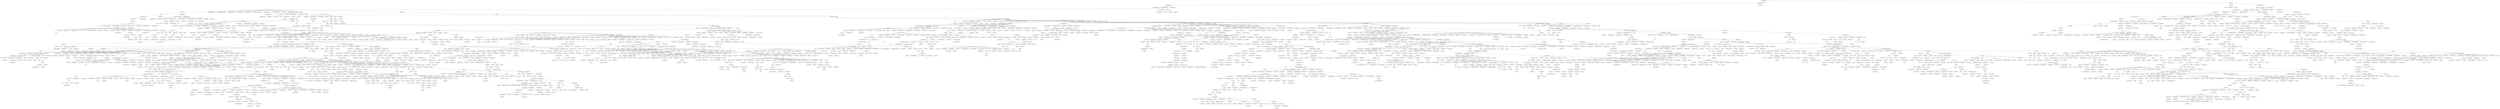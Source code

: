 strict graph "" {
	node [label="\N"];
	0	[id=0,
		label="mechanism design",
		level=1,
		pos="4001.233197640917,-4782.581958041557",
		weight=0];
	1	[id=1,
		label="algorithmic game theory",
		level=1,
		pos="3476.0779491343837,-4188.15677734774",
		weight=0];
	0 -- 1	[level=1];
	2	[id=2,
		label="auction theory",
		level=1,
		pos="4553.9042854678155,-4391.2376008313095",
		weight=0];
	0 -- 2	[level=1];
	3	[id=3,
		label="approximation algorithms",
		level=1,
		pos="2983.3636018668676,-3788.1574337322168",
		weight=0];
	1 -- 3	[level=1];
	4	[id=4,
		label="learning theory",
		level=13,
		pos="3711.6336957447475,-4620.254627143854",
		weight=0];
	1 -- 4	[level=13];
	5	[id=5,
		label="market design",
		level=1,
		pos="4765.44451218032,-4994.302869768605",
		weight=0];
	2 -- 5	[level=1];
	6	[id=6,
		label="microeconomic theory",
		level=6,
		pos="4421.4508077065975,-3871.6196054550946",
		weight=0];
	2 -- 6	[level=6];
	7	[id=7,
		label="randomized algorithms",
		level=19,
		pos="3180.4956457537223,-3923.28758588075",
		weight=0];
	3 -- 7	[level=19];
	8	[id=8,
		label="combinatorial optimization",
		level=1,
		pos="2270.3289125825363,-3322.628336953418",
		weight=0];
	3 -- 8	[level=1];
	9	[id=9,
		label="online algorithms",
		level=14,
		pos="3113.351754794011,-4111.679934800651",
		weight=0];
	3 -- 9	[level=14];
	10	[id=10,
		label=matching,
		level=16,
		pos="4933.258381912211,-5259.609786129187",
		weight=0];
	5 -- 10	[level=16];
	11	[id=11,
		label="matching theory",
		level=14,
		pos="5095.8419091290825,-5143.134455994612",
		weight=0];
	5 -- 11	[level=14];
	12	[id=12,
		label=auctions,
		level=1,
		pos="5312.81655386813,-4512.135091688617",
		weight=0];
	5 -- 12	[level=1];
	13	[id=13,
		label="game theory",
		level=6,
		pos="4354.429233915198,-3325.58602495134",
		weight=0];
	6 -- 13	[level=6];
	14	[id=14,
		label="decision theory",
		level=13,
		pos="4301.970539530665,-3518.6485202053996",
		weight=0];
	6 -- 14	[level=13];
	15	[id=15,
		label="information economics",
		level=15,
		pos="4134.541415331381,-3718.999307485807",
		weight=0];
	6 -- 15	[level=15];
	16	[id=16,
		label="operations research",
		level=1,
		pos="1767.8429649667237,-2409.660798282179",
		weight=0];
	8 -- 16	[level=1];
	17	[id=17,
		label="integer programming",
		level=15,
		pos="2377.1527383516473,-3620.9222051426254",
		weight=0];
	8 -- 17	[level=15];
	18	[id=18,
		label=metaheuristics,
		level=13,
		pos="2561.550790269968,-3693.339530560889",
		weight=0];
	8 -- 18	[level=13];
	19	[id=19,
		label="industrial organization",
		level=1,
		pos="5276.001551965532,-3958.7720093230537",
		weight=0];
	12 -- 19	[level=1];
	20	[id=20,
		label="economic theory",
		level=15,
		pos="4229.420733180258,-3026.973445570057",
		weight=0];
	13 -- 20	[level=15];
	21	[id=21,
		label="social choice",
		level=17,
		pos="4087.2155662651976,-3260.930710464346",
		weight=0];
	13 -- 21	[level=17];
	22	[id=22,
		label=microeconomics,
		level=15,
		pos="4667.922771136307,-3240.729950685434",
		weight=0];
	13 -- 22	[level=15];
	23	[id=23,
		label="mathematical economics",
		level=19,
		pos="4472.3422615106165,-3135.234195207909",
		weight=0];
	13 -- 23	[level=19];
	24	[id=24,
		label=bargaining,
		level=17,
		pos="4111.240489308523,-3459.4822355674937",
		weight=0];
	13 -- 24	[level=17];
	25	[id=25,
		label="experimental economics",
		level=8,
		pos="4784.4604577884675,-3074.9261036308535",
		weight=0];
	13 -- 25	[level=8];
	26	[id=26,
		label=scheduling,
		level=5,
		pos="2313.899096862628,-2874.894756718742",
		weight=0];
	16 -- 26	[level=5];
	27	[id=27,
		label="mathematical optimization",
		level=18,
		pos="1392.1470266156907,-2737.254361596008",
		weight=0];
	16 -- 27	[level=18];
	28	[id=28,
		label="multiple criteria decision making",
		level=17,
		pos="1580.9427115308563,-2831.006042717585",
		weight=0];
	16 -- 28	[level=17];
	29	[id=29,
		label="mathematical programming",
		level=19,
		pos="1801.122675877611,-2809.960205868292",
		weight=0];
	16 -- 29	[level=19];
	30	[id=30,
		label="network optimization",
		level=19,
		pos="1628.9616977578635,-2486.3699063185877",
		weight=0];
	16 -- 30	[level=19];
	31	[id=31,
		label="industrial engineering",
		level=12,
		pos="2038.9276893080137,-2635.8125945306006",
		weight=0];
	16 -- 31	[level=12];
	32	[id=32,
		label="optimization under uncertainty",
		level=19,
		pos="1627.6597920140284,-2894.737629214726",
		weight=0];
	16 -- 32	[level=19];
	33	[id=33,
		label="combinatorial optimisation",
		level=15,
		pos="1429.497731535986,-3393.8438061796774",
		weight=0];
	16 -- 33	[level=15];
	34	[id=34,
		label="data envelopment analysis",
		level=19,
		pos="1462.0476650096925,-2575.291984607183",
		weight=0];
	16 -- 34	[level=19];
	35	[id=35,
		label="network design",
		level=19,
		pos="1801.1598830775006,-2533.2823986641542",
		weight=0];
	16 -- 35	[level=19];
	36	[id=36,
		label="management science",
		level=14,
		pos="1751.1302155675949,-3082.530020754104",
		weight=0];
	16 -- 36	[level=14];
	38	[id=38,
		label=optimization,
		level=1,
		pos="584.1503173867,-1842.5482127496873",
		weight=0];
	16 -- 38	[level=1];
	39	[id=39,
		label=queueing,
		level=14,
		pos="1988.9257203339298,-2830.696642197539",
		weight=0];
	16 -- 39	[level=14];
	40	[id=40,
		label="decision analysis",
		level=13,
		pos="1937.4837820214648,-3023.967632522258",
		weight=0];
	16 -- 40	[level=13];
	42	[id=42,
		label="vehicle routing problem",
		level=15,
		pos="2815.123358334487,-3888.573492785193",
		weight=0];
	18 -- 42	[level=15];
	43	[id=43,
		label=heuristics,
		level=18,
		pos="2802.8370204661987,-3694.1882080836335",
		weight=0];
	18 -- 43	[level=18];
	44	[id=44,
		label="vehicle routing",
		level=18,
		pos="2505.923958483069,-3933.394340910537",
		weight=0];
	18 -- 44	[level=18];
	45	[id=45,
		label=timetabling,
		level=14,
		pos="2680.349936522531,-4031.2491232999837",
		weight=0];
	18 -- 45	[level=14];
	46	[id=46,
		label="international trade",
		level=10,
		pos="5270.213348380571,-4477.557397543416",
		weight=0];
	19 -- 46	[level=10];
	47	[id=47,
		label="applied microeconomics",
		level=1,
		pos="5854.332412902723,-4192.464740783387",
		weight=0];
	19 -- 47	[level=1];
	48	[id=48,
		label="applied game theory",
		level=17,
		pos="5379.706660257785,-4223.513293878601",
		weight=0];
	19 -- 48	[level=17];
	49	[id=49,
		label="applied microeconomic theory",
		level=17,
		pos="5480.760873965368,-3770.9931001363307",
		weight=0];
	19 -- 49	[level=17];
	50	[id=50,
		label=antitrust,
		level=6,
		pos="5886.310339854487,-4024.869945763273",
		weight=0];
	19 -- 50	[level=6];
	51	[id=51,
		label="competition policy",
		level=15,
		pos="5103.13168217625,-4226.6738697257715",
		weight=0];
	19 -- 51	[level=15];
	52	[id=52,
		label="behavioural economics",
		level=18,
		pos="4976.956766296419,-3234.5802862078326",
		weight=0];
	25 -- 52	[level=18];
	53	[id=53,
		label="behavioral economics",
		level=8,
		pos="5220.597803913661,-3318.786197484171",
		weight=0];
	25 -- 53	[level=8];
	54	[id=54,
		label=planning,
		level=5,
		pos="3023.1521997993445,-2978.8007968256284",
		weight=0];
	26 -- 54	[level=5];
	55	[id=55,
		label="production planning",
		level=7,
		pos="2842.546341414004,-2892.9292917879075",
		weight=0];
	26 -- 55	[level=7];
	56	[id=56,
		label="variational inequalities",
		level=16,
		pos="939.3904807792564,-1875.511103800429",
		weight=0];
	38 -- 56	[level=16];
	57	[id=57,
		label=simulation,
		level=9,
		pos="987.2538509361868,-2318.101266404778",
		weight=0];
	38 -- 57	[level=9];
	58	[id=58,
		label="optimal control",
		level=13,
		pos="984.0344294517897,-2079.6939810354716",
		weight=0];
	38 -- 58	[level=13];
	59	[id=59,
		label="variational analysis",
		level=15,
		pos="613.6027102981006,-2232.933143089202",
		weight=0];
	38 -- 59	[level=15];
	60	[id=60,
		label="surrogate modeling",
		level=19,
		pos="790.128930047827,-2011.643708923039",
		weight=0];
	38 -- 60	[level=19];
	61	[id=61,
		label=stochastics,
		level=14,
		pos="811.8103627092403,-2210.464402635764",
		weight=0];
	38 -- 61	[level=14];
	62	[id=62,
		label=control,
		level=1,
		pos="-640.7768271949985,-698.1903122771213",
		weight=0];
	38 -- 62	[level=1];
	63	[id=63,
		label="risk analysis",
		level=16,
		pos="2073.8692763875965,-3285.163962542272",
		weight=0];
	40 -- 63	[level=16];
	64	[id=64,
		label=fdi,
		level=18,
		pos="5141.8021372031035,-4654.465675746574",
		weight=0];
	46 -- 64	[level=18];
	66	[id=66,
		label="trade policy",
		level=16,
		pos="4943.388519269408,-4662.086626334876",
		weight=0];
	46 -- 66	[level=16];
	67	[id=67,
		label="foreign direct investment",
		level=16,
		pos="4838.003456786518,-4492.1048503186985",
		weight=0];
	46 -- 67	[level=16];
	68	[id=68,
		label="labor economics",
		level=1,
		pos="5285.943724675,-4621.444743307765",
		weight=0];
	47 -- 68	[level=1];
	69	[id=69,
		label=regulation,
		level=12,
		pos="5484.29744071795,-3931.444188831392",
		weight=0];
	50 -- 69	[level=12];
	70	[id=70,
		label="intellectual property",
		level=7,
		pos="6697.523750907492,-4325.66325459234",
		weight=0];
	50 -- 70	[level=7];
	71	[id=71,
		label=experimental,
		level=18,
		pos="5364.8532231672,-3114.5331258819074",
		weight=0];
	53 -- 71	[level=18];
	72	[id=72,
		label="economic psychology",
		level=18,
		pos="5465.22431760427,-3370.395751629055",
		weight=0];
	53 -- 72	[level=18];
	73	[id=73,
		label="field experiments",
		level=18,
		pos="5285.798586154556,-3560.1526301098916",
		weight=0];
	53 -- 73	[level=18];
	74	[id=74,
		label="power system operation",
		level=5,
		pos="3706.728568188004,-2960.501836946059",
		weight=0];
	54 -- 74	[level=5];
	75	[id=75,
		label="heuristic search",
		level=18,
		pos="3207.716472409553,-3143.6964105378743",
		weight=0];
	54 -- 75	[level=18];
	76	[id=76,
		label="supply chain management",
		level=7,
		pos="2964.8863818445443,-2385.8648528213353",
		weight=0];
	55 -- 76	[level=7];
	77	[id=77,
		label="inventory management",
		level=16,
		pos="3123.7731473451895,-2782.733839136272",
		weight=0];
	55 -- 77	[level=16];
	78	[id=78,
		label="equilibrium problems",
		level=18,
		pos="744.5742320092186,-1723.1158219671004",
		weight=0];
	56 -- 78	[level=18];
	79	[id=79,
		label="system modeling",
		level=15,
		pos="882.2811392447584,-2617.610360173304",
		weight=0];
	57 -- 79	[level=15];
	80	[id=80,
		label="device modeling",
		level=17,
		pos="1232.4065532265315,-2439.8042383990164",
		weight=0];
	57 -- 80	[level=17];
	81	[id=81,
		label=modeling,
		level=10,
		pos="1002.3667667690659,-2763.9148236534606",
		weight=0];
	57 -- 81	[level=10];
	83	[id=83,
		label="agent-based modeling",
		level=12,
		pos="1193.1869325364034,-2700.274635592222",
		weight=0];
	57 -- 83	[level=12];
	84	[id=84,
		label="convex analysis",
		level=16,
		pos="708.9001434464149,-2531.266130023627",
		weight=0];
	59 -- 84	[level=16];
	85	[id=85,
		label=dynamics,
		level=6,
		pos="137.270069093517,-710.8747979779531",
		weight=0];
	62 -- 85	[level=6];
	86	[id=86,
		label="flight dynamics",
		level=16,
		pos="-564.1311358129683,-1043.5840686647925",
		weight=0];
	62 -- 86	[level=16];
	87	[id=87,
		label="power system stability",
		level=12,
		pos="-149.32756110920894,-702.3376158483301",
		weight=0];
	62 -- 87	[level=12];
	88	[id=88,
		label="guidance navigation",
		level=19,
		pos="-339.3330517529462,-761.3612495710803",
		weight=0];
	62 -- 88	[level=19];
	89	[id=89,
		label="fluid power",
		level=17,
		pos="-385.82633584482755,-955.8821340930052",
		weight=0];
	62 -- 89	[level=17];
	90	[id=90,
		label=guidance,
		level=1,
		pos="-344.9548814899458,140.45817149063248",
		weight=0];
	62 -- 90	[level=1];
	91	[id=91,
		label=estimation,
		level=13,
		pos="-891.0157502262205,-573.8697241633163",
		weight=0];
	62 -- 91	[level=13];
	92	[id=92,
		label="system dynamics",
		level=15,
		pos="-541.6354621013518,-415.00271524919145",
		weight=0];
	62 -- 92	[level=15];
	93	[id=93,
		label=mechatronics,
		level=1,
		pos="-1679.1680118508261,-182.37854308200474",
		weight=0];
	62 -- 93	[level=1];
	94	[id=94,
		label=decision,
		level=17,
		pos="2205.1046589410857,-3525.740856978842",
		weight=0];
	63 -- 94	[level=17];
	95	[id=95,
		label="economics of education",
		level=13,
		pos="7485.14684927785,-7423.778359316405",
		weight=0];
	68 -- 95	[level=13];
	96	[id=96,
		label="public economics",
		level=5,
		pos="5998.948742399961,-5932.188293529201",
		weight=0];
	68 -- 96	[level=5];
	97	[id=97,
		label="economic demography",
		level=19,
		pos="5838.734973841048,-5063.85753448548",
		weight=0];
	68 -- 97	[level=19];
	98	[id=98,
		label="health economics",
		level=9,
		pos="6957.0895122338425,-7172.0722503073575",
		weight=0];
	68 -- 98	[level=9];
	99	[id=99,
		label="public finance",
		level=14,
		pos="7046.878922085778,-6873.1339302628385",
		weight=0];
	68 -- 99	[level=14];
	100	[id=100,
		label="applied econometrics",
		level=13,
		pos="5997.712826611604,-5493.657589019034",
		weight=0];
	68 -- 100	[level=13];
	101	[id=101,
		label=microeconometrics,
		level=19,
		pos="5947.376892813066,-5293.133371680898",
		weight=0];
	68 -- 101	[level=19];
	102	[id=102,
		label="personnel economics",
		level=12,
		pos="5370.40981908028,-4776.727180948802",
		weight=0];
	68 -- 102	[level=12];
	103	[id=103,
		label="economics of the family",
		level=19,
		pos="5805.424458264966,-5432.502243647199",
		weight=0];
	68 -- 103	[level=19];
	104	[id=104,
		label="development economics",
		level=1,
		pos="6588.051414400336,-5907.0850216609715",
		weight=0];
	68 -- 104	[level=1];
	105	[id=105,
		label=competition,
		level=16,
		pos="5657.911862271282,-3935.5418954752568",
		weight=0];
	69 -- 105	[level=16];
	106	[id=106,
		label="copyright law",
		level=19,
		pos="6547.167569550956,-4509.32522657164",
		weight=0];
	70 -- 106	[level=19];
	108	[id=108,
		label="patent law",
		level=18,
		pos="6889.276743038095,-4203.251753635919",
		weight=0];
	70 -- 108	[level=18];
	109	[id=109,
		label=patents,
		level=7,
		pos="7413.198603922254,-4772.208167516232",
		weight=0];
	70 -- 109	[level=7];
	110	[id=110,
		label="internet law",
		level=19,
		pos="6914.224981668479,-4414.87982038686",
		weight=0];
	70 -- 110	[level=19];
	111	[id=111,
		label="electricity markets",
		level=5,
		pos="4355.202460875469,-2871.5048115197533",
		weight=0];
	74 -- 111	[level=5];
	112	[id=112,
		label="power system planning",
		level=17,
		pos="3938.080460480085,-2811.7238129403927",
		weight=0];
	74 -- 112	[level=17];
	113	[id=113,
		label="sustainable operations",
		level=19,
		pos="2805.203977271853,-2759.3366690438365",
		weight=0];
	76 -- 113	[level=19];
	114	[id=114,
		label="inventory theory",
		level=19,
		pos="3056.0150488318145,-2606.1909169094624",
		weight=0];
	76 -- 114	[level=19];
	115	[id=115,
		label=procurement,
		level=15,
		pos="3299.0008288576255,-2320.191579099144",
		weight=0];
	76 -- 115	[level=15];
	116	[id=116,
		label=operations,
		level=17,
		pos="2801.944864159892,-2153.8443659654",
		weight=0];
	76 -- 116	[level=17];
	117	[id=117,
		label=logistics,
		level=8,
		pos="3346.470923704003,-2047.6274271220634",
		weight=0];
	76 -- 117	[level=8];
	118	[id=118,
		label="supply chain risk management",
		level=16,
		pos="3190.9097948415347,-2173.045259473345",
		weight=0];
	76 -- 118	[level=16];
	120	[id=120,
		label="operations management",
		level=13,
		pos="2843.423963812757,-1969.0750672677282",
		weight=0];
	76 -- 120	[level=13];
	121	[id=121,
		label="humanitarian logistics",
		level=15,
		pos="3032.128035817284,-2032.748894187762",
		weight=0];
	76 -- 121	[level=15];
	123	[id=123,
		label="retail operations",
		level=18,
		pos="3200.000790548131,-2487.772459817178",
		weight=0];
	76 -- 123	[level=18];
	124	[id=124,
		label="reverse logistics",
		level=17,
		pos="2685.6739365353733,-2294.154283893918",
		weight=0];
	76 -- 124	[level=17];
	125	[id=125,
		label="social simulation",
		level=18,
		pos="1084.8541048485479,-2944.341309376868",
		weight=0];
	83 -- 125	[level=18];
	127	[id=127,
		label="convex optimization",
		level=18,
		pos="761.9800314181832,-2778.7440705648637",
		weight=0];
	84 -- 127	[level=18];
	128	[id=128,
		label=vibration,
		level=6,
		pos="812.2517520419269,-621.8037932388218",
		weight=0];
	85 -- 128	[level=6];
	129	[id=129,
		label="power system dynamics",
		level=12,
		pos="228.63835216327482,-532.9654251414794",
		weight=0];
	87 -- 129	[level=12];
	130	[id=130,
		label=navigation,
		level=1,
		pos="-156.91488308298335,962.7135053609355",
		weight=0];
	90 -- 130	[level=1];
	131	[id=131,
		label=detection,
		level=18,
		pos="-733.3366270371196,-387.14314981508795",
		weight=0];
	91 -- 131	[level=18];
	132	[id=132,
		label="systems thinking",
		level=16,
		pos="-441.2957764762467,-129.0188930302239",
		weight=0];
	92 -- 132	[level=16];
	133	[id=133,
		label=robotics,
		level=1,
		pos="-2605.7803350508557,277.5550017345471",
		weight=0];
	93 -- 133	[level=1];
	134	[id=134,
		label="control engineering",
		level=19,
		pos="-1873.5276442778395,-295.7300654250741",
		weight=0];
	93 -- 134	[level=19];
	135	[id=135,
		label="labour economics",
		level=15,
		pos="7195.55924211439,-7059.918827484836",
		weight=0];
	95 -- 135	[level=15];
	136	[id=136,
		label="urban economics",
		level=5,
		pos="6380.86866334211,-6880.298044329409",
		weight=0];
	96 -- 136	[level=5];
	137	[id=137,
		label="health insurance",
		level=18,
		pos="6474.017797042146,-6515.276842233563",
		weight=0];
	98 -- 137	[level=18];
	139	[id=139,
		label="cost-effectiveness analysis",
		level=19,
		pos="6977.383066111114,-6924.280011431997",
		weight=0];
	98 -- 139	[level=19];
	140	[id=140,
		label="economics of aging",
		level=16,
		pos="6557.663391101557,-6833.802755298769",
		weight=0];
	98 -- 140	[level=16];
	141	[id=141,
		label="outcomes research",
		level=11,
		pos="6471.219137136328,-6686.988657808887",
		weight=0];
	98 -- 141	[level=11];
	142	[id=142,
		label="economic evaluation",
		level=18,
		pos="7018.255389443184,-7090.142041698469",
		weight=0];
	98 -- 142	[level=18];
	143	[id=143,
		label="health technology assessment",
		level=16,
		pos="6777.255899281218,-7304.2652775861025",
		weight=0];
	98 -- 143	[level=16];
	144	[id=144,
		label="cost-effectiveness",
		level=18,
		pos="6950.261453269019,-7274.745015168543",
		weight=0];
	98 -- 144	[level=18];
	145	[id=145,
		label="health policy",
		level=12,
		pos="8665.78676934396,-8738.698286423085",
		weight=0];
	98 -- 145	[level=12];
	146	[id=146,
		label=taxation,
		level=15,
		pos="6742.695871353434,-6659.616165436776",
		weight=0];
	99 -- 146	[level=15];
	147	[id=147,
		label="fiscal federalism",
		level=19,
		pos="7381.420598681081,-7292.626275856464",
		weight=0];
	99 -- 147	[level=19];
	148	[id=148,
		label="organizational economics",
		level=12,
		pos="5545.133382913724,-5256.269028716602",
		weight=0];
	102 -- 148	[level=12];
	149	[id=149,
		label="chinese economy",
		level=17,
		pos="6557.008637306422,-5945.118398189958",
		weight=0];
	104 -- 149	[level=17];
	150	[id=150,
		label="political economy",
		level=1,
		pos="7247.239265405034,-6628.831841778508",
		weight=0];
	104 -- 150	[level=1];
	151	[id=151,
		label="impact evaluation",
		level=19,
		pos="6788.812573813906,-5824.306736889702",
		weight=0];
	104 -- 151	[level=19];
	152	[id=152,
		label="agricultural economics",
		level=4,
		pos="7287.998754404202,-5970.715707353713",
		weight=0];
	104 -- 152	[level=4];
	153	[id=153,
		label=microfinance,
		level=17,
		pos="6844.172400343416,-6015.119323613504",
		weight=0];
	104 -- 153	[level=17];
	154	[id=154,
		label="institutional economics",
		level=18,
		pos="6686.944005470722,-6138.728444394041",
		weight=0];
	104 -- 154	[level=18];
	155	[id=155,
		label=copyright,
		level=7,
		pos="8122.28911283271,-5184.904312559973",
		weight=0];
	109 -- 155	[level=7];
	156	[id=156,
		label=trademark,
		level=17,
		pos="7419.42025372863,-4497.352056487437",
		weight=0];
	109 -- 156	[level=17];
	157	[id=157,
		label="demand response",
		level=6,
		pos="4954.852463392959,-2737.071741789497",
		weight=0];
	111 -- 157	[level=6];
	158	[id=158,
		label=transportation,
		level=8,
		pos="3826.741197954155,-1891.1310714073518",
		weight=0];
	117 -- 158	[level=8];
	159	[id=159,
		label="material handling",
		level=18,
		pos="3569.5041891799274,-1934.8216401544935",
		weight=0];
	117 -- 159	[level=18];
	160	[id=160,
		label="supply chain",
		level=13,
		pos="3556.882614984681,-1735.4240531092805",
		weight=0];
	117 -- 160	[level=13];
	163	[id=163,
		label="operations strategy",
		level=17,
		pos="2823.010610817572,-1703.3888701908045",
		weight=0];
	120 -- 163	[level=17];
	164	[id=164,
		label="service operations",
		level=17,
		pos="2644.104485221468,-1788.501096337566",
		weight=0];
	120 -- 164	[level=17];
	165	[id=165,
		label=lean,
		level=15,
		pos="3019.7167341493837,-1691.7409359254852",
		weight=0];
	120 -- 165	[level=15];
	166	[id=166,
		label="behavioral operations",
		level=16,
		pos="3128.9786327661714,-1859.257528638657",
		weight=0];
	120 -- 166	[level=16];
	167	[id=167,
		label=noise,
		level=15,
		pos="978.1309456850925,-897.5661330737469",
		weight=0];
	128 -- 167	[level=15];
	168	[id=168,
		label="structural dynamics",
		level=7,
		pos="1478.939610547438,-470.44035020894216",
		weight=0];
	128 -- 168	[level=7];
	169	[id=169,
		label=rotordynamics,
		level=14,
		pos="1130.4990942614695,-768.0132901808612",
		weight=0];
	128 -- 169	[level=14];
	170	[id=170,
		label=acoustics,
		level=6,
		pos="1213.4069785333684,-241.3038900492833",
		weight=0];
	128 -- 170	[level=6];
	171	[id=171,
		label=stability,
		level=13,
		pos="584.1172630094695,-651.2048162504605",
		weight=0];
	129 -- 171	[level=13];
	172	[id=172,
		label="sensor fusion",
		level=18,
		pos="-176.95480881457638,679.7705871823712",
		weight=0];
	130 -- 172	[level=18];
	173	[id=173,
		label=gnss,
		level=1,
		pos="-55.684570088452006,1924.942217769017",
		weight=0];
	130 -- 173	[level=1];
	174	[id=174,
		label=tracking,
		level=12,
		pos="197.28837066689152,736.3461959752206",
		weight=0];
	130 -- 174	[level=12];
	175	[id=175,
		label=positioning,
		level=18,
		pos="0.11561379488330203,769.8559191968718",
		weight=0];
	130 -- 175	[level=18];
	176	[id=176,
		label="spatial cognition",
		level=13,
		pos="-118.60589386975226,1332.8155370935162",
		weight=0];
	130 -- 176	[level=13];
	177	[id=177,
		label=uav,
		level=15,
		pos="-2312.4888513667916,542.9671403769692",
		weight=0];
	133 -- 177	[level=15];
	178	[id=178,
		label="control systems",
		level=13,
		pos="-2687.3029720279965,632.9511294184435",
		weight=0];
	133 -- 178	[level=13];
	179	[id=179,
		label="robotic manipulation",
		level=14,
		pos="-2860.2286385268053,527.4959865247073",
		weight=0];
	133 -- 179	[level=14];
	180	[id=180,
		label=auv,
		level=19,
		pos="-2748.949509245053,35.74916816420336",
		weight=0];
	133 -- 180	[level=19];
	181	[id=181,
		label=haptics,
		level=13,
		pos="-2328.548480155807,713.8128366133488",
		weight=0];
	133 -- 181	[level=13];
	183	[id=183,
		label=slam,
		level=15,
		pos="-2493.6495771242157,633.2629681018124",
		weight=0];
	133 -- 183	[level=15];
	184	[id=184,
		label="active perception",
		level=15,
		pos="-2354.9745485063136,-41.73880032290268",
		weight=0];
	133 -- 184	[level=15];
	185	[id=185,
		label="marine robotics",
		level=19,
		pos="-2221.9646935949977,83.30821750958975",
		weight=0];
	133 -- 185	[level=19];
	186	[id=186,
		label="multi-robot systems",
		level=19,
		pos="-2460.1837472626116,429.97426006562836",
		weight=0];
	133 -- 186	[level=19];
	189	[id=189,
		label="unmanned aerial vehicles",
		level=19,
		pos="-2838.15676329125,351.10757326801604",
		weight=0];
	133 -- 189	[level=19];
	190	[id=190,
		label="humanoid robotics",
		level=17,
		pos="-2273.573662049851,379.84450678968415",
		weight=0];
	133 -- 190	[level=17];
	191	[id=191,
		label=biomechatronics,
		level=19,
		pos="-2392.501091276211,206.96529380788664",
		weight=0];
	133 -- 191	[level=19];
	192	[id=192,
		label="artificial intelligence",
		level=1,
		pos="-4666.470842498278,1476.969822845116",
		weight=0];
	133 -- 192	[level=1];
	193	[id=193,
		label="human-robot interaction",
		level=13,
		pos="-2890.9150491486816,3.2914752621925305",
		weight=0];
	133 -- 193	[level=13];
	194	[id=194,
		label="learning from demonstration",
		level=17,
		pos="-2569.0682557642644,-32.49071753868516",
		weight=0];
	133 -- 194	[level=17];
	195	[id=195,
		label="control theory",
		level=9,
		pos="-2775.4000210289387,-163.21507305876239",
		weight=0];
	133 -- 195	[level=9];
	197	[id=197,
		label="motion planning",
		level=14,
		pos="-2507.5816193432925,-159.4544509548759",
		weight=0];
	133 -- 197	[level=14];
	198	[id=198,
		label="micro air vehicles",
		level=16,
		pos="-2957.7471712321762,191.7928253196546",
		weight=0];
	133 -- 198	[level=16];
	199	[id=199,
		label=automation,
		level=13,
		pos="-2214.967108725871,114.87593914779008",
		weight=0];
	133 -- 199	[level=13];
	200	[id=200,
		label="applied microeconometrics",
		level=16,
		pos="7142.563097954894,-7239.5191119177025",
		weight=0];
	135 -- 200	[level=16];
	201	[id=201,
		label="family economics",
		level=16,
		pos="7453.345163171766,-7390.908288156956",
		weight=0];
	135 -- 201	[level=16];
	202	[id=202,
		label="real estate",
		level=7,
		pos="7108.332849450344,-8020.174582146501",
		weight=0];
	136 -- 202	[level=7];
	203	[id=203,
		label="real estate economics",
		level=15,
		pos="6444.413287913401,-6543.287892230338",
		weight=0];
	136 -- 203	[level=15];
	204	[id=204,
		label=regional,
		level=15,
		pos="6281.360751495456,-6612.019157249415",
		weight=0];
	136 -- 204	[level=15];
	205	[id=205,
		label="economic geography",
		level=5,
		pos="5667.869904137685,-6248.012645929434",
		weight=0];
	136 -- 205	[level=5];
	206	[id=206,
		label="spatial economics",
		level=18,
		pos="6160.239687510913,-6780.688770848581",
		weight=0];
	136 -- 206	[level=18];
	207	[id=207,
		label=pharmacoeconomics,
		level=11,
		pos="6667.4207708987815,-7155.861493182505",
		weight=0];
	141 -- 207	[level=11];
	208	[id=208,
		label="health systems",
		level=12,
		pos="8354.413077548825,-8998.05397554253",
		weight=0];
	145 -- 208	[level=12];
	209	[id=209,
		label="health services research",
		level=12,
		pos="8925.858214804215,-9763.580708796933",
		weight=0];
	145 -- 209	[level=12];
	210	[id=210,
		label=medicaid,
		level=19,
		pos="8353.826630429394,-8798.055096338177",
		weight=0];
	145 -- 210	[level=19];
	211	[id=211,
		label="contract theory",
		level=13,
		pos="5696.892187562309,-5600.482375417918",
		weight=0];
	148 -- 211	[level=13];
	212	[id=212,
		label="comparative politics",
		level=1,
		pos="7844.005864092203,-7285.712201139721",
		weight=0];
	150 -- 212	[level=1];
	213	[id=213,
		label="formal political theory",
		level=14,
		pos="7378.666721060749,-6952.606228904778",
		weight=0];
	150 -- 213	[level=14];
	214	[id=214,
		label=corruption,
		level=14,
		pos="7535.101763944985,-6829.62746633225",
		weight=0];
	150 -- 214	[level=14];
	215	[id=215,
		label="public choice",
		level=18,
		pos="7041.423871734158,-6486.530185651611",
		weight=0];
	150 -- 215	[level=18];
	216	[id=216,
		label="cultural economics",
		level=17,
		pos="7522.199362944354,-6630.044649777838",
		weight=0];
	150 -- 216	[level=17];
	217	[id=217,
		label="rural development",
		level=8,
		pos="7785.295541734922,-6088.46165798316",
		weight=0];
	152 -- 217	[level=8];
	218	[id=218,
		label="environmental economics",
		level=4,
		pos="7935.038264606052,-5879.482726335994",
		weight=0];
	152 -- 218	[level=4];
	219	[id=219,
		label=agribusiness,
		level=14,
		pos="7562.548642256347,-6187.383603349047",
		weight=0];
	152 -- 219	[level=14];
	221	[id=221,
		label="agricultural policy",
		level=19,
		pos="7080.57990893061,-5883.753628508496",
		weight=0];
	152 -- 221	[level=19];
	222	[id=222,
		label="open access",
		level=7,
		pos="8744.788305714676,-5545.944425799468",
		weight=0];
	155 -- 222	[level=7];
	223	[id=223,
		label="smart grid",
		level=6,
		pos="5480.874002798889,-2453.898343585738",
		weight=0];
	157 -- 223	[level=6];
	225	[id=225,
		label=transition,
		level=10,
		pos="4268.362093999997,-1978.717675276648",
		weight=0];
	158 -- 225	[level=10];
	226	[id=226,
		label=cycling,
		level=17,
		pos="4071.731237986304,-2015.6475797079638",
		weight=0];
	158 -- 226	[level=17];
	227	[id=227,
		label="travel behaviour",
		level=15,
		pos="3951.5312419220945,-2191.2715517596293",
		weight=0];
	158 -- 227	[level=15];
	228	[id=228,
		label="discrete choice models",
		level=15,
		pos="4144.364728136634,-1821.921799065226",
		weight=0];
	158 -- 228	[level=15];
	229	[id=229,
		label=ports,
		level=18,
		pos="3986.6757332852985,-1698.9007531356335",
		weight=0];
	158 -- 229	[level=18];
	231	[id=231,
		label="healthcare operations",
		level=18,
		pos="2703.5720655395658,-1544.24945542071",
		weight=0];
	164 -- 231	[level=18];
	232	[id=232,
		label=agile,
		level=16,
		pos="3257.021740303045,-1511.3958276906092",
		weight=0];
	165 -- 232	[level=16];
	233	[id=233,
		label="vibration control",
		level=16,
		pos="1192.2702536351226,-1107.9608825909304",
		weight=0];
	167 -- 233	[level=16];
	234	[id=234,
		label=aeroelasticity,
		level=13,
		pos="1847.301569700032,-367.6193628087769",
		weight=0];
	168 -- 234	[level=13];
	235	[id=235,
		label="model updating",
		level=18,
		pos="1264.3793655737193,-623.087710974706",
		weight=0];
	168 -- 235	[level=18];
	236	[id=236,
		label="earthquake engineering",
		level=7,
		pos="2128.4235467094086,-142.2400105249347",
		weight=0];
	168 -- 236	[level=7];
	237	[id=237,
		label="wind engineering",
		level=17,
		pos="1377.3595364082105,-393.7804691272755",
		weight=0];
	168 -- 237	[level=17];
	239	[id=239,
		label="structural health monitoring",
		level=8,
		pos="1760.6094842447364,-48.65750368486194",
		weight=0];
	168 -- 239	[level=8];
	240	[id=240,
		label="wave propagation",
		level=13,
		pos="1535.4037186503974,-847.7423694027235",
		weight=0];
	168 -- 240	[level=13];
	242	[id=242,
		label="nonlinear vibration",
		level=15,
		pos="1802.3944700428224,-566.131490154768",
		weight=0];
	168 -- 242	[level=15];
	244	[id=244,
		label=audio,
		level=13,
		pos="1014.3816785458062,70.12850086090874",
		weight=0];
	170 -- 244	[level=13];
	245	[id=245,
		label=ionosphere,
		level=7,
		pos="497.0855343590515,1615.7532099782547",
		weight=0];
	173 -- 245	[level=7];
	246	[id=246,
		label=geodesy,
		level=1,
		pos="-132.36554335432362,2899.303750542191",
		weight=0];
	173 -- 246	[level=1];
	247	[id=247,
		label=localization,
		level=12,
		pos="435.8487494701685,417.8098313526093",
		weight=0];
	174 -- 247	[level=12];
	248	[id=248,
		label="object detection",
		level=16,
		pos="474.4619291204301,614.0468452084868",
		weight=0];
	174 -- 248	[level=16];
	249	[id=249,
		label="embodied cognition",
		level=16,
		pos="-358.5294093813761,1508.870755768775",
		weight=0];
	176 -- 249	[level=16];
	250	[id=250,
		label=uas,
		level=16,
		pos="-2040.5048037883382,438.5823477697369",
		weight=0];
	177 -- 250	[level=16];
	252	[id=252,
		label=teleoperation,
		level=15,
		pos="-1997.1497651827765,705.7509572954056",
		weight=0];
	181 -- 252	[level=15];
	253	[id=253,
		label="surgical robotics",
		level=17,
		pos="-2464.1375514996366,947.9848987366057",
		weight=0];
	181 -- 253	[level=17];
	254	[id=254,
		label="rehabilitation robotics",
		level=17,
		pos="-2280.6032053095423,975.6832501943366",
		weight=0];
	181 -- 254	[level=17];
	255	[id=255,
		label="medical robotics",
		level=18,
		pos="-2130.900334038208,843.0668465864406",
		weight=0];
	181 -- 255	[level=18];
	256	[id=256,
		label="mobile robotics",
		level=19,
		pos="-2586.5747869557767,812.0214726975611",
		weight=0];
	183 -- 256	[level=19];
	257	[id=257,
		label="robot vision",
		level=16,
		pos="-2784.973432200118,786.7667781063722",
		weight=0];
	183 -- 257	[level=16];
	258	[id=258,
		label="computational creativity",
		level=17,
		pos="-4754.528977252724,1162.6844327077656",
		weight=0];
	192 -- 258	[level=17];
	259	[id=259,
		label="probabilistic programming",
		level=15,
		pos="-4199.996477295295,1419.6182504232854",
		weight=0];
	192 -- 259	[level=15];
	260	[id=260,
		label="machine learning",
		level=5,
		pos="-5122.256332826087,1844.1944488070858",
		weight=0];
	192 -- 260	[level=5];
	261	[id=261,
		label="evolutionary computation",
		level=7,
		pos="-5121.262532046582,1521.0419392117026",
		weight=0];
	192 -- 261	[level=7];
	262	[id=262,
		label="computer vision",
		level=3,
		pos="-5388.256513409172,1002.694681691958",
		weight=0];
	192 -- 262	[level=3];
	263	[id=263,
		label="reinforcement learning",
		level=9,
		pos="-4194.639968757261,941.2398119975625",
		weight=0];
	192 -- 263	[level=9];
	264	[id=264,
		label="multi-agent systems",
		level=10,
		pos="-4901.463975506929,1020.6741491560338",
		weight=0];
	192 -- 264	[level=10];
	265	[id=265,
		label="automated planning",
		level=18,
		pos="-4594.597632384898,1042.0294363078626",
		weight=0];
	192 -- 265	[level=18];
	266	[id=266,
		label="computer games",
		level=18,
		pos="-4274.66333695809,1234.0791293273408",
		weight=0];
	192 -- 266	[level=18];
	268	[id=268,
		label="knowledge representation",
		level=1,
		pos="-4734.41038137324,285.5283902288983",
		weight=0];
	192 -- 268	[level=1];
	269	[id=269,
		label="natural language processing",
		level=5,
		pos="-1698.3806615731696,-3263.421843141859",
		weight=0];
	192 -- 269	[level=5];
	271	[id=271,
		label="social robotics",
		level=19,
		pos="-3106.378677384873,36.48303888503894",
		weight=0];
	193 -- 271	[level=19];
	273	[id=273,
		label="path planning",
		level=15,
		pos="-2707.0586065570055,-388.322615690804",
		weight=0];
	197 -- 273	[level=15];
	274	[id=274,
		label=manipulation,
		level=14,
		pos="-2428.3829130079057,-475.54097448722047",
		weight=0];
	197 -- 274	[level=14];
	275	[id=275,
		label=housing,
		level=7,
		pos="7609.104499892092,-8928.606747956224",
		weight=0];
	202 -- 275	[level=7];
	276	[id=276,
		label="regional science",
		level=6,
		pos="6154.91923143735,-7164.822451386095",
		weight=0];
	205 -- 276	[level=6];
	277	[id=277,
		label="evolutionary economics",
		level=12,
		pos="5935.634563837682,-6751.746311194908",
		weight=0];
	205 -- 277	[level=12];
	278	[id=278,
		label="innovation studies",
		level=17,
		pos="5910.871018175665,-6530.2705743961105",
		weight=0];
	205 -- 278	[level=17];
	279	[id=279,
		label="evolutionary economic geography",
		level=18,
		pos="6005.295022090679,-6354.308297751883",
		weight=0];
	205 -- 279	[level=18];
	280	[id=280,
		label="regional development",
		level=12,
		pos="5721.631785398586,-6767.786683044257",
		weight=0];
	205 -- 280	[level=12];
	281	[id=281,
		label="political geography",
		level=12,
		pos="6293.9335867627315,-7015.837931811347",
		weight=0];
	205 -- 281	[level=12];
	282	[id=282,
		label=pharmacoepidemiology,
		level=11,
		pos="7599.173704848916,-8714.698654314905",
		weight=0];
	207 -- 282	[level=11];
	283	[id=283,
		label="pharmaceutical policy",
		level=18,
		pos="6809.164555142495,-7495.615778792346",
		weight=0];
	207 -- 283	[level=18];
	284	[id=284,
		label="global health",
		level=12,
		pos="8640.049371655728,-9353.049993037821",
		weight=0];
	208 -- 284	[level=12];
	285	[id=285,
		label="quality of care",
		level=16,
		pos="8821.834650156272,-9805.53564104293",
		weight=0];
	209 -- 285	[level=16];
	286	[id=286,
		label="primary care",
		level=13,
		pos="9021.704348583602,-9798.403526210099",
		weight=0];
	209 -- 286	[level=13];
	287	[id=287,
		label=democratization,
		level=14,
		pos="7886.104856829348,-7535.71645278849",
		weight=0];
	212 -- 287	[level=14];
	288	[id=288,
		label="latin america",
		level=13,
		pos="8121.112546214923,-7628.410898765265",
		weight=0];
	212 -- 288	[level=13];
	289	[id=289,
		label="political economy of development",
		level=16,
		pos="7617.507010926136,-7486.031675697288",
		weight=0];
	212 -- 289	[level=16];
	290	[id=290,
		label="political parties",
		level=1,
		pos="8527.674479941164,-7501.955723366721",
		weight=0];
	212 -- 290	[level=1];
	291	[id=291,
		label="chinese politics",
		level=14,
		pos="7921.347339406368,-7623.860799942077",
		weight=0];
	212 -- 291	[level=14];
	292	[id=292,
		label="party politics",
		level=19,
		pos="7852.138663303356,-7060.4301776252905",
		weight=0];
	212 -- 292	[level=19];
	293	[id=293,
		label="european politics",
		level=16,
		pos="8108.943757515208,-7435.944026771596",
		weight=0];
	212 -- 293	[level=16];
	294	[id=294,
		label="latin american politics",
		level=15,
		pos="8173.013448069674,-7249.3025360206375",
		weight=0];
	212 -- 294	[level=15];
	295	[id=295,
		label="legislative studies",
		level=17,
		pos="8045.062177406338,-7095.586987361537",
		weight=0];
	212 -- 295	[level=17];
	296	[id=296,
		label=agriculture,
		level=9,
		pos="8243.81451931364,-6245.163452247731",
		weight=0];
	217 -- 296	[level=9];
	297	[id=297,
		label="energy economics",
		level=9,
		pos="8365.877998798165,-6087.750361559287",
		weight=0];
	218 -- 297	[level=9];
	298	[id=298,
		label="non-market valuation",
		level=17,
		pos="7750.830749325854,-5673.2945997221495",
		weight=0];
	218 -- 298	[level=17];
	299	[id=299,
		label="ecological economics",
		level=5,
		pos="8520.855711843176,-5961.3264901754455",
		weight=0];
	218 -- 299	[level=5];
	300	[id=300,
		label="natural resource economics",
		level=18,
		pos="7944.958150073644,-5629.33078354175",
		weight=0];
	218 -- 300	[level=18];
	301	[id=301,
		label="water economics",
		level=15,
		pos="7620.308678586056,-5960.868445938306",
		weight=0];
	218 -- 301	[level=15];
	302	[id=302,
		label="resource economics",
		level=13,
		pos="8130.818241170695,-5555.471879526183",
		weight=0];
	218 -- 302	[level=13];
	303	[id=303,
		label=altmetrics,
		level=7,
		pos="9417.746664211878,-5964.223588381479",
		weight=0];
	222 -- 303	[level=7];
	304	[id=304,
		label=repositories,
		level=19,
		pos="8942.266186729805,-5441.4855452248785",
		weight=0];
	222 -- 304	[level=19];
	305	[id=305,
		label="institutional repositories",
		level=14,
		pos="9094.648256891907,-5571.0126361218845",
		weight=0];
	222 -- 305	[level=14];
	306	[id=306,
		label="open science",
		level=17,
		pos="8636.905591492034,-5293.446856157442",
		weight=0];
	222 -- 306	[level=17];
	307	[id=307,
		label=pmu,
		level=19,
		pos="5259.95299836893,-2527.940328217524",
		weight=0];
	223 -- 307	[level=19];
	308	[id=308,
		label="power line communications",
		level=18,
		pos="5349.4200212179085,-2696.117131510912",
		weight=0];
	223 -- 308	[level=18];
	309	[id=309,
		label="demand side management",
		level=19,
		pos="5287.315479516688,-2342.3373810743346",
		weight=0];
	223 -- 309	[level=19];
	310	[id=310,
		label="power systems",
		level=6,
		pos="5428.145090211656,-1755.5413534815928",
		weight=0];
	223 -- 310	[level=6];
	311	[id=311,
		label="distributed energy resources",
		level=15,
		pos="5344.0337395135675,-2155.741336996321",
		weight=0];
	223 -- 311	[level=15];
	314	[id=314,
		label="smart buildings",
		level=19,
		pos="5646.758202711758,-2307.1695885915024",
		weight=0];
	223 -- 314	[level=19];
	315	[id=315,
		label="power system economics",
		level=15,
		pos="5821.711803327203,-2404.076249601142",
		weight=0];
	223 -- 315	[level=15];
	316	[id=316,
		label="power system reliability",
		level=14,
		pos="5726.404410133446,-2714.039454765501",
		weight=0];
	223 -- 316	[level=14];
	317	[id=317,
		label="seismic retrofitting",
		level=19,
		pos="1902.566393185794,-189.54076006094542",
		weight=0];
	236 -- 317	[level=19];
	318	[id=318,
		label="reinforced concrete",
		level=10,
		pos="2627.7417778700783,-229.84215193781165",
		weight=0];
	236 -- 318	[level=10];
	319	[id=319,
		label="engineering seismology",
		level=15,
		pos="2367.620400237276,69.17921747230501",
		weight=0];
	236 -- 319	[level=15];
	320	[id=320,
		label="structural reliability",
		level=15,
		pos="2450.169905502563,-106.4825004223213",
		weight=0];
	236 -- 320	[level=15];
	321	[id=321,
		label="performance-based design",
		level=14,
		pos="2212.764837166851,-324.2204104693597",
		weight=0];
	236 -- 321	[level=14];
	322	[id=322,
		label="masonry structures",
		level=17,
		pos="2089.7833886509848,-422.3722826369938",
		weight=0];
	236 -- 322	[level=17];
	323	[id=323,
		label="structural engineering",
		level=7,
		pos="2242.4171918013285,477.6177352815041",
		weight=0];
	236 -- 323	[level=7];
	324	[id=324,
		label="seismic design",
		level=14,
		pos="2106.9518237891316,211.24021608164335",
		weight=0];
	236 -- 324	[level=14];
	326	[id=326,
		label="smart structures",
		level=16,
		pos="1474.8587808425054,-138.96778829388896",
		weight=0];
	239 -- 326	[level=16];
	327	[id=327,
		label="acoustic emission",
		level=18,
		pos="1883.6315415336203,168.99558134245763",
		weight=0];
	239 -- 327	[level=18];
	328	[id=328,
		label="damage detection",
		level=19,
		pos="1647.333558276317,-240.22074313317245",
		weight=0];
	239 -- 328	[level=19];
	329	[id=329,
		label=ultrasonics,
		level=12,
		pos="1704.2523356383927,340.1962191397312",
		weight=0];
	239 -- 329	[level=12];
	330	[id=330,
		label="wireless sensors",
		level=16,
		pos="1519.3352124523499,126.16179177150214",
		weight=0];
	239 -- 330	[level=16];
	331	[id=331,
		label="system identification",
		level=8,
		pos="1879.3114261711676,434.23983364667686",
		weight=0];
	239 -- 331	[level=8];
	332	[id=332,
		label="nondestructive evaluation",
		level=17,
		pos="2025.8097469883714,28.312348839337822",
		weight=0];
	239 -- 332	[level=17];
	333	[id=333,
		label="speech signal processing",
		level=15,
		pos="1292.870203347179,237.80431855440833",
		weight=0];
	244 -- 333	[level=15];
	334	[id=334,
		label=thermosphere,
		level=18,
		pos="285.2284382681496,1769.42590805848",
		weight=0];
	245 -- 334	[level=18];
	335	[id=335,
		label="space physics",
		level=8,
		pos="999.8158434742577,1401.7533638718435",
		weight=0];
	245 -- 335	[level=8];
	336	[id=336,
		label=surveying,
		level=5,
		pos="491.08339084991167,2974.1102154380847",
		weight=0];
	246 -- 336	[level=5];
	337	[id=337,
		label="crustal deformation",
		level=16,
		pos="-90.13504808108559,2555.353084243794",
		weight=0];
	246 -- 337	[level=16];
	338	[id=338,
		label=gps,
		level=14,
		pos="-309.5847083136939,2559.2569934656553",
		weight=0];
	246 -- 338	[level=14];
	339	[id=339,
		label=geophysics,
		level=2,
		pos="-392.7495146694282,3845.949592253614",
		weight=0];
	246 -- 339	[level=2];
	340	[id=340,
		label=recognition,
		level=17,
		pos="749.1241882866655,598.3118139670305",
		weight=0];
	248 -- 340	[level=17];
	341	[id=341,
		label="procedural content generation",
		level=18,
		pos="-4739.567970009106,904.8918495061923",
		weight=0];
	258 -- 341	[level=18];
	342	[id=342,
		label="dimensionality reduction",
		level=18,
		pos="-4866.6266737158885,1791.8557935554256",
		weight=0];
	260 -- 342	[level=18];
	343	[id=343,
		label="signal processing",
		level=5,
		pos="-5672.715771329036,2293.884951292083",
		weight=0];
	260 -- 343	[level=5];
	344	[id=344,
		label="deep learning",
		level=12,
		pos="-4709.110346347262,1908.1610579506757",
		weight=0];
	260 -- 344	[level=12];
	345	[id=345,
		label="graphical models",
		level=15,
		pos="-5190.503955603894,2154.00433084858",
		weight=0];
	260 -- 345	[level=15];
	346	[id=346,
		label="probabilistic graphical models",
		level=14,
		pos="-4842.997772618827,2056.7347923785796",
		weight=0];
	260 -- 346	[level=14];
	347	[id=347,
		label="statistical relational learning",
		level=17,
		pos="-4949.081791785919,1614.7799589623125",
		weight=0];
	260 -- 347	[level=17];
	348	[id=348,
		label="statistical modeling",
		level=16,
		pos="-4995.725759592997,1556.205020153216",
		weight=0];
	260 -- 348	[level=16];
	349	[id=349,
		label="data mining",
		level=6,
		pos="-5886.459962565952,2074.797965854062",
		weight=0];
	260 -- 349	[level=6];
	350	[id=350,
		label="neural networks",
		level=13,
		pos="-5077.759556165463,2114.1352498630918",
		weight=0];
	260 -- 350	[level=13];
	351	[id=351,
		label="computational intelligence",
		level=13,
		pos="-5482.038418131065,1735.7305243067435",
		weight=0];
	261 -- 351	[level=13];
	352	[id=352,
		label="multi-objective optimization",
		level=15,
		pos="-5348.870663145365,1801.3549794867024",
		weight=0];
	261 -- 352	[level=15];
	353	[id=353,
		label="artificial life",
		level=8,
		pos="-5636.7608045942525,1606.896573836698",
		weight=0];
	261 -- 353	[level=8];
	354	[id=354,
		label="swarm intelligence",
		level=14,
		pos="-5466.947872151141,1559.5899921741034",
		weight=0];
	261 -- 354	[level=14];
	355	[id=355,
		label="genetic programming",
		level=17,
		pos="-5214.232444242494,1317.4226871085923",
		weight=0];
	261 -- 355	[level=17];
	357	[id=357,
		label="human vision",
		level=18,
		pos="-5068.080005911536,1073.079614021085",
		weight=0];
	262 -- 357	[level=18];
	358	[id=358,
		label=biometrics,
		level=5,
		pos="-5966.217343741203,1444.1644191123344",
		weight=0];
	262 -- 358	[level=5];
	359	[id=359,
		label="gesture recognition",
		level=17,
		pos="-5649.682827238015,1130.2225590375788",
		weight=0];
	262 -- 359	[level=17];
	361	[id=361,
		label="image retrieval",
		level=18,
		pos="-5212.032550201713,1280.091866030541",
		weight=0];
	262 -- 361	[level=18];
	364	[id=364,
		label=multimedia,
		level=19,
		pos="-5533.647168972243,1179.3554750203984",
		weight=0];
	262 -- 364	[level=19];
	365	[id=365,
		label="medical image analysis",
		level=12,
		pos="-5834.65084052038,858.4486723624209",
		weight=0];
	262 -- 365	[level=12];
	366	[id=366,
		label="face analysis",
		level=15,
		pos="-5373.501543834852,597.7902644591629",
		weight=0];
	262 -- 366	[level=15];
	367	[id=367,
		label="robot perception",
		level=17,
		pos="-5075.541328634685,842.7762883700392",
		weight=0];
	262 -- 367	[level=17];
	368	[id=368,
		label="computer graphics",
		level=3,
		pos="-5979.419539820816,431.2105256452054",
		weight=0];
	262 -- 368	[level=3];
	370	[id=370,
		label="object tracking",
		level=18,
		pos="-5495.297480041907,741.5947639725408",
		weight=0];
	262 -- 370	[level=18];
	371	[id=371,
		label="3d reconstruction",
		level=15,
		pos="-5704.457824811478,788.6200725576354",
		weight=0];
	262 -- 371	[level=15];
	372	[id=372,
		label="human action recognition",
		level=19,
		pos="-5238.5274511773605,780.7136554674541",
		weight=0];
	262 -- 372	[level=19];
	373	[id=373,
		label="video analytics",
		level=19,
		pos="-5548.057437952315,949.7953946535516",
		weight=0];
	262 -- 373	[level=19];
	374	[id=374,
		label="image understanding",
		level=16,
		pos="-5712.901853817309,1020.0199758993245",
		weight=0];
	262 -- 374	[level=16];
	375	[id=375,
		label="cooperative control",
		level=10,
		pos="-5025.473469562294,574.3454983579034",
		weight=0];
	264 -- 375	[level=10];
	376	[id=376,
		label=agents,
		level=17,
		pos="-4860.663213537656,745.719184259152",
		weight=0];
	264 -- 376	[level=17];
	377	[id=377,
		label=reasoning,
		level=14,
		pos="-4438.333448014912,126.93365973613926",
		weight=0];
	268 -- 377	[level=14];
	378	[id=378,
		label="logic programming",
		level=10,
		pos="-5393.092672511405,315.65765259807256",
		weight=0];
	268 -- 378	[level=10];
	379	[id=379,
		label="semantic web",
		level=8,
		pos="-5050.246920688933,-157.0406365657359",
		weight=0];
	268 -- 379	[level=8];
	380	[id=380,
		label=ontologies,
		level=12,
		pos="-4846.833322169504,-178.02154170952335",
		weight=0];
	268 -- 380	[level=12];
	381	[id=381,
		label="automated reasoning",
		level=2,
		pos="-4916.358448223434,-464.77854417821237",
		weight=0];
	268 -- 381	[level=2];
	382	[id=382,
		label="description logics",
		level=17,
		pos="-4618.7881200808615,43.341076758763364",
		weight=0];
	268 -- 382	[level=17];
	383	[id=383,
		label=bionlp,
		level=15,
		pos="-1643.1838219108408,-2793.8516680519697",
		weight=0];
	269 -- 383	[level=15];
	384	[id=384,
		label="text mining",
		level=13,
		pos="-1718.8031451060072,-3445.069379426799",
		weight=0];
	269 -- 384	[level=13];
	385	[id=385,
		label="machine translation",
		level=13,
		pos="-1554.4744553374676,-3560.621758223394",
		weight=0];
	269 -- 385	[level=13];
	386	[id=386,
		label="language modeling",
		level=16,
		pos="-1537.117495868607,-2954.969111447306",
		weight=0];
	269 -- 386	[level=16];
	387	[id=387,
		label="text summarization",
		level=17,
		pos="-1560.8987278749735,-3143.233809037771",
		weight=0];
	269 -- 387	[level=17];
	388	[id=388,
		label="computational linguistics",
		level=5,
		pos="975.375065398538,-7448.869629559792",
		weight=0];
	269 -- 388	[level=5];
	389	[id=389,
		label="sentiment analysis",
		level=14,
		pos="-1814.5383136450396,-3627.8187261665707",
		weight=0];
	269 -- 389	[level=14];
	390	[id=390,
		label="word sense disambiguation",
		level=17,
		pos="-1387.517008334045,-3249.655922213562",
		weight=0];
	269 -- 390	[level=17];
	391	[id=391,
		label="statistical machine translation",
		level=19,
		pos="-1524.1828322490094,-3395.666386164099",
		weight=0];
	269 -- 391	[level=19];
	392	[id=392,
		label="information extraction",
		level=13,
		pos="-2077.190340427606,-3295.2829376312943",
		weight=0];
	269 -- 392	[level=13];
	393	[id=393,
		label="crowd simulation",
		level=16,
		pos="-2988.214512900663,-493.2189564467053",
		weight=0];
	273 -- 393	[level=16];
	394	[id=394,
		label=grasping,
		level=19,
		pos="-2631.0719780539293,-573.3223996348968",
		weight=0];
	274 -- 394	[level=19];
	395	[id=395,
		label=gentrification,
		level=7,
		pos="8274.142408511125,-9896.39104367236",
		weight=0];
	275 -- 395	[level=7];
	396	[id=396,
		label=homelessness,
		level=18,
		pos="7544.130647011524,-9158.556623610115",
		weight=0];
	275 -- 396	[level=18];
	398	[id=398,
		label=neighbourhoods,
		level=14,
		pos="7717.003070423103,-9259.606723695058",
		weight=0];
	275 -- 398	[level=14];
	399	[id=399,
		label=segregation,
		level=18,
		pos="7807.163243289217,-9081.082171974904",
		weight=0];
	275 -- 399	[level=18];
	400	[id=400,
		label="spatial econometrics",
		level=6,
		pos="6549.892915589796,-7941.650084046129",
		weight=0];
	276 -- 400	[level=6];
	401	[id=401,
		label="economics of innovation",
		level=13,
		pos="6071.8875107629465,-7004.264995672237",
		weight=0];
	277 -- 401	[level=13];
	403	[id=403,
		label="urban geography",
		level=13,
		pos="6402.6025660724,-7269.053247043827",
		weight=0];
	281 -- 403	[level=13];
	404	[id=404,
		label=borders,
		level=18,
		pos="6532.189089042838,-7117.689364375662",
		weight=0];
	281 -- 404	[level=18];
	406	[id=406,
		label="comparative effectiveness research",
		level=15,
		pos="7384.926369195135,-8521.716980080844",
		weight=0];
	282 -- 406	[level=15];
	407	[id=407,
		label="drug safety",
		level=14,
		pos="7989.313428006946,-8514.77395646078",
		weight=0];
	282 -- 407	[level=14];
	408	[id=408,
		label="clinical pharmacology",
		level=12,
		pos="7989.6438584009575,-8973.405723706861",
		weight=0];
	282 -- 408	[level=12];
	409	[id=409,
		label=pharmacy,
		level=17,
		pos="7898.1000930305745,-8400.97438315833",
		weight=0];
	282 -- 409	[level=17];
	410	[id=410,
		label="maternal health",
		level=14,
		pos="8626.493752013801,-9697.52454567123",
		weight=0];
	284 -- 410	[level=14];
	411	[id=411,
		label="non-communicable diseases",
		level=18,
		pos="8810.11718435565,-9597.657579951556",
		weight=0];
	284 -- 411	[level=18];
	412	[id=412,
		label="general practice",
		level=18,
		pos="9092.037127563446,-10037.990567305558",
		weight=0];
	286 -- 412	[level=18];
	413	[id=413,
		label="family medicine",
		level=18,
		pos="9245.431595509983,-9909.65457445173",
		weight=0];
	286 -- 413	[level=18];
	415	[id=415,
		label=authoritarianism,
		level=18,
		pos="7913.9711062347415,-7823.4490176481595",
		weight=0];
	287 -- 415	[level=18];
	416	[id=416,
		label=mexico,
		level=14,
		pos="8174.472583752411,-7962.30341825549",
		weight=0];
	288 -- 416	[level=14];
	417	[id=417,
		label=brazil,
		level=16,
		pos="8323.417842459761,-7830.687705612542",
		weight=0];
	288 -- 417	[level=16];
	418	[id=418,
		label="interest groups",
		level=17,
		pos="8514.95214361658,-7148.804486716785",
		weight=0];
	290 -- 418	[level=17];
	419	[id=419,
		label=elections,
		level=1,
		pos="9225.728914429585,-7172.202678230901",
		weight=0];
	290 -- 419	[level=1];
	420	[id=420,
		label="british politics",
		level=18,
		pos="8605.335228673805,-7260.805882875478",
		weight=0];
	290 -- 420	[level=18];
	421	[id=421,
		label="european union",
		level=17,
		pos="8324.791496710352,-7630.502789703876",
		weight=0];
	293 -- 421	[level=17];
	422	[id=422,
		label="soil biology",
		level=18,
		pos="8493.975107216562,-6241.348756792094",
		weight=0];
	296 -- 422	[level=18];
	423	[id=423,
		label=food,
		level=13,
		pos="8437.54725724859,-6565.946761769193",
		weight=0];
	296 -- 423	[level=13];
	425	[id=425,
		label="food security",
		level=10,
		pos="8624.039609987374,-6486.016605399393",
		weight=0];
	296 -- 425	[level=10];
	426	[id=426,
		label="energy policy",
		level=10,
		pos="8773.909040303764,-6290.572258980928",
		weight=0];
	297 -- 426	[level=10];
	427	[id=427,
		label="sustainable development",
		level=17,
		pos="8635.298837263239,-5713.258971093654",
		weight=0];
	299 -- 427	[level=17];
	428	[id=428,
		label="industrial ecology",
		level=5,
		pos="9055.719091249013,-6196.058039086919",
		weight=0];
	299 -- 428	[level=5];
	430	[id=430,
		label=environmental,
		level=17,
		pos="8381.064851212303,-5667.821997835083",
		weight=0];
	302 -- 430	[level=17];
	431	[id=431,
		label=bibliometrics,
		level=7,
		pos="10028.00270740245,-6322.806918750817",
		weight=0];
	303 -- 431	[level=7];
	432	[id=432,
		label="scholarly communication",
		level=13,
		pos="9571.699703430662,-5627.572922167648",
		weight=0];
	303 -- 432	[level=13];
	433	[id=433,
		label="power electronics",
		level=6,
		pos="5235.049892120367,-780.4993947183775",
		weight=0];
	310 -- 433	[level=6];
	434	[id=434,
		label="high voltage",
		level=15,
		pos="5674.252833479977,-1981.5817089540863",
		weight=0];
	310 -- 434	[level=15];
	435	[id=435,
		label="electrical engineering",
		level=17,
		pos="5482.20533076602,-2022.4123063608552",
		weight=0];
	310 -- 435	[level=17];
	436	[id=436,
		label="distribution networks",
		level=17,
		pos="5699.370747587066,-1791.9066587076738",
		weight=0];
	310 -- 436	[level=17];
	437	[id=437,
		label=frp,
		level=10,
		pos="3146.405868011095,-324.8040464363687",
		weight=0];
	318 -- 437	[level=10];
	438	[id=438,
		label="timber engineering",
		level=15,
		pos="2396.643053497746,752.7551234270005",
		weight=0];
	323 -- 438	[level=15];
	439	[id=439,
		label="seismic engineering",
		level=19,
		pos="2451.2384793968677,386.0220733996854",
		weight=0];
	323 -- 439	[level=19];
	440	[id=440,
		label="progressive collapse",
		level=19,
		pos="2301.7604914752687,254.12923064286687",
		weight=0];
	323 -- 440	[level=19];
	441	[id=441,
		label="civil engineering",
		level=7,
		pos="2235.8737814947035,1078.21285182613",
		weight=0];
	323 -- 441	[level=7];
	442	[id=442,
		label="fire engineering",
		level=17,
		pos="2496.82882289877,580.328996494499",
		weight=0];
	323 -- 442	[level=17];
	443	[id=443,
		label="steel structures",
		level=15,
		pos="2051.851439357641,535.381832231848",
		weight=0];
	324 -- 443	[level=15];
	444	[id=444,
		label=ndt,
		level=12,
		pos="1774.2398071851803,734.8723180030968",
		weight=0];
	329 -- 444	[level=12];
	445	[id=445,
		label=nde,
		level=14,
		pos="1497.1609528409776,620.3539716903568",
		weight=0];
	329 -- 445	[level=14];
	446	[id=446,
		label="automatic control",
		level=14,
		pos="1973.7415260690022,771.7546050962616",
		weight=0];
	331 -- 446	[level=14];
	447	[id=447,
		label="space weather",
		level=12,
		pos="1375.560928603768,1232.3346869592333",
		weight=0];
	335 -- 447	[level=12];
	448	[id=448,
		label="plasma physics",
		level=8,
		pos="1322.3914644560941,1832.607406222001",
		weight=0];
	335 -- 448	[level=8];
	449	[id=449,
		label="solar physics",
		level=13,
		pos="794.9293157566033,1721.1229043655017",
		weight=0];
	335 -- 449	[level=13];
	450	[id=450,
		label="magnetospheric physics",
		level=15,
		pos="1323.395349860716,1422.0403189577398",
		weight=0];
	335 -- 450	[level=15];
	451	[id=451,
		label=geomatics,
		level=5,
		pos="1089.0157831384995,3132.794173024167",
		weight=0];
	336 -- 451	[level=5];
	452	[id=452,
		label=insar,
		level=15,
		pos="-506.14934415216055,2818.1542531201326",
		weight=0];
	338 -- 452	[level=15];
	453	[id=453,
		label=magnetotellurics,
		level=17,
		pos="-341.2713487221232,3545.205573063285",
		weight=0];
	339 -- 453	[level=17];
	454	[id=454,
		label="exploration seismology",
		level=14,
		pos="-106.38726432339314,4034.613986411081",
		weight=0];
	339 -- 454	[level=14];
	455	[id=455,
		label=geothermal,
		level=18,
		pos="-186.70266008726162,3662.866098606375",
		weight=0];
	339 -- 455	[level=18];
	456	[id=456,
		label=geology,
		level=2,
		pos="-747.7349664993219,4885.008276156704",
		weight=0];
	339 -- 456	[level=2];
	457	[id=457,
		label="rock physics",
		level=14,
		pos="-697.9407844718394,3670.7770177409247",
		weight=0];
	339 -- 457	[level=14];
	458	[id=458,
		label=seismic,
		level=15,
		pos="-536.7900314299402,3552.5306724678617",
		weight=0];
	339 -- 458	[level=15];
	459	[id=459,
		label="earthquake science",
		level=16,
		pos="-90.97464207329352,3838.4679883145204",
		weight=0];
	339 -- 459	[level=16];
	460	[id=460,
		label=inversion,
		level=14,
		pos="-740.368505425831,3865.1244276428024",
		weight=0];
	339 -- 460	[level=14];
	461	[id=461,
		label="information theory",
		level=6,
		pos="-6042.758819746669,2840.0902581656605",
		weight=0];
	343 -- 461	[level=6];
	462	[id=462,
		label=sonar,
		level=15,
		pos="-5722.622323094859,2610.9998136918866",
		weight=0];
	343 -- 462	[level=15];
	463	[id=463,
		label="compressed sensing",
		level=13,
		pos="-5528.529846771272,2653.7160387236972",
		weight=0];
	343 -- 463	[level=13];
	464	[id=464,
		label="radar systems",
		level=16,
		pos="-5422.992688893181,2489.4200284665762",
		weight=0];
	343 -- 464	[level=16];
	465	[id=465,
		label="adaptive filtering",
		level=15,
		pos="-5945.3746709888865,2323.8776590817624",
		weight=0];
	343 -- 465	[level=15];
	466	[id=466,
		label="blind source separation",
		level=19,
		pos="-5899.155640454691,2410.956194572105",
		weight=0];
	343 -- 466	[level=19];
	467	[id=467,
		label="underwater acoustics",
		level=18,
		pos="-5411.816651721995,2289.4573482497717",
		weight=0];
	343 -- 467	[level=18];
	468	[id=468,
		label=communication,
		level=6,
		pos="-6243.736839731317,2672.2077759240833",
		weight=0];
	343 -- 468	[level=6];
	469	[id=469,
		label="representation learning",
		level=14,
		pos="-4772.592123288642,2251.0014009708198",
		weight=0];
	344 -- 469	[level=14];
	470	[id=470,
		label="bayesian networks",
		level=14,
		pos="-5075.193566162176,2317.1923603384935",
		weight=0];
	346 -- 470	[level=14];
	471	[id=471,
		label="outlier detection",
		level=16,
		pos="-5553.777270098212,2123.799054300025",
		weight=0];
	349 -- 471	[level=16];
	474	[id=474,
		label="graph mining",
		level=16,
		pos="-6211.129082518685,2307.8120104508143",
		weight=0];
	349 -- 474	[level=16];
	475	[id=475,
		label="business intelligence",
		level=11,
		pos="-6267.121586552983,2437.4503217015595",
		weight=0];
	349 -- 475	[level=11];
	477	[id=477,
		label=databases,
		level=7,
		pos="-6567.395877415846,2284.9231063476254",
		weight=0];
	349 -- 477	[level=7];
	478	[id=478,
		label=clustering,
		level=13,
		pos="-5978.001698535002,2458.2109541527952",
		weight=0];
	349 -- 478	[level=13];
	479	[id=479,
		label="web mining",
		level=16,
		pos="-5661.585065823427,1778.4689737345109",
		weight=0];
	349 -- 479	[level=16];
	480	[id=480,
		label="social networks",
		level=10,
		pos="-6400.893805194547,2200.029834095644",
		weight=0];
	349 -- 480	[level=10];
	481	[id=481,
		label="social network analysis",
		level=13,
		pos="-6145.14413914506,2185.1121453883493",
		weight=0];
	349 -- 481	[level=13];
	482	[id=482,
		label="information retrieval",
		level=9,
		pos="-6096.264791391828,2037.4231877338855",
		weight=0];
	349 -- 482	[level=9];
	483	[id=483,
		label="recommender systems",
		level=8,
		pos="-6328.68816383761,1746.0069018457784",
		weight=0];
	349 -- 483	[level=8];
	484	[id=484,
		label="healthcare analytics",
		level=16,
		pos="-5864.955448475456,2040.7984282593243",
		weight=0];
	349 -- 484	[level=16];
	485	[id=485,
		label="fuzzy logic",
		level=14,
		pos="-5765.325635755384,1674.6472179620669",
		weight=0];
	351 -- 485	[level=14];
	486	[id=486,
		label="evolutionary algorithms",
		level=19,
		pos="-5470.588456891763,1935.4183330357575",
		weight=0];
	352 -- 486	[level=19];
	487	[id=487,
		label="complex systems",
		level=8,
		pos="-6220.954166573067,1642.0259811290698",
		weight=0];
	353 -- 487	[level=8];
	488	[id=488,
		label="evolutionary robotics",
		level=15,
		pos="-6085.607767706651,1836.6899460033198",
		weight=0];
	353 -- 488	[level=15];
	489	[id=489,
		label="swarm robotics",
		level=15,
		pos="-5689.096561863,1281.9618911284892",
		weight=0];
	354 -- 489	[level=15];
	491	[id=491,
		label="pattern recognition",
		level=9,
		pos="-6850.486308578782,1490.3771616047231",
		weight=0];
	358 -- 491	[level=9];
	492	[id=492,
		label="image processing",
		level=5,
		pos="-6399.52620933725,1290.829406174578",
		weight=0];
	358 -- 492	[level=5];
	493	[id=493,
		label="iris recognition",
		level=14,
		pos="-6293.874999753266,1150.0493778992166",
		weight=0];
	358 -- 493	[level=14];
	494	[id=494,
		label="face recognition",
		level=12,
		pos="-6236.708354694129,999.005627632689",
		weight=0];
	358 -- 494	[level=12];
	495	[id=495,
		label=authentication,
		level=19,
		pos="-5744.420036799269,1478.4666368582152",
		weight=0];
	358 -- 495	[level=19];
	496	[id=496,
		label="medical image computing",
		level=15,
		pos="-6096.615460706608,684.7812414260163",
		weight=0];
	365 -- 496	[level=15];
	497	[id=497,
		label=segmentation,
		level=15,
		pos="-5887.046230957863,1352.8519197862163",
		weight=0];
	365 -- 497	[level=15];
	498	[id=498,
		label="image registration",
		level=12,
		pos="-5993.875247939852,1212.1998401506153",
		weight=0];
	365 -- 498	[level=12];
	499	[id=499,
		label="computer aided diagnosis",
		level=19,
		pos="-5873.676700664231,1084.8809270464603",
		weight=0];
	365 -- 499	[level=19];
	500	[id=500,
		label="non-photorealistic rendering",
		level=19,
		pos="-5723.739079126404,497.3178301237193",
		weight=0];
	368 -- 500	[level=19];
	501	[id=501,
		label="global illumination",
		level=16,
		pos="-6098.47897185396,200.54741673435063",
		weight=0];
	368 -- 501	[level=16];
	502	[id=502,
		label="physical simulation",
		level=14,
		pos="-6224.348185785092,327.4236806219212",
		weight=0];
	368 -- 502	[level=14];
	503	[id=503,
		label="computational photography",
		level=7,
		pos="-6395.248749819622,756.7992009741134",
		weight=0];
	368 -- 503	[level=7];
	504	[id=504,
		label="geometric modeling",
		level=12,
		pos="-6418.79261195852,568.9210088183853",
		weight=0];
	368 -- 504	[level=12];
	505	[id=505,
		label=visualization,
		level=3,
		pos="-6603.57712014237,387.5964950763263",
		weight=0];
	368 -- 505	[level=3];
	506	[id=506,
		label="real-time rendering",
		level=15,
		pos="-6301.908650772797,390.2414514657477",
		weight=0];
	368 -- 506	[level=15];
	508	[id=508,
		label="computer animation",
		level=15,
		pos="-6126.778535091868,107.23661638773532",
		weight=0];
	368 -- 508	[level=15];
	509	[id=509,
		label="geometric computing",
		level=19,
		pos="-5677.447056728216,442.6036992085057",
		weight=0];
	368 -- 509	[level=19];
	510	[id=510,
		label="virtual reality",
		level=12,
		pos="-6310.323238429827,47.72025933270782",
		weight=0];
	368 -- 510	[level=12];
	511	[id=511,
		label="visual computing",
		level=18,
		pos="-5854.7619768181485,220.50121256790337",
		weight=0];
	368 -- 511	[level=18];
	513	[id=513,
		label="digital geometry processing",
		level=17,
		pos="-6207.44204184788,566.525407179272",
		weight=0];
	368 -- 513	[level=17];
	514	[id=514,
		label="autonomous vehicles",
		level=10,
		pos="-5564.763750087308,381.93358172144895",
		weight=0];
	375 -- 514	[level=10];
	515	[id=515,
		label="distributed control",
		level=14,
		pos="-5403.414649222812,479.9163484137841",
		weight=0];
	375 -- 515	[level=14];
	516	[id=516,
		label="computational logic",
		level=16,
		pos="-5190.247273336101,510.3790347858068",
		weight=0];
	378 -- 516	[level=16];
	517	[id=517,
		label="answer set programming",
		level=19,
		pos="-5476.820902235177,218.48710504593888",
		weight=0];
	378 -- 517	[level=19];
	518	[id=518,
		label="constraint programming",
		level=11,
		pos="-5408.260665768001,139.66580797350397",
		weight=0];
	378 -- 518	[level=11];
	519	[id=519,
		label="nonmonotonic reasoning",
		level=14,
		pos="-5553.233624215734,27.4303338608733",
		weight=0];
	378 -- 519	[level=14];
	520	[id=520,
		label="knowledge engineering",
		level=15,
		pos="-5099.478754542106,192.60516384431665",
		weight=0];
	379 -- 520	[level=15];
	521	[id=521,
		label=provenance,
		level=13,
		pos="-5417.78717147367,-288.7030701483177",
		weight=0];
	379 -- 521	[level=13];
	522	[id=522,
		label="ontology engineering",
		level=16,
		pos="-5333.317193305372,-134.1731481058611",
		weight=0];
	379 -- 522	[level=16];
	523	[id=523,
		label="information integration",
		level=19,
		pos="-4990.794064187871,43.597428901972236",
		weight=0];
	379 -- 523	[level=19];
	524	[id=524,
		label="linked open data",
		level=19,
		pos="-5207.547838529202,-297.8987977323716",
		weight=0];
	379 -- 524	[level=19];
	525	[id=525,
		label="linked data",
		level=14,
		pos="-5351.98228043933,-456.62390588232205",
		weight=0];
	379 -- 525	[level=14];
	526	[id=526,
		label="social web",
		level=14,
		pos="-5162.055093971181,-469.0795717359597",
		weight=0];
	379 -- 526	[level=14];
	527	[id=527,
		label="ontology learning",
		level=17,
		pos="-4799.925483232647,15.441794956017485",
		weight=0];
	379 -- 527	[level=17];
	528	[id=528,
		label="data integration",
		level=19,
		pos="-5177.68533909182,4.245899824752915",
		weight=0];
	379 -- 528	[level=19];
	529	[id=529,
		label="biomedical informatics",
		level=13,
		pos="-5065.671329211683,-595.1599626494512",
		weight=0];
	380 -- 529	[level=13];
	530	[id=530,
		label="conceptual modeling",
		level=19,
		pos="-4881.570972483024,-289.4753364441619",
		weight=0];
	380 -- 530	[level=19];
	531	[id=531,
		label=verification,
		level=2,
		pos="-5531.920403680388,-1061.868359473305",
		weight=0];
	381 -- 531	[level=2];
	532	[id=532,
		label=data,
		level=18,
		pos="-1648.3524455715328,-3701.02997735794",
		weight=0];
	384 -- 532	[level=18];
	533	[id=533,
		label=parsing,
		level=15,
		pos="-1525.552528448501,-3863.8804961829865",
		weight=0];
	385 -- 533	[level=15];
	534	[id=534,
		label="post-editing",
		level=19,
		pos="-1401.5610744422352,-3728.226461683607",
		weight=0];
	385 -- 534	[level=19];
	535	[id=535,
		label="corpus linguistics",
		level=5,
		pos="-1958.507478862956,-4206.385095555963",
		weight=0];
	388 -- 535	[level=5];
	537	[id=537,
		label="lexical semantics",
		level=19,
		pos="573.02907155151,-6567.371868782746",
		weight=0];
	388 -- 537	[level=19];
	538	[id=538,
		label="computational semantics",
		level=17,
		pos="279.70687645344265,-6903.696126535674",
		weight=0];
	388 -- 538	[level=17];
	540	[id=540,
		label="distributional semantics",
		level=16,
		pos="640.8828376455444,-6755.965708531426",
		weight=0];
	388 -- 540	[level=16];
	541	[id=541,
		label="opinion mining",
		level=16,
		pos="-1711.24598579293,-3905.058908652883",
		weight=0];
	389 -- 541	[level=16];
	542	[id=542,
		label="question answering",
		level=18,
		pos="-1909.8683488680647,-3459.382269548225",
		weight=0];
	392 -- 542	[level=18];
	543	[id=543,
		label="urban studies",
		level=7,
		pos="8936.446297392711,-10873.131787535256",
		weight=0];
	395 -- 543	[level=7];
	544	[id=544,
		label="regional economics",
		level=6,
		pos="6947.597038338496,-8738.642375810876",
		weight=0];
	400 -- 544	[level=6];
	545	[id=545,
		label="industrial economics",
		level=16,
		pos="6327.691297691601,-7094.728411688157",
		weight=0];
	401 -- 545	[level=16];
	546	[id=546,
		label="economics of science",
		level=14,
		pos="6266.054460426656,-7369.959190121748",
		weight=0];
	401 -- 546	[level=14];
	547	[id=547,
		label=geopolitics,
		level=19,
		pos="6582.393183517208,-7302.871971524356",
		weight=0];
	404 -- 547	[level=19];
	548	[id=548,
		label=pharmacometrics,
		level=19,
		pos="8114.951161108598,-9135.871694798876",
		weight=0];
	408 -- 548	[level=19];
	549	[id=549,
		label=pharmacokinetics,
		level=12,
		pos="8223.132041405475,-9375.984771237549",
		weight=0];
	408 -- 549	[level=12];
	550	[id=550,
		label=lobbying,
		level=18,
		pos="8942.592204544018,-7273.603410615472",
		weight=0];
	418 -- 550	[level=18];
	551	[id=551,
		label="voting behavior",
		level=19,
		pos="9349.908483188214,-6994.064278397266",
		weight=0];
	419 -- 551	[level=19];
	552	[id=552,
		label=parties,
		level=15,
		pos="8906.491500352371,-7076.953951896858",
		weight=0];
	419 -- 552	[level=15];
	553	[id=553,
		label="political science",
		level=2,
		pos="8811.330527985341,-7435.208359279568",
		weight=0];
	419 -- 553	[level=2];
	554	[id=554,
		label="electoral systems",
		level=19,
		pos="9119.46752357518,-7366.591710170551",
		weight=0];
	419 -- 554	[level=19];
	555	[id=555,
		label=voting,
		level=19,
		pos="9322.32906296629,-7367.985269673788",
		weight=0];
	419 -- 555	[level=19];
	556	[id=556,
		label=congress,
		level=2,
		pos="9593.525398583752,-7800.410371729536",
		weight=0];
	419 -- 556	[level=2];
	558	[id=558,
		label="european integration",
		level=18,
		pos="8519.26417625825,-7789.466553714132",
		weight=0];
	421 -- 558	[level=18];
	560	[id=560,
		label="environmental policy",
		level=13,
		pos="9077.763903751042,-6510.9401989267",
		weight=0];
	426 -- 560	[level=13];
	561	[id=561,
		label="climate policy",
		level=19,
		pos="8879.0095836452,-6489.258491370317",
		weight=0];
	426 -- 561	[level=19];
	562	[id=562,
		label="environmental management",
		level=18,
		pos="8857.00716357885,-5828.934279057027",
		weight=0];
	427 -- 562	[level=18];
	563	[id=563,
		label="life cycle assessment",
		level=5,
		pos="9487.838266140076,-6605.979732325696",
		weight=0];
	428 -- 563	[level=5];
	565	[id=565,
		label="waste management",
		level=13,
		pos="9389.05181445887,-6385.244652358048",
		weight=0];
	428 -- 565	[level=13];
	566	[id=566,
		label="information science",
		level=7,
		pos="10678.929826418635,-6670.339617441979",
		weight=0];
	431 -- 566	[level=7];
	569	[id=569,
		label="citation analysis",
		level=19,
		pos="9874.308998084758,-6486.087282804279",
		weight=0];
	431 -- 569	[level=19];
	570	[id=570,
		label="research evaluation",
		level=15,
		pos="9988.488452796246,-6650.167468251116",
		weight=0];
	431 -- 570	[level=15];
	571	[id=571,
		label=webometrics,
		level=18,
		pos="10148.51444066071,-6540.172016488296",
		weight=0];
	431 -- 571	[level=18];
	572	[id=572,
		label="research assessment",
		level=18,
		pos="10274.386145718887,-6381.965822426553",
		weight=0];
	431 -- 572	[level=18];
	573	[id=573,
		label="science policy",
		level=12,
		pos="10349.711542794541,-6567.2386880488675",
		weight=0];
	431 -- 573	[level=12];
	574	[id=574,
		label="collection development",
		level=19,
		pos="9557.724110043375,-5402.875144657698",
		weight=0];
	432 -- 574	[level=19];
	576	[id=576,
		label=hvdc,
		level=18,
		pos="5345.4182040486585,-1461.1113339529256",
		weight=0];
	433 -- 576	[level=18];
	580	[id=580,
		label="digital control",
		level=15,
		pos="4963.606051016668,-1396.3174087774325",
		weight=0];
	433 -- 580	[level=15];
	581	[id=581,
		label="photovoltaic systems",
		level=17,
		pos="4696.681303156647,-1095.8171068346126",
		weight=0];
	433 -- 581	[level=17];
	582	[id=582,
		label="hybrid electric vehicles",
		level=16,
		pos="4849.582978771651,-1014.2130865495458",
		weight=0];
	433 -- 582	[level=16];
	583	[id=583,
		label="motor drives",
		level=16,
		pos="5164.763700153242,-720.6547138428313",
		weight=0];
	433 -- 583	[level=16];
	584	[id=584,
		label=drives,
		level=12,
		pos="4997.502576592676,-713.5155531937581",
		weight=0];
	433 -- 584	[level=12];
	585	[id=585,
		label="renewable energy generation",
		level=14,
		pos="5141.9286528720995,-1511.1561195078482",
		weight=0];
	433 -- 585	[level=14];
	586	[id=586,
		label="power quality",
		level=19,
		pos="5166.240516742083,-944.604439778992",
		weight=0];
	433 -- 586	[level=19];
	587	[id=587,
		label="industrial electronics",
		level=17,
		pos="5181.167293584906,-1354.1686328972828",
		weight=0];
	433 -- 587	[level=17];
	588	[id=588,
		label="electric vehicles",
		level=13,
		pos="5568.402726671105,-980.9155516809511",
		weight=0];
	433 -- 588	[level=13];
	589	[id=589,
		label=microgrids,
		level=13,
		pos="5694.735929313344,-904.6807097719742",
		weight=0];
	433 -- 589	[level=13];
	590	[id=590,
		label="power converters",
		level=18,
		pos="4983.334697100445,-909.6633406648688",
		weight=0];
	433 -- 590	[level=18];
	591	[id=591,
		label="renewable energy",
		level=6,
		pos="5825.7599927514975,-1657.8783333285235",
		weight=0];
	433 -- 591	[level=6];
	592	[id=592,
		label="renewable energy sources",
		level=19,
		pos="5329.231486482156,-870.5992216137539",
		weight=0];
	433 -- 592	[level=19];
	593	[id=593,
		label="renewable energy systems",
		level=19,
		pos="5481.479142591242,-1174.3395246794707",
		weight=0];
	433 -- 593	[level=19];
	594	[id=594,
		label="electrical machines",
		level=10,
		pos="5681.05794780769,-1427.7471443404686",
		weight=0];
	433 -- 594	[level=10];
	595	[id=595,
		label="multilevel converters",
		level=18,
		pos="5531.38146682679,-1492.4513945285948",
		weight=0];
	433 -- 595	[level=18];
	597	[id=597,
		label=concrete,
		level=10,
		pos="3624.5675632713974,-416.2616484089741",
		weight=0];
	437 -- 597	[level=10];
	598	[id=598,
		label="geotechnical engineering",
		level=7,
		pos="2229.89572066155,1647.518871508766",
		weight=0];
	441 -- 598	[level=7];
	599	[id=599,
		label="concrete structures",
		level=16,
		pos="2169.9844065681104,810.336082005488",
		weight=0];
	443 -- 599	[level=16];
	601	[id=601,
		label=magnetosphere,
		level=15,
		pos="1637.5714691321118,1427.3915152380769",
		weight=0];
	447 -- 601	[level=15];
	604	[id=604,
		label="plasma processing",
		level=16,
		pos="1486.0910640267334,2107.840135742615",
		weight=0];
	448 -- 604	[level=16];
	605	[id=605,
		label="plasma chemistry",
		level=17,
		pos="1037.0748228925672,1792.988771936331",
		weight=0];
	448 -- 605	[level=17];
	606	[id=606,
		label=mhd,
		level=14,
		pos="1314.1189288098476,2213.732355539787",
		weight=0];
	448 -- 606	[level=14];
	607	[id=607,
		label=magnetohydrodynamics,
		level=16,
		pos="1630.2968228858344,1771.069112530535",
		weight=0];
	448 -- 607	[level=16];
	608	[id=608,
		label=tokamak,
		level=19,
		pos="1521.2857639723543,1931.2261246558373",
		weight=0];
	448 -- 608	[level=19];
	611	[id=611,
		label="inertial confinement fusion",
		level=15,
		pos="970.0999049581715,1966.0626247152763",
		weight=0];
	448 -- 611	[level=15];
	612	[id=612,
		label=fusion,
		level=19,
		pos="1363.5645255697236,1614.8880349870071",
		weight=0];
	448 -- 612	[level=19];
	613	[id=613,
		label="fusion energy",
		level=15,
		pos="1562.7700629987003,1597.0840057431383",
		weight=0];
	448 -- 613	[level=15];
	614	[id=614,
		label="laser plasma interactions",
		level=14,
		pos="1121.0525855104354,2129.652830455573",
		weight=0];
	448 -- 614	[level=14];
	615	[id=615,
		label="mhd waves",
		level=18,
		pos="1010.1522354796375,1594.7882534953837",
		weight=0];
	449 -- 615	[level=18];
	616	[id=616,
		label=photogrammetry,
		level=5,
		pos="1691.339677096793,3370.8462970649634",
		weight=0];
	451 -- 616	[level=5];
	617	[id=617,
		label="laser scanning",
		level=13,
		pos="1453.2001299407752,3276.76940231678",
		weight=0];
	451 -- 617	[level=13];
	618	[id=618,
		label=sedimentology,
		level=2,
		pos="-1309.812896630042,6262.828834461218",
		weight=0];
	456 -- 618	[level=2];
	619	[id=619,
		label="earth sciences",
		level=13,
		pos="-1057.7468765879407,4690.386818906023",
		weight=0];
	456 -- 619	[level=13];
	620	[id=620,
		label=petrology,
		level=18,
		pos="-524.6697853921471,4872.546096942145",
		weight=0];
	456 -- 620	[level=18];
	621	[id=621,
		label=geochemistry,
		level=2,
		pos="-1395.592968214804,5304.9599444928745",
		weight=0];
	456 -- 621	[level=2];
	623	[id=623,
		label=geochronology,
		level=11,
		pos="-628.3944092596389,4530.999409048002",
		weight=0];
	456 -- 623	[level=11];
	624	[id=624,
		label=geoscience,
		level=12,
		pos="-458.3094890092997,4683.610361764973",
		weight=0];
	456 -- 624	[level=12];
	625	[id=625,
		label=petrophysics,
		level=14,
		pos="-919.8795858964164,3399.005774741458",
		weight=0];
	457 -- 625	[level=14];
	626	[id=626,
		label="seismic imaging",
		level=15,
		pos="-925.7540816440749,3598.781152783881",
		weight=0];
	460 -- 626	[level=15];
	627	[id=627,
		label="coding theory",
		level=12,
		pos="-6340.84895311572,2866.2823441763085",
		weight=0];
	461 -- 627	[level=12];
	628	[id=628,
		label="digital communications",
		level=19,
		pos="-5926.300268553204,2638.931855843738",
		weight=0];
	461 -- 628	[level=19];
	629	[id=629,
		label="statistical signal processing",
		level=13,
		pos="-6328.678533236962,3167.3303576706217",
		weight=0];
	461 -- 629	[level=13];
	630	[id=630,
		label="error correcting codes",
		level=16,
		pos="-6142.366964642887,3131.6058078123474",
		weight=0];
	461 -- 630	[level=16];
	631	[id=631,
		label="molecular communication",
		level=17,
		pos="-5846.772307228881,3050.1299828639303",
		weight=0];
	461 -- 631	[level=17];
	632	[id=632,
		label=coding,
		level=18,
		pos="-5777.551697903472,2929.6413419918085",
		weight=0];
	461 -- 632	[level=18];
	633	[id=633,
		label=compression,
		level=18,
		pos="-6198.057425187525,2973.9084263968634",
		weight=0];
	461 -- 633	[level=18];
	634	[id=634,
		label="network coding",
		level=14,
		pos="-6396.352326973893,2956.2191758854133",
		weight=0];
	461 -- 634	[level=14];
	635	[id=635,
		label="communication theory",
		level=6,
		pos="-6634.916611757979,2783.744172604455",
		weight=0];
	461 -- 635	[level=6];
	636	[id=636,
		label="communication systems",
		level=18,
		pos="-6086.313964167032,2597.6234678543497",
		weight=0];
	461 -- 636	[level=18];
	637	[id=637,
		label="physical layer security",
		level=16,
		pos="-5975.111076763998,3159.3080072267903",
		weight=0];
	461 -- 637	[level=16];
	638	[id=638,
		label="statistical inference",
		level=19,
		pos="-5834.8761228108115,2738.032856052496",
		weight=0];
	461 -- 638	[level=19];
	639	[id=639,
		label="time-frequency analysis",
		level=19,
		pos="-5620.786634250682,2458.067411180266",
		weight=0];
	463 -- 639	[level=19];
	640	[id=640,
		label=media,
		level=6,
		pos="-6744.835953080348,2659.8206781777344",
		weight=0];
	468 -- 640	[level=6];
	641	[id=641,
		label="anomaly detection",
		level=18,
		pos="-6305.425487204345,2253.757555456029",
		weight=0];
	474 -- 641	[level=18];
	642	[id=642,
		label="decision support systems",
		level=12,
		pos="-6693.517559305981,2518.761148452954",
		weight=0];
	475 -- 642	[level=12];
	643	[id=643,
		label="data warehouse",
		level=17,
		pos="-6403.202222525736,2624.273159659677",
		weight=0];
	475 -- 643	[level=17];
	644	[id=644,
		label="query processing",
		level=12,
		pos="-6791.914991194395,2462.9341190715995",
		weight=0];
	477 -- 644	[level=12];
	645	[id=645,
		label=xml,
		level=19,
		pos="-6634.583029918691,2195.8580308507157",
		weight=0];
	477 -- 645	[level=19];
	646	[id=646,
		label="data streams",
		level=19,
		pos="-6545.886439134078,2412.53275722769",
		weight=0];
	477 -- 646	[level=19];
	647	[id=647,
		label="data management",
		level=8,
		pos="-6912.728227271342,2400.1248253549525",
		weight=0];
	477 -- 647	[level=8];
	648	[id=648,
		label=classification,
		level=14,
		pos="-5915.089671310794,2103.048341232243",
		weight=0];
	478 -- 648	[level=14];
	649	[id=649,
		label="social capital",
		level=18,
		pos="-6513.5866551227855,2241.142210055726",
		weight=0];
	480 -- 649	[level=18];
	650	[id=650,
		label="community detection",
		level=17,
		pos="-6400.456754983365,2283.4724562480546",
		weight=0];
	481 -- 650	[level=17];
	651	[id=651,
		label="semantic search",
		level=18,
		pos="-6007.590320272149,2009.2767410562553",
		weight=0];
	482 -- 651	[level=18];
	652	[id=652,
		label="web search",
		level=18,
		pos="-6182.373884725597,2091.2832018813538",
		weight=0];
	482 -- 652	[level=18];
	654	[id=654,
		label=search,
		level=18,
		pos="-6476.468955995622,2116.1268018424576",
		weight=0];
	482 -- 654	[level=18];
	656	[id=656,
		label="information filtering",
		level=19,
		pos="-6174.283318661884,1936.5171276090102",
		weight=0];
	483 -- 656	[level=19];
	657	[id=657,
		label="user modeling",
		level=8,
		pos="-6736.202016037569,2279.9182010417244",
		weight=0];
	483 -- 657	[level=8];
	658	[id=658,
		label="science of science",
		level=17,
		pos="-6502.063078581485,1826.7149155976147",
		weight=0];
	487 -- 658	[level=17];
	659	[id=659,
		label="collective behavior",
		level=17,
		pos="-5945.1272199557825,1669.8827709066131",
		weight=0];
	487 -- 659	[level=17];
	660	[id=660,
		label=econophysics,
		level=17,
		pos="-6556.753104595271,1694.0425006612577",
		weight=0];
	487 -- 660	[level=17];
	661	[id=661,
		label="evolutionary dynamics",
		level=19,
		pos="-6062.147805802729,1543.3325910047079",
		weight=0];
	487 -- 661	[level=19];
	662	[id=662,
		label="network science",
		level=9,
		pos="-6813.029486387571,2210.7784430127303",
		weight=0];
	487 -- 662	[level=9];
	663	[id=663,
		label="statistical physics",
		level=9,
		pos="-6854.8881171603725,2055.3138344940967",
		weight=0];
	487 -- 663	[level=9];
	664	[id=664,
		label="social systems",
		level=19,
		pos="-6111.572660017188,1477.948406504209",
		weight=0];
	487 -- 664	[level=19];
	666	[id=666,
		label="complex networks",
		level=13,
		pos="-6285.111827592611,1676.7036527686205",
		weight=0];
	487 -- 666	[level=13];
	667	[id=667,
		label="document image analysis",
		level=16,
		pos="-6592.651939044051,1639.9473360906522",
		weight=0];
	491 -- 667	[level=16];
	668	[id=668,
		label="biomedical signal processing",
		level=19,
		pos="-6900.936299959124,1606.7171644832201",
		weight=0];
	491 -- 668	[level=19];
	669	[id=669,
		label="human language technology",
		level=15,
		pos="-6978.9565521869445,1165.331821837787",
		weight=0];
	491 -- 669	[level=15];
	670	[id=670,
		label="multimedia information retrieval",
		level=14,
		pos="-7138.79251411599,1282.6334838492883",
		weight=0];
	491 -- 670	[level=14];
	671	[id=671,
		label="handwriting recognition",
		level=17,
		pos="-7108.226090833664,1480.2838452795852",
		weight=0];
	491 -- 671	[level=17];
	672	[id=672,
		label="document analysis",
		level=15,
		pos="-6976.820733091161,1778.9747197155305",
		weight=0];
	491 -- 672	[level=15];
	673	[id=673,
		label="mathematical morphology",
		level=16,
		pos="-6085.215739901824,1362.8228403998098",
		weight=0];
	492 -- 673	[level=16];
	674	[id=674,
		label="multimedia security",
		level=18,
		pos="-6556.331438419283,1395.989136100939",
		weight=0];
	492 -- 674	[level=18];
	675	[id=675,
		label="machine vision",
		level=19,
		pos="-6345.181961165601,1109.9183819892037",
		weight=0];
	492 -- 675	[level=19];
	677	[id=677,
		label="image quality assessment",
		level=19,
		pos="-6803.623769395274,1284.5007307310948",
		weight=0];
	492 -- 677	[level=19];
	678	[id=678,
		label="image quality",
		level=15,
		pos="-6748.391256370386,1400.4603913738601",
		weight=0];
	492 -- 678	[level=15];
	680	[id=680,
		label=signal,
		level=15,
		pos="-6828.602140011914,1191.4883860267562",
		weight=0];
	492 -- 680	[level=15];
	681	[id=681,
		label="image compression",
		level=19,
		pos="-6682.88176162946,1224.486978338757",
		weight=0];
	492 -- 681	[level=19];
	682	[id=682,
		label="face perception",
		level=14,
		pos="-6555.221389145267,873.9715340726773",
		weight=0];
	494 -- 682	[level=14];
	683	[id=683,
		label="object recognition",
		level=12,
		pos="-6511.6258745323785,1264.5475247947331",
		weight=0];
	494 -- 683	[level=12];
	684	[id=684,
		label=registration,
		level=16,
		pos="-6107.5282039495505,1070.6932906475618",
		weight=0];
	497 -- 684	[level=16];
	685	[id=685,
		label="image segmentation",
		level=17,
		pos="-5970.70726063843,915.1062233766818",
		weight=0];
	498 -- 685	[level=17];
	686	[id=686,
		label="medical image processing",
		level=13,
		pos="-6160.479773650497,851.9683397771843",
		weight=0];
	498 -- 686	[level=13];
	687	[id=687,
		label="computational imaging",
		level=7,
		pos="-6926.913737170045,740.9953132220887",
		weight=0];
	503 -- 687	[level=7];
	688	[id=688,
		label=cam,
		level=12,
		pos="-6797.854281127758,553.6401545337771",
		weight=0];
	504 -- 688	[level=12];
	689	[id=689,
		label=graphics,
		level=12,
		pos="-6826.37185156264,55.78865859059942",
		weight=0];
	505 -- 689	[level=12];
	690	[id=690,
		label="visual analytics",
		level=3,
		pos="-6984.041541015335,-111.08952525926627",
		weight=0];
	505 -- 690	[level=3];
	691	[id=691,
		label="3d interaction",
		level=19,
		pos="-6523.352274234835,31.519101203217367",
		weight=0];
	510 -- 691	[level=19];
	692	[id=692,
		label="3d user interfaces",
		level=17,
		pos="-6256.219420865565,-214.31828754690187",
		weight=0];
	510 -- 692	[level=17];
	693	[id=693,
		label="augmented reality",
		level=13,
		pos="-6415.39993599404,-322.7005529288554",
		weight=0];
	510 -- 693	[level=13];
	694	[id=694,
		label="mixed reality",
		level=19,
		pos="-6434.589910997358,242.49241545409276",
		weight=0];
	510 -- 694	[level=19];
	695	[id=695,
		label="virtual environments",
		level=17,
		pos="-6505.082858070866,-143.9357113401553",
		weight=0];
	510 -- 695	[level=17];
	696	[id=696,
		label="virtual humans",
		level=15,
		pos="-6628.025103821094,191.6727600487099",
		weight=0];
	510 -- 696	[level=15];
	697	[id=697,
		label="vehicle dynamics",
		level=18,
		pos="-5676.350038253465,181.8052773322681",
		weight=0];
	514 -- 697	[level=18];
	698	[id=698,
		label="intelligent transportation systems",
		level=10,
		pos="-5841.040540278632,-69.56812837579166",
		weight=0];
	514 -- 698	[level=10];
	700	[id=700,
		label=sat,
		level=11,
		pos="-5756.465448735425,-515.704350511341",
		weight=0];
	518 -- 700	[level=11];
	701	[id=701,
		label="web science",
		level=16,
		pos="-5586.807732763787,-608.301958265552",
		weight=0];
	525 -- 701	[level=16];
	702	[id=702,
		label=rdf,
		level=14,
		pos="-5475.573590166469,-770.331832989169",
		weight=0];
	525 -- 702	[level=14];
	705	[id=705,
		label="clinical research informatics",
		level=15,
		pos="-5293.6358632842075,-830.48602462066",
		weight=0];
	529 -- 705	[level=15];
	706	[id=706,
		label=testing,
		level=11,
		pos="-5826.056081077797,-1323.1258923548253",
		weight=0];
	531 -- 706	[level=11];
	707	[id=707,
		label=validation,
		level=19,
		pos="-5431.016038720563,-1250.2084602731904",
		weight=0];
	531 -- 707	[level=19];
	708	[id=708,
		label="formal methods",
		level=2,
		pos="-6164.303373694223,-1628.0984201044414",
		weight=0];
	531 -- 708	[level=2];
	709	[id=709,
		label=synthesis,
		level=9,
		pos="-5365.367498880028,-1519.7867795174664",
		weight=0];
	531 -- 709	[level=9];
	710	[id=710,
		label="academic writing",
		level=12,
		pos="-2150.5933878332344,-3913.8916254942123",
		weight=0];
	535 -- 710	[level=12];
	711	[id=711,
		label=terminology,
		level=12,
		pos="-2356.2376260002757,-3956.662576404152",
		weight=0];
	535 -- 711	[level=12];
	712	[id=712,
		label="cognitive linguistics",
		level=15,
		pos="-1902.5823574873166,-4577.881349912157",
		weight=0];
	535 -- 712	[level=15];
	713	[id=713,
		label="discourse analysis",
		level=5,
		pos="-3010.303614561702,-3868.0411345874786",
		weight=0];
	535 -- 713	[level=5];
	714	[id=714,
		label="english linguistics",
		level=16,
		pos="-1894.8628332671708,-3984.293554631053",
		weight=0];
	535 -- 714	[level=16];
	715	[id=715,
		label="translation studies",
		level=8,
		pos="-1892.9300054170446,-4873.464979022907",
		weight=0];
	535 -- 715	[level=8];
	716	[id=716,
		label="housing studies",
		level=19,
		pos="9066.461687928271,-10721.159221152217",
		weight=0];
	543 -- 716	[level=19];
	717	[id=717,
		label="human geography",
		level=8,
		pos="9745.054002103023,-12021.424861001151",
		weight=0];
	543 -- 717	[level=8];
	718	[id=718,
		label=urban,
		level=6,
		pos="7280.5754799776105,-9410.706328686883",
		weight=0];
	544 -- 718	[level=6];
	719	[id=719,
		label=pbpk,
		level=15,
		pos="8226.373844140744,-9694.727340631742",
		weight=0];
	549 -- 719	[level=15];
	720	[id=720,
		label=pharmacodynamics,
		level=19,
		pos="8441.511898387615,-9347.89671955198",
		weight=0];
	549 -- 720	[level=19];
	721	[id=721,
		label="drug metabolism",
		level=13,
		pos="8422.02582685688,-9734.975597455892",
		weight=0];
	549 -- 721	[level=13];
	722	[id=722,
		label=biopharmaceutics,
		level=16,
		pos="8474.169465094372,-9541.89264731217",
		weight=0];
	549 -- 722	[level=16];
	723	[id=723,
		label="public policy",
		level=11,
		pos="9217.526151919532,-8195.141184885226",
		weight=0];
	553 -- 723	[level=11];
	724	[id=724,
		label=methodology,
		level=11,
		pos="9531.866996888008,-8468.97987065952",
		weight=0];
	553 -- 724	[level=11];
	725	[id=725,
		label="international studies",
		level=14,
		pos="9205.154790523678,-7949.929077681103",
		weight=0];
	553 -- 725	[level=14];
	726	[id=726,
		label="international relations",
		level=2,
		pos="9906.721050506716,-8469.88920546566",
		weight=0];
	553 -- 726	[level=2];
	727	[id=727,
		label=presidency,
		level=17,
		pos="9416.839746299745,-8003.092980212873",
		weight=0];
	556 -- 727	[level=17];
	729	[id=729,
		label="american politics",
		level=3,
		pos="10057.039445082033,-8357.802891496092",
		weight=0];
	556 -- 729	[level=3];
	730	[id=730,
		label=sustainability,
		level=5,
		pos="9951.485263068298,-6955.962805208857",
		weight=0];
	563 -- 730	[level=5];
	731	[id=731,
		label="life cycle costing",
		level=15,
		pos="9778.724416923567,-6751.580068679344",
		weight=0];
	563 -- 731	[level=15];
	733	[id=733,
		label=recycling,
		level=16,
		pos="9662.348664575975,-6508.275519608708",
		weight=0];
	565 -- 733	[level=16];
	734	[id=734,
		label=library,
		level=7,
		pos="11302.150080362346,-6972.606112531204",
		weight=0];
	566 -- 734	[level=7];
	735	[id=735,
		label="knowledge organization",
		level=18,
		pos="10892.563257057242,-6537.232703497847",
		weight=0];
	566 -- 735	[level=18];
	736	[id=736,
		label="information behavior",
		level=15,
		pos="10741.152197286016,-6988.715477366828",
		weight=0];
	566 -- 736	[level=15];
	737	[id=737,
		label=librarianship,
		level=14,
		pos="10929.41493383411,-6921.686043990711",
		weight=0];
	566 -- 737	[level=14];
	739	[id=739,
		label=facts,
		level=19,
		pos="5267.597500316743,-1185.9559857504444",
		weight=0];
	576 -- 739	[level=19];
	740	[id=740,
		label="distributed generation",
		level=19,
		pos="5803.005816271847,-1269.2272511663757",
		weight=0];
	589 -- 740	[level=19];
	741	[id=741,
		label="energy efficiency",
		level=12,
		pos="5994.098770513958,-1946.667777638302",
		weight=0];
	591 -- 741	[level=12];
	743	[id=743,
		label="condition monitoring",
		level=11,
		pos="6140.3018265128985,-1810.1964312897871",
		weight=0];
	594 -- 743	[level=11];
	744	[id=744,
		label=masonry,
		level=14,
		pos="3967.0760326606905,-362.3260892172531",
		weight=0];
	597 -- 744	[level=14];
	745	[id=745,
		label=cement,
		level=17,
		pos="3534.726357112545,-677.47421638367",
		weight=0];
	597 -- 745	[level=17];
	746	[id=746,
		label=structures,
		level=12,
		pos="3930.4400229732773,-719.2833551419118",
		weight=0];
	597 -- 746	[level=12];
	747	[id=747,
		label=bridges,
		level=17,
		pos="3732.826547259041,-670.2567754928956",
		weight=0];
	597 -- 747	[level=17];
	748	[id=748,
		label="building materials",
		level=10,
		pos="4041.4702300979015,-182.5459366278187",
		weight=0];
	597 -- 748	[level=10];
	749	[id=749,
		label=pavement,
		level=14,
		pos="3844.9246545006527,-145.53465186685142",
		weight=0];
	597 -- 749	[level=14];
	750	[id=750,
		label=durability,
		level=17,
		pos="3872.2165833105237,-526.8328667500011",
		weight=0];
	597 -- 750	[level=17];
	751	[id=751,
		label="offshore engineering",
		level=14,
		pos="2253.7006260993494,1993.2415520635448",
		weight=0];
	598 -- 751	[level=14];
	752	[id=752,
		label="soil mechanics",
		level=12,
		pos="2551.5973438006613,1889.018503408508",
		weight=0];
	598 -- 752	[level=12];
	753	[id=753,
		label=geomechanics,
		level=11,
		pos="2437.6416466556843,2053.8968039603556",
		weight=0];
	598 -- 753	[level=11];
	754	[id=754,
		label="ground improvement",
		level=16,
		pos="1932.4876124549864,1671.5286808351711",
		weight=0];
	598 -- 754	[level=16];
	755	[id=755,
		label="unsaturated soils",
		level=15,
		pos="2486.882740410871,1444.6862663990328",
		weight=0];
	598 -- 755	[level=15];
	756	[id=756,
		label="pavement engineering",
		level=19,
		pos="2136.9183764193403,1841.5422385395204",
		weight=0];
	598 -- 756	[level=19];
	757	[id=757,
		label="geoenvironmental engineering",
		level=19,
		pos="2361.26561558931,1826.180938715263",
		weight=0];
	598 -- 757	[level=19];
	758	[id=758,
		label="soil dynamics",
		level=14,
		pos="1939.2684379431462,1872.110348442231",
		weight=0];
	598 -- 758	[level=14];
	759	[id=759,
		label="engineering geology",
		level=8,
		pos="2154.0764144459386,2160.721737943431",
		weight=0];
	598 -- 759	[level=8];
	760	[id=760,
		label="high energy density physics",
		level=18,
		pos="895.9257606150466,2190.228364051501",
		weight=0];
	611 -- 760	[level=18];
	761	[id=761,
		label="cultural heritage",
		level=17,
		pos="1739.7495179146476,3633.146024186361",
		weight=0];
	616 -- 761	[level=17];
	762	[id=762,
		label="3d modeling",
		level=17,
		pos="1543.9882361160144,3602.4455510549014",
		weight=0];
	616 -- 762	[level=17];
	763	[id=763,
		label="remote sensing",
		level=5,
		pos="2190.713015085318,3736.959846627725",
		weight=0];
	616 -- 763	[level=5];
	766	[id=766,
		label="petroleum geology",
		level=18,
		pos="-1075.8125364328828,6344.872195533033",
		weight=0];
	618 -- 766	[level=18];
	767	[id=767,
		label="marine geology",
		level=7,
		pos="-828.2240443074347,6388.283373840915",
		weight=0];
	618 -- 767	[level=7];
	768	[id=768,
		label="basin analysis",
		level=10,
		pos="-727.5396522604392,6215.475342470983",
		weight=0];
	618 -- 768	[level=10];
	769	[id=769,
		label=ichnology,
		level=15,
		pos="-967.3629282678114,6176.507916425631",
		weight=0];
	618 -- 769	[level=15];
	770	[id=770,
		label="coastal geology",
		level=16,
		pos="-1264.0609506687147,5930.059954254508",
		weight=0];
	618 -- 770	[level=16];
	772	[id=772,
		label=stratigraphy,
		level=2,
		pos="-751.0217180578511,6821.005604311853",
		weight=0];
	618 -- 772	[level=2];
	773	[id=773,
		label=geomorphology,
		level=6,
		pos="-2413.800469737179,7573.27920042218",
		weight=0];
	618 -- 773	[level=6];
	774	[id=774,
		label=mineralogy,
		level=3,
		pos="-1951.0358708345348,5918.641428123369",
		weight=0];
	621 -- 774	[level=3];
	775	[id=775,
		label="economic geology",
		level=19,
		pos="-1193.9275728816742,5414.335733759799",
		weight=0];
	621 -- 775	[level=19];
	776	[id=776,
		label="igneous petrology",
		level=19,
		pos="-1429.117908633361,4809.560566577684",
		weight=0];
	621 -- 776	[level=19];
	777	[id=777,
		label=volcanology,
		level=14,
		pos="-1720.405638095936,5175.4343823079225",
		weight=0];
	621 -- 777	[level=14];
	778	[id=778,
		label="ore geology",
		level=19,
		pos="-1190.3486953413208,5220.731554216989",
		weight=0];
	621 -- 778	[level=19];
	779	[id=779,
		label=cosmochemistry,
		level=5,
		pos="-1907.133242531326,5334.63586752004",
		weight=0];
	621 -- 779	[level=5];
	780	[id=780,
		label="magnesium isotopes",
		level=18,
		pos="-1532.0324465669516,5108.236894308209",
		weight=0];
	621 -- 780	[level=18];
	781	[id=781,
		label=diagenesis,
		level=18,
		pos="-1433.2386193615816,5563.69273695365",
		weight=0];
	621 -- 781	[level=18];
	782	[id=782,
		label="isotope geochemistry",
		level=12,
		pos="-763.841327918919,4171.001255154577",
		weight=0];
	623 -- 782	[level=12];
	783	[id=783,
		label="isotope geology",
		level=19,
		pos="-554.3725265984599,4318.860823300942",
		weight=0];
	623 -- 783	[level=19];
	784	[id=784,
		label="reservoir characterization",
		level=15,
		pos="-1116.484666084371,3658.9626387486214",
		weight=0];
	625 -- 784	[level=15];
	785	[id=785,
		label=information,
		level=13,
		pos="-6736.622184307424,3143.375971169946",
		weight=0];
	627 -- 785	[level=13];
	786	[id=786,
		label="network information theory",
		level=18,
		pos="-6682.125443247073,2948.5683678780106",
		weight=0];
	627 -- 786	[level=18];
	787	[id=787,
		label="estimation theory",
		level=18,
		pos="-6538.635469186966,3087.888942089249",
		weight=0];
	629 -- 787	[level=18];
	788	[id=788,
		label="wireless communications",
		level=6,
		pos="-7124.568557799537,3105.8780665233166",
		weight=0];
	635 -- 788	[level=6];
	789	[id=789,
		label="media policy",
		level=18,
		pos="-6902.629947523963,2841.2766193915",
		weight=0];
	640 -- 789	[level=18];
	790	[id=790,
		label=journalism,
		level=6,
		pos="-7287.840573120238,2827.6102118310228",
		weight=0];
	640 -- 790	[level=6];
	791	[id=791,
		label="business analytics",
		level=12,
		pos="-6921.7118887274255,2661.521783227221",
		weight=0];
	642 -- 791	[level=12];
	792	[id=792,
		label="database systems",
		level=13,
		pos="-7111.8469514811695,2686.9829309380857",
		weight=0];
	644 -- 792	[level=13];
	793	[id=793,
		label=indexing,
		level=17,
		pos="-7053.23071895549,2498.3408830595536",
		weight=0];
	644 -- 793	[level=17];
	794	[id=794,
		label="data curation",
		level=8,
		pos="-7275.433345832112,2592.598793188578",
		weight=0];
	647 -- 794	[level=8];
	795	[id=795,
		label="mixture models",
		level=15,
		pos="-6095.743618725332,2397.8459222692586",
		weight=0];
	648 -- 795	[level=15];
	796	[id=796,
		label=personality,
		level=9,
		pos="-7307.193442093798,2323.354860506122",
		weight=0];
	657 -- 796	[level=9];
	797	[id=797,
		label="computational social science",
		level=10,
		pos="-7195.117594477215,2176.711869534144",
		weight=0];
	662 -- 797	[level=10];
	798	[id=798,
		label="data science",
		level=12,
		pos="-7077.695648891144,2305.5660909752787",
		weight=0];
	662 -- 798	[level=12];
	799	[id=799,
		label="biological physics",
		level=15,
		pos="-6897.74196986551,2132.5752064472285",
		weight=0];
	663 -- 799	[level=15];
	800	[id=800,
		label="network theory",
		level=14,
		pos="-7210.295431824598,2018.9273998297958",
		weight=0];
	663 -- 800	[level=14];
	801	[id=801,
		label="percolation theory",
		level=19,
		pos="-7020.962997826227,1944.120378083305",
		weight=0];
	663 -- 801	[level=19];
	802	[id=802,
		label="anomalous diffusion",
		level=18,
		pos="-7167.559149561348,1916.4004410895477",
		weight=0];
	663 -- 802	[level=18];
	803	[id=803,
		label=epidemics,
		level=16,
		pos="-6787.717311881527,1773.6707232481479",
		weight=0];
	666 -- 803	[level=16];
	804	[id=804,
		label="human mobility",
		level=14,
		pos="-6648.645768213023,1917.4033127813348",
		weight=0];
	666 -- 804	[level=14];
	806	[id=806,
		label="information processing",
		level=19,
		pos="-6874.368164380902,985.222524317779",
		weight=0];
	680 -- 806	[level=19];
	808	[id=808,
		label="inverse problems",
		level=8,
		pos="-7347.622102236372,1018.2549387244575",
		weight=0];
	687 -- 808	[level=8];
	809	[id=809,
		label=cad,
		level=12,
		pos="-7199.895078125984,519.8844663397617",
		weight=0];
	688 -- 809	[level=12];
	810	[id=810,
		label="additive manufacturing",
		level=12,
		pos="-6970.690900426322,193.8955407096422",
		weight=0];
	688 -- 810	[level=12];
	811	[id=811,
		label="data visualization",
		level=17,
		pos="-7034.442200692484,-381.61826238663593",
		weight=0];
	690 -- 811	[level=17];
	812	[id=812,
		label="information visualization",
		level=4,
		pos="-7537.3784965575205,127.85730854621575",
		weight=0];
	690 -- 812	[level=4];
	813	[id=813,
		label="traffic safety",
		level=11,
		pos="-6243.057080312893,-421.0444050947698",
		weight=0];
	698 -- 813	[level=11];
	814	[id=814,
		label="traffic flow theory",
		level=14,
		pos="-6085.287985676187,-307.3361433360701",
		weight=0];
	698 -- 814	[level=14];
	815	[id=815,
		label="intelligent vehicles",
		level=13,
		pos="-5937.662915392903,-449.9254640143393",
		weight=0];
	698 -- 815	[level=13];
	817	[id=817,
		label="traffic simulation",
		level=16,
		pos="-6137.175667130173,-65.19524053465193",
		weight=0];
	698 -- 817	[level=16];
	818	[id=818,
		label="traffic flow",
		level=19,
		pos="-5693.047485924514,-242.53620075693652",
		weight=0];
	698 -- 818	[level=19];
	819	[id=819,
		label=smt,
		level=12,
		pos="-5944.438486284836,-879.3784150829134",
		weight=0];
	700 -- 819	[level=12];
	820	[id=820,
		label="vlsi design",
		level=12,
		pos="-6087.878305000067,-1023.0064461903389",
		weight=0];
	706 -- 820	[level=12];
	821	[id=821,
		label="concurrency theory",
		level=17,
		pos="-6092.5779346386,-1350.517203403987",
		weight=0];
	708 -- 821	[level=17];
	822	[id=822,
		label=concurrency,
		level=18,
		pos="-6365.857773711908,-1498.7731131963862",
		weight=0];
	708 -- 822	[level=18];
	823	[id=823,
		label=refinement,
		level=15,
		pos="-6376.439641952298,-1855.2992631291556",
		weight=0];
	708 -- 823	[level=15];
	824	[id=824,
		label="program verification",
		level=16,
		pos="-5886.616436238561,-1755.9354429166506",
		weight=0];
	708 -- 824	[level=16];
	825	[id=825,
		label="software verification",
		level=19,
		pos="-6085.367632158615,-1833.317959800452",
		weight=0];
	708 -- 825	[level=19];
	826	[id=826,
		label="model checking",
		level=12,
		pos="-6565.771377076791,-1510.569302858312",
		weight=0];
	708 -- 826	[level=12];
	827	[id=827,
		label="theorem proving",
		level=19,
		pos="-5940.823312322737,-1550.4326507739097",
		weight=0];
	708 -- 827	[level=19];
	828	[id=828,
		label="programming languages",
		level=2,
		pos="-6885.804986468655,-1752.0794311590848",
		weight=0];
	708 -- 828	[level=2];
	829	[id=829,
		label="petri nets",
		level=14,
		pos="-6497.613933467005,-1698.7352831465962",
		weight=0];
	708 -- 829	[level=14];
	830	[id=830,
		label="software engineering",
		level=6,
		pos="-6480.155030468441,-2256.5845486692915",
		weight=0];
	708 -- 830	[level=6];
	831	[id=831,
		label=characterization,
		level=14,
		pos="-5244.841639995124,-1856.6705485257853",
		weight=0];
	709 -- 831	[level=14];
	832	[id=832,
		label=eap,
		level=15,
		pos="-2004.5168934100882,-3633.6895669879236",
		weight=0];
	710 -- 832	[level=15];
	833	[id=833,
		label=lexicography,
		level=12,
		pos="-2570.5746916775684,-3663.448791789333",
		weight=0];
	711 -- 833	[level=12];
	834	[id=834,
		label=translation,
		level=13,
		pos="-2202.7134643818745,-3630.545525761029",
		weight=0];
	711 -- 834	[level=13];
	835	[id=835,
		label=sociolinguistics,
		level=7,
		pos="-3174.1630643648973,-3306.3515802341562",
		weight=0];
	713 -- 835	[level=7];
	836	[id=836,
		label="systemic functional linguistics",
		level=16,
		pos="-2664.205723046278,-3830.990452512703",
		weight=0];
	713 -- 836	[level=16];
	837	[id=837,
		label=stylistics,
		level=17,
		pos="-3235.04568132627,-3953.0252585130274",
		weight=0];
	713 -- 837	[level=17];
	838	[id=838,
		label="applied linguistics",
		level=5,
		pos="-3964.9518704428274,-3444.509151490717",
		weight=0];
	713 -- 838	[level=5];
	839	[id=839,
		label=multimodality,
		level=18,
		pos="-2782.8653928207655,-3978.020548268168",
		weight=0];
	713 -- 839	[level=18];
	840	[id=840,
		label="interpreting studies",
		level=14,
		pos="-1676.7263577895874,-4589.504595740055",
		weight=0];
	715 -- 840	[level=14];
	841	[id=841,
		label="comparative literature",
		level=8,
		pos="-1736.2971634161584,-5494.314868770873",
		weight=0];
	715 -- 841	[level=8];
	842	[id=842,
		label="cultural geography",
		level=13,
		pos="9870.542192976658,-12243.24144419415",
		weight=0];
	717 -- 842	[level=13];
	843	[id=843,
		label="political ecology",
		level=9,
		pos="10389.924207248316,-12934.091714870627",
		weight=0];
	717 -- 843	[level=9];
	844	[id=844,
		label=architecture,
		level=6,
		pos="7611.064516638886,-10117.534136605842",
		weight=0];
	718 -- 844	[level=6];
	845	[id=845,
		label="regional studies",
		level=16,
		pos="7309.804638226313,-9708.992403625283",
		weight=0];
	718 -- 845	[level=16];
	846	[id=846,
		label="regional planning",
		level=17,
		pos="7480.611201425871,-9608.313043301701",
		weight=0];
	718 -- 846	[level=17];
	847	[id=847,
		label=infrastructure,
		level=17,
		pos="7555.959500803422,-9422.988178543468",
		weight=0];
	718 -- 847	[level=17];
	848	[id=848,
		label=pharmacogenetics,
		level=16,
		pos="8608.193485175872,-9995.774350887781",
		weight=0];
	721 -- 848	[level=16];
	849	[id=849,
		label="urban politics",
		level=18,
		pos="8996.11427947629,-8310.379988468567",
		weight=0];
	723 -- 849	[level=18];
	850	[id=850,
		label="policy analysis",
		level=17,
		pos="9135.480029262606,-8446.773871924677",
		weight=0];
	723 -- 850	[level=17];
	851	[id=851,
		label=federalism,
		level=19,
		pos="9420.55078223314,-8314.322850965438",
		weight=0];
	723 -- 851	[level=19];
	852	[id=852,
		label="public administration",
		level=11,
		pos="9466.655260763637,-8723.437751426962",
		weight=0];
	723 -- 852	[level=11];
	853	[id=853,
		label=administration,
		level=16,
		pos="9331.104839637144,-8488.377197030997",
		weight=0];
	723 -- 853	[level=16];
	854	[id=854,
		label="design theory",
		level=11,
		pos="9753.053820921066,-8738.2995365595",
		weight=0];
	724 -- 854	[level=11];
	856	[id=856,
		label="civil war",
		level=12,
		pos="10292.38757344551,-9178.892391415338",
		weight=0];
	726 -- 856	[level=12];
	857	[id=857,
		label="international political economy",
		level=2,
		pos="11890.058986967233,-10993.439138063315",
		weight=0];
	726 -- 857	[level=2];
	859	[id=859,
		label="international security",
		level=13,
		pos="9887.01865876138,-8512.374272611043",
		weight=0];
	726 -- 859	[level=13];
	860	[id=860,
		label="international institutions",
		level=14,
		pos="10581.617672710918,-8927.145297122894",
		weight=0];
	726 -- 860	[level=14];
	861	[id=861,
		label=diplomacy,
		level=17,
		pos="10415.186107240963,-9034.537197927135",
		weight=0];
	726 -- 861	[level=17];
	862	[id=862,
		label="security studies",
		level=16,
		pos="10061.845127082115,-8610.436862565237",
		weight=0];
	726 -- 862	[level=16];
	863	[id=863,
		label=china,
		level=13,
		pos="10501.885526621161,-9216.20051230398",
		weight=0];
	726 -- 863	[level=13];
	864	[id=864,
		label="european studies",
		level=16,
		pos="9934.370830274518,-8767.276607837905",
		weight=0];
	726 -- 864	[level=16];
	865	[id=865,
		label="us foreign policy",
		level=15,
		pos="9910.480980496965,-8957.878504700891",
		weight=0];
	726 -- 865	[level=15];
	866	[id=866,
		label="political behavior",
		level=13,
		pos="10394.716647000836,-8513.100083441916",
		weight=0];
	729 -- 866	[level=13];
	867	[id=867,
		label="american political development",
		level=18,
		pos="10291.19711368297,-8347.084429059896",
		weight=0];
	729 -- 867	[level=18];
	868	[id=868,
		label="judicial politics",
		level=3,
		pos="10489.617769193905,-7803.246878888981",
		weight=0];
	729 -- 868	[level=3];
	869	[id=869,
		label=representation,
		level=16,
		pos="10281.20486597657,-8152.2131407078",
		weight=0];
	729 -- 869	[level=16];
	870	[id=870,
		label="public opinion",
		level=12,
		pos="10234.639120366493,-7957.864604423246",
		weight=0];
	729 -- 870	[level=12];
	871	[id=871,
		label="political methodology",
		level=16,
		pos="9582.823355472956,-7900.197758623188",
		weight=0];
	729 -- 871	[level=16];
	872	[id=872,
		label="corporate responsibility",
		level=16,
		pos="10124.151993326857,-7201.32159215268",
		weight=0];
	730 -- 872	[level=16];
	873	[id=873,
		label="food systems",
		level=18,
		pos="10194.709910716958,-7014.181057592073",
		weight=0];
	730 -- 873	[level=18];
	874	[id=874,
		label="information literacy",
		level=7,
		pos="11896.487933132203,-7229.33913805938",
		weight=0];
	734 -- 874	[level=7];
	875	[id=875,
		label=librarians,
		level=15,
		pos="11595.70193703031,-7111.965996184836",
		weight=0];
	734 -- 875	[level=15];
	876	[id=876,
		label="information studies",
		level=16,
		pos="11441.07361479368,-7238.814225116166",
		weight=0];
	734 -- 876	[level=16];
	877	[id=877,
		label="thermal comfort",
		level=13,
		pos="6344.339507247657,-2206.390118514644",
		weight=0];
	741 -- 877	[level=13];
	878	[id=878,
		label="energy planning",
		level=18,
		pos="6159.611581968351,-2131.709247635318",
		weight=0];
	741 -- 878	[level=18];
	879	[id=879,
		label="fault diagnosis",
		level=11,
		pos="6531.209081075779,-2155.36801179558",
		weight=0];
	743 -- 879	[level=11];
	880	[id=880,
		label="smart materials",
		level=13,
		pos="4306.430661895163,-643.926413898266",
		weight=0];
	746 -- 880	[level=13];
	881	[id=881,
		label=aerospace,
		level=13,
		pos="4264.575425709983,-879.1994500491754",
		weight=0];
	746 -- 881	[level=13];
	882	[id=882,
		label=construction,
		level=10,
		pos="4485.176957126882,-64.67240216975142",
		weight=0];
	748 -- 882	[level=10];
	883	[id=883,
		label=asphalt,
		level=16,
		pos="3622.4762297619945,51.97539619611001",
		weight=0];
	749 -- 883	[level=16];
	884	[id=884,
		label=geotechnics,
		level=13,
		pos="2664.9690868095445,1535.7078010593789",
		weight=0];
	752 -- 884	[level=13];
	885	[id=885,
		label="reservoir simulation",
		level=12,
		pos="2830.3324629580993,1999.7044898255224",
		weight=0];
	753 -- 885	[level=12];
	886	[id=886,
		label="rock mechanics",
		level=12,
		pos="2489.3180717701425,2459.8505450294633",
		weight=0];
	753 -- 886	[level=12];
	887	[id=887,
		label="geotechnical earthquake engineering",
		level=14,
		pos="1964.3963978877428,2224.1369488484283",
		weight=0];
	758 -- 887	[level=14];
	888	[id=888,
		label=landslides,
		level=8,
		pos="2252.062496496895,2659.2073640181816",
		weight=0];
	759 -- 888	[level=8];
	889	[id=889,
		label="land cover",
		level=12,
		pos="2621.999764032567,3530.5006805291796",
		weight=0];
	763 -- 889	[level=12];
	890	[id=890,
		label="image classification",
		level=19,
		pos="1876.6160537715105,4048.606165333716",
		weight=0];
	763 -- 890	[level=19];
	891	[id=891,
		label="geographic information systems",
		level=19,
		pos="2004.8466139900156,3677.482653222059",
		weight=0];
	763 -- 891	[level=19];
	892	[id=892,
		label="precision agriculture",
		level=17,
		pos="1920.4169770290005,3853.9042561792303",
		weight=0];
	763 -- 892	[level=17];
	893	[id=893,
		label="land degradation",
		level=14,
		pos="1875.038147648967,3504.1138535457294",
		weight=0];
	763 -- 893	[level=14];
	894	[id=894,
		label="soil moisture",
		level=17,
		pos="2451.1989261734348,3911.4931251690227",
		weight=0];
	763 -- 894	[level=17];
	895	[id=895,
		label=landsat,
		level=17,
		pos="2377.0093725897405,3965.960045757763",
		weight=0];
	763 -- 895	[level=17];
	896	[id=896,
		label=gis,
		level=6,
		pos="1955.5745705173495,4489.414810567608",
		weight=0];
	763 -- 896	[level=6];
	898	[id=898,
		label=hyperspectral,
		level=15,
		pos="2565.674738063581,3812.146732116792",
		weight=0];
	763 -- 898	[level=15];
	899	[id=899,
		label="radiative transfer",
		level=18,
		pos="2203.0767869304887,4059.9537751327966",
		weight=0];
	763 -- 899	[level=18];
	900	[id=900,
		label="imaging spectroscopy",
		level=17,
		pos="1846.223912882841,3731.0852423993456",
		weight=0];
	763 -- 900	[level=17];
	901	[id=901,
		label=polarimetry,
		level=14,
		pos="2458.85982734304,3400.277460302703",
		weight=0];
	763 -- 901	[level=14];
	902	[id=902,
		label="synthetic aperture radar",
		level=19,
		pos="2046.78307504668,3935.1722185915046",
		weight=0];
	763 -- 902	[level=19];
	903	[id=903,
		label="land change science",
		level=19,
		pos="2066.19267917273,3615.2114468834634",
		weight=0];
	763 -- 903	[level=19];
	904	[id=904,
		label="change detection",
		level=17,
		pos="2558.034609187992,3664.593765514424",
		weight=0];
	763 -- 904	[level=17];
	905	[id=905,
		label="ocean optics",
		level=16,
		pos="2395.207085044399,3607.693767989668",
		weight=0];
	763 -- 905	[level=16];
	906	[id=906,
		label="earth observation",
		level=16,
		pos="2298.1530984680335,3537.355176903054",
		weight=0];
	763 -- 906	[level=16];
	907	[id=907,
		label=evapotranspiration,
		level=15,
		pos="2227.2197967109287,3332.614544953005",
		weight=0];
	763 -- 907	[level=15];
	908	[id=908,
		label="forest inventory",
		level=17,
		pos="2049.5703700068966,3424.4703397753296",
		weight=0];
	763 -- 908	[level=17];
	909	[id=909,
		label=paleoceanography,
		level=8,
		pos="-404.3627254222294,6571.028644240609",
		weight=0];
	767 -- 909	[level=8];
	910	[id=910,
		label=tectonics,
		level=10,
		pos="-213.5330109124875,6227.655993463928",
		weight=0];
	768 -- 910	[level=10];
	911	[id=911,
		label=paleontology,
		level=2,
		pos="-141.2746920566126,7358.180105155815",
		weight=0];
	772 -- 911	[level=2];
	912	[id=912,
		label=palaeontology,
		level=9,
		pos="-975.0607345586591,7270.951790217436",
		weight=0];
	772 -- 912	[level=9];
	914	[id=914,
		label="soil erosion",
		level=15,
		pos="-2081.39816210909,7303.752774020901",
		weight=0];
	773 -- 914	[level=15];
	915	[id=915,
		label=geoarchaeology,
		level=6,
		pos="-2118.342531742568,8076.195067180165",
		weight=0];
	773 -- 915	[level=6];
	916	[id=916,
		label=rivers,
		level=13,
		pos="-2469.1011646274737,7981.846369475344",
		weight=0];
	773 -- 916	[level=13];
	917	[id=917,
		label=geomorphometry,
		level=16,
		pos="-2062.8924109079194,7636.99815761246",
		weight=0];
	773 -- 917	[level=16];
	918	[id=918,
		label="cosmogenic nuclides",
		level=15,
		pos="-2452.423342822814,7214.519963862939",
		weight=0];
	773 -- 918	[level=15];
	920	[id=920,
		label=drylands,
		level=18,
		pos="-2235.7058914748204,7726.476326412569",
		weight=0];
	773 -- 920	[level=18];
	921	[id=921,
		label=glaciology,
		level=13,
		pos="-2693.0453636704246,8345.158842487903",
		weight=0];
	773 -- 921	[level=13];
	923	[id=923,
		label="coastal processes",
		level=14,
		pos="-2589.461713428477,7880.800647249719",
		weight=0];
	773 -- 923	[level=14];
	924	[id=924,
		label=hydrology,
		level=6,
		pos="-2898.6725099646533,8383.901000613234",
		weight=0];
	773 -- 924	[level=6];
	925	[id=925,
		label="physical geography",
		level=18,
		pos="-2627.926163241889,7329.64725369323",
		weight=0];
	773 -- 925	[level=18];
	926	[id=926,
		label="environmental change",
		level=17,
		pos="-2282.424702986669,7295.542885125824",
		weight=0];
	773 -- 926	[level=17];
	927	[id=927,
		label="quaternary science",
		level=14,
		pos="-2712.3561141017562,7675.3448322961",
		weight=0];
	773 -- 927	[level=14];
	928	[id=928,
		label="mineral physics",
		level=14,
		pos="-1689.3996798338808,5632.330583247182",
		weight=0];
	774 -- 928	[level=14];
	929	[id=929,
		label=crystallography,
		level=3,
		pos="-2586.942905619952,6486.107967386055",
		weight=0];
	774 -- 929	[level=3];
	930	[id=930,
		label="ore deposits",
		level=15,
		pos="-2242.413997436108,5848.139419956346",
		weight=0];
	774 -- 930	[level=15];
	932	[id=932,
		label="planetary science",
		level=6,
		pos="-2149.3668352593704,5713.846156649665",
		weight=0];
	779 -- 932	[level=6];
	933	[id=933,
		label="chemical oceanography",
		level=12,
		pos="-1055.3886378681532,4503.682663925018",
		weight=0];
	782 -- 933	[level=12];
	934	[id=934,
		label="carbonate sedimentology",
		level=16,
		pos="-1011.4973054262982,4303.860809034711",
		weight=0];
	782 -- 934	[level=16];
	935	[id=935,
		label="communication technology",
		level=19,
		pos="-6962.355540283819,3192.1130165077916",
		weight=0];
	785 -- 935	[level=19];
	936	[id=936,
		label=mimo,
		level=11,
		pos="-7436.721498711346,3387.8990871128767",
		weight=0];
	788 -- 936	[level=11];
	937	[id=937,
		label="cognitive radio",
		level=13,
		pos="-7104.053115572499,3554.420021474858",
		weight=0];
	788 -- 937	[level=13];
	938	[id=938,
		label="resource allocation",
		level=13,
		pos="-6951.31736803951,3443.1261943140366",
		weight=0];
	788 -- 938	[level=13];
	939	[id=939,
		label="massive mimo",
		level=19,
		pos="-7093.891343811038,2887.2599593388136",
		weight=0];
	788 -- 939	[level=19];
	940	[id=940,
		label="smart grid communications",
		level=18,
		pos="-6884.080993863904,3015.705735179931",
		weight=0];
	788 -- 940	[level=18];
	941	[id=941,
		label="stochastic geometry",
		level=15,
		pos="-7434.685255531392,3189.2705173665227",
		weight=0];
	788 -- 941	[level=15];
	942	[id=942,
		label="cellular networks",
		level=14,
		pos="-6804.491291981438,3307.745045599978",
		weight=0];
	788 -- 942	[level=14];
	943	[id=943,
		label="signal processing for communications",
		level=14,
		pos="-7254.612006407902,3426.449972133887",
		weight=0];
	788 -- 943	[level=14];
	944	[id=944,
		label="mimo systems",
		level=19,
		pos="-7326.466724558018,3023.896068348655",
		weight=0];
	788 -- 944	[level=19];
	945	[id=945,
		label=news,
		level=19,
		pos="-7438.37631120863,2669.6989595482064",
		weight=0];
	790 -- 945	[level=19];
	946	[id=946,
		label="political communication",
		level=7,
		pos="-7863.0987944610215,3106.638796485039",
		weight=0];
	790 -- 946	[level=7];
	947	[id=947,
		label="new media",
		level=13,
		pos="-7364.6962399173135,2856.1660445085095",
		weight=0];
	790 -- 947	[level=13];
	948	[id=948,
		label="social media",
		level=6,
		pos="-7994.557472464762,2775.3888329351207",
		weight=0];
	790 -- 948	[level=6];
	949	[id=949,
		label=periodismo,
		level=7,
		pos="-7740.715062571228,2514.784914544987",
		weight=0];
	790 -- 949	[level=7];
	950	[id=950,
		label="digital preservation",
		level=9,
		pos="-7948.656617883784,2294.4470613766152",
		weight=0];
	794 -- 950	[level=9];
	951	[id=951,
		label="individual differences",
		level=12,
		pos="-7705.490204409176,2254.4555596708356",
		weight=0];
	796 -- 951	[level=12];
	952	[id=952,
		label=assessment,
		level=10,
		pos="-7668.32656631078,2023.1748517079802",
		weight=0];
	796 -- 952	[level=10];
	953	[id=953,
		label=psychopathology,
		level=17,
		pos="-7525.997866889,2466.935493444431",
		weight=0];
	796 -- 953	[level=17];
	954	[id=954,
		label="personality disorders",
		level=11,
		pos="-7494.081657060837,1925.6132886931207",
		weight=0];
	796 -- 954	[level=11];
	955	[id=955,
		label=selection,
		level=17,
		pos="-7514.9360211463545,2083.033973903755",
		weight=0];
	796 -- 955	[level=17];
	956	[id=956,
		label="network analysis",
		level=14,
		pos="-7318.193575224568,1842.687131377641",
		weight=0];
	797 -- 956	[level=14];
	957	[id=957,
		label="urban computing",
		level=15,
		pos="-6921.703305591822,2010.249564731598",
		weight=0];
	804 -- 957	[level=15];
	958	[id=958,
		label=tomography,
		level=12,
		pos="-7736.0717283058375,1128.8882662202752",
		weight=0];
	808 -- 958	[level=12];
	959	[id=959,
		label="uncertainty quantification",
		level=9,
		pos="-7777.7601386985625,745.717294518564",
		weight=0];
	808 -- 959	[level=9];
	960	[id=960,
		label="electrical impedance tomography",
		level=18,
		pos="-7414.5114953786915,777.3132489113241",
		weight=0];
	808 -- 960	[level=18];
	961	[id=961,
		label="machine design",
		level=16,
		pos="-7484.354630402904,424.1672967337569",
		weight=0];
	809 -- 961	[level=16];
	962	[id=962,
		label="reverse engineering",
		level=14,
		pos="-7206.300122101663,869.9169355835604",
		weight=0];
	809 -- 962	[level=14];
	963	[id=963,
		label="3d printing",
		level=13,
		pos="-7339.9905556273725,125.24698567287545",
		weight=0];
	810 -- 963	[level=13];
	966	[id=966,
		label="selective laser melting",
		level=15,
		pos="-7202.053069114929,-10.719866892926044",
		weight=0];
	810 -- 966	[level=15];
	967	[id=967,
		label="rapid prototyping",
		level=17,
		pos="-7228.738164098908,289.70617631131154",
		weight=0];
	810 -- 967	[level=17];
	968	[id=968,
		label="human-computer interaction",
		level=6,
		pos="-8069.62202072672,34.97078587361668",
		weight=0];
	812 -- 968	[level=6];
	969	[id=969,
		label="graph drawing",
		level=4,
		pos="-7535.782676292033,-461.5657817058922",
		weight=0];
	812 -- 969	[level=4];
	970	[id=970,
		label="traffic engineering",
		level=11,
		pos="-6621.573021829442,-589.88643325084",
		weight=0];
	813 -- 970	[level=11];
	971	[id=971,
		label="driver behavior",
		level=19,
		pos="-6244.659362992839,-638.2690789396709",
		weight=0];
	813 -- 971	[level=19];
	972	[id=972,
		label="transportation engineering",
		level=13,
		pos="-6452.002044262856,-721.7681386915718",
		weight=0];
	813 -- 972	[level=13];
	973	[id=973,
		label=its,
		level=19,
		pos="-6429.680659939658,-523.017715283",
		weight=0];
	813 -- 973	[level=19];
	974	[id=974,
		label="driver assistance systems",
		level=16,
		pos="-6060.582976985556,-716.5684653675122",
		weight=0];
	815 -- 974	[level=16];
	975	[id=975,
		label=nlp,
		level=12,
		pos="-6260.309382823013,-1132.2415715410823",
		weight=0];
	819 -- 975	[level=12];
	976	[id=976,
		label="hardware security",
		level=12,
		pos="-6373.509230971793,-1300.8671109183313",
		weight=0];
	820 -- 976	[level=12];
	977	[id=977,
		label="formal verification",
		level=13,
		pos="-6933.019417982584,-1552.308639415364",
		weight=0];
	826 -- 977	[level=13];
	978	[id=978,
		label="temporal logic",
		level=19,
		pos="-6697.474496157831,-1687.3424402324679",
		weight=0];
	826 -- 978	[level=19];
	979	[id=979,
		label="static analysis",
		level=13,
		pos="-7193.75782578257,-1539.8012788174042",
		weight=0];
	828 -- 979	[level=13];
	980	[id=980,
		label="functional programming",
		level=13,
		pos="-7249.362218241531,-1928.8841074859217",
		weight=0];
	828 -- 980	[level=13];
	981	[id=981,
		label="type systems",
		level=17,
		pos="-6762.495019995252,-1981.055339380976",
		weight=0];
	828 -- 981	[level=17];
	982	[id=982,
		label="program analysis",
		level=16,
		pos="-6934.91451781368,-2049.311111586331",
		weight=0];
	828 -- 982	[level=16];
	983	[id=983,
		label="software systems",
		level=16,
		pos="-7182.735711286338,-1736.917313912938",
		weight=0];
	828 -- 983	[level=16];
	984	[id=984,
		label="type theory",
		level=19,
		pos="-7053.53633090686,-1889.2210172995217",
		weight=0];
	828 -- 984	[level=19];
	985	[id=985,
		label=compilers,
		level=2,
		pos="-7173.626873297028,-2340.697386573297",
		weight=0];
	828 -- 985	[level=2];
	987	[id=987,
		label=refactoring,
		level=14,
		pos="-6829.943705727034,-2498.4028458927833",
		weight=0];
	830 -- 987	[level=14];
	989	[id=989,
		label="software engineering education",
		level=15,
		pos="-6120.361935341026,-2413.8152662537077",
		weight=0];
	830 -- 989	[level=15];
	990	[id=990,
		label="empirical software engineering",
		level=15,
		pos="-6625.363021414107,-2616.932358517418",
		weight=0];
	830 -- 990	[level=15];
	991	[id=991,
		label="web development",
		level=18,
		pos="-6483.277473413826,-2205.224986185707",
		weight=0];
	830 -- 991	[level=18];
	994	[id=994,
		label="computer science education",
		level=19,
		pos="-6488.112060759408,-1919.5993985661821",
		weight=0];
	830 -- 994	[level=19];
	995	[id=995,
		label="computer science",
		level=6,
		pos="-5987.865524773559,-2499.0522312235307",
		weight=0];
	830 -- 995	[level=6];
	996	[id=996,
		label="software metrics",
		level=16,
		pos="-6257.40166655112,-2534.1009167452085",
		weight=0];
	830 -- 996	[level=16];
	997	[id=997,
		label="adaptive software",
		level=19,
		pos="-6239.259992398738,-1988.9944529313666",
		weight=0];
	830 -- 997	[level=19];
	998	[id=998,
		label="model-driven development",
		level=19,
		pos="-6587.802073539932,-2323.8286262364522",
		weight=0];
	830 -- 998	[level=19];
	1000	[id=1000,
		label="mining software repositories",
		level=19,
		pos="-6841.818343137292,-2311.7432097987107",
		weight=0];
	830 -- 1000	[level=19];
	1001	[id=1001,
		label="software reuse",
		level=18,
		pos="-6188.932015849234,-2314.3425824250703",
		weight=0];
	830 -- 1001	[level=18];
	1002	[id=1002,
		label="software maintenance",
		level=9,
		pos="-6767.645041817969,-2655.839136747991",
		weight=0];
	830 -- 1002	[level=9];
	1004	[id=1004,
		label="software ecosystems",
		level=14,
		pos="-6113.794715986974,-2162.694253123418",
		weight=0];
	830 -- 1004	[level=14];
	1005	[id=1005,
		label="software testing",
		level=13,
		pos="-6571.894759463935,-2737.718597860491",
		weight=0];
	830 -- 1005	[level=13];
	1007	[id=1007,
		label="requirements engineering",
		level=7,
		pos="-6116.505001066445,-2633.6103335175667",
		weight=0];
	830 -- 1007	[level=7];
	1009	[id=1009,
		label="software evolution",
		level=16,
		pos="-6406.6190107326,-2625.624839305501",
		weight=0];
	830 -- 1009	[level=16];
	1010	[id=1010,
		label="design patterns",
		level=19,
		pos="-6550.283090816447,-2427.3552119404835",
		weight=0];
	830 -- 1010	[level=19];
	1011	[id=1011,
		label="materials synthesis",
		level=15,
		pos="-5135.460528979165,-2300.170379721992",
		weight=0];
	831 -- 1011	[level=15];
	1012	[id=1012,
		label=fabrication,
		level=17,
		pos="-5011.817757958509,-2002.352763999484",
		weight=0];
	831 -- 1012	[level=17];
	1013	[id=1013,
		label="nanomaterials synthesis",
		level=15,
		pos="-5131.947329866433,-2162.2555007171054",
		weight=0];
	831 -- 1013	[level=15];
	1014	[id=1014,
		label=lexicology,
		level=18,
		pos="-2819.927316243798,-3705.8548551312974",
		weight=0];
	833 -- 1014	[level=18];
	1016	[id=1016,
		label=sociophonetics,
		level=17,
		pos="-3135.835536120588,-3664.502678154949",
		weight=0];
	835 -- 1016	[level=17];
	1017	[id=1017,
		label="linguistic anthropology",
		level=19,
		pos="-3111.298817315663,-3466.4998619253624",
		weight=0];
	835 -- 1017	[level=19];
	1018	[id=1018,
		label="educational linguistics",
		level=19,
		pos="-3332.2865475961466,-3699.49216310804",
		weight=0];
	835 -- 1018	[level=19];
	1019	[id=1019,
		label="language variation",
		level=17,
		pos="-3495.2290958207154,-3249.3884948222253",
		weight=0];
	835 -- 1019	[level=17];
	1020	[id=1020,
		label=change,
		level=8,
		pos="-3901.2733802284474,-3389.515607636713",
		weight=0];
	835 -- 1020	[level=8];
	1021	[id=1021,
		label="language learning",
		level=13,
		pos="-3523.1568371386024,-3440.9909127172596",
		weight=0];
	838 -- 1021	[level=13];
	1022	[id=1022,
		label=tesol,
		level=12,
		pos="-3803.2587748450796,-3942.388370730514",
		weight=0];
	838 -- 1022	[level=12];
	1023	[id=1023,
		label="second language writing",
		level=14,
		pos="-3560.5668028149526,-3638.6481913218227",
		weight=0];
	838 -- 1023	[level=14];
	1025	[id=1025,
		label=call,
		level=14,
		pos="-3682.3615208629544,-3796.631283679127",
		weight=0];
	838 -- 1025	[level=14];
	1026	[id=1026,
		label=sla,
		level=15,
		pos="-3971.8692409826913,-3844.4771592237353",
		weight=0];
	838 -- 1026	[level=15];
	1027	[id=1027,
		label="english for specific purposes",
		level=16,
		pos="-4199.694105827807,-3527.5528952524346",
		weight=0];
	838 -- 1027	[level=16];
	1028	[id=1028,
		label="second language acquisition",
		level=5,
		pos="-3544.784326042644,-4746.3051201326125",
		weight=0];
	838 -- 1028	[level=5];
	1029	[id=1029,
		label="language teaching",
		level=18,
		pos="-4106.276454515857,-3700.0817582803006",
		weight=0];
	838 -- 1029	[level=18];
	1030	[id=1030,
		label="literary theory",
		level=11,
		pos="-2413.543057844836,-4701.628959028665",
		weight=0];
	841 -- 1030	[level=11];
	1031	[id=1031,
		label="cultural studies",
		level=9,
		pos="-1246.9658383602975,-6179.056566616861",
		weight=0];
	841 -- 1031	[level=9];
	1032	[id=1032,
		label="historical geography",
		level=15,
		pos="9891.905399643338,-12564.377790330613",
		weight=0];
	842 -- 1032	[level=15];
	1033	[id=1033,
		label="social geography",
		level=15,
		pos="10089.51977167758,-12508.961501415606",
		weight=0];
	842 -- 1033	[level=15];
	1034	[id=1034,
		label="environmental justice",
		level=12,
		pos="10525.052224983803,-13168.909499421317",
		weight=0];
	843 -- 1034	[level=12];
	1035	[id=1035,
		label="science studies",
		level=18,
		pos="10558.073394232666,-12788.106832047872",
		weight=0];
	843 -- 1035	[level=18];
	1036	[id=1036,
		label=pastoralism,
		level=15,
		pos="10143.104861323967,-13104.764243263537",
		weight=0];
	843 -- 1036	[level=15];
	1037	[id=1037,
		label="environmental anthropology",
		level=17,
		pos="10342.849222028544,-13094.659073997063",
		weight=0];
	843 -- 1037	[level=17];
	1038	[id=1038,
		label="biodiversity conservation",
		level=15,
		pos="10595.491809907377,-12984.575297530633",
		weight=0];
	843 -- 1038	[level=15];
	1039	[id=1039,
		label="history of architecture",
		level=18,
		pos="7841.217553096774,-10010.412828635475",
		weight=0];
	844 -- 1039	[level=18];
	1040	[id=1040,
		label="space syntax",
		level=16,
		pos="7755.884164226773,-9842.651600675235",
		weight=0];
	844 -- 1040	[level=16];
	1041	[id=1041,
		label="computational design",
		level=16,
		pos="7347.194905499694,-9965.788184552252",
		weight=0];
	844 -- 1041	[level=16];
	1042	[id=1042,
		label="historic preservation",
		level=19,
		pos="7569.298743468905,-10328.957884033107",
		weight=0];
	844 -- 1042	[level=19];
	1043	[id=1043,
		label=lighting,
		level=13,
		pos="7231.101765487677,-10151.903570049833",
		weight=0];
	844 -- 1043	[level=13];
	1044	[id=1044,
		label="architectural design",
		level=17,
		pos="7554.974840781932,-9836.40356670548",
		weight=0];
	844 -- 1044	[level=17];
	1045	[id=1045,
		label=design,
		level=8,
		pos="7541.440197229213,-10683.66631859559",
		weight=0];
	844 -- 1045	[level=8];
	1046	[id=1046,
		label="sustainable design",
		level=17,
		pos="7384.912152650261,-10279.736821174209",
		weight=0];
	844 -- 1046	[level=17];
	1047	[id=1047,
		label="architectural theory",
		level=12,
		pos="7640.751515463551,-10517.28073550815",
		weight=0];
	844 -- 1047	[level=12];
	1048	[id=1048,
		label=space,
		level=17,
		pos="7758.846304839495,-10369.677452135818",
		weight=0];
	844 -- 1048	[level=17];
	1049	[id=1049,
		label="urban design",
		level=8,
		pos="8011.933386021416,-10545.250716117793",
		weight=0];
	844 -- 1049	[level=8];
	1050	[id=1050,
		label="interior design",
		level=18,
		pos="7855.150977126836,-10194.392395593433",
		weight=0];
	844 -- 1050	[level=18];
	1052	[id=1052,
		label=pharmacogenomics,
		level=17,
		pos="8778.369838640321,-10228.217449147332",
		weight=0];
	848 -- 1052	[level=17];
	1053	[id=1053,
		label="public management",
		level=14,
		pos="9815.78011395151,-9279.218287137215",
		weight=0];
	852 -- 1053	[level=14];
	1054	[id=1054,
		label="local government",
		level=15,
		pos="9718.371701725364,-8906.877150973778",
		weight=0];
	852 -- 1054	[level=15];
	1055	[id=1055,
		label=governance,
		level=12,
		pos="9380.80957485756,-9138.976484469506",
		weight=0];
	852 -- 1055	[level=12];
	1056	[id=1056,
		label="performance management",
		level=12,
		pos="9763.029659036578,-9099.088687812828",
		weight=0];
	852 -- 1056	[level=12];
	1057	[id=1057,
		label="systems engineering",
		level=12,
		pos="9956.197743581028,-9150.916167067486",
		weight=0];
	854 -- 1057	[level=12];
	1058	[id=1058,
		label=terrorism,
		level=13,
		pos="10584.536379682844,-9470.450620359084",
		weight=0];
	856 -- 1058	[level=13];
	1059	[id=1059,
		label=peacekeeping,
		level=16,
		pos="10389.010747061506,-9460.406752062701",
		weight=0];
	856 -- 1059	[level=16];
	1060	[id=1060,
		label="comparative political economy",
		level=2,
		pos="13225.552585285199,-12680.12510377401",
		weight=0];
	857 -- 1060	[level=2];
	1061	[id=1061,
		label="global governance",
		level=8,
		pos="12545.51691556437,-11821.103344812267",
		weight=0];
	857 -- 1061	[level=8];
	1062	[id=1062,
		label="foreign aid",
		level=18,
		pos="12033.787052924079,-11184.636423402872",
		weight=0];
	857 -- 1062	[level=18];
	1064	[id=1064,
		label="international relations theory",
		level=17,
		pos="9597.070911480672,-8421.381387616722",
		weight=0];
	859 -- 1064	[level=17];
	1065	[id=1065,
		label="international conflict",
		level=17,
		pos="9657.749471513238,-8601.441976315533",
		weight=0];
	859 -- 1065	[level=17];
	1066	[id=1066,
		label="east asia",
		level=16,
		pos="10758.615662428232,-9381.265616559345",
		weight=0];
	863 -- 1066	[level=16];
	1067	[id=1067,
		label=asia,
		level=18,
		pos="10743.499444111929,-9181.837903719386",
		weight=0];
	863 -- 1067	[level=18];
	1068	[id=1068,
		label=courts,
		level=3,
		pos="11589.25901672508,-7868.998543388887",
		weight=0];
	868 -- 1068	[level=3];
	1069	[id=1069,
		label="political behaviour",
		level=18,
		pos="10447.387186756472,-7854.256522952368",
		weight=0];
	870 -- 1069	[level=18];
	1070	[id=1070,
		label="political participation",
		level=15,
		pos="10006.320785407741,-8170.02006841788",
		weight=0];
	870 -- 1070	[level=15];
	1071	[id=1071,
		label="digital literacy",
		level=13,
		pos="12234.743170101237,-7079.121616179657",
		weight=0];
	874 -- 1071	[level=13];
	1072	[id=1072,
		label=instruction,
		level=8,
		pos="12458.634547309794,-7353.4891533984755",
		weight=0];
	874 -- 1072	[level=8];
	1074	[id=1074,
		label="library instruction",
		level=18,
		pos="11788.683432020352,-7456.270869443439",
		weight=0];
	874 -- 1074	[level=18];
	1075	[id=1075,
		label="academic libraries",
		level=17,
		pos="12167.424557320475,-7263.005295414556",
		weight=0];
	874 -- 1075	[level=17];
	1076	[id=1076,
		label="embedded librarianship",
		level=14,
		pos="12164.752504073782,-7461.6012202190595",
		weight=0];
	874 -- 1076	[level=14];
	1077	[id=1077,
		label="academic librarianship",
		level=16,
		pos="11974.012279921608,-7521.752416284794",
		weight=0];
	874 -- 1077	[level=16];
	1079	[id=1079,
		label="building energy efficiency",
		level=16,
		pos="6595.386355133398,-2374.4570412620087",
		weight=0];
	877 -- 1079	[level=16];
	1080	[id=1080,
		label=prognostics,
		level=12,
		pos="6777.565762412207,-2514.4281831136664",
		weight=0];
	879 -- 1080	[level=12];
	1082	[id=1082,
		label=prognosis,
		level=12,
		pos="6932.202818577312,-2387.5921498919633",
		weight=0];
	879 -- 1082	[level=12];
	1083	[id=1083,
		label="soft robotics",
		level=15,
		pos="4616.97516633087,-540.685764838811",
		weight=0];
	880 -- 1083	[level=15];
	1084	[id=1084,
		label="shape memory alloys",
		level=15,
		pos="4498.074995745469,-379.86754198899115",
		weight=0];
	880 -- 1084	[level=15];
	1085	[id=1085,
		label="project management",
		level=14,
		pos="4553.71154371188,280.3823489805611",
		weight=0];
	882 -- 1085	[level=14];
	1086	[id=1086,
		label="lean construction",
		level=11,
		pos="4894.705828002748,-207.1318810514724",
		weight=0];
	882 -- 1086	[level=11];
	1087	[id=1087,
		label="building information modeling",
		level=16,
		pos="4365.857809681183,211.74797208506095",
		weight=0];
	882 -- 1087	[level=16];
	1088	[id=1088,
		label=bitumen,
		level=17,
		pos="3708.9384874388124,313.0702287587228",
		weight=0];
	883 -- 1088	[level=17];
	1089	[id=1089,
		label=geoenvironmental,
		level=18,
		pos="2884.620970573512,1654.6817481778132",
		weight=0];
	884 -- 1089	[level=18];
	1090	[id=1090,
		label="reservoir engineering",
		level=16,
		pos="3072.927377632667,2175.825512559705",
		weight=0];
	885 -- 1090	[level=16];
	1091	[id=1091,
		label=eor,
		level=14,
		pos="3128.6019148024952,1818.037897861463",
		weight=0];
	885 -- 1091	[level=14];
	1094	[id=1094,
		label=tunnelling,
		level=19,
		pos="2264.2538118829148,2459.5804319808494",
		weight=0];
	886 -- 1094	[level=19];
	1095	[id=1095,
		label="rock engineering",
		level=14,
		pos="2545.9351127592263,2833.739496848065",
		weight=0];
	886 -- 1095	[level=14];
	1096	[id=1096,
		label="discrete element method",
		level=12,
		pos="2890.9486278528057,2494.3698043321765",
		weight=0];
	886 -- 1096	[level=12];
	1097	[id=1097,
		label="mining engineering",
		level=19,
		pos="2708.6593510001303,2412.0887216749024",
		weight=0];
	886 -- 1097	[level=19];
	1098	[id=1098,
		label="numerical modeling",
		level=13,
		pos="2696.248026677855,2148.100734825509",
		weight=0];
	886 -- 1098	[level=13];
	1099	[id=1099,
		label="soil-structure interaction",
		level=15,
		pos="2028.6202522171616,2542.823049006988",
		weight=0];
	887 -- 1099	[level=15];
	1100	[id=1100,
		label="natural hazards",
		level=9,
		pos="2605.1399197705814,2981.2319629307294",
		weight=0];
	888 -- 1100	[level=9];
	1101	[id=1101,
		label="land use",
		level=13,
		pos="2827.6329924658403,3218.914985733615",
		weight=0];
	889 -- 1101	[level=13];
	1102	[id=1102,
		label="land use change",
		level=14,
		pos="2926.9475254150834,3392.5138757359673",
		weight=0];
	889 -- 1102	[level=14];
	1103	[id=1103,
		label=sdi,
		level=15,
		pos="1780.5244312816144,4767.419885340336",
		weight=0];
	896 -- 1103	[level=15];
	1104	[id=1104,
		label="spatial modeling",
		level=18,
		pos="1725.1001905301505,4577.89845648529",
		weight=0];
	896 -- 1104	[level=18];
	1105	[id=1105,
		label=geography,
		level=9,
		pos="2007.763439990439,4951.118208328426",
		weight=0];
	896 -- 1105	[level=9];
	1106	[id=1106,
		label="web mapping",
		level=19,
		pos="2139.9198297443004,4612.478865021152",
		weight=0];
	896 -- 1106	[level=19];
	1107	[id=1107,
		label="spatial analysis",
		level=13,
		pos="1708.7484388700022,4186.2914101977985",
		weight=0];
	896 -- 1107	[level=13];
	1108	[id=1108,
		label=cartography,
		level=14,
		pos="2409.588477387501,4205.876521900865",
		weight=0];
	896 -- 1108	[level=14];
	1110	[id=1110,
		label="spatial databases",
		level=16,
		pos="1465.777997974607,5031.621287242763",
		weight=0];
	896 -- 1110	[level=16];
	1111	[id=1111,
		label=geocomputation,
		level=18,
		pos="1890.6015804720137,4234.534043114039",
		weight=0];
	896 -- 1111	[level=18];
	1112	[id=1112,
		label="medical geography",
		level=13,
		pos="2254.0992724287144,4302.313862874752",
		weight=0];
	896 -- 1112	[level=13];
	1113	[id=1113,
		label=rs,
		level=19,
		pos="2062.852081629277,4297.954895379962",
		weight=0];
	896 -- 1113	[level=19];
	1114	[id=1114,
		label=vgi,
		level=14,
		pos="2305.5446059073843,4502.429580842185",
		weight=0];
	896 -- 1114	[level=14];
	1115	[id=1115,
		label=paleoclimate,
		level=8,
		pos="-496.75138294963006,7044.953962166007",
		weight=0];
	909 -- 1115	[level=8];
	1116	[id=1116,
		label=geodynamics,
		level=13,
		pos="-216.04750011129494,6564.765645671685",
		weight=0];
	910 -- 1116	[level=13];
	1117	[id=1117,
		label=himalaya,
		level=15,
		pos="87.7041542171255,6349.376940479035",
		weight=0];
	910 -- 1117	[level=15];
	1120	[id=1120,
		label=thermochronology,
		level=18,
		pos="-428.3253158261297,6078.963007906612",
		weight=0];
	910 -- 1120	[level=18];
	1121	[id=1121,
		label=paleomagnetism,
		level=12,
		pos="-61.02190606298586,5818.054930558303",
		weight=0];
	910 -- 1121	[level=12];
	1122	[id=1122,
		label=seismology,
		level=13,
		pos="199.28412252981946,6087.783651546856",
		weight=0];
	910 -- 1122	[level=13];
	1123	[id=1123,
		label="structural geology",
		level=10,
		pos="-220.38503070868774,6995.441878127275",
		weight=0];
	910 -- 1123	[level=10];
	1124	[id=1124,
		label="metamorphic petrology",
		level=18,
		pos="17.993745572074204,6188.357791816558",
		weight=0];
	910 -- 1124	[level=18];
	1125	[id=1125,
		label="precambrian geology",
		level=15,
		pos="24.374733552680823,5989.3155080000615",
		weight=0];
	910 -- 1125	[level=15];
	1126	[id=1126,
		label="analogue modeling",
		level=15,
		pos="-322.72304327696156,5908.609989537259",
		weight=0];
	910 -- 1126	[level=15];
	1127	[id=1127,
		label="surface processes",
		level=19,
		pos="-159.99794004490258,6024.8877725562315",
		weight=0];
	910 -- 1127	[level=19];
	1128	[id=1128,
		label=extinction,
		level=17,
		pos="-415.4484758430889,7411.1183218900305",
		weight=0];
	911 -- 1128	[level=17];
	1129	[id=1129,
		label=paleobiology,
		level=2,
		pos="-149.53424357801407,8306.345077625037",
		weight=0];
	911 -- 1129	[level=2];
	1130	[id=1130,
		label=paleoecology,
		level=6,
		pos="533.5162899533902,6954.059166489062",
		weight=0];
	911 -- 1130	[level=6];
	1131	[id=1131,
		label=palaeoecology,
		level=12,
		pos="-1205.2115543776122,7630.286096419652",
		weight=0];
	912 -- 1131	[level=12];
	1132	[id=1132,
		label=palaeobiology,
		level=19,
		pos="-845.8759721170617,7086.75596741207",
		weight=0];
	912 -- 1132	[level=19];
	1133	[id=1133,
		label="environmental archaeology",
		level=14,
		pos="-1735.806834382996,8201.244266786442",
		weight=0];
	915 -- 1133	[level=14];
	1135	[id=1135,
		label=archaeology,
		level=6,
		pos="-2470.414398064719,8603.055340284325",
		weight=0];
	915 -- 1135	[level=6];
	1136	[id=1136,
		label=wetlands,
		level=14,
		pos="-2424.9705912205955,7698.163603313144",
		weight=0];
	916 -- 1136	[level=14];
	1137	[id=1137,
		label=streams,
		level=19,
		pos="-2573.6777414915828,8141.759442065832",
		weight=0];
	916 -- 1137	[level=19];
	1139	[id=1139,
		label="glacier hydrology",
		level=18,
		pos="-2619.5476817684757,8008.126104735995",
		weight=0];
	921 -- 1139	[level=18];
	1140	[id=1140,
		label=antarctica,
		level=15,
		pos="-2526.1888951291944,8268.194685843535",
		weight=0];
	921 -- 1140	[level=15];
	1141	[id=1141,
		label="coastal geomorphology",
		level=14,
		pos="-2679.2775757532872,8212.308252959874",
		weight=0];
	923 -- 1141	[level=14];
	1142	[id=1142,
		label="water engineering",
		level=18,
		pos="-2978.2118886071544,8329.263358839005",
		weight=0];
	924 -- 1142	[level=18];
	1143	[id=1143,
		label="hydrological modeling",
		level=19,
		pos="-2713.3533924251924,8276.790230889052",
		weight=0];
	924 -- 1143	[level=19];
	1144	[id=1144,
		label=hydraulics,
		level=13,
		pos="-2596.8066073297528,8731.716959359897",
		weight=0];
	924 -- 1144	[level=13];
	1145	[id=1145,
		label="water resources engineering",
		level=16,
		pos="-2622.7885390647552,8479.015748137213",
		weight=0];
	924 -- 1145	[level=16];
	1146	[id=1146,
		label="water resources management",
		level=13,
		pos="-2970.5830449379355,8977.918237733998",
		weight=0];
	924 -- 1146	[level=13];
	1148	[id=1148,
		label=watersheds,
		level=16,
		pos="-2817.091414965541,8655.819342047946",
		weight=0];
	924 -- 1148	[level=16];
	1149	[id=1149,
		label="water resources",
		level=13,
		pos="-3087.5400409391295,8472.726612060787",
		weight=0];
	924 -- 1149	[level=13];
	1150	[id=1150,
		label=wildfire,
		level=16,
		pos="-3055.5361288560753,8595.30722405196",
		weight=0];
	924 -- 1150	[level=16];
	1151	[id=1151,
		label=floods,
		level=19,
		pos="-2886.7442211464236,8479.801653520753",
		weight=0];
	924 -- 1151	[level=19];
	1152	[id=1152,
		label="water quality",
		level=12,
		pos="-3170.2528668591103,8910.820031139852",
		weight=0];
	924 -- 1152	[level=12];
	1153	[id=1153,
		label=hydrometeorology,
		level=15,
		pos="-3043.1030186434405,8636.174675603166",
		weight=0];
	924 -- 1153	[level=15];
	1154	[id=1154,
		label=hydroclimatology,
		level=14,
		pos="-3223.24904491373,8420.112108168678",
		weight=0];
	924 -- 1154	[level=14];
	1155	[id=1155,
		label=hydrogeology,
		level=11,
		pos="-3330.3496803671983,8868.649052233719",
		weight=0];
	924 -- 1155	[level=11];
	1156	[id=1156,
		label="flood modelling",
		level=16,
		pos="-3101.5985025513487,8555.190499744225",
		weight=0];
	924 -- 1156	[level=16];
	1157	[id=1157,
		label=irrigation,
		level=15,
		pos="-3326.4448474134447,8466.79863509332",
		weight=0];
	924 -- 1157	[level=15];
	1158	[id=1158,
		label="vadose zone",
		level=19,
		pos="-3102.7705391652134,8299.53813314136",
		weight=0];
	924 -- 1158	[level=19];
	1159	[id=1159,
		label="agricultural water management",
		level=16,
		pos="-3087.010648799399,8189.95867526979",
		weight=0];
	924 -- 1159	[level=16];
	1161	[id=1161,
		label="uncertainty analysis",
		level=15,
		pos="-2906.278253293572,8142.0003452201145",
		weight=0];
	924 -- 1161	[level=15];
	1162	[id=1162,
		label=ecohydrology,
		level=16,
		pos="-2911.669432665937,8016.98306282004",
		weight=0];
	924 -- 1162	[level=16];
	1163	[id=1163,
		label=snow,
		level=16,
		pos="-2713.2842072425437,8042.339883112274",
		weight=0];
	924 -- 1163	[level=16];
	1164	[id=1164,
		label=tephrochronology,
		level=15,
		pos="-2723.448190764797,7354.648325595199",
		weight=0];
	927 -- 1164	[level=15];
	1165	[id=1165,
		label="high pressure",
		level=15,
		pos="-1660.463390205635,5956.431620035564",
		weight=0];
	928 -- 1165	[level=15];
	1166	[id=1166,
		label="crystal engineering",
		level=3,
		pos="-2977.1147651648057,7133.111303604203",
		weight=0];
	929 -- 1166	[level=3];
	1167	[id=1167,
		label=diffraction,
		level=15,
		pos="-2350.1886967903456,6253.363639415319",
		weight=0];
	929 -- 1167	[level=15];
	1168	[id=1168,
		label="x-ray diffraction",
		level=17,
		pos="-2366.423534520298,6538.613438962357",
		weight=0];
	929 -- 1168	[level=17];
	1169	[id=1169,
		label="solid state chemistry",
		level=17,
		pos="-2776.985561422788,6674.619522911701",
		weight=0];
	929 -- 1169	[level=17];
	1170	[id=1170,
		label="structural chemistry",
		level=15,
		pos="-2625.5836436273216,6804.616593750761",
		weight=0];
	929 -- 1170	[level=15];
	1171	[id=1171,
		label="fluid inclusions",
		level=16,
		pos="-2192.3362610025806,6133.373616406909",
		weight=0];
	930 -- 1171	[level=16];
	1172	[id=1172,
		label=astrobiology,
		level=6,
		pos="-2614.5427619508055,6107.345745763185",
		weight=0];
	932 -- 1172	[level=6];
	1173	[id=1173,
		label=asteroids,
		level=15,
		pos="-1984.6153058874781,5455.154122637968",
		weight=0];
	932 -- 1173	[level=15];
	1174	[id=1174,
		label="impact cratering",
		level=17,
		pos="-2435.3432881566414,5772.988046441514",
		weight=0];
	932 -- 1174	[level=17];
	1175	[id=1175,
		label=meteoritics,
		level=18,
		pos="-1917.8144944695043,5641.58796822821",
		weight=0];
	932 -- 1175	[level=18];
	1176	[id=1176,
		label="planetary geology",
		level=15,
		pos="-2349.943097553737,6002.741352068361",
		weight=0];
	932 -- 1176	[level=15];
	1179	[id=1179,
		label="marine biogeochemistry",
		level=17,
		pos="-1225.3238901391019,4285.4461652990185",
		weight=0];
	933 -- 1179	[level=17];
	1180	[id=1180,
		label="marine chemistry",
		level=13,
		pos="-969.1527496153757,4110.890672340684",
		weight=0];
	933 -- 1180	[level=13];
	1181	[id=1181,
		label=ofdm,
		level=12,
		pos="-7795.407975437184,3330.8422234678756",
		weight=0];
	936 -- 1181	[level=12];
	1182	[id=1182,
		label="cooperative communications",
		level=18,
		pos="-7663.825208469386,3484.3179725228915",
		weight=0];
	936 -- 1182	[level=18];
	1183	[id=1183,
		label="green communications",
		level=19,
		pos="-6897.117445618647,3631.5445016965314",
		weight=0];
	937 -- 1183	[level=19];
	1185	[id=1185,
		label="dynamic spectrum access",
		level=14,
		pos="-7366.486179641191,3777.0335314108506",
		weight=0];
	937 -- 1185	[level=14];
	1186	[id=1186,
		label="software defined radio",
		level=15,
		pos="-7427.56850727981,3586.5894607274026",
		weight=0];
	937 -- 1186	[level=15];
	1187	[id=1187,
		label=framing,
		level=16,
		pos="-7599.1687718393805,3292.897495160987",
		weight=0];
	946 -- 1187	[level=16];
	1188	[id=1188,
		label="media effects",
		level=7,
		pos="-8335.86954890604,3294.306268551962",
		weight=0];
	946 -- 1188	[level=7];
	1189	[id=1189,
		label="digital culture",
		level=15,
		pos="-7752.895716032662,2819.5961459514897",
		weight=0];
	947 -- 1189	[level=15];
	1190	[id=1190,
		label="internet studies",
		level=18,
		pos="-7521.988446286889,2918.211338626527",
		weight=0];
	948 -- 1190	[level=18];
	1191	[id=1191,
		label="public relations",
		level=13,
		pos="-8164.78407571288,2959.281407707658",
		weight=0];
	948 -- 1191	[level=13];
	1192	[id=1192,
		label=digital,
		level=18,
		pos="-7634.48233271207,2974.9800839499417",
		weight=0];
	948 -- 1192	[level=18];
	1193	[id=1193,
		label=twitter,
		level=15,
		pos="-8110.599061338572,2870.5909751119384",
		weight=0];
	948 -- 1193	[level=15];
	1194	[id=1194,
		label="emergency management",
		level=18,
		pos="-7759.642248628459,3052.5773818074995",
		weight=0];
	948 -- 1194	[level=18];
	1195	[id=1195,
		label="mobile technology",
		level=19,
		pos="-7879.645988893766,2606.7270936447994",
		weight=0];
	948 -- 1195	[level=19];
	1197	[id=1197,
		label=blogs,
		level=16,
		pos="-8039.61319140091,3054.0514757846577",
		weight=0];
	948 -- 1197	[level=16];
	1198	[id=1198,
		label=facebook,
		level=17,
		pos="-8060.658215754447,2711.8906680337873",
		weight=0];
	948 -- 1198	[level=17];
	1200	[id=1200,
		label="comunicación política",
		level=17,
		pos="-8051.352754736599,2474.602380131409",
		weight=0];
	949 -- 1200	[level=17];
	1201	[id=1201,
		label=publicidad,
		level=18,
		pos="-7942.504025367313,2405.5338455735036",
		weight=0];
	949 -- 1201	[level=18];
	1202	[id=1202,
		label="redes sociales",
		level=17,
		pos="-7818.74138689114,2716.2946435880963",
		weight=0];
	949 -- 1202	[level=17];
	1203	[id=1203,
		label=comunicación,
		level=7,
		pos="-8241.066393209541,2299.6227794018464",
		weight=0];
	949 -- 1203	[level=7];
	1204	[id=1204,
		label="comunicación audiovisual",
		level=15,
		pos="-8082.9734950578295,2546.1538889187373",
		weight=0];
	949 -- 1204	[level=15];
	1205	[id=1205,
		label="digital curation",
		level=14,
		pos="-7858.144332897713,2094.897514762995",
		weight=0];
	950 -- 1205	[level=14];
	1206	[id=1206,
		label=archives,
		level=14,
		pos="-8048.743374184133,2244.7441520872085",
		weight=0];
	950 -- 1206	[level=14];
	1207	[id=1207,
		label="digital libraries",
		level=10,
		pos="-8004.546390246164,1956.9291145268212",
		weight=0];
	950 -- 1207	[level=10];
	1208	[id=1208,
		label=intelligence,
		level=12,
		pos="-7647.447495769394,1818.6671226274543",
		weight=0];
	951 -- 1208	[level=12];
	1209	[id=1209,
		label="emotional intelligence",
		level=14,
		pos="-7830.6349361762495,1893.0454694611278",
		weight=0];
	951 -- 1209	[level=14];
	1210	[id=1210,
		label=evaluation,
		level=14,
		pos="-7483.328855777031,1717.2781457550361",
		weight=0];
	952 -- 1210	[level=14];
	1211	[id=1211,
		label="school psychology",
		level=15,
		pos="-7420.58600624004,2119.773722385597",
		weight=0];
	952 -- 1211	[level=15];
	1212	[id=1212,
		label=feedback,
		level=19,
		pos="-7546.999852991421,2269.684346029544",
		weight=0];
	952 -- 1212	[level=19];
	1213	[id=1213,
		label=psychopathy,
		level=12,
		pos="-7332.992897104971,1562.5919317706457",
		weight=0];
	954 -- 1213	[level=12];
	1214	[id=1214,
		label="model reduction",
		level=15,
		pos="-7661.691568603708,288.44766379160393",
		weight=0];
	959 -- 1214	[level=15];
	1216	[id=1216,
		label="accessible computing",
		level=14,
		pos="-7690.744891714691,-19.566191056397827",
		weight=0];
	968 -- 1216	[level=14];
	1217	[id=1217,
		label="user-centered design",
		level=19,
		pos="-8310.700369002107,-24.56002662987155",
		weight=0];
	968 -- 1217	[level=19];
	1218	[id=1218,
		label="interaction design",
		level=11,
		pos="-8468.586185223425,268.52232083403135",
		weight=0];
	968 -- 1218	[level=11];
	1219	[id=1219,
		label="urban informatics",
		level=18,
		pos="-8016.744793034611,317.16828928148766",
		weight=0];
	968 -- 1219	[level=18];
	1222	[id=1222,
		label="social computing",
		level=12,
		pos="-7618.773146902621,-47.66479644689359",
		weight=0];
	968 -- 1222	[level=12];
	1223	[id=1223,
		label="ubiquitous computing",
		level=7,
		pos="-8567.027535193352,-101.60932718873775",
		weight=0];
	968 -- 1223	[level=7];
	1224	[id=1224,
		label="mobile interaction",
		level=16,
		pos="-8069.627557388377,4.220041332325778",
		weight=0];
	968 -- 1224	[level=16];
	1225	[id=1225,
		label="child-computer interaction",
		level=19,
		pos="-7973.414420727413,-229.46681661402314",
		weight=0];
	968 -- 1225	[level=19];
	1226	[id=1226,
		label="personal informatics",
		level=18,
		pos="-7802.896877467427,71.999953699205",
		weight=0];
	968 -- 1226	[level=18];
	1227	[id=1227,
		label="end-user programming",
		level=14,
		pos="-8027.146229072329,-310.2422660684111",
		weight=0];
	968 -- 1227	[level=14];
	1228	[id=1228,
		label="intelligent user interfaces",
		level=19,
		pos="-7987.240670230373,-137.81153796294709",
		weight=0];
	968 -- 1228	[level=19];
	1229	[id=1229,
		label="computational geometry",
		level=4,
		pos="-7642.126789136643,-1096.0741501732111",
		weight=0];
	969 -- 1229	[level=4];
	1230	[id=1230,
		label="transportation planning",
		level=12,
		pos="-6988.831367838167,-751.6543176197179",
		weight=0];
	970 -- 1230	[level=12];
	1231	[id=1231,
		label="road safety",
		level=18,
		pos="-6690.581581046178,-798.8109594387973",
		weight=0];
	972 -- 1231	[level=18];
	1232	[id=1232,
		label="transportation safety",
		level=18,
		pos="-6389.332559168688,-961.9171534484348",
		weight=0];
	972 -- 1232	[level=18];
	1233	[id=1233,
		label=ml,
		level=19,
		pos="-6486.403159445779,-1136.9091813223229",
		weight=0];
	975 -- 1233	[level=19];
	1234	[id=1234,
		label=ai,
		level=13,
		pos="-6592.829895176862,-1306.0529811026552",
		weight=0];
	975 -- 1234	[level=13];
	1235	[id=1235,
		label="abstract interpretation",
		level=18,
		pos="-7380.126115766906,-1708.7252804136672",
		weight=0];
	979 -- 1235	[level=18];
	1236	[id=1236,
		label="domain-specific languages",
		level=17,
		pos="-7478.1394860247665,-2049.395536741574",
		weight=0];
	980 -- 1236	[level=17];
	1237	[id=1237,
		label="generic programming",
		level=17,
		pos="-7313.742994908577,-2192.075792586622",
		weight=0];
	980 -- 1237	[level=17];
	1238	[id=1238,
		label="program transformation",
		level=17,
		pos="-7098.162302549338,-2155.2895660119266",
		weight=0];
	980 -- 1238	[level=17];
	1239	[id=1239,
		label="parallel computing",
		level=8,
		pos="-7666.81070856051,-2005.8344837067075",
		weight=0];
	985 -- 1239	[level=8];
	1240	[id=1240,
		label="parallel programming",
		level=15,
		pos="-6936.421457245704,-2559.8465784053415",
		weight=0];
	985 -- 1240	[level=15];
	1241	[id=1241,
		label="runtime systems",
		level=14,
		pos="-7319.018450694041,-2662.301003827628",
		weight=0];
	985 -- 1241	[level=14];
	1242	[id=1242,
		label="computer architecture",
		level=2,
		pos="-7467.362306064762,-2307.7657679093318",
		weight=0];
	985 -- 1242	[level=2];
	1243	[id=1243,
		label="virtual machines",
		level=17,
		pos="-7127.422412200234,-2606.4638937259288",
		weight=0];
	985 -- 1243	[level=17];
	1245	[id=1245,
		label="program comprehension",
		level=14,
		pos="-6888.1265634689325,-2975.3411397738146",
		weight=0];
	1002 -- 1245	[level=14];
	1246	[id=1246,
		label=sbse,
		level=19,
		pos="-6531.3287418663085,-2926.874181165227",
		weight=0];
	1005 -- 1246	[level=19];
	1247	[id=1247,
		label="software analysis",
		level=14,
		pos="-6698.255405135745,-3031.0084490628888",
		weight=0];
	1005 -- 1247	[level=14];
	1248	[id=1248,
		label="business process modeling",
		level=8,
		pos="-6233.053940972931,-3183.1107774261513",
		weight=0];
	1007 -- 1248	[level=8];
	1249	[id=1249,
		label="software quality",
		level=17,
		pos="-6351.949695357692,-2856.601738597216",
		weight=0];
	1009 -- 1249	[level=17];
	1250	[id=1250,
		label="climate variability",
		level=9,
		pos="-4387.882733443048,-3614.5831211772957",
		weight=0];
	1020 -- 1250	[level=9];
	1251	[id=1251,
		label=esl,
		level=16,
		pos="-3656.2784066553704,-4205.349777365054",
		weight=0];
	1022 -- 1251	[level=16];
	1252	[id=1252,
		label=bilingualism,
		level=5,
		pos="-3183.18615588687,-5964.7157269064655",
		weight=0];
	1028 -- 1252	[level=5];
	1253	[id=1253,
		label=vocabulary,
		level=19,
		pos="-3373.9937578478416,-4891.675084448269",
		weight=0];
	1028 -- 1253	[level=19];
	1254	[id=1254,
		label="chinese linguistics",
		level=15,
		pos="-3474.475899938129,-5064.6006667772035",
		weight=0];
	1028 -- 1254	[level=15];
	1255	[id=1255,
		label=modernism,
		level=16,
		pos="-2191.683853184254,-5032.838609534835",
		weight=0];
	1030 -- 1255	[level=16];
	1256	[id=1256,
		label="american literature",
		level=11,
		pos="-3017.34050928291,-3990.6972374272577",
		weight=0];
	1030 -- 1256	[level=11];
	1257	[id=1257,
		label="media studies",
		level=12,
		pos="-1323.5005781790965,-6647.4769485909055",
		weight=0];
	1031 -- 1257	[level=12];
	1258	[id=1258,
		label="gender studies",
		level=13,
		pos="-1022.0391234474961,-6531.209901858666",
		weight=0];
	1031 -- 1258	[level=13];
	1261	[id=1261,
		label="visual studies",
		level=16,
		pos="-962.6815255053575,-6150.647394026994",
		weight=0];
	1031 -- 1261	[level=16];
	1262	[id=1262,
		label="postcolonial studies",
		level=15,
		pos="-996.5695996911521,-6346.722345931367",
		weight=0];
	1031 -- 1262	[level=15];
	1263	[id=1263,
		label="performance studies",
		level=12,
		pos="-759.9821728298007,-6720.872387254629",
		weight=0];
	1031 -- 1263	[level=12];
	1264	[id=1264,
		label=critical,
		level=19,
		pos="-1189.4244620518452,-6399.703478365543",
		weight=0];
	1031 -- 1264	[level=19];
	1265	[id=1265,
		label="digital fabrication",
		level=18,
		pos="7129.138042290045,-9843.699839714824",
		weight=0];
	1041 -- 1265	[level=18];
	1266	[id=1266,
		label=daylighting,
		level=15,
		pos="7308.945182911649,-10472.9556438621",
		weight=0];
	1043 -- 1266	[level=15];
	1267	[id=1267,
		label="antenna theory",
		level=18,
		pos="7441.975671915457,-10905.5163728857",
		weight=0];
	1045 -- 1267	[level=18];
	1268	[id=1268,
		label=typography,
		level=17,
		pos="7633.761017405617,-10947.907426405038",
		weight=0];
	1045 -- 1268	[level=17];
	1269	[id=1269,
		label="analysis of algorithms",
		level=18,
		pos="7307.024815411667,-10761.682386579989",
		weight=0];
	1045 -- 1269	[level=18];
	1270	[id=1270,
		label=manufacturing,
		level=9,
		pos="7782.409751521622,-11105.681284834038",
		weight=0];
	1045 -- 1270	[level=9];
	1271	[id=1271,
		label="architectural history",
		level=12,
		pos="7821.6145862054,-10879.274544656411",
		weight=0];
	1047 -- 1271	[level=12];
	1272	[id=1272,
		label=place,
		level=18,
		pos="7821.083270848159,-10605.05211625386",
		weight=0];
	1048 -- 1272	[level=18];
	1273	[id=1273,
		label="urban planning",
		level=9,
		pos="8384.968343867533,-10948.467992733402",
		weight=0];
	1049 -- 1273	[level=9];
	1274	[id=1274,
		label="landscape architecture",
		level=19,
		pos="8048.42055697202,-10766.284490545488",
		weight=0];
	1049 -- 1274	[level=19];
	1275	[id=1275,
		label="public space",
		level=16,
		pos="8254.841970397742,-10719.756279999288",
		weight=0];
	1049 -- 1275	[level=16];
	1277	[id=1277,
		label="organization theory",
		level=15,
		pos="9769.177543271384,-9367.642862688836",
		weight=0];
	1053 -- 1277	[level=15];
	1278	[id=1278,
		label=nonprofits,
		level=18,
		pos="9539.030082992324,-9332.993077651134",
		weight=0];
	1055 -- 1278	[level=18];
	1279	[id=1279,
		label=participation,
		level=17,
		pos="9522.415847844108,-8912.931151422226",
		weight=0];
	1055 -- 1279	[level=17];
	1280	[id=1280,
		label="performance measurement",
		level=12,
		pos="9990.682314175163,-9428.354235071467",
		weight=0];
	1056 -- 1280	[level=12];
	1281	[id=1281,
		label="system architecture",
		level=14,
		pos="10219.777398902615,-9353.395036483547",
		weight=0];
	1057 -- 1281	[level=14];
	1282	[id=1282,
		label="engineering design",
		level=12,
		pos="10155.996730065475,-9542.952305930874",
		weight=0];
	1057 -- 1282	[level=12];
	1283	[id=1283,
		label=radicalization,
		level=14,
		pos="10698.947344309217,-9799.35399664418",
		weight=0];
	1058 -- 1283	[level=14];
	1284	[id=1284,
		label="political violence",
		level=16,
		pos="10825.469531870378,-9645.470162088664",
		weight=0];
	1058 -- 1284	[level=16];
	1285	[id=1285,
		label="welfare state",
		level=2,
		pos="14966.882608176917,-14887.799191182006",
		weight=0];
	1060 -- 1285	[level=2];
	1286	[id=1286,
		label="international organizations",
		level=18,
		pos="12634.575244312677,-11933.733385899624",
		weight=0];
	1061 -- 1286	[level=18];
	1287	[id=1287,
		label="environmental politics",
		level=9,
		pos="12205.50096114387,-11289.800718084063",
		weight=0];
	1061 -- 1287	[level=9];
	1288	[id=1288,
		label=japan,
		level=17,
		pos="10988.003213053542,-9528.92511918121",
		weight=0];
	1066 -- 1288	[level=17];
	1289	[id=1289,
		label=law,
		level=3,
		pos="12336.935183914982,-8766.613128179686",
		weight=0];
	1068 -- 1289	[level=3];
	1290	[id=1290,
		label=curriculum,
		level=9,
		pos="12999.94614774228,-7456.689995419212",
		weight=0];
	1072 -- 1290	[level=9];
	1291	[id=1291,
		label="health management",
		level=18,
		pos="6899.24500813617,-2728.360672066871",
		weight=0];
	1080 -- 1291	[level=18];
	1292	[id=1292,
		label=diagnostics,
		level=13,
		pos="7097.766146414956,-2714.8301179359087",
		weight=0];
	1080 -- 1292	[level=13];
	1293	[id=1293,
		label=diagnosis,
		level=12,
		pos="7288.919751207645,-2656.006336249012",
		weight=0];
	1082 -- 1293	[level=12];
	1294	[id=1294,
		label="bio-inspired robotics",
		level=16,
		pos="4689.70637812382,-249.29836487442844",
		weight=0];
	1083 -- 1294	[level=16];
	1295	[id=1295,
		label="martensitic transformation",
		level=16,
		pos="4304.645510450565,-150.74439801452607",
		weight=0];
	1084 -- 1295	[level=16];
	1296	[id=1296,
		label="program management",
		level=19,
		pos="4506.956176993706,500.5145688291063",
		weight=0];
	1085 -- 1296	[level=19];
	1297	[id=1297,
		label="construction management",
		level=11,
		pos="5282.525359444373,-397.9194636630542",
		weight=0];
	1086 -- 1297	[level=11];
	1299	[id=1299,
		label="green building",
		level=18,
		pos="4145.572118454084,329.82759987937203",
		weight=0];
	1087 -- 1299	[level=18];
	1300	[id=1300,
		label="petroleum engineering",
		level=17,
		pos="3322.833309765074,2290.697711231812",
		weight=0];
	1090 -- 1300	[level=17];
	1301	[id=1301,
		label="granular materials",
		level=13,
		pos="2660.158847226406,2789.1592334512693",
		weight=0];
	1096 -- 1301	[level=13];
	1302	[id=1302,
		label="disaster risk reduction",
		level=14,
		pos="2850.573075632735,2728.1243636099325",
		weight=0];
	1100 -- 1302	[level=14];
	1303	[id=1303,
		label=disasters,
		level=14,
		pos="2946.992316281206,2903.3473200819535",
		weight=0];
	1100 -- 1303	[level=14];
	1306	[id=1306,
		label=geovisualization,
		level=15,
		pos="2694.8512431171357,4002.4633180027163",
		weight=0];
	1108 -- 1306	[level=15];
	1307	[id=1307,
		label=mapping,
		level=16,
		pos="2699.799669124326,4203.202426067281",
		weight=0];
	1108 -- 1307	[level=16];
	1308	[id=1308,
		label=geoinformatics,
		level=16,
		pos="2636.3608375438794,4392.874452320464",
		weight=0];
	1108 -- 1308	[level=16];
	1309	[id=1309,
		label="spatial data mining",
		level=17,
		pos="1913.4088253747777,4655.92099614468",
		weight=0];
	1110 -- 1309	[level=17];
	1310	[id=1310,
		label="spatial epidemiology",
		level=14,
		pos="2503.502544222376,4063.447983106041",
		weight=0];
	1112 -- 1310	[level=14];
	1311	[id=1311,
		label=speleothems,
		level=16,
		pos="-278.3389669610448,7236.798669749459",
		weight=0];
	1115 -- 1311	[level=16];
	1312	[id=1312,
		label="ice cores",
		level=16,
		pos="-258.71224450651493,7060.025860410739",
		weight=0];
	1115 -- 1312	[level=16];
	1314	[id=1314,
		label=tectonophysics,
		level=16,
		pos="91.97899488366227,6521.978581262025",
		weight=0];
	1116 -- 1314	[level=16];
	1315	[id=1315,
		label=paleogeography,
		level=16,
		pos="118.85734627226839,5579.820442863671",
		weight=0];
	1121 -- 1315	[level=16];
	1316	[id=1316,
		label="rock magnetism",
		level=18,
		pos="-78.785402782196,5571.7504041621405",
		weight=0];
	1121 -- 1316	[level=18];
	1318	[id=1318,
		label=geomagnetism,
		level=14,
		pos="276.7231993328289,5700.950177209926",
		weight=0];
	1121 -- 1318	[level=14];
	1320	[id=1320,
		label="inverse theory",
		level=15,
		pos="339.7508766140262,6379.006826257468",
		weight=0];
	1122 -- 1320	[level=15];
	1321	[id=1321,
		label="volcano seismology",
		level=17,
		pos="392.7499341273657,5903.1718452398245",
		weight=0];
	1122 -- 1321	[level=17];
	1323	[id=1323,
		label=seismotectonics,
		level=19,
		pos="-145.0189074067577,7185.979301396846",
		weight=0];
	1123 -- 1323	[level=19];
	1324	[id=1324,
		label=paleoseismology,
		level=15,
		pos="-80.94623972076442,6648.581012088756",
		weight=0];
	1123 -- 1324	[level=15];
	1325	[id=1325,
		label=neotectonics,
		level=17,
		pos="-401.0862820945351,6756.420831662413",
		weight=0];
	1123 -- 1325	[level=17];
	1326	[id=1326,
		label="tectonic geomorphology",
		level=15,
		pos="145.32571708800276,6864.582489691889",
		weight=0];
	1123 -- 1326	[level=15];
	1327	[id=1327,
		label="earthquake geology",
		level=16,
		pos="45.99485314479284,7212.5259781401055",
		weight=0];
	1123 -- 1327	[level=16];
	1328	[id=1328,
		label="active tectonics",
		level=10,
		pos="330.40302463910666,6582.999938611582",
		weight=0];
	1123 -- 1328	[level=10];
	1329	[id=1329,
		label="fault mechanics",
		level=15,
		pos="192.35458555237688,7037.648445240507",
		weight=0];
	1123 -- 1329	[level=15];
	1330	[id=1330,
		label="rock deformation",
		level=19,
		pos="-2.2423006876858835,6991.474338172409",
		weight=0];
	1123 -- 1330	[level=19];
	1331	[id=1331,
		label="fault zones",
		level=15,
		pos="86.6100718147668,6709.111060591998",
		weight=0];
	1123 -- 1331	[level=15];
	1332	[id=1332,
		label=macroevolution,
		level=2,
		pos="-215.5678973099478,9208.600173356572",
		weight=0];
	1129 -- 1332	[level=2];
	1333	[id=1333,
		label="vertebrate paleontology",
		level=12,
		pos="-146.20104580714553,7903.7812141056365",
		weight=0];
	1129 -- 1333	[level=12];
	1334	[id=1334,
		label=paleobotany,
		level=16,
		pos="609.7513883512156,7252.037849803084",
		weight=0];
	1130 -- 1334	[level=16];
	1335	[id=1335,
		label=paleoclimatology,
		level=6,
		pos="1093.1580909262698,6518.175765365058",
		weight=0];
	1130 -- 1335	[level=6];
	1336	[id=1336,
		label=biostratigraphy,
		level=14,
		pos="841.6584970295064,7129.881126259064",
		weight=0];
	1130 -- 1336	[level=14];
	1337	[id=1337,
		label=palynology,
		level=14,
		pos="697.1365130850663,6638.70342986698",
		weight=0];
	1130 -- 1337	[level=14];
	1338	[id=1338,
		label=palaeoclimate,
		level=18,
		pos="-954.7692920765913,7668.367570427311",
		weight=0];
	1131 -- 1338	[level=18];
	1339	[id=1339,
		label=peatlands,
		level=13,
		pos="-1181.8924674366167,7931.870944526016",
		weight=0];
	1131 -- 1339	[level=13];
	1341	[id=1341,
		label="pollen analysis",
		level=17,
		pos="-971.3645936832256,7469.93272816137",
		weight=0];
	1131 -- 1341	[level=17];
	1342	[id=1342,
		label=palaeoclimatology,
		level=14,
		pos="-1333.4479244050453,8052.147686484403",
		weight=0];
	1131 -- 1342	[level=14];
	1343	[id=1343,
		label=archaeobotany,
		level=18,
		pos="-1690.4208771091005,7693.655795319775",
		weight=0];
	1133 -- 1343	[level=18];
	1344	[id=1344,
		label=zooarchaeology,
		level=15,
		pos="-1508.5175693632812,7776.789270556975",
		weight=0];
	1133 -- 1344	[level=15];
	1345	[id=1345,
		label="rock art",
		level=16,
		pos="-2693.251153841613,8412.03177316779",
		weight=0];
	1135 -- 1345	[level=16];
	1346	[id=1346,
		label=anthropology,
		level=10,
		pos="-2310.701801016388,9068.980261624949",
		weight=0];
	1135 -- 1346	[level=10];
	1347	[id=1347,
		label="archaeological science",
		level=17,
		pos="-2211.3230219541833,8970.759106910333",
		weight=0];
	1135 -- 1347	[level=17];
	1348	[id=1348,
		label=mesoamerica,
		level=18,
		pos="-2351.1462254239564,8775.276403188962",
		weight=0];
	1135 -- 1348	[level=18];
	1349	[id=1349,
		label=neolithic,
		level=17,
		pos="-2136.4668230543352,8887.376583887502",
		weight=0];
	1135 -- 1349	[level=17];
	1350	[id=1350,
		label="historical ecology",
		level=15,
		pos="-2231.021864220301,8279.770373417117",
		weight=0];
	1135 -- 1350	[level=15];
	1351	[id=1351,
		label=heritage,
		level=8,
		pos="-2864.086175896696,9225.919142342047",
		weight=0];
	1135 -- 1351	[level=8];
	1352	[id=1352,
		label=andes,
		level=18,
		pos="-2147.8471301646705,8680.158618362571",
		weight=0];
	1135 -- 1352	[level=18];
	1353	[id=1353,
		label=pottery,
		level=16,
		pos="-2405.284744235998,8310.56260578064",
		weight=0];
	1135 -- 1353	[level=16];
	1354	[id=1354,
		label=prehistory,
		level=15,
		pos="-2397.7565540373876,8925.833551727797",
		weight=0];
	1135 -- 1354	[level=15];
	1355	[id=1355,
		label=paleoethnobotany,
		level=19,
		pos="-2295.7430004301077,8713.34366752057",
		weight=0];
	1135 -- 1355	[level=19];
	1356	[id=1356,
		label="archaeological theory",
		level=15,
		pos="-2330.674929648009,9011.020933098558",
		weight=0];
	1135 -- 1356	[level=15];
	1358	[id=1358,
		label="historical archaeology",
		level=19,
		pos="-2316.158342476654,8473.097159620955",
		weight=0];
	1135 -- 1358	[level=19];
	1359	[id=1359,
		label=archaeometry,
		level=18,
		pos="-2563.514427187103,8437.715014578494",
		weight=0];
	1135 -- 1359	[level=18];
	1360	[id=1360,
		label="landscape archaeology",
		level=16,
		pos="-2057.4088116695816,8595.670771190293",
		weight=0];
	1135 -- 1360	[level=16];
	1361	[id=1361,
		label="ancient history",
		level=8,
		pos="-2880.351623904197,9197.235377082927",
		weight=0];
	1135 -- 1361	[level=8];
	1362	[id=1362,
		label="material culture",
		level=19,
		pos="-2694.505479509271,8618.838310293597",
		weight=0];
	1135 -- 1362	[level=19];
	1363	[id=1363,
		label=egyptology,
		level=15,
		pos="-2142.205090572209,8414.538618687382",
		weight=0];
	1135 -- 1363	[level=15];
	1364	[id=1364,
		label=restoration,
		level=15,
		pos="-2209.4085489903664,7921.215709989909",
		weight=0];
	1136 -- 1364	[level=15];
	1365	[id=1365,
		label=greenland,
		level=16,
		pos="-2637.0846013918763,8313.333580607252",
		weight=0];
	1140 -- 1365	[level=16];
	1366	[id=1366,
		label="systems analysis",
		level=19,
		pos="-2954.1436950994375,8875.864593685132",
		weight=0];
	1146 -- 1366	[level=19];
	1369	[id=1369,
		label=estuaries,
		level=19,
		pos="-3078.5078788628607,8804.602051283171",
		weight=0];
	1152 -- 1369	[level=19];
	1370	[id=1370,
		label="watershed modeling",
		level=17,
		pos="-3121.244477834621,9079.113576197054",
		weight=0];
	1152 -- 1370	[level=17];
	1371	[id=1371,
		label=geostatistics,
		level=12,
		pos="-3297.2095467929585,9264.144000627119",
		weight=0];
	1155 -- 1371	[level=12];
	1372	[id=1372,
		label=hydrochemistry,
		level=18,
		pos="-3167.132315750789,9033.78150401477",
		weight=0];
	1155 -- 1372	[level=18];
	1373	[id=1373,
		label="groundwater modeling",
		level=15,
		pos="-3617.7684494599584,8985.658190341108",
		weight=0];
	1155 -- 1373	[level=15];
	1374	[id=1374,
		label=hydrogeophysics,
		level=13,
		pos="-3609.547070995143,9182.329094908619",
		weight=0];
	1155 -- 1374	[level=13];
	1375	[id=1375,
		label=karst,
		level=14,
		pos="-3127.9724296570125,9170.400507600345",
		weight=0];
	1155 -- 1375	[level=14];
	1376	[id=1376,
		label=groundwater,
		level=17,
		pos="-3422.3287867203194,9111.977795063676",
		weight=0];
	1155 -- 1376	[level=17];
	1377	[id=1377,
		label="environmental geology",
		level=17,
		pos="-3098.0709466824815,8705.852738278058",
		weight=0];
	1155 -- 1377	[level=17];
	1379	[id=1379,
		label="water management",
		level=16,
		pos="-3484.5403924057514,8670.9560491732",
		weight=0];
	1157 -- 1379	[level=16];
	1380	[id=1380,
		label="supramolecular chemistry",
		level=3,
		pos="-3382.1647139319875,7734.15448823223",
		weight=0];
	1166 -- 1380	[level=3];
	1381	[id=1381,
		label=exoplanets,
		level=6,
		pos="-3188.074241219715,6389.669733121864",
		weight=0];
	1172 -- 1381	[level=6];
	1382	[id=1382,
		label=geobiology,
		level=12,
		pos="-2779.639823340317,6470.7142629768305",
		weight=0];
	1172 -- 1382	[level=12];
	1383	[id=1383,
		label="prebiotic chemistry",
		level=15,
		pos="-2858.681427002273,5912.452089458375",
		weight=0];
	1172 -- 1383	[level=15];
	1384	[id=1384,
		label=comets,
		level=16,
		pos="-1988.034659156929,5121.043929672088",
		weight=0];
	1173 -- 1384	[level=16];
	1385	[id=1385,
		label="visible light communications",
		level=14,
		pos="-8130.556180810017,3410.1762276669792",
		weight=0];
	1181 -- 1385	[level=14];
	1386	[id=1386,
		label=lte,
		level=12,
		pos="-8118.1580083057315,3208.3587342993806",
		weight=0];
	1181 -- 1386	[level=12];
	1387	[id=1387,
		label="cognitive radio networks",
		level=19,
		pos="-7889.182121251772,3505.1980759114404",
		weight=0];
	1182 -- 1387	[level=19];
	1388	[id=1388,
		label="health communication",
		level=7,
		pos="-8699.481263235131,3190.2006365005",
		weight=0];
	1188 -- 1388	[level=7];
	1389	[id=1389,
		label="media psychology",
		level=13,
		pos="-8647.630709206975,3416.529194840216",
		weight=0];
	1188 -- 1389	[level=13];
	1390	[id=1390,
		label="reputation management",
		level=16,
		pos="-8400.16131211805,2923.2981382410458",
		weight=0];
	1191 -- 1390	[level=16];
	1391	[id=1391,
		label="crisis communication",
		level=16,
		pos="-8495.80444846287,2748.5535997898583",
		weight=0];
	1191 -- 1391	[level=16];
	1392	[id=1392,
		label="strategic communication",
		level=16,
		pos="-8467.715219666443,2551.05235524664",
		weight=0];
	1191 -- 1392	[level=16];
	1393	[id=1393,
		label="relaciones públicas",
		level=19,
		pos="-8461.887198594468,2276.906544413081",
		weight=0];
	1203 -- 1393	[level=19];
	1394	[id=1394,
		label=género,
		level=7,
		pos="-8470.981219585847,1817.4344506075606",
		weight=0];
	1203 -- 1394	[level=7];
	1396	[id=1396,
		label="special collections",
		level=15,
		pos="-8322.866615927342,2122.3266104790378",
		weight=0];
	1206 -- 1396	[level=15];
	1397	[id=1397,
		label="digital humanities",
		level=13,
		pos="-8297.095872192702,1722.9785241699956",
		weight=0];
	1207 -- 1397	[level=13];
	1398	[id=1398,
		label="digital archives",
		level=18,
		pos="-7940.465108605409,1722.154587404511",
		weight=0];
	1207 -- 1398	[level=18];
	1399	[id=1399,
		label=metadata,
		level=14,
		pos="-8119.903892353102,1633.0437628288037",
		weight=0];
	1207 -- 1399	[level=14];
	1400	[id=1400,
		label=monitoring,
		level=17,
		pos="-7502.336425743661,1443.8854829420777",
		weight=0];
	1210 -- 1400	[level=17];
	1401	[id=1401,
		label="forensic psychology",
		level=12,
		pos="-7574.493137516072,1245.9055506138968",
		weight=0];
	1213 -- 1401	[level=12];
	1402	[id=1402,
		label="industrial design",
		level=19,
		pos="-8681.359037400503,327.0516308395223",
		weight=0];
	1218 -- 1402	[level=19];
	1403	[id=1403,
		label="participatory design",
		level=17,
		pos="-8571.440319542264,515.3640245133353",
		weight=0];
	1218 -- 1403	[level=17];
	1404	[id=1404,
		label="user experience",
		level=11,
		pos="-8899.19911337797,313.9707444157359",
		weight=0];
	1218 -- 1404	[level=11];
	1405	[id=1405,
		label="design research",
		level=13,
		pos="-8754.01263365784,283.58382651884995",
		weight=0];
	1218 -- 1405	[level=13];
	1406	[id=1406,
		label=crowdsourcing,
		level=13,
		pos="-7727.180387017693,-413.9228346321879",
		weight=0];
	1222 -- 1406	[level=13];
	1407	[id=1407,
		label=hci,
		level=7,
		pos="-9134.758455078934,-210.8642876667296",
		weight=0];
	1223 -- 1407	[level=7];
	1408	[id=1408,
		label="mobile computing",
		level=8,
		pos="-8339.21087584657,-547.8682819700919",
		weight=0];
	1223 -- 1408	[level=8];
	1409	[id=1409,
		label="context awareness",
		level=19,
		pos="-8447.760592422936,68.74671568591943",
		weight=0];
	1223 -- 1409	[level=19];
	1410	[id=1410,
		label="context-aware computing",
		level=18,
		pos="-8637.308065669817,132.5560845131854",
		weight=0];
	1223 -- 1410	[level=18];
	1411	[id=1411,
		label=pervasive,
		level=15,
		pos="-8852.065565949935,-278.21370305861006",
		weight=0];
	1223 -- 1411	[level=15];
	1412	[id=1412,
		label="ambient intelligence",
		level=17,
		pos="-8663.390161810343,-368.9935656332709",
		weight=0];
	1223 -- 1412	[level=17];
	1413	[id=1413,
		label="activity recognition",
		level=19,
		pos="-8379.858557316918,-205.11645920570538",
		weight=0];
	1223 -- 1413	[level=19];
	1414	[id=1414,
		label=discrete,
		level=19,
		pos="-7501.86511144017,-1268.3928015163112",
		weight=0];
	1229 -- 1414	[level=19];
	1415	[id=1415,
		label=algorithms,
		level=4,
		pos="-8216.328042462039,-1380.1983036027048",
		weight=0];
	1229 -- 1415	[level=4];
	1416	[id=1416,
		label="data structures",
		level=15,
		pos="-8197.783741698062,-1112.9127455810644",
		weight=0];
	1229 -- 1416	[level=15];
	1417	[id=1417,
		label="computational topology",
		level=15,
		pos="-7860.738941963905,-850.4243913049521",
		weight=0];
	1229 -- 1417	[level=15];
	1418	[id=1418,
		label="mesh generation",
		level=18,
		pos="-7687.895028167494,-1341.8247512241096",
		weight=0];
	1229 -- 1418	[level=18];
	1419	[id=1419,
		label="transport economics",
		level=12,
		pos="-7206.24389754673,-1087.886043463096",
		weight=0];
	1230 -- 1419	[level=12];
	1420	[id=1420,
		label="travel behavior",
		level=13,
		pos="-7357.096388281123,-1130.9836228508466",
		weight=0];
	1230 -- 1420	[level=13];
	1421	[id=1421,
		label="travel demand modeling",
		level=19,
		pos="-7211.847862835659,-721.1824002040275",
		weight=0];
	1230 -- 1421	[level=19];
	1423	[id=1423,
		label="injury prevention",
		level=19,
		pos="-6878.566340677764,-922.6364407408381",
		weight=0];
	1231 -- 1423	[level=19];
	1424	[id=1424,
		label="traffic operations",
		level=19,
		pos="-6614.268714744471,-983.1517249394683",
		weight=0];
	1232 -- 1424	[level=19];
	1426	[id=1426,
		label="high performance computing",
		level=10,
		pos="-8168.043161178362,-2077.746535971013",
		weight=0];
	1239 -- 1426	[level=10];
	1427	[id=1427,
		label=distributed,
		level=16,
		pos="-7954.125866516168,-1920.6274422493186",
		weight=0];
	1239 -- 1427	[level=16];
	1428	[id=1428,
		label=gpus,
		level=18,
		pos="-7535.101883011443,-2607.1742978073266",
		weight=0];
	1242 -- 1428	[level=18];
	1429	[id=1429,
		label="reconfigurable computing",
		level=12,
		pos="-8170.204249296522,-2510.951327984051",
		weight=0];
	1242 -- 1429	[level=12];
	1431	[id=1431,
		label="approximate computing",
		level=15,
		pos="-7502.678937062949,-2236.542741468444",
		weight=0];
	1242 -- 1431	[level=15];
	1432	[id=1432,
		label="electronic design automation",
		level=18,
		pos="-8018.051428231656,-2420.041344059254",
		weight=0];
	1242 -- 1432	[level=18];
	1433	[id=1433,
		label="programming models",
		level=14,
		pos="-7855.949829306781,-2576.5006124326983",
		weight=0];
	1242 -- 1433	[level=14];
	1434	[id=1434,
		label="computer systems",
		level=19,
		pos="-7883.06183525348,-2290.3323079351076",
		weight=0];
	1242 -- 1434	[level=19];
	1435	[id=1435,
		label="interconnection networks",
		level=16,
		pos="-7889.686244419396,-2735.0310907256553",
		weight=0];
	1242 -- 1435	[level=16];
	1436	[id=1436,
		label="embedded systems",
		level=9,
		pos="-8182.279330728758,-2903.6052465540574",
		weight=0];
	1242 -- 1436	[level=9];
	1437	[id=1437,
		label="heterogeneous architectures",
		level=17,
		pos="-7693.745455570763,-2159.8676047430204",
		weight=0];
	1242 -- 1437	[level=17];
	1438	[id=1438,
		label="memory systems",
		level=14,
		pos="-7517.893993719465,-2783.087179205863",
		weight=0];
	1242 -- 1438	[level=14];
	1439	[id=1439,
		label="digital systems",
		level=19,
		pos="-7706.181368793463,-2693.5325753728453",
		weight=0];
	1242 -- 1439	[level=19];
	1440	[id=1440,
		label="non-volatile memory",
		level=15,
		pos="-7367.660148991672,-2487.8851676097815",
		weight=0];
	1242 -- 1440	[level=15];
	1441	[id=1441,
		label=vlsi,
		level=12,
		pos="-7725.31616171877,-3053.4029414844454",
		weight=0];
	1242 -- 1441	[level=12];
	1442	[id=1442,
		label="operating systems",
		level=2,
		pos="-7457.6490826280415,-3764.710155531277",
		weight=0];
	1242 -- 1442	[level=2];
	1444	[id=1444,
		label="compiler optimization",
		level=19,
		pos="-7531.013213795889,-2436.486018370012",
		weight=0];
	1242 -- 1444	[level=19];
	1445	[id=1445,
		label="software visualization",
		level=15,
		pos="-6684.461632126839,-3230.5322003060583",
		weight=0];
	1245 -- 1445	[level=15];
	1446	[id=1446,
		label="business process management",
		level=8,
		pos="-6364.621450385839,-3691.264494157268",
		weight=0];
	1248 -- 1446	[level=8];
	1448	[id=1448,
		label=monsoon,
		level=18,
		pos="-4299.960674404214,-3857.9112149736093",
		weight=0];
	1250 -- 1448	[level=18];
	1449	[id=1449,
		label="climate dynamics",
		level=10,
		pos="-4651.848977863814,-4032.9931174372505",
		weight=0];
	1250 -- 1449	[level=10];
	1450	[id=1450,
		label=efl,
		level=19,
		pos="-3537.132435729912,-4396.418480833754",
		weight=0];
	1251 -- 1450	[level=19];
	1451	[id=1451,
		label=multilingualism,
		level=12,
		pos="-3194.7927808861323,-6318.478150683725",
		weight=0];
	1252 -- 1451	[level=12];
	1453	[id=1453,
		label="second language learning",
		level=17,
		pos="-3107.9783609613287,-6138.0510070063465",
		weight=0];
	1252 -- 1453	[level=17];
	1454	[id=1454,
		label=psycholinguistics,
		level=5,
		pos="-2798.420232515405,-7301.468248803758",
		weight=0];
	1252 -- 1454	[level=5];
	1455	[id=1455,
		label="language acquisition",
		level=13,
		pos="-2934.095773816834,-6236.867935143959",
		weight=0];
	1252 -- 1455	[level=13];
	1456	[id=1456,
		label=poetry,
		level=12,
		pos="-3188.197456873985,-4455.515738654917",
		weight=0];
	1256 -- 1456	[level=12];
	1457	[id=1457,
		label="critical theory",
		level=13,
		pos="-3140.193644910709,-4332.980069847753",
		weight=0];
	1256 -- 1457	[level=13];
	1460	[id=1460,
		label="game studies",
		level=12,
		pos="-1221.4483095685919,-7104.8339449908035",
		weight=0];
	1257 -- 1460	[level=12];
	1462	[id=1462,
		label="journalism studies",
		level=15,
		pos="-1456.530088652539,-6955.822930039278",
		weight=0];
	1257 -- 1462	[level=15];
	1463	[id=1463,
		label="film studies",
		level=16,
		pos="-1265.2971041274805,-6907.368051787656",
		weight=0];
	1257 -- 1463	[level=16];
	1464	[id=1464,
		label="women s",
		level=15,
		pos="-901.3066412401931,-6848.983938490219",
		weight=0];
	1258 -- 1464	[level=15];
	1465	[id=1465,
		label="queer theory",
		level=14,
		pos="-1085.3394574924018,-6882.4192472956665",
		weight=0];
	1258 -- 1465	[level=14];
	1466	[id=1466,
		label="disability studies",
		level=15,
		pos="-729.6974142733933,-6774.083046937156",
		weight=0];
	1258 -- 1466	[level=15];
	1467	[id=1467,
		label=theatre,
		level=13,
		pos="-590.0800652667631,-7019.384806664677",
		weight=0];
	1263 -- 1467	[level=13];
	1468	[id=1468,
		label="building performance simulation",
		level=16,
		pos="7062.931906141266,-10301.304123995744",
		weight=0];
	1266 -- 1468	[level=16];
	1469	[id=1469,
		label="graphic design",
		level=18,
		pos="7603.700193323648,-11195.474884622707",
		weight=0];
	1268 -- 1469	[level=18];
	1470	[id=1470,
		label="materials processing",
		level=17,
		pos="7791.369733460526,-11380.449184411886",
		weight=0];
	1270 -- 1470	[level=17];
	1471	[id=1471,
		label=machining,
		level=15,
		pos="7989.8998138388815,-11356.248294430494",
		weight=0];
	1270 -- 1471	[level=15];
	1472	[id=1472,
		label=theory,
		level=13,
		pos="8189.788107920478,-10904.85187808846",
		weight=0];
	1271 -- 1472	[level=13];
	1473	[id=1473,
		label="urban regeneration",
		level=18,
		pos="8180.676782855437,-11100.342594258138",
		weight=0];
	1273 -- 1473	[level=18];
	1474	[id=1474,
		label="landscape planning",
		level=15,
		pos="8562.521441302399,-11197.95192949224",
		weight=0];
	1273 -- 1474	[level=15];
	1475	[id=1475,
		label="housing policy",
		level=18,
		pos="8606.592108201323,-10843.361889730812",
		weight=0];
	1273 -- 1475	[level=18];
	1476	[id=1476,
		label="public participation",
		level=15,
		pos="8486.482608017628,-11263.643513265264",
		weight=0];
	1273 -- 1476	[level=15];
	1477	[id=1477,
		label="planning theory",
		level=19,
		pos="8553.226123661156,-11080.718159928078",
		weight=0];
	1273 -- 1477	[level=19];
	1478	[id=1478,
		label="urban governance",
		level=14,
		pos="8735.59972588772,-10998.621475746195",
		weight=0];
	1273 -- 1478	[level=14];
	1479	[id=1479,
		label="institutional theory",
		level=17,
		pos="9903.243270263098,-9608.430874133403",
		weight=0];
	1277 -- 1479	[level=17];
	1480	[id=1480,
		label="management accounting",
		level=13,
		pos="10183.41009841714,-9768.118354688913",
		weight=0];
	1280 -- 1480	[level=13];
	1481	[id=1481,
		label="engineering education",
		level=19,
		pos="10347.03307708943,-9652.258291275375",
		weight=0];
	1282 -- 1481	[level=19];
	1482	[id=1482,
		label="product development",
		level=12,
		pos="10429.029877204293,-9834.073693567729",
		weight=0];
	1282 -- 1482	[level=12];
	1483	[id=1483,
		label="social policy",
		level=2,
		pos="15656.66389806256,-15471.566660720286",
		weight=0];
	1285 -- 1483	[level=2];
	1484	[id=1484,
		label=policy,
		level=10,
		pos="12515.45773954647,-10963.691211503072",
		weight=0];
	1287 -- 1484	[level=10];
	1485	[id=1485,
		label="private law",
		level=16,
		pos="12503.63093144916,-8913.09195803113",
		weight=0];
	1289 -- 1485	[level=16];
	1487	[id=1487,
		label=economics,
		level=4,
		pos="13051.127347955999,-9384.178253604481",
		weight=0];
	1289 -- 1487	[level=4];
	1488	[id=1488,
		label=society,
		level=9,
		pos="12815.782055928872,-8880.443868626282",
		weight=0];
	1289 -- 1488	[level=9];
	1489	[id=1489,
		label=contracts,
		level=15,
		pos="12650.383684490513,-8777.107626212635",
		weight=0];
	1289 -- 1489	[level=15];
	1490	[id=1490,
		label="legal education",
		level=15,
		pos="12394.026614394392,-8411.207308747591",
		weight=0];
	1289 -- 1490	[level=15];
	1491	[id=1491,
		label="family law",
		level=19,
		pos="12326.951469819842,-8976.757822001104",
		weight=0];
	1289 -- 1491	[level=19];
	1492	[id=1492,
		label="teacher education",
		level=10,
		pos="13502.629058963976,-7535.624151061606",
		weight=0];
	1290 -- 1492	[level=10];
	1493	[id=1493,
		label=pedagogy,
		level=12,
		pos="13271.39045287278,-7162.7386167070845",
		weight=0];
	1290 -- 1493	[level=12];
	1494	[id=1494,
		label="fault detection",
		level=12,
		pos="7611.261761631718,-2931.3659625956548",
		weight=0];
	1293 -- 1494	[level=12];
	1495	[id=1495,
		label="construction engineering",
		level=12,
		pos="5627.359521276028,-611.0499068351903",
		weight=0];
	1297 -- 1495	[level=12];
	1497	[id=1497,
		label="climate change adaptation",
		level=15,
		pos="3140.3324774362995,2581.558502753634",
		weight=0];
	1302 -- 1497	[level=15];
	1498	[id=1498,
		label=giscience,
		level=16,
		pos="2912.335564645544,3801.238021903506",
		weight=0];
	1306 -- 1498	[level=16];
	1499	[id=1499,
		label="simultaneous localization",
		level=17,
		pos="2913.9893732881114,4029.872597218025",
		weight=0];
	1307 -- 1499	[level=17];
	1500	[id=1500,
		label=earthquakes,
		level=11,
		pos="816.0135738220681,6226.511389263701",
		weight=0];
	1328 -- 1500	[level=11];
	1501	[id=1501,
		label=phylogenetics,
		level=2,
		pos="-282.1390771956616,9999.214954398514",
		weight=0];
	1332 -- 1501	[level=2];
	1502	[id=1502,
		label=dinosaurs,
		level=12,
		pos="-344.35719955910554,8252.310601838519",
		weight=0];
	1333 -- 1502	[level=12];
	1503	[id=1503,
		label="stable isotope geochemistry",
		level=6,
		pos="1772.6915702404544,6785.949553850483",
		weight=0];
	1335 -- 1503	[level=6];
	1504	[id=1504,
		label=micropaleontology,
		level=15,
		pos="790.331248125583,6815.663054299868",
		weight=0];
	1336 -- 1504	[level=15];
	1505	[id=1505,
		label=palaeobotany,
		level=18,
		pos="825.1685428711103,6424.840068522289",
		weight=0];
	1337 -- 1505	[level=18];
	1506	[id=1506,
		label=palaeoceanography,
		level=16,
		pos="-1040.6166474359707,7820.60700276809",
		weight=0];
	1342 -- 1506	[level=16];
	1507	[id=1507,
		label=taphonomy,
		level=16,
		pos="-1521.0610792584862,8076.740331040095",
		weight=0];
	1344 -- 1507	[level=16];
	1508	[id=1508,
		label=kinship,
		level=18,
		pos="-2594.5676476264716,9082.982533562403",
		weight=0];
	1346 -- 1508	[level=18];
	1509	[id=1509,
		label="african studies",
		level=17,
		pos="-2408.951039012765,8827.805882235802",
		weight=0];
	1346 -- 1509	[level=17];
	1510	[id=1510,
		label="indigenous studies",
		level=15,
		pos="-2678.510482094592,9170.711651555279",
		weight=0];
	1346 -- 1510	[level=15];
	1512	[id=1512,
		label=tourism,
		level=10,
		pos="-2112.5671619542436,9113.869313066247",
		weight=0];
	1351 -- 1512	[level=10];
	1513	[id=1513,
		label=landscape,
		level=13,
		pos="-2701.8508091342824,8982.761125188827",
		weight=0];
	1351 -- 1513	[level=13];
	1514	[id=1514,
		label=classics,
		level=9,
		pos="-2824.4888005609837,9441.957293592133",
		weight=0];
	1361 -- 1514	[level=9];
	1515	[id=1515,
		label="spatial statistics",
		level=12,
		pos="-2888.1318877535195,9037.728344106867",
		weight=0];
	1371 -- 1515	[level=12];
	1516	[id=1516,
		label="applied geophysics",
		level=15,
		pos="-3597.2356146753577,9499.711310500365",
		weight=0];
	1374 -- 1516	[level=15];
	1517	[id=1517,
		label="near surface geophysics",
		level=14,
		pos="-3797.719133231318,9465.347351811948",
		weight=0];
	1374 -- 1517	[level=14];
	1518	[id=1518,
		label="environmental geophysics",
		level=17,
		pos="-3430.4433245269324,9389.346750675202",
		weight=0];
	1374 -- 1518	[level=17];
	1519	[id=1519,
		label="self-assembly",
		level=4,
		pos="-3715.638744096714,8019.90576168198",
		weight=0];
	1380 -- 1519	[level=4];
	1520	[id=1520,
		label="molecular machines",
		level=16,
		pos="-3660.8711425384313,7910.883211115966",
		weight=0];
	1380 -- 1520	[level=16];
	1521	[id=1521,
		label="molecular recognition",
		level=17,
		pos="-3241.0762111426193,7445.025819387484",
		weight=0];
	1380 -- 1521	[level=17];
	1522	[id=1522,
		label="halogen bonding",
		level=16,
		pos="-3254.151345524185,7654.592886835301",
		weight=0];
	1380 -- 1522	[level=16];
	1523	[id=1523,
		label="coordination chemistry",
		level=6,
		pos="-3176.5095058890306,7186.265059186307",
		weight=0];
	1380 -- 1523	[level=6];
	1524	[id=1524,
		label="planet formation",
		level=14,
		pos="-2962.785047442543,6061.89629690427",
		weight=0];
	1381 -- 1524	[level=14];
	1525	[id=1525,
		label=astronomy,
		level=6,
		pos="-2742.8145597532516,5742.505611849067",
		weight=0];
	1381 -- 1525	[level=6];
	1526	[id=1526,
		label="planetary atmospheres",
		level=15,
		pos="-3145.0894093767806,6009.71116791634",
		weight=0];
	1381 -- 1526	[level=15];
	1527	[id=1527,
		label="stellar astrophysics",
		level=18,
		pos="-2903.493283706593,6265.156290635088",
		weight=0];
	1381 -- 1527	[level=18];
	1528	[id=1528,
		label="origin of life",
		level=16,
		pos="-2565.0296470544663,5914.995335559359",
		weight=0];
	1383 -- 1528	[level=16];
	1529	[id=1529,
		label="optical wireless communications",
		level=15,
		pos="-7973.509618557846,3692.447221588513",
		weight=0];
	1385 -- 1529	[level=15];
	1530	[id=1530,
		label=m2m,
		level=12,
		pos="-8174.093806413525,3605.3782989953565",
		weight=0];
	1386 -- 1530	[level=12];
	1531	[id=1531,
		label="5g",
		level=12,
		pos="-8464.043119774145,3344.91795367411",
		weight=0];
	1386 -- 1531	[level=12];
	1532	[id=1532,
		label="interpersonal communication",
		level=14,
		pos="-9114.548283320924,3691.472642369788",
		weight=0];
	1388 -- 1532	[level=14];
	1533	[id=1533,
		label="narrative persuasion",
		level=15,
		pos="-8805.431182125054,3149.326514529942",
		weight=0];
	1388 -- 1533	[level=15];
	1534	[id=1534,
		label="risk communication",
		level=13,
		pos="-8955.537051199892,3499.218284548656",
		weight=0];
	1388 -- 1534	[level=13];
	1535	[id=1535,
		label="health literacy",
		level=19,
		pos="-8976.361742358285,3191.238704025532",
		weight=0];
	1388 -- 1535	[level=19];
	1536	[id=1536,
		label=persuasion,
		level=8,
		pos="-9200.08836076484,3136.6040346549903",
		weight=0];
	1388 -- 1536	[level=8];
	1537	[id=1537,
		label="video games",
		level=19,
		pos="-8796.632978910735,3323.0368881555214",
		weight=0];
	1389 -- 1537	[level=19];
	1538	[id=1538,
		label="corporate communication",
		level=17,
		pos="-8650.911713297586,2347.377370272678",
		weight=0];
	1392 -- 1538	[level=17];
	1539	[id=1539,
		label=educación,
		level=8,
		pos="-8322.315718810016,1331.4768742214774",
		weight=0];
	1394 -- 1539	[level=8];
	1540	[id=1540,
		label="book history",
		level=14,
		pos="-8139.471533568146,1411.713809452785",
		weight=0];
	1397 -- 1540	[level=14];
	1541	[id=1541,
		label="medieval studies",
		level=16,
		pos="-8188.469528544911,1998.5799344397064",
		weight=0];
	1397 -- 1541	[level=16];
	1545	[id=1545,
		label="user interfaces",
		level=19,
		pos="-8994.664305722898,518.4228565203395",
		weight=0];
	1404 -- 1545	[level=19];
	1546	[id=1546,
		label=usability,
		level=12,
		pos="-9295.142372098393,399.513524440442",
		weight=0];
	1404 -- 1546	[level=12];
	1547	[id=1547,
		label="design thinking",
		level=18,
		pos="-9080.678302859365,159.53653608277378",
		weight=0];
	1405 -- 1547	[level=18];
	1548	[id=1548,
		label="service design",
		level=14,
		pos="-9101.900861222499,353.52110575292653",
		weight=0];
	1405 -- 1548	[level=14];
	1549	[id=1549,
		label="human computation",
		level=15,
		pos="-7562.592877849788,-621.1480342910526",
		weight=0];
	1406 -- 1549	[level=15];
	1550	[id=1550,
		label="collective intelligence",
		level=16,
		pos="-8055.590523806558,-491.7690846609862",
		weight=0];
	1406 -- 1550	[level=16];
	1551	[id=1551,
		label="open innovation",
		level=17,
		pos="-7716.036818778462,-721.4156950344999",
		weight=0];
	1406 -- 1551	[level=17];
	1552	[id=1552,
		label=crowdfunding,
		level=17,
		pos="-7965.431831666762,-701.9198636228792",
		weight=0];
	1406 -- 1552	[level=17];
	1554	[id=1554,
		label=hri,
		level=13,
		pos="-9474.255020668183,-59.69058473527182",
		weight=0];
	1407 -- 1554	[level=13];
	1555	[id=1555,
		label=cscw,
		level=7,
		pos="-9667.255194425385,-108.21862209932519",
		weight=0];
	1407 -- 1555	[level=7];
	1556	[id=1556,
		label=ictd,
		level=12,
		pos="-9376.311282259363,112.85953624599097",
		weight=0];
	1407 -- 1556	[level=12];
	1557	[id=1557,
		label=ubicomp,
		level=16,
		pos="-8858.91240802535,-83.36184083301794",
		weight=0];
	1407 -- 1557	[level=16];
	1558	[id=1558,
		label=vr,
		level=16,
		pos="-9242.674264851496,-492.47125182163614",
		weight=0];
	1407 -- 1558	[level=16];
	1559	[id=1559,
		label="persuasive technology",
		level=18,
		pos="-9355.947038783333,-327.6411684894999",
		weight=0];
	1407 -- 1559	[level=18];
	1560	[id=1560,
		label="pervasive computing",
		level=9,
		pos="-8832.581074533828,-465.5087322080086",
		weight=0];
	1408 -- 1560	[level=9];
	1561	[id=1561,
		label=ubiquitous,
		level=16,
		pos="-8214.257041101746,-338.6538540468827",
		weight=0];
	1408 -- 1561	[level=16];
	1562	[id=1562,
		label="wireless networks",
		level=9,
		pos="-8377.433454715552,-1028.304826979431",
		weight=0];
	1408 -- 1562	[level=9];
	1563	[id=1563,
		label="computational complexity",
		level=14,
		pos="-8629.31492521422,-1311.2669647016976",
		weight=0];
	1415 -- 1563	[level=14];
	1564	[id=1564,
		label="graph theory",
		level=5,
		pos="-8840.120568339573,-1659.0050872478237",
		weight=0];
	1415 -- 1564	[level=5];
	1565	[id=1565,
		label="theory of computation",
		level=19,
		pos="-8254.218796569392,-1610.8885688166895",
		weight=0];
	1415 -- 1565	[level=19];
	1567	[id=1567,
		label=complexity,
		level=15,
		pos="-8076.288063692512,-1685.9165477134106",
		weight=0];
	1415 -- 1567	[level=15];
	1569	[id=1569,
		label="graph algorithms",
		level=16,
		pos="-8047.079661087026,-1295.8500349059684",
		weight=0];
	1416 -- 1569	[level=16];
	1570	[id=1570,
		label="transport policy",
		level=18,
		pos="-7247.623114188269,-1334.492862012042",
		weight=0];
	1419 -- 1570	[level=18];
	1571	[id=1571,
		label="parallel algorithms",
		level=15,
		pos="-8490.896683841493,-2132.422770633312",
		weight=0];
	1426 -- 1571	[level=15];
	1572	[id=1572,
		label=gpgpu,
		level=13,
		pos="-8534.024128564437,-1941.6834764874313",
		weight=0];
	1426 -- 1572	[level=13];
	1573	[id=1573,
		label=supercomputing,
		level=19,
		pos="-8199.348238734612,-1855.1879509183423",
		weight=0];
	1426 -- 1573	[level=19];
	1574	[id=1574,
		label="energy efficient computing",
		level=17,
		pos="-8370.853845122418,-2274.2726928727207",
		weight=0];
	1426 -- 1574	[level=17];
	1576	[id=1576,
		label="parallel i",
		level=18,
		pos="-8182.9945413268215,-2327.235515202627",
		weight=0];
	1426 -- 1576	[level=18];
	1577	[id=1577,
		label=fpga,
		level=13,
		pos="-8568.56433251949,-2474.552726856657",
		weight=0];
	1429 -- 1577	[level=13];
	1578	[id=1578,
		label=fpgas,
		level=17,
		pos="-8423.684931067157,-2604.7273151961263",
		weight=0];
	1429 -- 1578	[level=17];
	1580	[id=1580,
		label="network-on-chip",
		level=17,
		pos="-7729.34992913767,-2852.106570034653",
		weight=0];
	1435 -- 1580	[level=17];
	1581	[id=1581,
		label="system-level design",
		level=19,
		pos="-8361.454845748904,-2799.0432547348696",
		weight=0];
	1436 -- 1581	[level=19];
	1582	[id=1582,
		label=hardware,
		level=16,
		pos="-8472.755661190575,-3020.923385910328",
		weight=0];
	1436 -- 1582	[level=16];
	1583	[id=1583,
		label="system on chip",
		level=19,
		pos="-8228.955985555574,-2682.5580177682486",
		weight=0];
	1436 -- 1583	[level=19];
	1584	[id=1584,
		label="reconfigurable architectures",
		level=18,
		pos="-8321.283978742393,-3095.897130995549",
		weight=0];
	1436 -- 1584	[level=18];
	1585	[id=1585,
		label=hw,
		level=16,
		pos="-8538.249950639016,-2854.4778679781016",
		weight=0];
	1436 -- 1585	[level=16];
	1586	[id=1586,
		label="real-time",
		level=17,
		pos="-8151.972461636141,-3185.8436015760085",
		weight=0];
	1436 -- 1586	[level=17];
	1587	[id=1587,
		label="design automation",
		level=18,
		pos="-7931.619006182159,-2911.7369166602093",
		weight=0];
	1436 -- 1587	[level=18];
	1588	[id=1588,
		label="real-time systems",
		level=12,
		pos="-8485.783829195108,-3283.8927006962226",
		weight=0];
	1436 -- 1588	[level=12];
	1589	[id=1589,
		label="hardware design",
		level=17,
		pos="-7978.886588099217,-3104.437864014941",
		weight=0];
	1436 -- 1589	[level=17];
	1590	[id=1590,
		label="low power",
		level=15,
		pos="-7790.508133920234,-3351.2912122095704",
		weight=0];
	1441 -- 1590	[level=15];
	1591	[id=1591,
		label="low power design",
		level=18,
		pos="-7619.911404627201,-3248.2505911112885",
		weight=0];
	1441 -- 1591	[level=18];
	1592	[id=1592,
		label="neuromorphic computing",
		level=14,
		pos="-7983.955072229279,-3304.167613972272",
		weight=0];
	1441 -- 1592	[level=14];
	1594	[id=1594,
		label="file systems",
		level=19,
		pos="-7439.209234044994,-3820.202430060781",
		weight=0];
	1442 -- 1594	[level=19];
	1595	[id=1595,
		label="memory management",
		level=18,
		pos="-7638.865495927796,-3833.9654401700773",
		weight=0];
	1442 -- 1595	[level=18];
	1596	[id=1596,
		label="distributed systems",
		level=2,
		pos="-8518.950886646138,-3521.521844497553",
		weight=0];
	1442 -- 1596	[level=2];
	1597	[id=1597,
		label="storage systems",
		level=13,
		pos="-7527.878602548856,-4000.343973885701",
		weight=0];
	1442 -- 1597	[level=13];
	1600	[id=1600,
		label="bpm@qut",
		level=16,
		pos="-6295.565731392795,-3982.900995671156",
		weight=0];
	1446 -- 1600	[level=16];
	1601	[id=1601,
		label="information systems",
		level=9,
		pos="-6578.463100648932,-4180.012569811052",
		weight=0];
	1446 -- 1601	[level=9];
	1602	[id=1602,
		label="physical oceanography",
		level=11,
		pos="-5102.731861120885,-4142.232521233644",
		weight=0];
	1449 -- 1602	[level=11];
	1603	[id=1603,
		label=atmosphere,
		level=19,
		pos="-4780.209961113692,-3854.6118932401723",
		weight=0];
	1449 -- 1603	[level=19];
	1604	[id=1604,
		label="atmospheric dynamics",
		level=16,
		pos="-4719.849838449683,-4325.065221875551",
		weight=0];
	1449 -- 1604	[level=16];
	1605	[id=1605,
		label="climate modeling",
		level=18,
		pos="-4904.60531232697,-4092.1535923429524",
		weight=0];
	1449 -- 1605	[level=18];
	1606	[id=1606,
		label="ocean-atmosphere interaction",
		level=18,
		pos="-4533.163514362361,-4253.3146969390655",
		weight=0];
	1449 -- 1606	[level=18];
	1607	[id=1607,
		label="language policy",
		level=12,
		pos="-3146.2855448618607,-6728.703757921586",
		weight=0];
	1451 -- 1607	[level=12];
	1608	[id=1608,
		label="cognitive science",
		level=6,
		pos="-4432.299739853877,-5481.552768470568",
		weight=0];
	1454 -- 1608	[level=6];
	1609	[id=1609,
		label=linguistics,
		level=7,
		pos="-3724.628479907005,-6500.339631747603",
		weight=0];
	1454 -- 1609	[level=7];
	1610	[id=1610,
		label=neurolinguistics,
		level=14,
		pos="-2861.146496734395,-7224.5611009888335",
		weight=0];
	1454 -- 1610	[level=14];
	1611	[id=1611,
		label="cognitive psychology",
		level=5,
		pos="-3259.440230887083,-7510.860980011228",
		weight=0];
	1454 -- 1611	[level=5];
	1612	[id=1612,
		label="language production",
		level=15,
		pos="-3054.5732973191148,-7275.412988923763",
		weight=0];
	1454 -- 1612	[level=15];
	1613	[id=1613,
		label="word learning",
		level=16,
		pos="-2788.5595477538945,-6495.620428265082",
		weight=0];
	1455 -- 1613	[level=16];
	1614	[id=1614,
		label="creative writing",
		level=12,
		pos="-3001.2524868922806,-4847.190512424851",
		weight=0];
	1456 -- 1614	[level=12];
	1615	[id=1615,
		label=marxism,
		level=14,
		pos="-2996.4987567147573,-4647.247051725639",
		weight=0];
	1457 -- 1615	[level=14];
	1616	[id=1616,
		label="game design",
		level=13,
		pos="-1043.5279977353366,-7443.142709271457",
		weight=0];
	1460 -- 1616	[level=13];
	1617	[id=1617,
		label="film theory",
		level=17,
		pos="-1131.12383162054,-6687.730308513271",
		weight=0];
	1463 -- 1617	[level=17];
	1618	[id=1618,
		label="gender history",
		level=17,
		pos="-782.8514053318899,-7093.050371200071",
		weight=0];
	1464 -- 1618	[level=17];
	1619	[id=1619,
		label=acting,
		level=16,
		pos="-327.69883083141605,-7104.6609949694",
		weight=0];
	1467 -- 1619	[level=16];
	1620	[id=1620,
		label=drama,
		level=15,
		pos="-663.4093398652376,-7316.889320849175",
		weight=0];
	1467 -- 1620	[level=15];
	1621	[id=1621,
		label=performance,
		level=18,
		pos="-490.3801698194719,-7216.585288093867",
		weight=0];
	1467 -- 1621	[level=18];
	1622	[id=1622,
		label="management control",
		level=16,
		pos="10350.538947611243,-10018.027817609916",
		weight=0];
	1480 -- 1622	[level=16];
	1623	[id=1623,
		label="social work",
		level=14,
		pos="15427.873810352554,-15484.614627074574",
		weight=0];
	1483 -- 1623	[level=14];
	1624	[id=1624,
		label=poverty,
		level=2,
		pos="14513.042764334048,-13842.407247848725",
		weight=0];
	1483 -- 1624	[level=2];
	1625	[id=1625,
		label="derecho civil",
		level=17,
		pos="12687.334378513318,-9088.306398233664",
		weight=0];
	1485 -- 1625	[level=17];
	1626	[id=1626,
		label=econometrics,
		level=4,
		pos="13470.812119481707,-9638.014586750913",
		weight=0];
	1487 -- 1626	[level=4];
	1627	[id=1627,
		label=internet,
		level=10,
		pos="13205.139298664679,-9091.987417492815",
		weight=0];
	1488 -- 1627	[level=10];
	1628	[id=1628,
		label="commercial law",
		level=16,
		pos="12436.927554039148,-8606.55120803763",
		weight=0];
	1489 -- 1628	[level=16];
	1629	[id=1629,
		label="legal profession",
		level=16,
		pos="12093.455434958385,-8422.989314527824",
		weight=0];
	1490 -- 1629	[level=16];
	1630	[id=1630,
		label="history of education",
		level=16,
		pos="13652.481357493918,-7795.741135859254",
		weight=0];
	1492 -- 1630	[level=16];
	1631	[id=1631,
		label="art education",
		level=18,
		pos="13326.110080351751,-7355.6716954636195",
		weight=0];
	1492 -- 1631	[level=18];
	1632	[id=1632,
		label="social studies education",
		level=16,
		pos="13776.403812535946,-7645.003517105339",
		weight=0];
	1492 -- 1632	[level=16];
	1633	[id=1633,
		label="english education",
		level=15,
		pos="13463.17444432366,-7210.767962439841",
		weight=0];
	1492 -- 1633	[level=15];
	1634	[id=1634,
		label="professional development",
		level=15,
		pos="13799.097480059265,-7409.666376225836",
		weight=0];
	1492 -- 1634	[level=15];
	1635	[id=1635,
		label="mathematics education",
		level=12,
		pos="13946.880512610667,-7537.842565260008",
		weight=0];
	1492 -- 1635	[level=12];
	1636	[id=1636,
		label="technology integration",
		level=19,
		pos="13457.969379712316,-7756.229452342414",
		weight=0];
	1492 -- 1636	[level=19];
	1637	[id=1637,
		label="multicultural education",
		level=18,
		pos="13626.2660134374,-7318.632298435758",
		weight=0];
	1492 -- 1637	[level=18];
	1639	[id=1639,
		label=management,
		level=12,
		pos="5965.232801574566,-830.8537900502849",
		weight=0];
	1495 -- 1639	[level=12];
	1640	[id=1640,
		label="health geography",
		level=17,
		pos="3110.0146092648392,3609.832634019614",
		weight=0];
	1498 -- 1640	[level=17];
	1641	[id=1641,
		label=tsunami,
		level=11,
		pos="1301.7348606955745,5868.854377164594",
		weight=0];
	1500 -- 1641	[level=11];
	1642	[id=1642,
		label=volcanoes,
		level=17,
		pos="1039.3450921316016,6066.739320653134",
		weight=0];
	1500 -- 1642	[level=17];
	1643	[id=1643,
		label="evolutionary biology",
		level=9,
		pos="-100.12823124746637,9529.684554399966",
		weight=0];
	1501 -- 1643	[level=9];
	1644	[id=1644,
		label="molecular evolution",
		level=13,
		pos="104.88601049377598,9854.580781063569",
		weight=0];
	1501 -- 1644	[level=13];
	1645	[id=1645,
		label="evolutionary genomics",
		level=14,
		pos="-38.64881800234298,9717.53050511102",
		weight=0];
	1501 -- 1645	[level=14];
	1646	[id=1646,
		label=biogeography,
		level=3,
		pos="557.4907603598219,10002.50008103176",
		weight=0];
	1501 -- 1646	[level=3];
	1647	[id=1647,
		label="population genetics",
		level=5,
		pos="-1025.452284487329,10539.342019280326",
		weight=0];
	1501 -- 1647	[level=5];
	1648	[id=1648,
		label="plant evolution",
		level=18,
		pos="-235.2696546459282,9754.138569733079",
		weight=0];
	1501 -- 1648	[level=18];
	1650	[id=1650,
		label="organic geochemistry",
		level=6,
		pos="2426.594938197951,6981.017950837814",
		weight=0];
	1503 -- 1650	[level=6];
	1651	[id=1651,
		label=foraminifera,
		level=16,
		pos="1004.6531449750114,6597.359580054059",
		weight=0];
	1504 -- 1651	[level=16];
	1652	[id=1652,
		label=hospitality,
		level=19,
		pos="-1988.8889836103901,9279.650161525344",
		weight=0];
	1512 -- 1652	[level=19];
	1653	[id=1653,
		label=leisure,
		level=16,
		pos="-1825.9872250194196,9170.399547505489",
		weight=0];
	1512 -- 1653	[level=16];
	1654	[id=1654,
		label=events,
		level=16,
		pos="-2139.5680571875123,9406.311687326272",
		weight=0];
	1512 -- 1654	[level=16];
	1655	[id=1655,
		label="sustainable tourism",
		level=15,
		pos="-1827.8347529904095,8972.401187788762",
		weight=0];
	1512 -- 1655	[level=15];
	1656	[id=1656,
		label=travel,
		level=16,
		pos="-1979.5929935225204,8842.134572378918",
		weight=0];
	1512 -- 1656	[level=16];
	1657	[id=1657,
		label="environmental statistics",
		level=14,
		pos="-2620.6697838320147,8813.452925192627",
		weight=0];
	1515 -- 1657	[level=14];
	1658	[id=1658,
		label="bayesian statistics",
		level=13,
		pos="-3005.7997483085405,9435.369217941387",
		weight=0];
	1515 -- 1658	[level=13];
	1659	[id=1659,
		label=peptides,
		level=12,
		pos="-3568.616466202955,7635.6527177746775",
		weight=0];
	1519 -- 1659	[level=12];
	1660	[id=1660,
		label=colloids,
		level=4,
		pos="-3320.3293008317187,7896.26837929626",
		weight=0];
	1519 -- 1660	[level=4];
	1662	[id=1662,
		label=lithography,
		level=17,
		pos="-3480.135037794498,7817.3655230271015",
		weight=0];
	1519 -- 1662	[level=17];
	1663	[id=1663,
		label="block copolymers",
		level=14,
		pos="-3887.654120161695,8517.601885791031",
		weight=0];
	1519 -- 1663	[level=14];
	1664	[id=1664,
		label=organometallics,
		level=18,
		pos="-3405.3771267390184,7086.546564892004",
		weight=0];
	1523 -- 1664	[level=18];
	1665	[id=1665,
		label="bioinorganic chemistry",
		level=16,
		pos="-3303.410985275399,6914.679446448742",
		weight=0];
	1523 -- 1665	[level=16];
	1667	[id=1667,
		label="inorganic chemistry",
		level=6,
		pos="-3735.158811416327,7145.252955726666",
		weight=0];
	1523 -- 1667	[level=6];
	1668	[id=1668,
		label="star formation",
		level=14,
		pos="-2956.8154760444572,5717.829768542148",
		weight=0];
	1524 -- 1668	[level=14];
	1669	[id=1669,
		label=stars,
		level=17,
		pos="-3159.309145588713,6205.619613738388",
		weight=0];
	1524 -- 1669	[level=17];
	1670	[id=1670,
		label=astrophysics,
		level=6,
		pos="-2494.2239026063266,5182.132355132108",
		weight=0];
	1525 -- 1670	[level=6];
	1671	[id=1671,
		label=iot,
		level=13,
		pos="-8547.15461039267,3603.776717368615",
		weight=0];
	1530 -- 1671	[level=13];
	1672	[id=1672,
		label=sdn,
		level=13,
		pos="-8754.402845626344,3600.1787259525036",
		weight=0];
	1531 -- 1672	[level=13];
	1673	[id=1673,
		label="family communication",
		level=17,
		pos="-9142.702015204688,3885.0698352249715",
		weight=0];
	1532 -- 1673	[level=17];
	1674	[id=1674,
		label="computer-mediated communication",
		level=15,
		pos="-9360.69607739472,3484.82832930981",
		weight=0];
	1532 -- 1674	[level=15];
	1675	[id=1675,
		label="risk perception",
		level=14,
		pos="-9231.484207467756,3329.5689724482213",
		weight=0];
	1534 -- 1675	[level=14];
	1676	[id=1676,
		label="social influence",
		level=14,
		pos="-8845.602604725236,3052.0798298009627",
		weight=0];
	1536 -- 1676	[level=14];
	1677	[id=1677,
		label=attitudes,
		level=9,
		pos="-8773.646658029636,2864.139034702874",
		weight=0];
	1536 -- 1677	[level=9];
	1678	[id=1678,
		label=pedagogía,
		level=18,
		pos="-8566.330533257866,1389.6192871712196",
		weight=0];
	1539 -- 1678	[level=18];
	1679	[id=1679,
		label=sociología,
		level=9,
		pos="-8335.250973521011,862.8689779637195",
		weight=0];
	1539 -- 1679	[level=9];
	1680	[id=1680,
		label="tecnología educativa",
		level=13,
		pos="-8180.365761354312,985.9167914072343",
		weight=0];
	1539 -- 1680	[level=13];
	1681	[id=1681,
		label=tic,
		level=12,
		pos="-8716.721416391096,1257.7768470067222",
		weight=0];
	1539 -- 1681	[level=12];
	1682	[id=1682,
		label=historia,
		level=12,
		pos="-7920.093133071201,1212.2711225823493",
		weight=0];
	1539 -- 1682	[level=12];
	1683	[id=1683,
		label="formación del profesorado",
		level=18,
		pos="-8124.364370088045,1178.7168336027016",
		weight=0];
	1539 -- 1683	[level=18];
	1684	[id=1684,
		label=didáctica,
		level=17,
		pos="-8428.332851094816,1078.2145450090243",
		weight=0];
	1539 -- 1684	[level=17];
	1685	[id=1685,
		label="print culture",
		level=15,
		pos="-7815.87354530072,1374.4542836176588",
		weight=0];
	1540 -- 1685	[level=15];
	1686	[id=1686,
		label=accessibility,
		level=12,
		pos="-9696.402931324177,372.9267268743413",
		weight=0];
	1546 -- 1686	[level=12];
	1687	[id=1687,
		label="innovation management",
		level=18,
		pos="-7857.738808011867,-573.6526772673725",
		weight=0];
	1551 -- 1687	[level=18];
	1688	[id=1688,
		label=cscl,
		level=7,
		pos="-9673.13911512234,-632.2712502181755",
		weight=0];
	1555 -- 1688	[level=7];
	1689	[id=1689,
		label=sts,
		level=19,
		pos="-9555.12216820897,-304.0664404522691",
		weight=0];
	1555 -- 1689	[level=19];
	1690	[id=1690,
		label=collaboration,
		level=17,
		pos="-9750.621637228583,-369.0391488193672",
		weight=0];
	1555 -- 1690	[level=17];
	1691	[id=1691,
		label=ict4d,
		level=12,
		pos="-9779.812404033806,102.70973875975677",
		weight=0];
	1556 -- 1691	[level=12];
	1693	[id=1693,
		label=mobile,
		level=10,
		pos="-8409.948573500953,-409.43721661913804",
		weight=0];
	1560 -- 1693	[level=10];
	1695	[id=1695,
		label="ad hoc networks",
		level=19,
		pos="-8146.448257568896,-1037.4760178127756",
		weight=0];
	1562 -- 1695	[level=19];
	1696	[id=1696,
		label="vehicular networks",
		level=13,
		pos="-8623.869904393074,-753.0787871584103",
		weight=0];
	1562 -- 1696	[level=13];
	1697	[id=1697,
		label="wireless security",
		level=18,
		pos="-8428.992508466104,-1285.289929785774",
		weight=0];
	1562 -- 1697	[level=18];
	1698	[id=1698,
		label="mac protocols",
		level=17,
		pos="-8365.285445037895,-762.546140400322",
		weight=0];
	1562 -- 1698	[level=17];
	1699	[id=1699,
		label="mobile systems",
		level=18,
		pos="-8193.860782193387,-852.721824941466",
		weight=0];
	1562 -- 1699	[level=18];
	1700	[id=1700,
		label="sensor networks",
		level=13,
		pos="-8506.362219568875,-627.3356674491548",
		weight=0];
	1562 -- 1700	[level=13];
	1702	[id=1702,
		label="cognitive networks",
		level=17,
		pos="-8626.307298273681,-943.6978696061138",
		weight=0];
	1562 -- 1702	[level=17];
	1703	[id=1703,
		label=mac,
		level=15,
		pos="-8717.79703614323,-1119.6403614678845",
		weight=0];
	1562 -- 1703	[level=15];
	1704	[id=1704,
		label="proof complexity",
		level=16,
		pos="-8382.985553873114,-1447.1321097436635",
		weight=0];
	1563 -- 1704	[level=16];
	1705	[id=1705,
		label="parameterized complexity",
		level=16,
		pos="-8558.700319061345,-1533.1628680381277",
		weight=0];
	1563 -- 1705	[level=16];
	1706	[id=1706,
		label="linear algebra",
		level=17,
		pos="-8831.92258818367,-1382.6163799518256",
		weight=0];
	1564 -- 1706	[level=17];
	1707	[id=1707,
		label="discrete mathematics",
		level=12,
		pos="-9159.61050692441,-1420.8708246174021",
		weight=0];
	1564 -- 1707	[level=12];
	1708	[id=1708,
		label=combinatorics,
		level=5,
		pos="-9463.1099540839,-1860.7559165227099",
		weight=0];
	1564 -- 1708	[level=5];
	1709	[id=1709,
		label=hpc,
		level=17,
		pos="-8678.951176845056,-2178.2760312274195",
		weight=0];
	1572 -- 1709	[level=17];
	1710	[id=1710,
		label="high-level synthesis",
		level=17,
		pos="-8686.207506400171,-2724.2784753686433",
		weight=0];
	1577 -- 1710	[level=17];
	1711	[id=1711,
		label=gpu,
		level=19,
		pos="-8770.830979464821,-2386.702566036797",
		weight=0];
	1577 -- 1711	[level=19];
	1712	[id=1712,
		label=dsp,
		level=17,
		pos="-8823.094515640732,-2579.75309412711",
		weight=0];
	1577 -- 1712	[level=17];
	1713	[id=1713,
		label="software codesign",
		level=17,
		pos="-8633.479518673617,-3060.1741776291005",
		weight=0];
	1582 -- 1713	[level=17];
	1714	[id=1714,
		label="sw co-design",
		level=19,
		pos="-8656.59575371102,-3021.2165838158207",
		weight=0];
	1585 -- 1714	[level=19];
	1715	[id=1715,
		label="cyber-physical systems",
		level=13,
		pos="-8865.634029013861,-3200.2910156145654",
		weight=0];
	1588 -- 1715	[level=13];
	1716	[id=1716,
		label=memristor,
		level=16,
		pos="-8298.96460348471,-3294.1492147073614",
		weight=0];
	1592 -- 1716	[level=16];
	1717	[id=1717,
		label=p2p,
		level=17,
		pos="-8227.228221039259,-3467.441957840424",
		weight=0];
	1596 -- 1717	[level=17];
	1718	[id=1718,
		label="fault tolerance",
		level=8,
		pos="-8362.438073459123,-4123.18529795259",
		weight=0];
	1596 -- 1718	[level=8];
	1719	[id=1719,
		label=middleware,
		level=17,
		pos="-8219.31821031389,-3652.889472545468",
		weight=0];
	1596 -- 1719	[level=17];
	1720	[id=1720,
		label="peer-to-peer",
		level=18,
		pos="-8574.013668189502,-3809.1675107281794",
		weight=0];
	1596 -- 1720	[level=18];
	1721	[id=1721,
		label=networks,
		level=6,
		pos="-8147.013388163649,-5006.037533933754",
		weight=0];
	1596 -- 1721	[level=6];
	1722	[id=1722,
		label="distributed algorithms",
		level=15,
		pos="-8409.252244479132,-3933.149871909948",
		weight=0];
	1596 -- 1722	[level=15];
	1723	[id=1723,
		label="cloud computing",
		level=6,
		pos="-9060.895740317705,-3630.508993493981",
		weight=0];
	1596 -- 1723	[level=6];
	1724	[id=1724,
		label="stream processing",
		level=16,
		pos="-8248.474928413889,-3838.8297854825028",
		weight=0];
	1596 -- 1724	[level=16];
	1725	[id=1725,
		label="computer networks",
		level=3,
		pos="-9472.490976033847,-3238.753790629631",
		weight=0];
	1596 -- 1725	[level=3];
	1726	[id=1726,
		label="flash memory",
		level=19,
		pos="-7405.344715061678,-4188.080178690313",
		weight=0];
	1597 -- 1726	[level=19];
	1727	[id=1727,
		label=file,
		level=16,
		pos="-7572.715681652216,-4297.564854573",
		weight=0];
	1597 -- 1727	[level=16];
	1728	[id=1728,
		label="enterprise systems",
		level=14,
		pos="-6647.495934085001,-4521.364198708306",
		weight=0];
	1601 -- 1728	[level=14];
	1729	[id=1729,
		label="electronic commerce",
		level=16,
		pos="-6792.460918479839,-4383.156202711985",
		weight=0];
	1601 -- 1729	[level=16];
	1730	[id=1730,
		label="knowledge management",
		level=10,
		pos="-6839.526988379423,-4575.386470669002",
		weight=0];
	1601 -- 1730	[level=10];
	1731	[id=1731,
		label="e-business",
		level=17,
		pos="-6469.080468761892,-4434.234443385652",
		weight=0];
	1601 -- 1731	[level=17];
	1732	[id=1732,
		label="air-sea interaction",
		level=19,
		pos="-5167.0184644989795,-3927.986299333678",
		weight=0];
	1602 -- 1732	[level=19];
	1733	[id=1733,
		label="ocean mixing",
		level=15,
		pos="-5033.64906781106,-4462.64037729465",
		weight=0];
	1602 -- 1733	[level=15];
	1734	[id=1734,
		label="ocean modeling",
		level=12,
		pos="-5536.166825847229,-4049.7961618223353",
		weight=0];
	1602 -- 1734	[level=12];
	1735	[id=1735,
		label="coastal oceanography",
		level=18,
		pos="-5269.0609271692065,-4316.171683172326",
		weight=0];
	1602 -- 1735	[level=18];
	1736	[id=1736,
		label="internal waves",
		level=15,
		pos="-5419.959516051916,-4197.494944191826",
		weight=0];
	1602 -- 1736	[level=15];
	1737	[id=1737,
		label="geophysical fluid dynamics",
		level=18,
		pos="-5328.157871419729,-4032.8785521911864",
		weight=0];
	1602 -- 1737	[level=18];
	1739	[id=1739,
		label="land-atmosphere interactions",
		level=19,
		pos="-4975.174762698208,-3888.2817639351388",
		weight=0];
	1605 -- 1739	[level=19];
	1740	[id=1740,
		label="language ideologies",
		level=19,
		pos="-3013.9192334401423,-6559.884191496791",
		weight=0];
	1607 -- 1740	[level=19];
	1742	[id=1742,
		label="philosophy of mind",
		level=6,
		pos="-5655.823564516356,-4142.737136476919",
		weight=0];
	1608 -- 1742	[level=6];
	1743	[id=1743,
		label="computational modeling",
		level=19,
		pos="-4370.796902453587,-5695.962848633915",
		weight=0];
	1608 -- 1743	[level=19];
	1744	[id=1744,
		label=semiotics,
		level=16,
		pos="-3399.293805136494,-6639.546330757732",
		weight=0];
	1609 -- 1744	[level=16];
	1745	[id=1745,
		label="sign language",
		level=16,
		pos="-3699.859849824829,-6857.2852157701645",
		weight=0];
	1609 -- 1745	[level=16];
	1746	[id=1746,
		label=spanish,
		level=18,
		pos="-3550.1565376116287,-6721.261616147676",
		weight=0];
	1609 -- 1746	[level=18];
	1748	[id=1748,
		label=phonetics,
		level=8,
		pos="-4494.192059542027,-5860.1278414353565",
		weight=0];
	1609 -- 1748	[level=8];
	1749	[id=1749,
		label=syntax,
		level=8,
		pos="-3623.565793295932,-7030.967079056112",
		weight=0];
	1609 -- 1749	[level=8];
	1750	[id=1750,
		label="cognitive neuroscience",
		level=5,
		pos="-3867.22815788786,-7409.916436417803",
		weight=0];
	1611 -- 1750	[level=5];
	1751	[id=1751,
		label="experimental psychology",
		level=19,
		pos="-3183.759949794347,-7722.945899492195",
		weight=0];
	1611 -- 1751	[level=19];
	1753	[id=1753,
		label="serious games",
		level=14,
		pos="-873.234286319072,-7763.150024320499",
		weight=0];
	1616 -- 1753	[level=14];
	1754	[id=1754,
		label="family policy",
		level=12,
		pos="15079.739813520986,-14660.088415645954",
		weight=0];
	1624 -- 1754	[level=12];
	1755	[id=1755,
		label="international development",
		level=18,
		pos="14605.355636978285,-14170.804257068448",
		weight=0];
	1624 -- 1755	[level=18];
	1756	[id=1756,
		label=inequality,
		level=3,
		pos="12634.479116632678,-11124.333703001554",
		weight=0];
	1624 -- 1756	[level=3];
	1757	[id=1757,
		label=welfare,
		level=12,
		pos="14426.811595062412,-14087.244979721127",
		weight=0];
	1624 -- 1757	[level=12];
	1758	[id=1758,
		label="time series",
		level=4,
		pos="14057.003518925756,-9941.317845035932",
		weight=0];
	1626 -- 1758	[level=4];
	1759	[id=1759,
		label="panel data",
		level=18,
		pos="13704.864718894223,-9722.908122598621",
		weight=0];
	1626 -- 1759	[level=18];
	1760	[id=1760,
		label="applied economics",
		level=14,
		pos="13678.750643907766,-9920.886832457742",
		weight=0];
	1626 -- 1760	[level=14];
	1761	[id=1761,
		label="problem solving",
		level=16,
		pos="14229.071425385353,-7607.107711662604",
		weight=0];
	1635 -- 1761	[level=16];
	1762	[id=1762,
		label="educación matemática",
		level=14,
		pos="14278.882758724187,-7413.4102728140315",
		weight=0];
	1635 -- 1762	[level=14];
	1763	[id=1763,
		label=organisation,
		level=16,
		pos="6264.9658830518465,-822.1251084668164",
		weight=0];
	1639 -- 1763	[level=16];
	1764	[id=1764,
		label=business,
		level=14,
		pos="6258.760770719904,-1021.9388271180962",
		weight=0];
	1639 -- 1764	[level=14];
	1765	[id=1765,
		label="organization studies",
		level=17,
		pos="6069.127419733675,-1085.4934659564628",
		weight=0];
	1639 -- 1765	[level=17];
	1766	[id=1766,
		label="coastal engineering",
		level=12,
		pos="1711.9180648044635,5562.429232242093",
		weight=0];
	1641 -- 1766	[level=12];
	1767	[id=1767,
		label=morphometrics,
		level=16,
		pos="146.75108837344362,9359.864394371085",
		weight=0];
	1643 -- 1767	[level=16];
	1768	[id=1768,
		label="comparative genomics",
		level=16,
		pos="373.5718297548219,9699.478932543012",
		weight=0];
	1644 -- 1768	[level=16];
	1769	[id=1769,
		label="molecular phylogenetics",
		level=16,
		pos="216.54084930626175,9575.619280552508",
		weight=0];
	1644 -- 1769	[level=16];
	1770	[id=1770,
		label=macroecology,
		level=8,
		pos="1051.9141867945725,9872.850605850823",
		weight=0];
	1646 -- 1770	[level=8];
	1771	[id=1771,
		label="species distribution modelling",
		level=14,
		pos="766.6217108362346,9738.409294930509",
		weight=0];
	1646 -- 1771	[level=14];
	1772	[id=1772,
		label=mammalogy,
		level=15,
		pos="854.273502965799,9918.178171350497",
		weight=0];
	1646 -- 1772	[level=15];
	1773	[id=1773,
		label=biodiversity,
		level=3,
		pos="656.9173793003033,10725.711698054038",
		weight=0];
	1646 -- 1773	[level=3];
	1774	[id=1774,
		label=systematics,
		level=12,
		pos="347.6369255130944,10360.148004341034",
		weight=0];
	1646 -- 1774	[level=12];
	1775	[id=1775,
		label=botany,
		level=11,
		pos="126.18937920110773,10051.251665300932",
		weight=0];
	1646 -- 1775	[level=11];
	1776	[id=1776,
		label="molecular ecology",
		level=19,
		pos="-759.4242808083957,10606.767045960238",
		weight=0];
	1647 -- 1776	[level=19];
	1777	[id=1777,
		label=domestication,
		level=14,
		pos="-1246.6187175097311,10871.184340872976",
		weight=0];
	1647 -- 1777	[level=14];
	1779	[id=1779,
		label="human genomics",
		level=17,
		pos="-1153.1909762239025,10639.795120955885",
		weight=0];
	1647 -- 1779	[level=17];
	1780	[id=1780,
		label="medical genetics",
		level=14,
		pos="-836.3496833099705,10424.568227789772",
		weight=0];
	1647 -- 1780	[level=14];
	1781	[id=1781,
		label="statistical genetics",
		level=12,
		pos="-489.3003087187704,10844.35633326687",
		weight=0];
	1647 -- 1781	[level=12];
	1782	[id=1782,
		label=speciation,
		level=5,
		pos="-1513.5161048843024,11604.571597518296",
		weight=0];
	1647 -- 1782	[level=5];
	1783	[id=1783,
		label="conservation genetics",
		level=13,
		pos="-569.6686451828841,10661.483362834684",
		weight=0];
	1647 -- 1783	[level=13];
	1784	[id=1784,
		label=biogeochemistry,
		level=6,
		pos="2866.088310438761,7307.858194358868",
		weight=0];
	1650 -- 1784	[level=6];
	1785	[id=1785,
		label=recreation,
		level=17,
		pos="-1603.827708666271,9004.499987942823",
		weight=0];
	1653 -- 1785	[level=17];
	1786	[id=1786,
		label="monte carlo methods",
		level=18,
		pos="-3144.3019075729785,9635.596696351013",
		weight=0];
	1658 -- 1786	[level=18];
	1787	[id=1787,
		label="variable selection",
		level=16,
		pos="-2921.9693603418355,9717.326915333902",
		weight=0];
	1658 -- 1787	[level=16];
	1788	[id=1788,
		label=mcmc,
		level=18,
		pos="-3015.3731596697035,9480.824722669953",
		weight=0];
	1658 -- 1788	[level=18];
	1789	[id=1789,
		label="computational statistics",
		level=14,
		pos="-2653.437050008528,9448.391143962206",
		weight=0];
	1658 -- 1789	[level=14];
	1790	[id=1790,
		label=proteins,
		level=13,
		pos="-3316.771672283428,7328.462178134263",
		weight=0];
	1659 -- 1790	[level=13];
	1791	[id=1791,
		label="soft matter",
		level=9,
		pos="-2364.6210026201,6679.452204967938",
		weight=0];
	1660 -- 1791	[level=9];
	1792	[id=1792,
		label=interfaces,
		level=17,
		pos="-3022.8615100127017,7518.114697542012",
		weight=0];
	1660 -- 1792	[level=17];
	1793	[id=1793,
		label="interface science",
		level=18,
		pos="-3030.899100846179,7887.4718554894125",
		weight=0];
	1660 -- 1793	[level=18];
	1794	[id=1794,
		label=rheology,
		level=12,
		pos="-3601.4466433808907,8465.904895942218",
		weight=0];
	1660 -- 1794	[level=12];
	1795	[id=1795,
		label="surface chemistry",
		level=11,
		pos="-2854.343877592519,7555.9215526886",
		weight=0];
	1660 -- 1795	[level=11];
	1796	[id=1796,
		label="interfacial science",
		level=16,
		pos="-2943.2408929438516,7735.077025239853",
		weight=0];
	1660 -- 1796	[level=16];
	1797	[id=1797,
		label=emulsions,
		level=16,
		pos="-3560.9477815538103,7994.662111062916",
		weight=0];
	1660 -- 1797	[level=16];
	1798	[id=1798,
		label="interfacial phenomena",
		level=17,
		pos="-3217.3571094487206,7521.365195218075",
		weight=0];
	1660 -- 1798	[level=17];
	1799	[id=1799,
		label="soft condensed matter",
		level=13,
		pos="-3169.3171415625543,7419.709515470404",
		weight=0];
	1660 -- 1799	[level=13];
	1800	[id=1800,
		label=polymers,
		level=4,
		pos="-4111.500776870826,8950.098651739683",
		weight=0];
	1660 -- 1800	[level=4];
	1801	[id=1801,
		label="directed self-assembly",
		level=15,
		pos="-3624.3727707984212,8299.246748823816",
		weight=0];
	1663 -- 1801	[level=15];
	1802	[id=1802,
		label="organometallic chemistry",
		level=6,
		pos="-4018.6233463884437,7674.403364135673",
		weight=0];
	1667 -- 1802	[level=6];
	1803	[id=1803,
		label="materials chemistry",
		level=13,
		pos="-3769.2914976260045,7261.881581146996",
		weight=0];
	1667 -- 1803	[level=13];
	1804	[id=1804,
		label="main group chemistry",
		level=15,
		pos="-4062.744721788015,7166.7612387448835",
		weight=0];
	1667 -- 1804	[level=15];
	1805	[id=1805,
		label="interstellar medium",
		level=14,
		pos="-2823.7148649671817,5394.111531630515",
		weight=0];
	1668 -- 1805	[level=14];
	1806	[id=1806,
		label=cosmology,
		level=9,
		pos="-2553.6567061017217,4671.8047553984625",
		weight=0];
	1670 -- 1806	[level=9];
	1807	[id=1807,
		label="space science",
		level=18,
		pos="-2432.6568975222526,5434.316719983088",
		weight=0];
	1670 -- 1807	[level=18];
	1808	[id=1808,
		label=galaxies,
		level=17,
		pos="-2629.851182540837,5433.017638016789",
		weight=0];
	1670 -- 1808	[level=17];
	1809	[id=1809,
		label="radio astronomy",
		level=18,
		pos="-2324.0516987153437,5012.309770445412",
		weight=0];
	1670 -- 1809	[level=18];
	1811	[id=1811,
		label="galaxy evolution",
		level=15,
		pos="-2177.6703610501654,5137.887177219101",
		weight=0];
	1670 -- 1811	[level=15];
	1812	[id=1812,
		label="gravitational waves",
		level=11,
		pos="-2006.4370322766645,4633.311290943753",
		weight=0];
	1670 -- 1812	[level=11];
	1814	[id=1814,
		label=nfv,
		level=18,
		pos="-8601.312982488116,3796.3041125938357",
		weight=0];
	1672 -- 1814	[level=18];
	1815	[id=1815,
		label="social cognition",
		level=12,
		pos="-9166.285706959901,2941.4338673331195",
		weight=0];
	1677 -- 1815	[level=12];
	1816	[id=1816,
		label="social psychology",
		level=10,
		pos="-9236.131707595208,2765.177852677787",
		weight=0];
	1677 -- 1816	[level=10];
	1817	[id=1817,
		label=filosofía,
		level=13,
		pos="-7964.887270529149,1070.8283256451223",
		weight=0];
	1679 -- 1817	[level=13];
	1818	[id=1818,
		label=política,
		level=14,
		pos="-7980.551467683889,867.1336490086127",
		weight=0];
	1679 -- 1818	[level=14];
	1820	[id=1820,
		label=arqueología,
		level=13,
		pos="-7788.425245340013,823.9330115002866",
		weight=0];
	1682 -- 1820	[level=13];
	1821	[id=1821,
		label="historia del arte",
		level=13,
		pos="-7638.102133130201,955.3900443584823",
		weight=0];
	1682 -- 1821	[level=13];
	1822	[id=1822,
		label="assistive technology",
		level=13,
		pos="-10072.093955277016,349.730959843784",
		weight=0];
	1686 -- 1822	[level=13];
	1823	[id=1823,
		label="technology enhanced learning",
		level=7,
		pos="-10177.624286213852,-780.4333167085231",
		weight=0];
	1688 -- 1823	[level=7];
	1824	[id=1824,
		label=ict,
		level=15,
		pos="-9899.547413111091,-198.9531892757747",
		weight=0];
	1691 -- 1824	[level=15];
	1825	[id=1825,
		label="e-government",
		level=12,
		pos="-10093.452180601438,-149.95506215310107",
		weight=0];
	1691 -- 1825	[level=12];
	1826	[id=1826,
		label="ad hoc",
		level=14,
		pos="-8860.437394951445,-654.1405377825116",
		weight=0];
	1700 -- 1826	[level=14];
	1827	[id=1827,
		label="wireless ad hoc",
		level=16,
		pos="-8783.737742076355,-838.8488565047566",
		weight=0];
	1700 -- 1827	[level=16];
	1828	[id=1828,
		label="matrix theory",
		level=19,
		pos="-9026.995604453065,-1271.161265498919",
		weight=0];
	1706 -- 1828	[level=19];
	1829	[id=1829,
		label="theoretical computer science",
		level=13,
		pos="-9205.26192493797,-1774.3046349300973",
		weight=0];
	1707 -- 1829	[level=13];
	1830	[id=1830,
		label="discrete geometry",
		level=17,
		pos="-9342.730470890983,-2110.5417187225935",
		weight=0];
	1708 -- 1830	[level=17];
	1831	[id=1831,
		label="finite geometry",
		level=18,
		pos="-9339.286013144736,-1638.8122384247233",
		weight=0];
	1708 -- 1831	[level=18];
	1832	[id=1832,
		label=probability,
		level=5,
		pos="-10091.86161397403,-1865.9495552228884",
		weight=0];
	1708 -- 1832	[level=5];
	1833	[id=1833,
		label="number theory",
		level=11,
		pos="-9711.824544797053,-2252.6436416606507",
		weight=0];
	1708 -- 1833	[level=11];
	1834	[id=1834,
		label=algebra,
		level=5,
		pos="-9135.069178881853,-2334.4139127749054",
		weight=0];
	1708 -- 1834	[level=5];
	1835	[id=1835,
		label="algebraic statistics",
		level=15,
		pos="-9528.230741255999,-2163.171244878669",
		weight=0];
	1708 -- 1835	[level=15];
	1836	[id=1836,
		label="real-time embedded systems",
		level=18,
		pos="-8835.971468578042,-2948.80091875803",
		weight=0];
	1715 -- 1836	[level=18];
	1837	[id=1837,
		label="hybrid systems",
		level=17,
		pos="-9027.274523045111,-2974.9773492722043",
		weight=0];
	1715 -- 1837	[level=17];
	1838	[id=1838,
		label=rram,
		level=17,
		pos="-8537.612763796806,-3426.190971670549",
		weight=0];
	1716 -- 1838	[level=17];
	1839	[id=1839,
		label=reliability,
		level=8,
		pos="-8249.051214131163,-4596.716048426012",
		weight=0];
	1718 -- 1839	[level=8];
	1840	[id=1840,
		label=qos,
		level=15,
		pos="-8268.292484451405,-5231.998286583519",
		weight=0];
	1721 -- 1840	[level=15];
	1841	[id=1841,
		label=security,
		level=7,
		pos="-7824.473740231893,-6319.221010214794",
		weight=0];
	1721 -- 1841	[level=7];
	1842	[id=1842,
		label=wireless,
		level=13,
		pos="-8152.440268505262,-5395.344179396001",
		weight=0];
	1721 -- 1842	[level=13];
	1843	[id=1843,
		label=protocols,
		level=19,
		pos="-8069.2047612693395,-5210.083935080815",
		weight=0];
	1721 -- 1843	[level=19];
	1844	[id=1844,
		label=systems,
		level=9,
		pos="-7929.82416636696,-5467.757289306049",
		weight=0];
	1721 -- 1844	[level=9];
	1845	[id=1845,
		label="self-stabilization",
		level=19,
		pos="-8196.447946793716,-4031.9442221318127",
		weight=0];
	1722 -- 1845	[level=19];
	1846	[id=1846,
		label="workflow management",
		level=16,
		pos="-8736.191423072465,-3459.167649662434",
		weight=0];
	1723 -- 1846	[level=16];
	1847	[id=1847,
		label=virtualization,
		level=13,
		pos="-9256.60898937196,-3985.8094883232084",
		weight=0];
	1723 -- 1847	[level=13];
	1848	[id=1848,
		label="service computing",
		level=16,
		pos="-9362.184911611961,-3724.606732353856",
		weight=0];
	1723 -- 1848	[level=16];
	1849	[id=1849,
		label="performance engineering",
		level=14,
		pos="-8789.688428474341,-3900.36727022038",
		weight=0];
	1723 -- 1849	[level=14];
	1850	[id=1850,
		label="distributed computing",
		level=12,
		pos="-9122.188120821967,-4076.9985458399615",
		weight=0];
	1723 -- 1850	[level=12];
	1851	[id=1851,
		label="cloud storage",
		level=15,
		pos="-8730.779616767126,-3708.2501413848668",
		weight=0];
	1723 -- 1851	[level=15];
	1852	[id=1852,
		label="big data",
		level=8,
		pos="-8980.474073267982,-4147.85030098263",
		weight=0];
	1723 -- 1852	[level=8];
	1855	[id=1855,
		label="autonomic computing",
		level=17,
		pos="-9245.761774718889,-3816.3936866698846",
		weight=0];
	1723 -- 1855	[level=17];
	1856	[id=1856,
		label="internet of things",
		level=12,
		pos="-8916.602825671835,-4191.187498623398",
		weight=0];
	1723 -- 1856	[level=12];
	1857	[id=1857,
		label=soa,
		level=15,
		pos="-9501.596568565139,-3562.699939476962",
		weight=0];
	1723 -- 1857	[level=15];
	1858	[id=1858,
		label="fog computing",
		level=19,
		pos="-9073.916121977194,-3890.2368376927384",
		weight=0];
	1723 -- 1858	[level=19];
	1859	[id=1859,
		label=mapreduce,
		level=16,
		pos="-9313.22373157104,-3591.8842501687104",
		weight=0];
	1723 -- 1859	[level=16];
	1862	[id=1862,
		label="network measurement",
		level=16,
		pos="-9514.620199686982,-2951.6036307591394",
		weight=0];
	1725 -- 1862	[level=16];
	1863	[id=1863,
		label=routing,
		level=13,
		pos="-9652.814585422513,-3583.7870399605235",
		weight=0];
	1725 -- 1863	[level=13];
	1864	[id=1864,
		label="computer communications",
		level=14,
		pos="-9772.623638132452,-3437.8030513662043",
		weight=0];
	1725 -- 1864	[level=14];
	1865	[id=1865,
		label=telecommunications,
		level=19,
		pos="-9238.08098430004,-3282.2192932798544",
		weight=0];
	1725 -- 1865	[level=19];
	1866	[id=1866,
		label="software defined networking",
		level=3,
		pos="-10132.532309545735,-3046.60509107173",
		weight=0];
	1725 -- 1866	[level=3];
	1867	[id=1867,
		label="information-centric networking",
		level=18,
		pos="-9531.001903181184,-3509.7576756393137",
		weight=0];
	1725 -- 1867	[level=18];
	1868	[id=1868,
		label="network management",
		level=14,
		pos="-9845.946894855551,-3165.716478543235",
		weight=0];
	1725 -- 1868	[level=14];
	1869	[id=1869,
		label="internet measurement",
		level=18,
		pos="-9685.685156223846,-3260.658269663149",
		weight=0];
	1725 -- 1869	[level=18];
	1870	[id=1870,
		label="quality of service",
		level=13,
		pos="-9980.30252343474,-2929.875697259701",
		weight=0];
	1725 -- 1870	[level=13];
	1872	[id=1872,
		label="network monitoring",
		level=18,
		pos="-9654.527827056028,-3068.200401853086",
		weight=0];
	1725 -- 1872	[level=18];
	1873	[id=1873,
		label="intellectual capital",
		level=19,
		pos="-7061.455513579556,-4604.435813936535",
		weight=0];
	1730 -- 1873	[level=19];
	1874	[id=1874,
		label="information management",
		level=13,
		pos="-7140.239349866385,-4657.7960684643185",
		weight=0];
	1730 -- 1874	[level=13];
	1875	[id=1875,
		label="organizational learning",
		level=18,
		pos="-7120.031236297362,-4743.293871342747",
		weight=0];
	1730 -- 1875	[level=18];
	1876	[id=1876,
		label="data assimilation",
		level=12,
		pos="-5921.434976018184,-4211.162834783261",
		weight=0];
	1734 -- 1876	[level=12];
	1877	[id=1877,
		label="philosophy of psychology",
		level=19,
		pos="-5663.422609586519,-4215.997147196125",
		weight=0];
	1742 -- 1877	[level=19];
	1878	[id=1878,
		label="philosophy of cognitive science",
		level=17,
		pos="-5244.112299999965,-4495.514728633197",
		weight=0];
	1742 -- 1878	[level=17];
	1879	[id=1879,
		label=metaphysics,
		level=6,
		pos="-6127.383025053225,-4638.826716367789",
		weight=0];
	1742 -- 1879	[level=6];
	1880	[id=1880,
		label="philosophy of action",
		level=17,
		pos="-5390.724694966657,-4628.27385837781",
		weight=0];
	1742 -- 1880	[level=17];
	1881	[id=1881,
		label="free will",
		level=16,
		pos="-5796.275292079065,-4360.116066332173",
		weight=0];
	1742 -- 1881	[level=16];
	1882	[id=1882,
		label="experimental philosophy",
		level=12,
		pos="-5669.638596839977,-4718.37280730246",
		weight=0];
	1742 -- 1882	[level=12];
	1883	[id=1883,
		label=kant,
		level=19,
		pos="-5569.909611915605,-4562.572249183098",
		weight=0];
	1742 -- 1883	[level=19];
	1884	[id=1884,
		label="action theory",
		level=15,
		pos="-5744.688807078297,-4536.192836191096",
		weight=0];
	1742 -- 1884	[level=15];
	1885	[id=1885,
		label=aesthetics,
		level=12,
		pos="-5199.952774773161,-4693.790479089567",
		weight=0];
	1742 -- 1885	[level=12];
	1886	[id=1886,
		label="speech technology",
		level=11,
		pos="-4742.045327484658,-5484.4900884185845",
		weight=0];
	1748 -- 1886	[level=11];
	1887	[id=1887,
		label=prosody,
		level=13,
		pos="-4610.587882778034,-5561.117225627142",
		weight=0];
	1748 -- 1887	[level=13];
	1888	[id=1888,
		label="forensic phonetics",
		level=17,
		pos="-4321.203784424877,-6118.150506150099",
		weight=0];
	1748 -- 1888	[level=17];
	1889	[id=1889,
		label=phonology,
		level=8,
		pos="-4899.123797864869,-5357.366036104279",
		weight=0];
	1748 -- 1889	[level=8];
	1890	[id=1890,
		label=dialectology,
		level=19,
		pos="-4519.445710603001,-6092.92706790238",
		weight=0];
	1748 -- 1890	[level=19];
	1891	[id=1891,
		label="laboratory phonology",
		level=11,
		pos="-4973.183785529774,-5503.144369277475",
		weight=0];
	1748 -- 1891	[level=11];
	1892	[id=1892,
		label="syntax-semantics interface",
		level=15,
		pos="-3932.022032915544,-7155.430057162016",
		weight=0];
	1749 -- 1892	[level=15];
	1893	[id=1893,
		label="linguistic theory",
		level=18,
		pos="-3865.6248700065084,-6968.776095206627",
		weight=0];
	1749 -- 1893	[level=18];
	1894	[id=1894,
		label=pragmatics,
		level=12,
		pos="-3935.252362506118,-6784.949078433113",
		weight=0];
	1749 -- 1894	[level=12];
	1895	[id=1895,
		label=semantics,
		level=9,
		pos="-4080.5823709860097,-6894.406136949408",
		weight=0];
	1749 -- 1895	[level=9];
	1896	[id=1896,
		label="sentence processing",
		level=19,
		pos="-3434.0067570876568,-7153.347451981201",
		weight=0];
	1749 -- 1896	[level=19];
	1897	[id=1897,
		label="time perception",
		level=15,
		pos="-3510.2564695322467,-7573.183819034216",
		weight=0];
	1750 -- 1897	[level=15];
	1899	[id=1899,
		label=attention,
		level=5,
		pos="-4265.415270346715,-6465.007898478607",
		weight=0];
	1750 -- 1899	[level=5];
	1900	[id=1900,
		label="clinical neuropsychology",
		level=17,
		pos="-3902.474836481468,-7513.184045024245",
		weight=0];
	1750 -- 1900	[level=17];
	1901	[id=1901,
		label="neurobiology of language",
		level=18,
		pos="-3778.258912488466,-7652.57240085816",
		weight=0];
	1750 -- 1901	[level=18];
	1903	[id=1903,
		label="numerical cognition",
		level=16,
		pos="-3566.1443349995166,-7276.959647458125",
		weight=0];
	1750 -- 1903	[level=16];
	1904	[id=1904,
		label=gamification,
		level=15,
		pos="-709.6117473316133,-8044.1674672874915",
		weight=0];
	1753 -- 1904	[level=15];
	1905	[id=1905,
		label=child,
		level=12,
		pos="15411.909942026527,-15125.761192647053",
		weight=0];
	1754 -- 1905	[level=12];
	1906	[id=1906,
		label="labor markets",
		level=15,
		pos="12952.629869119542,-11602.769140563747",
		weight=0];
	1756 -- 1906	[level=15];
	1907	[id=1907,
		label=family,
		level=3,
		pos="10558.73217641579,-8204.792150344745",
		weight=0];
	1756 -- 1907	[level=3];
	1908	[id=1908,
		label="functional equations",
		level=16,
		pos="12930.054943122972,-11217.213684179944",
		weight=0];
	1756 -- 1908	[level=16];
	1910	[id=1910,
		label=stratification,
		level=16,
		pos="12570.039416743179,-11438.045981400135",
		weight=0];
	1756 -- 1910	[level=16];
	1911	[id=1911,
		label="financial econometrics",
		level=4,
		pos="14672.509164112638,-10073.502180075411",
		weight=0];
	1758 -- 1911	[level=4];
	1912	[id=1912,
		label=forecasting,
		level=15,
		pos="14289.857881121425,-10182.703713219827",
		weight=0];
	1758 -- 1912	[level=15];
	1913	[id=1913,
		label="educación estadística",
		level=15,
		pos="14603.152303203566,-7347.744941537117",
		weight=0];
	1762 -- 1913	[level=15];
	1914	[id=1914,
		label="hydraulic engineering",
		level=17,
		pos="1837.3694240911336,5335.423912715127",
		weight=0];
	1766 -- 1914	[level=17];
	1915	[id=1915,
		label="ocean engineering",
		level=12,
		pos="2038.997088079614,5224.066900318502",
		weight=0];
	1766 -- 1915	[level=12];
	1916	[id=1916,
		label="water waves",
		level=18,
		pos="1948.8257556771377,5501.48851051478",
		weight=0];
	1766 -- 1916	[level=18];
	1917	[id=1917,
		label="sediment transport",
		level=12,
		pos="2129.7669394072536,5401.968582063788",
		weight=0];
	1766 -- 1917	[level=12];
	1918	[id=1918,
		label="genome evolution",
		level=17,
		pos="575.9533062155006,9503.008590226513",
		weight=0];
	1768 -- 1918	[level=17];
	1919	[id=1919,
		label="community ecology",
		level=9,
		pos="1528.2707312819884,9747.608088212324",
		weight=0];
	1770 -- 1919	[level=9];
	1920	[id=1920,
		label="vegetation ecology",
		level=14,
		pos="968.6936344855508,10555.638592036006",
		weight=0];
	1773 -- 1920	[level=14];
	1921	[id=1921,
		label=ecology,
		level=3,
		pos="503.79635989434064,11373.38768351331",
		weight=0];
	1773 -- 1921	[level=3];
	1922	[id=1922,
		label="dna barcoding",
		level=18,
		pos="514.8118377164346,10931.56457641554",
		weight=0];
	1773 -- 1922	[level=18];
	1923	[id=1923,
		label=taxonomy,
		level=12,
		pos="440.48828326383864,10747.968780342724",
		weight=0];
	1774 -- 1923	[level=12];
	1924	[id=1924,
		label=phylogeography,
		level=17,
		pos="544.5580256726889,10553.1604691477",
		weight=0];
	1774 -- 1924	[level=17];
	1925	[id=1925,
		label=ichthyology,
		level=15,
		pos="610.7603954649262,10390.24052291035",
		weight=0];
	1774 -- 1925	[level=15];
	1926	[id=1926,
		label=lichenology,
		level=18,
		pos="157.85231148425396,10288.452493347359",
		weight=0];
	1775 -- 1926	[level=18];
	1927	[id=1927,
		label=ethnobotany,
		level=11,
		pos="185.09854642317407,10482.161420940962",
		weight=0];
	1775 -- 1927	[level=11];
	1928	[id=1928,
		label="plant systematics",
		level=18,
		pos="-34.32532710972259,10242.75474077116",
		weight=0];
	1775 -- 1928	[level=18];
	1930	[id=1930,
		label="psychiatric genetics",
		level=18,
		pos="-730.3799368825976,10803.236087525238",
		weight=0];
	1781 -- 1930	[level=18];
	1931	[id=1931,
		label="genetic epidemiology",
		level=13,
		pos="-746.9138300429415,11113.384658616646",
		weight=0];
	1781 -- 1931	[level=13];
	1932	[id=1932,
		label="sexual selection",
		level=7,
		pos="-1103.0401570720508,11816.211000896152",
		weight=0];
	1782 -- 1932	[level=7];
	1933	[id=1933,
		label=hybridization,
		level=13,
		pos="-1499.8372798299831,11632.8503536919",
		weight=0];
	1782 -- 1933	[level=13];
	1934	[id=1934,
		label="population genomics",
		level=16,
		pos="-1184.32921210805,11381.443962150348",
		weight=0];
	1782 -- 1934	[level=16];
	1935	[id=1935,
		label="evolutionary genetics",
		level=19,
		pos="-1469.048608509885,11751.66762072179",
		weight=0];
	1782 -- 1935	[level=19];
	1936	[id=1936,
		label=adaptation,
		level=5,
		pos="-1382.2774055561035,12038.689222543906",
		weight=0];
	1782 -- 1936	[level=5];
	1937	[id=1937,
		label=methane,
		level=16,
		pos="2753.5119164806915,6992.5937450519405",
		weight=0];
	1784 -- 1937	[level=16];
	1938	[id=1938,
		label="soil organic matter",
		level=19,
		pos="2945.0001147716694,6952.608010559239",
		weight=0];
	1784 -- 1938	[level=19];
	1939	[id=1939,
		label=geomicrobiology,
		level=14,
		pos="3095.2355539596997,6820.588111818971",
		weight=0];
	1784 -- 1939	[level=14];
	1940	[id=1940,
		label="soil science",
		level=12,
		pos="3686.4692896909874,6499.967950401656",
		weight=0];
	1784 -- 1940	[level=12];
	1941	[id=1941,
		label=oceanography,
		level=9,
		pos="3469.3141051958555,6962.216302096494",
		weight=0];
	1784 -- 1941	[level=9];
	1942	[id=1942,
		label="microbial ecology",
		level=7,
		pos="4021.4107631401766,7023.105345211194",
		weight=0];
	1784 -- 1942	[level=7];
	1944	[id=1944,
		label=nitrogen,
		level=12,
		pos="3456.2615358124344,7218.103254647651",
		weight=0];
	1784 -- 1944	[level=12];
	1945	[id=1945,
		label="stable isotopes",
		level=11,
		pos="5523.160292397427,4236.379707795849",
		weight=0];
	1784 -- 1945	[level=11];
	1946	[id=1946,
		label="ecosystem ecology",
		level=14,
		pos="2965.1340667937175,7338.186193525976",
		weight=0];
	1784 -- 1946	[level=14];
	1947	[id=1947,
		label=parks,
		level=18,
		pos="-1419.7301891940776,8835.18158712819",
		weight=0];
	1785 -- 1947	[level=18];
	1948	[id=1948,
		label="markov chain monte carlo",
		level=14,
		pos="-2323.771424652184,9568.111765815067",
		weight=0];
	1789 -- 1948	[level=14];
	1949	[id=1949,
		label="nucleic acids",
		level=18,
		pos="-3406.302166692984,7598.550419271462",
		weight=0];
	1790 -- 1949	[level=18];
	1950	[id=1950,
		label=rna,
		level=14,
		pos="-3640.378340567681,7330.283967824374",
		weight=0];
	1790 -- 1950	[level=14];
	1951	[id=1951,
		label="liquid crystals",
		level=19,
		pos="-2511.2387537306095,6980.288331679235",
		weight=0];
	1791 -- 1951	[level=19];
	1952	[id=1952,
		label="colloid science",
		level=17,
		pos="-2364.0905186704804,6400.677632218453",
		weight=0];
	1791 -- 1952	[level=17];
	1953	[id=1953,
		label=gels,
		level=11,
		pos="-2135.6870188578678,6416.787040411142",
		weight=0];
	1791 -- 1953	[level=11];
	1955	[id=1955,
		label="polymer physics",
		level=14,
		pos="-2357.027899345579,7079.650476616867",
		weight=0];
	1791 -- 1955	[level=14];
	1956	[id=1956,
		label="glass transition",
		level=17,
		pos="-2211.29915258241,6932.97979951081",
		weight=0];
	1791 -- 1956	[level=17];
	1957	[id=1957,
		label=microrheology,
		level=15,
		pos="-2123.8911144163458,6604.497574590756",
		weight=0];
	1791 -- 1957	[level=15];
	1958	[id=1958,
		label=surface,
		level=18,
		pos="-2903.0524038211356,7365.140386716317",
		weight=0];
	1792 -- 1958	[level=18];
	1959	[id=1959,
		label="polymer blends",
		level=17,
		pos="-3455.605518474689,8172.534541070149",
		weight=0];
	1794 -- 1959	[level=17];
	1960	[id=1960,
		label="polymer processing",
		level=15,
		pos="-3385.0934561996933,8530.422610159392",
		weight=0];
	1794 -- 1960	[level=15];
	1961	[id=1961,
		label="complex fluids",
		level=13,
		pos="-3715.384995972243,8714.836244438025",
		weight=0];
	1794 -- 1961	[level=13];
	1962	[id=1962,
		label=suspensions,
		level=14,
		pos="-3850.8318641304977,8636.919849359236",
		weight=0];
	1794 -- 1962	[level=14];
	1963	[id=1963,
		label=flotation,
		level=12,
		pos="-2632.868123190795,7184.229165381751",
		weight=0];
	1795 -- 1963	[level=12];
	1965	[id=1965,
		label=nanocomposites,
		level=13,
		pos="-4398.094112207836,9098.859155076538",
		weight=0];
	1800 -- 1965	[level=13];
	1966	[id=1966,
		label=composites,
		level=6,
		pos="-4492.846548976159,8716.084288136624",
		weight=0];
	1800 -- 1966	[level=6];
	1967	[id=1967,
		label=biomaterials,
		level=4,
		pos="-4981.819731684955,9787.941680708564",
		weight=0];
	1800 -- 1967	[level=4];
	1968	[id=1968,
		label=fiber,
		level=17,
		pos="-4343.222334609614,8813.082938853593",
		weight=0];
	1800 -- 1968	[level=17];
	1969	[id=1969,
		label=catalysis,
		level=6,
		pos="-4196.661402106203,8205.961328918018",
		weight=0];
	1802 -- 1969	[level=6];
	1973	[id=1973,
		label=gravity,
		level=19,
		pos="-2654.5779281420005,4918.633287717496",
		weight=0];
	1806 -- 1973	[level=19];
	1974	[id=1974,
		label="epoch of reionization",
		level=18,
		pos="-2683.3655775285197,4387.79536147398",
		weight=0];
	1806 -- 1974	[level=18];
	1976	[id=1976,
		label="galaxy formation",
		level=10,
		pos="-2226.855051541861,4628.407846570688",
		weight=0];
	1806 -- 1976	[level=10];
	1977	[id=1977,
		label="dark matter",
		level=13,
		pos="-2525.7078634566324,4259.152261978871",
		weight=0];
	1806 -- 1977	[level=13];
	1978	[id=1978,
		label="particle physics",
		level=12,
		pos="-2842.4322903729253,4952.5469027058225",
		weight=0];
	1806 -- 1978	[level=12];
	1979	[id=1979,
		label=inflation,
		level=18,
		pos="-2478.3561513999525,4972.161789801614",
		weight=0];
	1806 -- 1979	[level=18];
	1980	[id=1980,
		label="particle astrophysics",
		level=19,
		pos="-2453.8511071273115,4810.32146714521",
		weight=0];
	1806 -- 1980	[level=19];
	1981	[id=1981,
		label=reionization,
		level=19,
		pos="-2545.9692686507474,4452.172797085581",
		weight=0];
	1806 -- 1981	[level=19];
	1982	[id=1982,
		label="modified gravity",
		level=18,
		pos="-2271.274338079902,4767.66056851498",
		weight=0];
	1806 -- 1982	[level=18];
	1983	[id=1983,
		label="extragalactic astronomy",
		level=15,
		pos="-2901.6563367108915,4762.366648354248",
		weight=0];
	1806 -- 1983	[level=15];
	1984	[id=1984,
		label="large scale structure",
		level=15,
		pos="-2184.6622514218698,4572.999449864921",
		weight=0];
	1806 -- 1984	[level=15];
	1986	[id=1986,
		label="cosmic microwave background",
		level=19,
		pos="-2403.380555019815,4596.051788464197",
		weight=0];
	1806 -- 1986	[level=19];
	1987	[id=1987,
		label="theoretical particle physics",
		level=17,
		pos="-2353.4487613832075,4402.385283559942",
		weight=0];
	1806 -- 1987	[level=17];
	1988	[id=1988,
		label="numerical relativity",
		level=17,
		pos="-1874.594391454781,4711.535013377748",
		weight=0];
	1812 -- 1988	[level=17];
	1989	[id=1989,
		label="general relativity",
		level=12,
		pos="-1846.035206299998,4513.287143776145",
		weight=0];
	1812 -- 1989	[level=12];
	1990	[id=1990,
		label=gravitation,
		level=16,
		pos="-2045.9237128754082,4506.61853769159",
		weight=0];
	1812 -- 1990	[level=16];
	1991	[id=1991,
		label="neutron stars",
		level=11,
		pos="-1966.8996130059986,4312.222161348887",
		weight=0];
	1812 -- 1991	[level=11];
	1992	[id=1992,
		label=stereotyping,
		level=13,
		pos="-9408.049610410675,3255.0989896444617",
		weight=0];
	1815 -- 1992	[level=13];
	1993	[id=1993,
		label="prosocial behavior",
		level=17,
		pos="-9431.409210888543,3079.9413785995444",
		weight=0];
	1815 -- 1993	[level=17];
	1994	[id=1994,
		label="group processes",
		level=15,
		pos="-9231.698695300252,2431.7441005964456",
		weight=0];
	1816 -- 1994	[level=15];
	1995	[id=1995,
		label="nonverbal behavior",
		level=16,
		pos="-8969.886055456234,2902.013852362607",
		weight=0];
	1816 -- 1995	[level=16];
	1997	[id=1997,
		label="intergroup relations",
		level=17,
		pos="-9546.049232372967,2887.269561984253",
		weight=0];
	1816 -- 1997	[level=17];
	1998	[id=1998,
		label="social norms",
		level=15,
		pos="-8915.498930600412,2736.3945323554854",
		weight=0];
	1816 -- 1998	[level=15];
	2000	[id=2000,
		label="environmental psychology",
		level=12,
		pos="-8877.330938001778,2534.896013390866",
		weight=0];
	1816 -- 2000	[level=12];
	2001	[id=2001,
		label="cross-cultural psychology",
		level=16,
		pos="-9431.427057201534,2528.7233257056882",
		weight=0];
	1816 -- 2001	[level=16];
	2002	[id=2002,
		label="political psychology",
		level=13,
		pos="-9625.942716782005,2704.407702018777",
		weight=0];
	1816 -- 2002	[level=13];
	2003	[id=2003,
		label=self,
		level=12,
		pos="-9604.061656964564,2504.387335158177",
		weight=0];
	1816 -- 2003	[level=12];
	2004	[id=2004,
		label=morality,
		level=13,
		pos="-9049.554497612864,2411.991602921815",
		weight=0];
	1816 -- 2004	[level=13];
	2005	[id=2005,
		label="close relationships",
		level=18,
		pos="-9073.342728001295,2607.382013177422",
		weight=0];
	1816 -- 2005	[level=18];
	2006	[id=2006,
		label=prejudice,
		level=12,
		pos="-9399.445334630936,2339.914000119223",
		weight=0];
	1816 -- 2006	[level=12];
	2007	[id=2007,
		label="social neuroscience",
		level=12,
		pos="-9166.976787314066,2263.789060914107",
		weight=0];
	1816 -- 2007	[level=12];
	2008	[id=2008,
		label=ética,
		level=16,
		pos="-7995.997730703991,666.0103176721208",
		weight=0];
	1817 -- 2008	[level=16];
	2009	[id=2009,
		label=prehistoria,
		level=14,
		pos="-7912.446118480358,483.83287075879326",
		weight=0];
	1820 -- 2009	[level=14];
	2011	[id=2011,
		label="alternative communication",
		level=18,
		pos="-10117.637575243321,103.65852028511392",
		weight=0];
	1822 -- 2011	[level=18];
	2012	[id=2012,
		label=wheelchairs,
		level=19,
		pos="-10266.813095808442,236.87459359163194",
		weight=0];
	1822 -- 2012	[level=19];
	2013	[id=2013,
		label="learning analytics",
		level=7,
		pos="-10630.731128566647,-1047.4914514960776",
		weight=0];
	1823 -- 2013	[level=7];
	2014	[id=2014,
		label="open data",
		level=13,
		pos="-10395.163657603342,-373.7638260480864",
		weight=0];
	1825 -- 2014	[level=13];
	2015	[id=2015,
		label="e-participation",
		level=17,
		pos="-10177.43604479827,-411.8766004961449",
		weight=0];
	1825 -- 2015	[level=17];
	2016	[id=2016,
		label="stochastic processes",
		level=10,
		pos="-10580.444329868711,-1751.0733716520278",
		weight=0];
	1832 -- 2016	[level=10];
	2017	[id=2017,
		label=statistics,
		level=5,
		pos="-10588.370021786228,-2177.3498649665785",
		weight=0];
	1832 -- 2017	[level=5];
	2018	[id=2018,
		label="arithmetic geometry",
		level=19,
		pos="-9662.367225330874,-2030.7204677180996",
		weight=0];
	1833 -- 2018	[level=19];
	2019	[id=2019,
		label="diophantine equations",
		level=15,
		pos="-9526.614509980142,-2539.0320113419934",
		weight=0];
	1833 -- 2019	[level=15];
	2020	[id=2020,
		label="modular forms",
		level=19,
		pos="-9714.85889284092,-2468.3104743357007",
		weight=0];
	1833 -- 2020	[level=19];
	2021	[id=2021,
		label="automorphic forms",
		level=19,
		pos="-9498.156630006883,-2346.6752460597945",
		weight=0];
	1833 -- 2021	[level=19];
	2022	[id=2022,
		label="algebraic geometry",
		level=11,
		pos="-9671.100396688384,-2659.094815403144",
		weight=0];
	1833 -- 2022	[level=11];
	2023	[id=2023,
		label="representation theory",
		level=5,
		pos="-9332.280999614726,-2857.989063624565",
		weight=0];
	1834 -- 2023	[level=5];
	2024	[id=2024,
		label="ring theory",
		level=15,
		pos="-9142.916869673347,-2659.466170302255",
		weight=0];
	1834 -- 2024	[level=15];
	2026	[id=2026,
		label="electronic packaging",
		level=19,
		pos="-8193.258128140042,-4814.520661097998",
		weight=0];
	1839 -- 2026	[level=19];
	2028	[id=2028,
		label="trust management",
		level=17,
		pos="-7661.939976747971,-6469.881953937822",
		weight=0];
	1841 -- 2028	[level=17];
	2029	[id=2029,
		label="information forensics",
		level=14,
		pos="-8041.7879098204885,-6544.804378389848",
		weight=0];
	1841 -- 2029	[level=14];
	2030	[id=2030,
		label=privacy,
		level=7,
		pos="-7888.900414691603,-7130.904144845624",
		weight=0];
	1841 -- 2030	[level=7];
	2031	[id=2031,
		label="usable privacy",
		level=18,
		pos="-7590.047114220716,-6286.430993221845",
		weight=0];
	1841 -- 2031	[level=18];
	2032	[id=2032,
		label=cryptography,
		level=10,
		pos="-7418.45011200376,-7060.45892557855",
		weight=0];
	1841 -- 2032	[level=10];
	2033	[id=2033,
		label=smartphones,
		level=19,
		pos="-7841.789537042601,-6545.5141135442955",
		weight=0];
	1841 -- 2033	[level=19];
	2034	[id=2034,
		label="mobile communication",
		level=18,
		pos="-8323.49352556646,-5577.997552986675",
		weight=0];
	1842 -- 2034	[level=18];
	2035	[id=2035,
		label="mobile networks",
		level=16,
		pos="-8346.572351006063,-5451.104651487913",
		weight=0];
	1842 -- 2035	[level=16];
	2036	[id=2036,
		label="fuzzy sets",
		level=18,
		pos="-7683.088967155942,-5435.901555486085",
		weight=0];
	1844 -- 2036	[level=18];
	2037	[id=2037,
		label=circuits,
		level=15,
		pos="-7646.860103725052,-5630.686079337384",
		weight=0];
	1844 -- 2037	[level=15];
	2038	[id=2038,
		label="nonlinear circuits",
		level=15,
		pos="-7789.8993137139605,-5767.307860378163",
		weight=0];
	1844 -- 2038	[level=15];
	2039	[id=2039,
		label="biomedical circuits",
		level=19,
		pos="-7972.78097485191,-5686.3493833491075",
		weight=0];
	1844 -- 2039	[level=19];
	2040	[id=2040,
		label=parallel,
		level=13,
		pos="-9244.899695620115,-4415.512591860818",
		weight=0];
	1850 -- 2040	[level=13];
	2041	[id=2041,
		label=analytics,
		level=13,
		pos="-9048.132682639916,-4381.742481108815",
		weight=0];
	1852 -- 2041	[level=13];
	2043	[id=2043,
		label="smart cities",
		level=16,
		pos="-8860.432434425604,-4452.776448885629",
		weight=0];
	1856 -- 2043	[level=16];
	2044	[id=2044,
		label="wireless sensor networks",
		level=12,
		pos="-9014.986741457076,-4579.713071049812",
		weight=0];
	1856 -- 2044	[level=12];
	2045	[id=2045,
		label=bpm,
		level=19,
		pos="-9557.50855275953,-3784.4446391539727",
		weight=0];
	1857 -- 2045	[level=19];
	2046	[id=2046,
		label="web services",
		level=16,
		pos="-9738.47941194466,-3765.317056364513",
		weight=0];
	1857 -- 2046	[level=16];
	2047	[id=2047,
		label=hadoop,
		level=17,
		pos="-9416.000937655132,-3870.4398073022594",
		weight=0];
	1859 -- 2047	[level=17];
	2049	[id=2049,
		label="optical networks",
		level=3,
		pos="-9999.978675167327,-4355.182539438693",
		weight=0];
	1866 -- 2049	[level=3];
	2050	[id=2050,
		label="network function virtualization",
		level=18,
		pos="-9986.974553759474,-3521.092108644671",
		weight=0];
	1866 -- 2050	[level=18];
	2051	[id=2051,
		label="flamingo project",
		level=14,
		pos="-10057.548911552158,-3291.0147437898104",
		weight=0];
	1868 -- 2051	[level=14];
	2052	[id=2052,
		label="quality of experience",
		level=16,
		pos="-10219.206147466442,-3101.6654401296046",
		weight=0];
	1870 -- 2052	[level=16];
	2053	[id=2053,
		label="mesoscale meteorology",
		level=15,
		pos="-6170.048196361305,-4446.306570771558",
		weight=0];
	1876 -- 2053	[level=15];
	2055	[id=2055,
		label="philosophy of science",
		level=9,
		pos="-6676.959900723523,-4927.777114803868",
		weight=0];
	1879 -- 2055	[level=9];
	2056	[id=2056,
		label="philosophical logic",
		level=16,
		pos="-6428.701832647751,-4704.773384038047",
		weight=0];
	1879 -- 2056	[level=16];
	2057	[id=2057,
		label="philosophy of time",
		level=17,
		pos="-5968.374594977506,-4815.813241541674",
		weight=0];
	1879 -- 2057	[level=17];
	2058	[id=2058,
		label=philosophy,
		level=6,
		pos="-6304.735495813241,-5381.075997002373",
		weight=0];
	1879 -- 2058	[level=6];
	2059	[id=2059,
		label="ancient philosophy",
		level=13,
		pos="-6237.416111057346,-5099.013757960865",
		weight=0];
	1879 -- 2059	[level=13];
	2060	[id=2060,
		label=epistemology,
		level=12,
		pos="-5775.9664384112475,-4845.446030201543",
		weight=0];
	1879 -- 2060	[level=12];
	2061	[id=2061,
		label="philosophy of religion",
		level=17,
		pos="-6189.918675004176,-4712.185911087573",
		weight=0];
	1879 -- 2061	[level=17];
	2062	[id=2062,
		label="philosophy of physics",
		level=16,
		pos="-6081.762306955299,-4963.915815534855",
		weight=0];
	1879 -- 2062	[level=16];
	2063	[id=2063,
		label="open source software",
		level=17,
		pos="-5887.845453220121,-4577.0462484358095",
		weight=0];
	1881 -- 2063	[level=17];
	2064	[id=2064,
		label="moral psychology",
		level=13,
		pos="-5992.864665441592,-4524.384080406862",
		weight=0];
	1882 -- 2064	[level=13];
	2065	[id=2065,
		label="philosophy of art",
		level=17,
		pos="-5420.737432819095,-4808.574742302568",
		weight=0];
	1885 -- 2065	[level=17];
	2066	[id=2066,
		label=art,
		level=13,
		pos="-5400.842791195289,-5009.4287089295385",
		weight=0];
	1885 -- 2066	[level=13];
	2067	[id=2067,
		label="speech synthesis",
		level=12,
		pos="-5225.295385243693,-5092.331839509017",
		weight=0];
	1886 -- 2067	[level=12];
	2068	[id=2068,
		label=intonation,
		level=19,
		pos="-4567.618156419449,-5337.008924822047",
		weight=0];
	1887 -- 2068	[level=19];
	2069	[id=2069,
		label="language documentation",
		level=17,
		pos="-5074.6857274378835,-5214.65099136619",
		weight=0];
	1889 -- 2069	[level=17];
	2070	[id=2070,
		label=morphology,
		level=9,
		pos="-5170.138214035575,-5273.258383267325",
		weight=0];
	1889 -- 2070	[level=9];
	2071	[id=2071,
		label="speech perception",
		level=12,
		pos="-5421.934734082923,-5235.25100202884",
		weight=0];
	1891 -- 2071	[level=12];
	2072	[id=2072,
		label="formal semantics",
		level=14,
		pos="-4096.182876824449,-6454.331387905483",
		weight=0];
	1894 -- 2072	[level=14];
	2073	[id=2073,
		label=discourse,
		level=19,
		pos="-3915.3640261115065,-6561.3118721848205",
		weight=0];
	1894 -- 2073	[level=19];
	2074	[id=2074,
		label="philosophy of language",
		level=13,
		pos="-3883.3672770953845,-6368.700762105526",
		weight=0];
	1894 -- 2074	[level=13];
	2075	[id=2075,
		label=memory,
		level=7,
		pos="-5475.519366995937,-5286.551003674018",
		weight=0];
	1899 -- 2075	[level=7];
	2076	[id=2076,
		label=vision,
		level=6,
		pos="-5049.8975864306485,-5702.057804891415",
		weight=0];
	1899 -- 2076	[level=6];
	2077	[id=2077,
		label="working memory",
		level=14,
		pos="-4067.8350687828333,-6649.835496175363",
		weight=0];
	1899 -- 2077	[level=14];
	2078	[id=2078,
		label="cognitive control",
		level=13,
		pos="-4382.259785877768,-6845.846725280038",
		weight=0];
	1899 -- 2078	[level=13];
	2079	[id=2079,
		label=awareness,
		level=18,
		pos="-4469.233908160315,-6662.745338645595",
		weight=0];
	1899 -- 2079	[level=18];
	2080	[id=2080,
		label=emotion,
		level=6,
		pos="-3892.899787068191,-7808.928977221564",
		weight=0];
	1899 -- 2080	[level=6];
	2081	[id=2081,
		label=consciousness,
		level=17,
		pos="-4216.849936915081,-6755.464742627148",
		weight=0];
	1899 -- 2081	[level=17];
	2083	[id=2083,
		label="adolescent mental health",
		level=17,
		pos="15165.94553308725,-15056.013518337522",
		weight=0];
	1905 -- 2083	[level=17];
	2084	[id=2084,
		label="adolescent health",
		level=14,
		pos="15555.76090723216,-15327.82572513787",
		weight=0];
	1905 -- 2084	[level=14];
	2085	[id=2085,
		label="adolescent development",
		level=18,
		pos="15200.959471597582,-14829.23881139187",
		weight=0];
	1905 -- 2085	[level=18];
	2086	[id=2086,
		label=work,
		level=3,
		pos="10778.385079571974,-8288.61064730562",
		weight=0];
	1907 -- 2086	[level=3];
	2087	[id=2087,
		label=marriage,
		level=13,
		pos="10863.637072092393,-8319.995543639214",
		weight=0];
	1907 -- 2087	[level=13];
	2088	[id=2088,
		label=children,
		level=8,
		pos="10897.242144761243,-8219.316827936475",
		weight=0];
	1907 -- 2088	[level=8];
	2089	[id=2089,
		label=demography,
		level=7,
		pos="11118.248247198506,-8141.639244701801",
		weight=0];
	1907 -- 2089	[level=7];
	2090	[id=2090,
		label="econometric theory",
		level=16,
		pos="14767.651780253722,-10144.617241838918",
		weight=0];
	1911 -- 2090	[level=16];
	2092	[id=2092,
		label="asset pricing",
		level=5,
		pos="15112.395045465784,-9677.33368699421",
		weight=0];
	1911 -- 2092	[level=5];
	2093	[id=2093,
		label="time series analysis",
		level=16,
		pos="14496.957790465114,-10399.992301617212",
		weight=0];
	1912 -- 2093	[level=16];
	2094	[id=2094,
		label="didáctica de la matemática",
		level=16,
		pos="14902.462698353349,-7326.175781632074",
		weight=0];
	1913 -- 2094	[level=16];
	2095	[id=2095,
		label=coastal,
		level=13,
		pos="2391.110595881624,5010.486183813689",
		weight=0];
	1915 -- 2095	[level=13];
	2096	[id=2096,
		label=hydrodynamics,
		level=15,
		pos="2202.5502061633874,4942.7361329405385",
		weight=0];
	1915 -- 2096	[level=15];
	2098	[id=2098,
		label="fluvial geomorphology",
		level=17,
		pos="2254.5063678281513,5160.160120616273",
		weight=0];
	1917 -- 2098	[level=17];
	2099	[id=2099,
		label=morphodynamics,
		level=13,
		pos="2450.8111766987095,5198.427230326965",
		weight=0];
	1917 -- 2099	[level=13];
	2100	[id=2100,
		label="transposable elements",
		level=18,
		pos="746.4707142897446,9319.971291881395",
		weight=0];
	1918 -- 2100	[level=18];
	2101	[id=2101,
		label="functional traits",
		level=16,
		pos="1822.4484430426173,9694.987900022614",
		weight=0];
	1919 -- 2101	[level=16];
	2103	[id=2103,
		label="theoretical ecology",
		level=12,
		pos="1853.4080439385416,9499.54067461492",
		weight=0];
	1919 -- 2103	[level=12];
	2104	[id=2104,
		label=population,
		level=14,
		pos="1850.9574504014504,9889.515804878558",
		weight=0];
	1919 -- 2104	[level=14];
	2105	[id=2105,
		label="species interactions",
		level=16,
		pos="1686.0355117597387,10002.656022828329",
		weight=0];
	1919 -- 2105	[level=16];
	2106	[id=2106,
		label=ants,
		level=14,
		pos="773.338833347023,11142.939026083406",
		weight=0];
	1921 -- 2106	[level=14];
	2107	[id=2107,
		label="life history",
		level=17,
		pos="405.0096853075223,11123.572424111018",
		weight=0];
	1921 -- 2107	[level=17];
	2108	[id=2108,
		label="marine biology",
		level=10,
		pos="1160.5189416341886,11155.933067355127",
		weight=0];
	1921 -- 2108	[level=10];
	2109	[id=2109,
		label="conservation biology",
		level=6,
		pos="1063.2412371677917,11699.266109037631",
		weight=0];
	1921 -- 2109	[level=6];
	2110	[id=2110,
		label=ecophysiology,
		level=14,
		pos="874.6818782896053,11284.553989399812",
		weight=0];
	1921 -- 2110	[level=14];
	2111	[id=2111,
		label=biology,
		level=10,
		pos="446.1713156294634,11818.749989575601",
		weight=0];
	1921 -- 2111	[level=10];
	2112	[id=2112,
		label=evolution,
		level=3,
		pos="240.02105867826265,12342.070368294348",
		weight=0];
	1921 -- 2112	[level=3];
	2113	[id=2113,
		label=conservation,
		level=9,
		pos="124.980582846287,11651.437681930047",
		weight=0];
	1921 -- 2113	[level=9];
	2114	[id=2114,
		label=entomology,
		level=12,
		pos="-47.79602265717995,11773.377014474341",
		weight=0];
	1921 -- 2114	[level=12];
	2115	[id=2115,
		label=behaviour,
		level=9,
		pos="712.9006407228874,10958.617000909215",
		weight=0];
	1921 -- 2115	[level=9];
	2116	[id=2116,
		label=dispersal,
		level=16,
		pos="591.0163106972045,11117.186260263741",
		weight=0];
	1921 -- 2116	[level=16];
	2117	[id=2117,
		label=herbivory,
		level=17,
		pos="663.8250416089686,11618.555143373584",
		weight=0];
	1921 -- 2117	[level=17];
	2118	[id=2118,
		label=zoology,
		level=13,
		pos="59.82315978773295,10819.992276630359",
		weight=0];
	1923 -- 2118	[level=13];
	2119	[id=2119,
		label=malacology,
		level=18,
		pos="203.98237223230342,10679.419739299667",
		weight=0];
	1923 -- 2119	[level=18];
	2120	[id=2120,
		label=ethnoecology,
		level=18,
		pos="-3.599144224727752,10630.363562968449",
		weight=0];
	1927 -- 2120	[level=18];
	2121	[id=2121,
		label="medicinal plants",
		level=12,
		pos="-201.58151239772684,10589.974430644503",
		weight=0];
	1927 -- 2121	[level=12];
	2123	[id=2123,
		label="mating systems",
		level=14,
		pos="-768.3568080703428,11688.2263721174",
		weight=0];
	1932 -- 2123	[level=14];
	2124	[id=2124,
		label="mate choice",
		level=11,
		pos="-771.3634693657577,11473.406122638815",
		weight=0];
	1932 -- 2124	[level=11];
	2125	[id=2125,
		label="behavioural ecology",
		level=12,
		pos="-402.7269063383144,11802.73489429669",
		weight=0];
	1932 -- 2125	[level=12];
	2126	[id=2126,
		label=jebed,
		level=19,
		pos="-1112.3039371605796,11588.426414597732",
		weight=0];
	1932 -- 2126	[level=19];
	2127	[id=2127,
		label="behavioral ecology",
		level=7,
		pos="-1201.5661728439645,12382.082295310682",
		weight=0];
	1932 -- 2127	[level=7];
	2128	[id=2128,
		label="sexual conflict",
		level=17,
		pos="-1294.9972711328833,11617.883644789752",
		weight=0];
	1932 -- 2128	[level=17];
	2129	[id=2129,
		label="sperm competition",
		level=17,
		pos="-927.0217130727627,11601.222632257988",
		weight=0];
	1932 -- 2129	[level=17];
	2130	[id=2130,
		label=polyploidy,
		level=14,
		pos="-1274.3946164030876,11902.050128541863",
		weight=0];
	1933 -- 2130	[level=14];
	2132	[id=2132,
		label="climate change",
		level=5,
		pos="-1501.1720983291461,12756.20014158055",
		weight=0];
	1936 -- 2132	[level=5];
	2133	[id=2133,
		label=vulnerability,
		level=7,
		pos="-1477.0416249561715,12552.636368903122",
		weight=0];
	1936 -- 2133	[level=7];
	2134	[id=2134,
		label=mitigation,
		level=18,
		pos="-1163.6942428363463,12158.60072793236",
		weight=0];
	1936 -- 2134	[level=18];
	2135	[id=2135,
		label="climate change mitigation",
		level=18,
		pos="-1615.6617876648734,12165.183081557525",
		weight=0];
	1936 -- 2135	[level=18];
	2136	[id=2136,
		label="soil physics",
		level=13,
		pos="3980.1124542120397,6271.222478994152",
		weight=0];
	1940 -- 2136	[level=13];
	2137	[id=2137,
		label=agronomy,
		level=13,
		pos="4151.313906732176,6353.898000458835",
		weight=0];
	1940 -- 2137	[level=13];
	2138	[id=2138,
		label="digital soil mapping",
		level=18,
		pos="3888.4278687499964,6623.64951094317",
		weight=0];
	1940 -- 2138	[level=18];
	2139	[id=2139,
		label="environmental science",
		level=14,
		pos="3986.687143705649,6446.153833599734",
		weight=0];
	1940 -- 2139	[level=14];
	2140	[id=2140,
		label=pedology,
		level=15,
		pos="4146.88319772726,6326.490804877318",
		weight=0];
	1940 -- 2140	[level=15];
	2141	[id=2141,
		label="marine science",
		level=15,
		pos="3701.7036783239546,6735.135116840491",
		weight=0];
	1941 -- 2141	[level=15];
	2142	[id=2142,
		label="plankton ecology",
		level=15,
		pos="3544.368868246145,6640.544819496685",
		weight=0];
	1941 -- 2142	[level=15];
	2143	[id=2143,
		label="environmental microbiology",
		level=7,
		pos="4757.973321674796,6794.463913702269",
		weight=0];
	1942 -- 2143	[level=7];
	2144	[id=2144,
		label=metagenomics,
		level=12,
		pos="4243.010955024597,7411.217173732268",
		weight=0];
	1942 -- 2144	[level=12];
	2145	[id=2145,
		label="gut microbiota",
		level=14,
		pos="4377.803380902027,6882.02237865004",
		weight=0];
	1942 -- 2145	[level=14];
	2146	[id=2146,
		label="microbial oceanography",
		level=17,
		pos="4024.5085210579455,6755.337738609763",
		weight=0];
	1942 -- 2146	[level=17];
	2147	[id=2147,
		label="microbial physiology",
		level=19,
		pos="3792.077556000804,7004.299021758931",
		weight=0];
	1942 -- 2147	[level=19];
	2148	[id=2148,
		label="nitrogen cycling",
		level=12,
		pos="4002.5465250015204,7429.766395902698",
		weight=0];
	1942 -- 2148	[level=12];
	2149	[id=2149,
		label="soil microbiology",
		level=19,
		pos="4239.939136738393,7352.0494315118785",
		weight=0];
	1942 -- 2149	[level=19];
	2150	[id=2150,
		label=archaea,
		level=19,
		pos="3854.571682808343,7183.284727519951",
		weight=0];
	1942 -- 2150	[level=19];
	2151	[id=2151,
		label=extremophiles,
		level=17,
		pos="4222.209321444932,7228.638242320374",
		weight=0];
	1942 -- 2151	[level=17];
	2152	[id=2152,
		label=anammox,
		level=18,
		pos="3866.5523515118957,6824.05720796112",
		weight=0];
	1942 -- 2152	[level=18];
	2153	[id=2153,
		label="microbial diversity",
		level=18,
		pos="4192.713585149225,6847.141956889846",
		weight=0];
	1942 -- 2153	[level=18];
	2154	[id=2154,
		label="marine microbiology",
		level=18,
		pos="4265.18956831749,7033.5479052333285",
		weight=0];
	1942 -- 2154	[level=18];
	2155	[id=2155,
		label=phosphorus,
		level=14,
		pos="3442.6014055348614,7566.500968198765",
		weight=0];
	1944 -- 2155	[level=14];
	2156	[id=2156,
		label=soil,
		level=14,
		pos="3636.023512244379,7524.361567586755",
		weight=0];
	1944 -- 2156	[level=14];
	2157	[id=2157,
		label=carbon,
		level=12,
		pos="3806.5534129628986,7419.865596745803",
		weight=0];
	1944 -- 2157	[level=12];
	2158	[id=2158,
		label="food webs",
		level=11,
		pos="4829.280364286412,5406.516473463938",
		weight=0];
	1945 -- 2158	[level=11];
	2159	[id=2159,
		label="global change",
		level=18,
		pos="2741.668774861909,7269.766610287863",
		weight=0];
	1946 -- 2159	[level=18];
	2160	[id=2160,
		label="soil ecology",
		level=15,
		pos="3310.7380931687553,7370.469890687556",
		weight=0];
	1946 -- 2160	[level=15];
	2162	[id=2162,
		label=dna,
		level=15,
		pos="-3761.0664123089073,7629.028433331912",
		weight=0];
	1950 -- 2162	[level=15];
	2163	[id=2163,
		label=glass,
		level=12,
		pos="-1800.6770083170666,6153.076707907693",
		weight=0];
	1953 -- 2163	[level=12];
	2165	[id=2165,
		label="polymer nanocomposites",
		level=18,
		pos="-3253.737245450912,8106.941198449043",
		weight=0];
	1959 -- 2165	[level=18];
	2166	[id=2166,
		label="mineral processing",
		level=12,
		pos="-2168.592878292094,7134.872986847842",
		weight=0];
	1963 -- 2166	[level=12];
	2167	[id=2167,
		label=impact,
		level=16,
		pos="-4224.178480439263,8655.886794535176",
		weight=0];
	1966 -- 2167	[level=16];
	2168	[id=2168,
		label=rhetoric,
		level=6,
		pos="-4037.8327731585114,8590.49622298237",
		weight=0];
	1966 -- 2168	[level=6];
	2169	[id=2169,
		label=buckling,
		level=14,
		pos="-4387.961702027706,8423.888940930789",
		weight=0];
	1966 -- 2169	[level=14];
	2170	[id=2170,
		label=scaffold,
		level=16,
		pos="-5199.321040951701,9575.70771109327",
		weight=0];
	1967 -- 2170	[level=16];
	2171	[id=2171,
		label="stem cell engineering",
		level=19,
		pos="-4791.901251376978,9651.21564391722",
		weight=0];
	1967 -- 2171	[level=19];
	2172	[id=2172,
		label=bioceramics,
		level=14,
		pos="-5353.621204164694,9662.668391818483",
		weight=0];
	1967 -- 2172	[level=14];
	2173	[id=2173,
		label=immunoengineering,
		level=16,
		pos="-5168.349767225381,9974.888845934407",
		weight=0];
	1967 -- 2173	[level=16];
	2174	[id=2174,
		label="bone repair",
		level=14,
		pos="-4913.802142462003,9986.608275867044",
		weight=0];
	1967 -- 2174	[level=14];
	2176	[id=2176,
		label="extracellular matrix",
		level=16,
		pos="-4944.201133704924,10052.23311247903",
		weight=0];
	1967 -- 2176	[level=16];
	2177	[id=2177,
		label="bone tissue engineering",
		level=16,
		pos="-4672.993323796105,9904.871566223423",
		weight=0];
	1967 -- 2177	[level=16];
	2178	[id=2178,
		label="gene delivery",
		level=7,
		pos="-4453.217351365278,9279.099783472057",
		weight=0];
	1967 -- 2178	[level=7];
	2179	[id=2179,
		label="surface modification",
		level=17,
		pos="-5176.322477332073,9774.480355067952",
		weight=0];
	1967 -- 2179	[level=17];
	2180	[id=2180,
		label="drug delivery",
		level=6,
		pos="-5697.243708333353,10653.29491732589",
		weight=0];
	1967 -- 2180	[level=6];
	2181	[id=2181,
		label=biointerfaces,
		level=16,
		pos="-4833.648283408249,9494.352430494346",
		weight=0];
	1967 -- 2181	[level=16];
	2182	[id=2182,
		label="dental materials",
		level=9,
		pos="-5179.5802003750605,10110.708897273615",
		weight=0];
	1967 -- 2182	[level=9];
	2183	[id=2183,
		label="stem cells",
		level=5,
		pos="-5582.715138738062,10744.199166554119",
		weight=0];
	1967 -- 2183	[level=5];
	2184	[id=2184,
		label="biodegradable polymers",
		level=15,
		pos="-4630.913201454354,9715.369887081628",
		weight=0];
	1967 -- 2184	[level=15];
	2185	[id=2185,
		label=biocompatibility,
		level=16,
		pos="-5062.085905568069,9530.634574213045",
		weight=0];
	1967 -- 2185	[level=16];
	2186	[id=2186,
		label=bioengineering,
		level=12,
		pos="-4986.514664912889,9345.462085576319",
		weight=0];
	1967 -- 2186	[level=12];
	2187	[id=2187,
		label=nanomedicine,
		level=9,
		pos="-5109.986725847179,10308.309916447743",
		weight=0];
	1967 -- 2187	[level=9];
	2188	[id=2188,
		label="drug delivery systems",
		level=15,
		pos="-5340.715851683229,9888.356951120968",
		weight=0];
	1967 -- 2188	[level=15];
	2189	[id=2189,
		label=textiles,
		level=18,
		pos="-4259.620963102408,9026.912203891483",
		weight=0];
	1968 -- 2189	[level=18];
	2190	[id=2190,
		label="asymmetric synthesis",
		level=15,
		pos="-3947.4023994022696,8119.082020663062",
		weight=0];
	1969 -- 2190	[level=15];
	2191	[id=2191,
		label="hydrogen storage",
		level=17,
		pos="-4195.4736428123015,8118.426082531866",
		weight=0];
	1969 -- 2191	[level=17];
	2192	[id=2192,
		label="reaction engineering",
		level=16,
		pos="-4320.098521711707,7898.60910394633",
		weight=0];
	1969 -- 2192	[level=16];
	2194	[id=2194,
		label=zeolites,
		level=12,
		pos="-3891.6263057784495,7990.553423159555",
		weight=0];
	1969 -- 2194	[level=12];
	2195	[id=2195,
		label="green chemistry",
		level=12,
		pos="-4601.368157576648,8384.815653195321",
		weight=0];
	1969 -- 2195	[level=12];
	2196	[id=2196,
		label="co2 reduction",
		level=16,
		pos="-3952.7859791159535,8289.984269846722",
		weight=0];
	1969 -- 2196	[level=16];
	2197	[id=2197,
		label="chemical reaction engineering",
		level=16,
		pos="-4587.10051298365,7960.305279095912",
		weight=0];
	1969 -- 2197	[level=16];
	2198	[id=2198,
		label=dft,
		level=13,
		pos="-4186.997139876719,7828.101149134151",
		weight=0];
	1969 -- 2198	[level=13];
	2199	[id=2199,
		label="chemical engineering",
		level=9,
		pos="-4687.403517386194,8025.278978613328",
		weight=0];
	1969 -- 2199	[level=9];
	2200	[id=2200,
		label="surface science",
		level=12,
		pos="-4334.75719137496,7739.603912409979",
		weight=0];
	1969 -- 2200	[level=12];
	2201	[id=2201,
		label=polyoxometalates,
		level=18,
		pos="-4234.370209145614,8467.290156990626",
		weight=0];
	1969 -- 2201	[level=18];
	2202	[id=2202,
		label="biomass conversion",
		level=12,
		pos="-4796.964434143656,8871.447385680298",
		weight=0];
	1969 -- 2202	[level=12];
	2203	[id=2203,
		label="astroparticle physics",
		level=15,
		pos="-2209.472192155055,4167.228343347417",
		weight=0];
	1977 -- 2203	[level=15];
	2204	[id=2204,
		label=neutrinos,
		level=16,
		pos="-2349.6768899483814,4024.6012600575564",
		weight=0];
	1977 -- 2204	[level=16];
	2205	[id=2205,
		label="high energy physics",
		level=19,
		pos="-2797.561512079532,5173.120659276889",
		weight=0];
	1978 -- 2205	[level=19];
	2206	[id=2206,
		label="theoretical physics",
		level=13,
		pos="-2997.137498217267,5294.568767095001",
		weight=0];
	1978 -- 2206	[level=13];
	2207	[id=2207,
		label="nuclear physics",
		level=13,
		pos="-3046.616596058179,4624.576485138472",
		weight=0];
	1978 -- 2207	[level=13];
	2209	[id=2209,
		label=pulsars,
		level=18,
		pos="-1818.812274601176,4129.314294513059",
		weight=0];
	1991 -- 2209	[level=18];
	2210	[id=2210,
		label="black holes",
		level=12,
		pos="-1822.2591660509308,3871.1828127514214",
		weight=0];
	1991 -- 2210	[level=12];
	2211	[id=2211,
		label="intergroup contact",
		level=18,
		pos="-9739.670881554546,3021.375518811284",
		weight=0];
	1997 -- 2211	[level=18];
	2212	[id=2212,
		label="social identity",
		level=18,
		pos="-9780.698585809634,2825.6291478458884",
		weight=0];
	1997 -- 2212	[level=18];
	2214	[id=2214,
		label="experimental methods",
		level=14,
		pos="-9973.237863765993,2651.0163487614814",
		weight=0];
	2002 -- 2214	[level=14];
	2215	[id=2215,
		label=identity,
		level=13,
		pos="-9589.132892432624,2128.152558417413",
		weight=0];
	2003 -- 2215	[level=13];
	2216	[id=2216,
		label=stigma,
		level=13,
		pos="-9454.214492008292,1980.885061919742",
		weight=0];
	2006 -- 2216	[level=13];
	2217	[id=2217,
		label=discrimination,
		level=18,
		pos="-9273.288998475742,2602.7474047559826",
		weight=0];
	2006 -- 2217	[level=18];
	2218	[id=2218,
		label="theory of mind",
		level=14,
		pos="-9067.393650396883,1946.316156397809",
		weight=0];
	2007 -- 2218	[level=14];
	2219	[id=2219,
		label="affective neuroscience",
		level=13,
		pos="-9265.003374034812,1917.9328476428768",
		weight=0];
	2007 -- 2219	[level=13];
	2220	[id=2220,
		label=oxytocin,
		level=18,
		pos="-8976.134883329158,2123.858906107278",
		weight=0];
	2007 -- 2220	[level=18];
	2221	[id=2221,
		label=bioética,
		level=17,
		pos="-8261.116699950318,601.5626990360964",
		weight=0];
	2008 -- 2221	[level=17];
	2222	[id=2222,
		label=neolítico,
		level=14,
		pos="-8253.526709273343,401.70683842934676",
		weight=0];
	2009 -- 2222	[level=14];
	2223	[id=2223,
		label=augmentative,
		level=19,
		pos="-10278.746548787558,-53.70367171129344",
		weight=0];
	2011 -- 2223	[level=19];
	2224	[id=2224,
		label="educational data mining",
		level=12,
		pos="-10625.054850006905,-1447.8850290135435",
		weight=0];
	2013 -- 2224	[level=12];
	2225	[id=2225,
		label=moocs,
		level=7,
		pos="-11126.03871735204,-864.3833143172036",
		weight=0];
	2013 -- 2225	[level=7];
	2226	[id=2226,
		label="learning technologies",
		level=19,
		pos="-10409.000018329258,-1086.5303291834828",
		weight=0];
	2013 -- 2226	[level=19];
	2228	[id=2228,
		label="open government",
		level=19,
		pos="-10611.121255813989,-310.1947151067203",
		weight=0];
	2014 -- 2228	[level=19];
	2229	[id=2229,
		label="probability theory",
		level=10,
		pos="-11049.647181547201,-1640.553718306543",
		weight=0];
	2016 -- 2229	[level=10];
	2230	[id=2230,
		label="applied probability",
		level=11,
		pos="-11002.594723354554,-1834.9255760789192",
		weight=0];
	2016 -- 2230	[level=11];
	2231	[id=2231,
		label="bayesian nonparametrics",
		level=14,
		pos="-10931.818148596007,-2244.1223377296656",
		weight=0];
	2017 -- 2231	[level=14];
	2232	[id=2232,
		label="computer experiments",
		level=15,
		pos="-10768.558648474844,-1906.6951666880648",
		weight=0];
	2017 -- 2232	[level=15];
	2233	[id=2233,
		label="data analysis",
		level=14,
		pos="-10912.775886140904,-2045.2630080001431",
		weight=0];
	2017 -- 2233	[level=14];
	2236	[id=2236,
		label="design of experiments",
		level=17,
		pos="-10481.306150052205,-1924.771468906938",
		weight=0];
	2017 -- 2236	[level=17];
	2237	[id=2237,
		label="singularity theory",
		level=12,
		pos="-9995.875136874132,-2409.615191552742",
		weight=0];
	2022 -- 2237	[level=12];
	2238	[id=2238,
		label="computer algebra",
		level=14,
		pos="-9272.767773928133,-2510.193481439141",
		weight=0];
	2022 -- 2238	[level=14];
	2239	[id=2239,
		label="tropical geometry",
		level=15,
		pos="-9377.191070956364,-2632.4053068136395",
		weight=0];
	2022 -- 2239	[level=15];
	2240	[id=2240,
		label="algebraic combinatorics",
		level=14,
		pos="-9707.12374488427,-2747.332374256126",
		weight=0];
	2023 -- 2240	[level=14];
	2241	[id=2241,
		label="lie algebras",
		level=16,
		pos="-9168.052932070741,-3101.4480166642984",
		weight=0];
	2023 -- 2241	[level=16];
	2242	[id=2242,
		label="quantum groups",
		level=5,
		pos="-10064.967130652385,-2781.4199079311784",
		weight=0];
	2023 -- 2242	[level=5];
	2243	[id=2243,
		label="homological algebra",
		level=6,
		pos="-9864.833792966125,-2845.6195669082317",
		weight=0];
	2023 -- 2243	[level=6];
	2244	[id=2244,
		label="data protection",
		level=12,
		pos="-7798.374164601988,-7521.887228579628",
		weight=0];
	2030 -- 2244	[level=12];
	2245	[id=2245,
		label="differential privacy",
		level=14,
		pos="-8189.546874162718,-6940.025976288873",
		weight=0];
	2030 -- 2245	[level=14];
	2246	[id=2246,
		label="network security",
		level=9,
		pos="-8161.446380355142,-7564.692925766994",
		weight=0];
	2030 -- 2246	[level=9];
	2248	[id=2248,
		label=trust,
		level=7,
		pos="-7792.794606868114,-7828.15977753535",
		weight=0];
	2030 -- 2248	[level=7];
	2249	[id=2249,
		label=surveillance,
		level=15,
		pos="-7671.803946846371,-7375.689064505217",
		weight=0];
	2030 -- 2249	[level=15];
	2250	[id=2250,
		label="data security",
		level=15,
		pos="-7600.0160571571505,-6982.703398079577",
		weight=0];
	2030 -- 2250	[level=15];
	2252	[id=2252,
		label=anonymity,
		level=14,
		pos="-7985.668797078556,-7473.513535430279",
		weight=0];
	2030 -- 2252	[level=14];
	2253	[id=2253,
		label="anonymous communications",
		level=16,
		pos="-8117.106747090017,-7328.241489350007",
		weight=0];
	2030 -- 2253	[level=16];
	2254	[id=2254,
		label="online social networks",
		level=17,
		pos="-8162.965490309045,-7133.570736993664",
		weight=0];
	2030 -- 2254	[level=17];
	2255	[id=2255,
		label="information security",
		level=11,
		pos="-7147.8395641695515,-7448.317601471402",
		weight=0];
	2032 -- 2255	[level=11];
	2256	[id=2256,
		label="computer security",
		level=11,
		pos="-7526.6080092822895,-7498.65034684988",
		weight=0];
	2032 -- 2256	[level=11];
	2257	[id=2257,
		label=steganography,
		level=13,
		pos="-7328.6543561210765,-7529.512413938084",
		weight=0];
	2032 -- 2257	[level=13];
	2258	[id=2258,
		label=bitcoin,
		level=18,
		pos="-7308.203600517637,-6834.557885719349",
		weight=0];
	2032 -- 2258	[level=18];
	2259	[id=2259,
		label="finite fields",
		level=17,
		pos="-7182.63335470234,-7201.906760448162",
		weight=0];
	2032 -- 2259	[level=17];
	2260	[id=2260,
		label=cryptanalysis,
		level=16,
		pos="-7696.349278096763,-7178.158306444526",
		weight=0];
	2032 -- 2260	[level=16];
	2261	[id=2261,
		label="side-channel analysis",
		level=16,
		pos="-7321.851627679353,-7337.949982680988",
		weight=0];
	2032 -- 2261	[level=16];
	2262	[id=2262,
		label="elliptic curves",
		level=19,
		pos="-7507.422598902603,-7263.361875175371",
		weight=0];
	2032 -- 2262	[level=19];
	2264	[id=2264,
		label="network protocols",
		level=17,
		pos="-8905.123483751671,-4830.541369408689",
		weight=0];
	2044 -- 2264	[level=17];
	2265	[id=2265,
		label="body area networks",
		level=16,
		pos="-9101.950127765218,-4866.026332174414",
		weight=0];
	2044 -- 2265	[level=16];
	2266	[id=2266,
		label="optical communications",
		level=3,
		pos="-10657.073871543076,-4570.869425568409",
		weight=0];
	2049 -- 2266	[level=3];
	2267	[id=2267,
		label="numerical weather prediction",
		level=16,
		pos="-6391.082115573161,-4250.070905787123",
		weight=0];
	2053 -- 2267	[level=16];
	2268	[id=2268,
		label="foundations of physics",
		level=15,
		pos="-6662.594347191549,-5254.416525671788",
		weight=0];
	2055 -- 2268	[level=15];
	2270	[id=2270,
		label="history of science",
		level=12,
		pos="-7015.169546205918,-5287.328239425237",
		weight=0];
	2055 -- 2270	[level=12];
	2272	[id=2272,
		label="philosophy of biology",
		level=17,
		pos="-6836.286418527288,-5151.45490783143",
		weight=0];
	2055 -- 2272	[level=17];
	2273	[id=2273,
		label=history,
		level=10,
		pos="-6651.389708017889,-5446.645805539963",
		weight=0];
	2055 -- 2273	[level=10];
	2274	[id=2274,
		label=literature,
		level=10,
		pos="-6494.1703556305165,-5767.2764535393835",
		weight=0];
	2058 -- 2274	[level=10];
	2275	[id=2275,
		label=ethics,
		level=7,
		pos="-6534.214598734342,-6044.281242696117",
		weight=0];
	2058 -- 2275	[level=7];
	2276	[id=2276,
		label=plato,
		level=14,
		pos="-6568.403976715871,-5086.217198831968",
		weight=0];
	2059 -- 2276	[level=14];
	2277	[id=2277,
		label=aristotle,
		level=17,
		pos="-6452.205885397363,-5248.999114397987",
		weight=0];
	2059 -- 2277	[level=17];
	2278	[id=2278,
		label=música,
		level=17,
		pos="-5710.468922050389,-5019.300566128404",
		weight=0];
	2066 -- 2278	[level=17];
	2279	[id=2279,
		label=literatura,
		level=19,
		pos="-5585.1796620008,-4887.423222765123",
		weight=0];
	2066 -- 2279	[level=19];
	2280	[id=2280,
		label="speech recognition",
		level=12,
		pos="-5803.232828729607,-5155.178621727663",
		weight=0];
	2067 -- 2280	[level=12];
	2281	[id=2281,
		label="speech production",
		level=19,
		pos="-5545.56271181925,-5129.527766744358",
		weight=0];
	2071 -- 2281	[level=19];
	2282	[id=2282,
		label="cochlear implants",
		level=12,
		pos="-5947.964831605714,-5382.122064934308",
		weight=0];
	2071 -- 2282	[level=12];
	2283	[id=2283,
		label="philosophy of logic",
		level=14,
		pos="-4233.237282123691,-6334.839405213319",
		weight=0];
	2074 -- 2283	[level=14];
	2284	[id=2284,
		label=metaethics,
		level=15,
		pos="-4127.365052137981,-6165.343028186336",
		weight=0];
	2074 -- 2284	[level=15];
	2285	[id=2285,
		label=metacognition,
		level=16,
		pos="-5732.0949081555045,-5400.256261500449",
		weight=0];
	2075 -- 2285	[level=16];
	2286	[id=2286,
		label=sleep,
		level=12,
		pos="-5652.960739662044,-5626.129269697675",
		weight=0];
	2075 -- 2286	[level=12];
	2287	[id=2287,
		label="synaptic plasticity",
		level=19,
		pos="-5158.062578090322,-5393.090094753673",
		weight=0];
	2075 -- 2287	[level=19];
	2288	[id=2288,
		label="neurobiology of learning",
		level=18,
		pos="-5536.240729686611,-5595.64510043476",
		weight=0];
	2075 -- 2288	[level=18];
	2290	[id=2290,
		label=learning,
		level=8,
		pos="-5760.671105565265,-5832.284789308588",
		weight=0];
	2075 -- 2290	[level=8];
	2291	[id=2291,
		label="autobiographical memory",
		level=18,
		pos="-5385.955797491638,-5649.789103072327",
		weight=0];
	2075 -- 2291	[level=18];
	2292	[id=2292,
		label=hippocampus,
		level=10,
		pos="-5484.042325913411,-5846.983775190524",
		weight=0];
	2075 -- 2292	[level=10];
	2294	[id=2294,
		label=myopia,
		level=16,
		pos="-4794.893524554868,-5968.363296408349",
		weight=0];
	2076 -- 2294	[level=16];
	2296	[id=2296,
		label=perception,
		level=13,
		pos="-5183.1136650521785,-5710.085532279651",
		weight=0];
	2076 -- 2296	[level=13];
	2297	[id=2297,
		label="perceptual learning",
		level=15,
		pos="-5259.360503586043,-5836.550721713177",
		weight=0];
	2076 -- 2297	[level=15];
	2298	[id=2298,
		label=psychophysics,
		level=12,
		pos="-5182.982528314243,-5931.748094025808",
		weight=0];
	2076 -- 2298	[level=12];
	2299	[id=2299,
		label="neural coding",
		level=9,
		pos="-5247.327324393999,-6127.675346515541",
		weight=0];
	2076 -- 2299	[level=9];
	2300	[id=2300,
		label="eye movements",
		level=6,
		pos="-4892.485527464084,-6303.376767773044",
		weight=0];
	2076 -- 2300	[level=6];
	2301	[id=2301,
		label=inhibition,
		level=15,
		pos="-4256.535981734212,-7138.549552570927",
		weight=0];
	2078 -- 2301	[level=15];
	2302	[id=2302,
		label=psychophysiology,
		level=19,
		pos="-3843.424003739071,-7988.500017853978",
		weight=0];
	2080 -- 2302	[level=19];
	2303	[id=2303,
		label="behavioral disorders",
		level=18,
		pos="-4112.109870853705,-7906.694114752162",
		weight=0];
	2080 -- 2303	[level=18];
	2304	[id=2304,
		label=affect,
		level=16,
		pos="-3634.5317074284444,-7895.201326125256",
		weight=0];
	2080 -- 2304	[level=16];
	2305	[id=2305,
		label="facial expressions",
		level=16,
		pos="-4008.534680660322,-8069.191121322089",
		weight=0];
	2080 -- 2305	[level=16];
	2306	[id=2306,
		label=empathy,
		level=16,
		pos="-3595.513384183052,-7722.707149813849",
		weight=0];
	2080 -- 2306	[level=16];
	2307	[id=2307,
		label=mood,
		level=14,
		pos="-3673.554867928139,-8054.296332039236",
		weight=0];
	2080 -- 2307	[level=14];
	2308	[id=2308,
		label="music psychology",
		level=10,
		pos="-3764.3693077514517,-8645.116659853149",
		weight=0];
	2080 -- 2308	[level=10];
	2309	[id=2309,
		label=cognition,
		level=9,
		pos="-3608.043146944615,-8258.872412266915",
		weight=0];
	2080 -- 2309	[level=9];
	2310	[id=2310,
		label="emotion regulation",
		level=7,
		pos="-4665.440518557661,-6619.94158674877",
		weight=0];
	2080 -- 2310	[level=7];
	2311	[id=2311,
		label=motivation,
		level=6,
		pos="-3370.0849090366796,-8635.773785053763",
		weight=0];
	2080 -- 2311	[level=6];
	2312	[id=2312,
		label=employment,
		level=7,
		pos="11473.880014808157,-8701.340766269775",
		weight=0];
	2086 -- 2312	[level=7];
	2313	[id=2313,
		label=gender,
		level=5,
		pos="11328.861217560156,-8795.008255901415",
		weight=0];
	2086 -- 2313	[level=5];
	2314	[id=2314,
		label=occupational,
		level=3,
		pos="13282.902754629953,-11635.901125383729",
		weight=0];
	2086 -- 2314	[level=3];
	2315	[id=2315,
		label=careers,
		level=17,
		pos="11485.014441372703,-9416.754263120152",
		weight=0];
	2086 -- 2315	[level=17];
	2316	[id=2316,
		label=organizations,
		level=7,
		pos="14068.903452613235,-12695.283908467374",
		weight=0];
	2086 -- 2316	[level=7];
	2317	[id=2317,
		label="organizational psychology",
		level=14,
		pos="13097.985941793593,-11424.396370787694",
		weight=0];
	2086 -- 2317	[level=14];
	2318	[id=2318,
		label=cohabitation,
		level=18,
		pos="11051.031033007968,-8370.975471560689",
		weight=0];
	2087 -- 2318	[level=18];
	2319	[id=2319,
		label="family therapy",
		level=16,
		pos="11047.15322742733,-8421.092939770015",
		weight=0];
	2087 -- 2319	[level=16];
	2320	[id=2320,
		label=youth,
		level=14,
		pos="11143.698151696757,-8461.954103114394",
		weight=0];
	2088 -- 2320	[level=14];
	2321	[id=2321,
		label=adolescence,
		level=9,
		pos="11319.763326800552,-8478.898254510877",
		weight=0];
	2088 -- 2321	[level=9];
	2322	[id=2322,
		label="family sociology",
		level=19,
		pos="10979.586676745479,-8269.886882630411",
		weight=0];
	2089 -- 2322	[level=19];
	2323	[id=2323,
		label=sociology,
		level=7,
		pos="11258.267998529622,-8400.738991011953",
		weight=0];
	2089 -- 2323	[level=7];
	2324	[id=2324,
		label="social statistics",
		level=15,
		pos="11406.442922520791,-8291.05751383094",
		weight=0];
	2089 -- 2324	[level=15];
	2325	[id=2325,
		label=fertility,
		level=13,
		pos="11538.744717584577,-8126.823040136179",
		weight=0];
	2089 -- 2325	[level=13];
	2326	[id=2326,
		label=biodemography,
		level=17,
		pos="11341.526948627272,-8065.656545628426",
		weight=0];
	2089 -- 2326	[level=17];
	2327	[id=2327,
		label=mortality,
		level=19,
		pos="11224.248979995322,-8317.140236625555",
		weight=0];
	2089 -- 2327	[level=19];
	2328	[id=2328,
		label="population studies",
		level=18,
		pos="11324.384172806003,-8144.0135086113705",
		weight=0];
	2089 -- 2328	[level=18];
	2329	[id=2329,
		label="hedge funds",
		level=15,
		pos="14939.931485507066,-9420.461452951997",
		weight=0];
	2092 -- 2329	[level=15];
	2330	[id=2330,
		label="market microstructure",
		level=15,
		pos="15286.626392274253,-10014.548989996661",
		weight=0];
	2092 -- 2330	[level=15];
	2331	[id=2331,
		label="corporate finance",
		level=5,
		pos="15594.050093578931,-9838.846502843797",
		weight=0];
	2092 -- 2331	[level=5];
	2332	[id=2332,
		label="international finance",
		level=5,
		pos="14959.039993980135,-9046.109118526352",
		weight=0];
	2092 -- 2332	[level=5];
	2334	[id=2334,
		label="macro-finance",
		level=18,
		pos="14967.516214810425,-9880.513258664747",
		weight=0];
	2092 -- 2334	[level=18];
	2335	[id=2335,
		label=derivatives,
		level=14,
		pos="15083.717839786565,-10036.761025546324",
		weight=0];
	2092 -- 2335	[level=14];
	2336	[id=2336,
		label="marine spatial planning",
		level=18,
		pos="2573.65706459217,4849.777756625576",
		weight=0];
	2095 -- 2336	[level=18];
	2337	[id=2337,
		label="population biology",
		level=19,
		pos="2077.5163761247168,9483.654085432307",
		weight=0];
	2103 -- 2337	[level=19];
	2338	[id=2338,
		label=phycology,
		level=18,
		pos="1364.628765571598,11113.47682243376",
		weight=0];
	2108 -- 2338	[level=18];
	2339	[id=2339,
		label=invertebrates,
		level=19,
		pos="1228.0301018127927,10967.393432017103",
		weight=0];
	2108 -- 2339	[level=19];
	2340	[id=2340,
		label="marine ecology",
		level=10,
		pos="1787.710803377333,10907.634974566816",
		weight=0];
	2108 -- 2340	[level=10];
	2342	[id=2342,
		label="wildlife management",
		level=14,
		pos="1152.4732978786599,12107.753694623832",
		weight=0];
	2109 -- 2342	[level=14];
	2343	[id=2343,
		label="human-wildlife conflict",
		level=19,
		pos="631.2753596695261,12070.6800982486",
		weight=0];
	2109 -- 2343	[level=19];
	2344	[id=2344,
		label="population ecology",
		level=17,
		pos="1371.91044609226,11606.37863074634",
		weight=0];
	2109 -- 2344	[level=17];
	2345	[id=2345,
		label="landscape ecology",
		level=12,
		pos="1356.7397481503654,12027.634335511739",
		weight=0];
	2109 -- 2345	[level=12];
	2346	[id=2346,
		label="spatial ecology",
		level=13,
		pos="998.7552699554521,12048.2385296636",
		weight=0];
	2109 -- 2346	[level=13];
	2347	[id=2347,
		label="endangered species",
		level=15,
		pos="801.1856198712817,11427.203338378711",
		weight=0];
	2109 -- 2347	[level=15];
	2348	[id=2348,
		label="invasion ecology",
		level=19,
		pos="826.9429715774961,11757.124411857227",
		weight=0];
	2109 -- 2348	[level=19];
	2349	[id=2349,
		label="restoration ecology",
		level=12,
		pos="964.407089493475,12233.972246176581",
		weight=0];
	2109 -- 2349	[level=12];
	2350	[id=2350,
		label="applied ecology",
		level=18,
		pos="775.0074174717533,11383.0178609277",
		weight=0];
	2109 -- 2350	[level=18];
	2351	[id=2351,
		label="habitat fragmentation",
		level=16,
		pos="1375.3469097359261,11499.475339333418",
		weight=0];
	2109 -- 2351	[level=16];
	2352	[id=2352,
		label="disease ecology",
		level=13,
		pos="784.39543786639,11999.7531646302",
		weight=0];
	2109 -- 2352	[level=13];
	2353	[id=2353,
		label=bats,
		level=15,
		pos="1243.0823305538338,11575.913700563444",
		weight=0];
	2109 -- 2353	[level=15];
	2354	[id=2354,
		label="road ecology",
		level=15,
		pos="1214.3382067133389,11338.72071147136",
		weight=0];
	2109 -- 2354	[level=15];
	2355	[id=2355,
		label="tropical ecology",
		level=16,
		pos="1262.0056180490008,12000.125700770079",
		weight=0];
	2109 -- 2355	[level=16];
	2356	[id=2356,
		label=herpetology,
		level=13,
		pos="671.7400941610551,11812.596120736736",
		weight=0];
	2109 -- 2356	[level=13];
	2357	[id=2357,
		label="avian ecology",
		level=19,
		pos="1063.3795903865662,11900.489844513468",
		weight=0];
	2109 -- 2357	[level=19];
	2358	[id=2358,
		label=ornithology,
		level=18,
		pos="1197.127044851372,11542.994682010301",
		weight=0];
	2109 -- 2358	[level=18];
	2359	[id=2359,
		label=amphibians,
		level=18,
		pos="1219.5252532271911,11812.367058316386",
		weight=0];
	2109 -- 2359	[level=18];
	2360	[id=2360,
		label=mammals,
		level=17,
		pos="1009.5271127700282,11374.362253757727",
		weight=0];
	2109 -- 2360	[level=17];
	2361	[id=2361,
		label="ecological modelling",
		level=16,
		pos="1326.829534910041,11643.589768062891",
		weight=0];
	2109 -- 2361	[level=16];
	2363	[id=2363,
		label=medicine,
		level=13,
		pos="439.93388684357046,12191.724933210371",
		weight=0];
	2111 -- 2363	[level=13];
	2364	[id=2364,
		label=microbes,
		level=15,
		pos="382.8649111680493,12621.89454765972",
		weight=0];
	2112 -- 2364	[level=15];
	2365	[id=2365,
		label=genomics,
		level=5,
		pos="1099.4118822386185,12683.795194230584",
		weight=0];
	2112 -- 2365	[level=5];
	2366	[id=2366,
		label=protists,
		level=16,
		pos="533.3066230978347,12516.404389274705",
		weight=0];
	2112 -- 2366	[level=16];
	2367	[id=2367,
		label=behavior,
		level=10,
		pos="293.88063638786934,12788.465303421071",
		weight=0];
	2112 -- 2367	[level=10];
	2368	[id=2368,
		label="phenotypic plasticity",
		level=17,
		pos="576.2357280227147,12329.394522270433",
		weight=0];
	2112 -- 2368	[level=17];
	2369	[id=2369,
		label=insects,
		level=19,
		pos="272.46020104906245,12093.222075079373",
		weight=0];
	2112 -- 2369	[level=19];
	2370	[id=2370,
		label=genetics,
		level=4,
		pos="332.8400429263661,13116.98177453909",
		weight=0];
	2112 -- 2370	[level=4];
	2371	[id=2371,
		label=seabirds,
		level=16,
		pos="19.481432267510286,11974.421128423146",
		weight=0];
	2113 -- 2371	[level=16];
	2372	[id=2372,
		label=birds,
		level=19,
		pos="120.38955245032878,11931.02606922137",
		weight=0];
	2113 -- 2372	[level=19];
	2373	[id=2373,
		label="integrated pest management",
		level=19,
		pos="73.7609592561023,11807.694749289702",
		weight=0];
	2114 -- 2373	[level=19];
	2374	[id=2374,
		label="chemical ecology",
		level=13,
		pos="85.34520464924253,12179.506779319468",
		weight=0];
	2114 -- 2374	[level=13];
	2375	[id=2375,
		label=nematology,
		level=17,
		pos="-276.6782913665564,11868.771565688856",
		weight=0];
	2114 -- 2375	[level=17];
	2376	[id=2376,
		label="biological control",
		level=14,
		pos="-209.7124688051356,12443.740835682236",
		weight=0];
	2114 -- 2376	[level=14];
	2378	[id=2378,
		label="crop protection",
		level=14,
		pos="-73.5584677987016,12132.273886593166",
		weight=0];
	2114 -- 2378	[level=14];
	2380	[id=2380,
		label=phytochemistry,
		level=12,
		pos="-81.79576464392721,10973.785590782933",
		weight=0];
	2121 -- 2380	[level=12];
	2381	[id=2381,
		label="evolutionary psychology",
		level=11,
		pos="-398.2173418281921,11297.438787581912",
		weight=0];
	2124 -- 2381	[level=11];
	2382	[id=2382,
		label="evolutionary ecology",
		level=12,
		pos="-598.9207913824646,11392.106655734384",
		weight=0];
	2125 -- 2382	[level=12];
	2383	[id=2383,
		label="animal behaviour",
		level=12,
		pos="-998.0329523423937,12044.768438666646",
		weight=0];
	2125 -- 2383	[level=12];
	2384	[id=2384,
		label="cooperative breeding",
		level=18,
		pos="-912.6490495015587,11862.311846670687",
		weight=0];
	2125 -- 2384	[level=18];
	2385	[id=2385,
		label="sensory ecology",
		level=17,
		pos="-593.0354119447479,11589.111750243908",
		weight=0];
	2125 -- 2385	[level=17];
	2386	[id=2386,
		label="physiological ecology",
		level=13,
		pos="-876.2192696744789,12470.45582324901",
		weight=0];
	2127 -- 2386	[level=13];
	2387	[id=2387,
		label="animal behavior",
		level=8,
		pos="-1099.7751770821772,12912.502288670179",
		weight=0];
	2127 -- 2387	[level=8];
	2388	[id=2388,
		label=primatology,
		level=8,
		pos="-686.86792264983,12526.64897410778",
		weight=0];
	2127 -- 2388	[level=8];
	2389	[id=2389,
		label=dendroclimatology,
		level=17,
		pos="-1217.2694187856655,12724.83657137047",
		weight=0];
	2132 -- 2389	[level=17];
	2390	[id=2390,
		label=geoengineering,
		level=17,
		pos="-1749.7701091691506,12884.191327967434",
		weight=0];
	2132 -- 2390	[level=17];
	2391	[id=2391,
		label="vegetation dynamics",
		level=19,
		pos="-1586.007500782867,12955.713358113815",
		weight=0];
	2132 -- 2391	[level=19];
	2392	[id=2392,
		label=downscaling,
		level=18,
		pos="-1295.4431014700597,12890.307306255172",
		weight=0];
	2132 -- 2392	[level=18];
	2394	[id=2394,
		label="climate extremes",
		level=16,
		pos="-1814.0408251085146,12709.97487512996",
		weight=0];
	2132 -- 2394	[level=16];
	2395	[id=2395,
		label=enso,
		level=17,
		pos="-1295.0010006488733,12547.714118372749",
		weight=0];
	2132 -- 2395	[level=17];
	2396	[id=2396,
		label="biogeochemical cycles",
		level=16,
		pos="-1414.3343871205243,13049.568501498776",
		weight=0];
	2132 -- 2396	[level=16];
	2397	[id=2397,
		label=resilience,
		level=8,
		pos="-1988.2135053636491,12611.670090721038",
		weight=0];
	2133 -- 2397	[level=8];
	2398	[id=2398,
		label="vadose zone hydrology",
		level=19,
		pos="4039.333795933775,6070.443318281595",
		weight=0];
	2136 -- 2398	[level=19];
	2399	[id=2399,
		label="crop science",
		level=17,
		pos="4343.522640842416,6545.538683042429",
		weight=0];
	2137 -- 2399	[level=17];
	2402	[id=2402,
		label="crop modeling",
		level=15,
		pos="4407.019542989339,6159.816731338428",
		weight=0];
	2137 -- 2402	[level=15];
	2404	[id=2404,
		label="environmental engineering",
		level=8,
		pos="5492.219964759501,6579.2343310316055",
		weight=0];
	2143 -- 2404	[level=8];
	2405	[id=2405,
		label="environmental biotechnology",
		level=18,
		pos="4831.891708443847,6555.9497948094795",
		weight=0];
	2143 -- 2405	[level=18];
	2406	[id=2406,
		label=biodegradation,
		level=17,
		pos="4998.507583576053,6663.129239645295",
		weight=0];
	2143 -- 2406	[level=17];
	2407	[id=2407,
		label=bioremediation,
		level=13,
		pos="5141.23989928701,6803.227348720408",
		weight=0];
	2143 -- 2407	[level=13];
	2408	[id=2408,
		label="human microbiome",
		level=15,
		pos="4565.564866619698,7458.0639291015095",
		weight=0];
	2144 -- 2408	[level=15];
	2410	[id=2410,
		label="microbial genomics",
		level=14,
		pos="4506.101140018509,7646.859406039706",
		weight=0];
	2144 -- 2410	[level=14];
	2411	[id=2411,
		label=microbiome,
		level=13,
		pos="4540.630514650103,7166.760525502663",
		weight=0];
	2144 -- 2411	[level=13];
	2412	[id=2412,
		label="carbon cycle",
		level=13,
		pos="4306.38339291231,7636.275927957915",
		weight=0];
	2148 -- 2412	[level=13];
	2413	[id=2413,
		label="groundwater remediation",
		level=16,
		pos="3867.56204019047,7715.010922328093",
		weight=0];
	2156 -- 2413	[level=16];
	2414	[id=2414,
		label=erosion,
		level=19,
		pos="3671.6803431028693,7745.986892438403",
		weight=0];
	2156 -- 2414	[level=19];
	2415	[id=2415,
		label=forest,
		level=16,
		pos="4040.5351369219907,7616.575014975609",
		weight=0];
	2157 -- 2415	[level=16];
	2416	[id=2416,
		label="ecological networks",
		level=12,
		pos="5135.294677243507,5124.3498161239395",
		weight=0];
	2158 -- 2416	[level=12];
	2417	[id=2417,
		label="aquatic ecology",
		level=11,
		pos="5307.111113613042,5218.022753469841",
		weight=0];
	2158 -- 2417	[level=11];
	2418	[id=2418,
		label="freshwater ecology",
		level=15,
		pos="5143.899849623965,5324.867952018947",
		weight=0];
	2158 -- 2418	[level=15];
	2419	[id=2419,
		label="plant ecophysiology",
		level=19,
		pos="2849.0163404363434,7467.81480944952",
		weight=0];
	2159 -- 2419	[level=19];
	2420	[id=2420,
		label=plant,
		level=16,
		pos="3270.9023533774453,7667.092935556553",
		weight=0];
	2160 -- 2420	[level=16];
	2421	[id=2421,
		label=ceramics,
		level=12,
		pos="-1475.7089238688307,5879.84354444616",
		weight=0];
	2163 -- 2421	[level=12];
	2422	[id=2422,
		label="coal preparation",
		level=14,
		pos="-1962.7875462357692,6862.700812476748",
		weight=0];
	2166 -- 2422	[level=14];
	2424	[id=2424,
		label="writing studies",
		level=18,
		pos="-3846.3122792633026,8397.874077952318",
		weight=0];
	2168 -- 2424	[level=18];
	2425	[id=2425,
		label=argumentation,
		level=13,
		pos="-4160.133165607408,8249.59145438142",
		weight=0];
	2168 -- 2425	[level=13];
	2426	[id=2426,
		label="environmental communication",
		level=12,
		pos="-3777.3055512304827,8196.711235079632",
		weight=0];
	2168 -- 2426	[level=12];
	2427	[id=2427,
		label=drug,
		level=7,
		pos="-3905.279977171547,8790.873189701033",
		weight=0];
	2178 -- 2427	[level=7];
	2428	[id=2428,
		label="pharmaceutical sciences",
		level=18,
		pos="-5926.85173900088,10624.241270941411",
		weight=0];
	2180 -- 2428	[level=18];
	2429	[id=2429,
		label="photodynamic therapy",
		level=16,
		pos="-5937.0323943057865,10463.781588394286",
		weight=0];
	2180 -- 2429	[level=16];
	2430	[id=2430,
		label=nanoparticles,
		level=12,
		pos="-6096.16197688187,10590.67246285145",
		weight=0];
	2180 -- 2430	[level=12];
	2431	[id=2431,
		label=liposomes,
		level=19,
		pos="-5929.92681923087,10778.78154445801",
		weight=0];
	2180 -- 2431	[level=19];
	2432	[id=2432,
		label=dendrimers,
		level=19,
		pos="-6076.960498675639,10855.341238126204",
		weight=0];
	2180 -- 2432	[level=19];
	2433	[id=2433,
		label=targeting,
		level=17,
		pos="-5852.863183699899,10894.230636529433",
		weight=0];
	2180 -- 2433	[level=17];
	2434	[id=2434,
		label="cancer therapy",
		level=18,
		pos="-5781.233724520414,10433.247004360983",
		weight=0];
	2180 -- 2434	[level=18];
	2435	[id=2435,
		label=formulation,
		level=14,
		pos="-6066.860184197305,10794.707610633837",
		weight=0];
	2180 -- 2435	[level=14];
	2436	[id=2436,
		label=gene,
		level=17,
		pos="-5610.170448409077,10366.166989338966",
		weight=0];
	2180 -- 2436	[level=17];
	2437	[id=2437,
		label=pharmaceutics,
		level=13,
		pos="-6003.81619035613,10927.569485738999",
		weight=0];
	2180 -- 2437	[level=13];
	2438	[id=2438,
		label="pharmaceutical technology",
		level=18,
		pos="-5546.905200477399,10488.616452919645",
		weight=0];
	2180 -- 2438	[level=18];
	2439	[id=2439,
		label=prosthodontics,
		level=12,
		pos="-5095.022368430645,10525.58739707905",
		weight=0];
	2182 -- 2439	[level=12];
	2440	[id=2440,
		label=pluripotency,
		level=15,
		pos="-5332.305348769062,10500.000658490913",
		weight=0];
	2183 -- 2440	[level=15];
	2441	[id=2441,
		label=cancer,
		level=5,
		pos="-6234.908032851759,11975.244500341796",
		weight=0];
	2183 -- 2441	[level=5];
	2442	[id=2442,
		label=reprogramming,
		level=16,
		pos="-5865.556277941976,11050.592044129244",
		weight=0];
	2183 -- 2442	[level=16];
	2443	[id=2443,
		label=regeneration,
		level=14,
		pos="-6086.735426111767,11416.934652562206",
		weight=0];
	2183 -- 2443	[level=14];
	2444	[id=2444,
		label="tissue regeneration",
		level=14,
		pos="-5483.453556695297,10983.078477589657",
		weight=0];
	2183 -- 2444	[level=14];
	2445	[id=2445,
		label="regenerative medicine",
		level=11,
		pos="-6019.054465757155,11114.317787035541",
		weight=0];
	2183 -- 2445	[level=11];
	2446	[id=2446,
		label=cardiomyocytes,
		level=18,
		pos="-5330.896964281521,10839.934166275409",
		weight=0];
	2183 -- 2446	[level=18];
	2447	[id=2447,
		label=heart,
		level=18,
		pos="-5388.2850379082165,10683.301502326667",
		weight=0];
	2183 -- 2447	[level=18];
	2449	[id=2449,
		label="tissue engineering",
		level=5,
		pos="-6383.476308143563,11815.381854212625",
		weight=0];
	2183 -- 2449	[level=5];
	2451	[id=2451,
		label="muscular dystrophy",
		level=18,
		pos="-5735.2190632739,11117.161795718363",
		weight=0];
	2183 -- 2451	[level=18];
	2453	[id=2453,
		label=nanotoxicology,
		level=13,
		pos="-4765.0768485184335,10125.686426847298",
		weight=0];
	2187 -- 2453	[level=13];
	2454	[id=2454,
		label="ionic liquids",
		level=13,
		pos="-4908.7026673579185,8598.791466937262",
		weight=0];
	2195 -- 2454	[level=13];
	2455	[id=2455,
		label="membrane science",
		level=12,
		pos="-5086.04678905095,8056.755795449624",
		weight=0];
	2199 -- 2455	[level=12];
	2456	[id=2456,
		label="process intensification",
		level=14,
		pos="-4789.171117653957,7691.157260811698",
		weight=0];
	2199 -- 2456	[level=14];
	2457	[id=2457,
		label="particle technology",
		level=15,
		pos="-4805.906474208189,8329.234757705468",
		weight=0];
	2199 -- 2457	[level=15];
	2458	[id=2458,
		label="process design",
		level=16,
		pos="-4474.868501076444,8235.505247108882",
		weight=0];
	2199 -- 2458	[level=16];
	2459	[id=2459,
		label="synchrotron radiation",
		level=18,
		pos="-4582.239912293498,7773.431108546819",
		weight=0];
	2200 -- 2459	[level=18];
	2460	[id=2460,
		label=stm,
		level=12,
		pos="-4439.318111924979,7357.846775938095",
		weight=0];
	2200 -- 2460	[level=12];
	2461	[id=2461,
		label="scanning tunneling microscopy",
		level=16,
		pos="-4308.095181636954,8086.101530701018",
		weight=0];
	2200 -- 2461	[level=16];
	2462	[id=2462,
		label="oxide surfaces",
		level=18,
		pos="-4304.546489378947,7505.691981882018",
		weight=0];
	2200 -- 2462	[level=18];
	2464	[id=2464,
		label="heterogeneous catalysis",
		level=13,
		pos="-4925.73892538542,8798.279849181923",
		weight=0];
	2202 -- 2464	[level=13];
	2465	[id=2465,
		label="cosmic rays",
		level=16,
		pos="-2133.834379688055,3876.7533999952643",
		weight=0];
	2203 -- 2465	[level=16];
	2466	[id=2466,
		label="neutrino physics",
		level=17,
		pos="-1984.1427268986195,4009.389260632273",
		weight=0];
	2203 -- 2466	[level=17];
	2467	[id=2467,
		label="ultracold quantum gases",
		level=17,
		pos="-3167.8362942669696,5510.184649756275",
		weight=0];
	2206 -- 2467	[level=17];
	2469	[id=2469,
		label="nuclear astrophysics",
		level=14,
		pos="-2861.1258555973845,4327.095902064525",
		weight=0];
	2207 -- 2469	[level=14];
	2470	[id=2470,
		label=particles,
		level=15,
		pos="-3367.2657828100414,4674.7382210579635",
		weight=0];
	2207 -- 2470	[level=15];
	2471	[id=2471,
		label="lattice qcd",
		level=17,
		pos="-3269.938788429734,4465.60683791409",
		weight=0];
	2207 -- 2471	[level=17];
	2472	[id=2472,
		label="hadron physics",
		level=18,
		pos="-3055.21558069497,4375.357316974275",
		weight=0];
	2207 -- 2472	[level=18];
	2473	[id=2473,
		label="string theory",
		level=12,
		pos="-1696.779658996629,3456.1022832463273",
		weight=0];
	2210 -- 2473	[level=12];
	2474	[id=2474,
		label=narrative,
		level=15,
		pos="-9542.097360687216,1801.2691826648734",
		weight=0];
	2215 -- 2474	[level=15];
	2476	[id=2476,
		label="intelligent tutoring systems",
		level=12,
		pos="-10976.350422344532,-1256.0089253407348",
		weight=0];
	2224 -- 2476	[level=12];
	2477	[id=2477,
		label="online learning",
		level=7,
		pos="-11629.38778162257,-701.953180786356",
		weight=0];
	2225 -- 2477	[level=7];
	2478	[id=2478,
		label="mathematical finance",
		level=10,
		pos="-11526.580915360071,-1554.2632237665061",
		weight=0];
	2229 -- 2478	[level=10];
	2480	[id=2480,
		label="financial mathematics",
		level=17,
		pos="-11211.057896151335,-1417.5602503873947",
		weight=0];
	2229 -- 2480	[level=17];
	2481	[id=2481,
		label="stochastic modeling",
		level=12,
		pos="-11382.080356883624,-1971.533522504492",
		weight=0];
	2230 -- 2481	[level=12];
	2482	[id=2482,
		label=topology,
		level=12,
		pos="-10212.337812766882,-2744.1534382476198",
		weight=0];
	2237 -- 2482	[level=12];
	2483	[id=2483,
		label="symbolic computation",
		level=18,
		pos="-9500.167442241982,-2776.8145081531443",
		weight=0];
	2238 -- 2483	[level=18];
	2484	[id=2484,
		label="enumerative combinatorics",
		level=15,
		pos="-10017.894413993814,-2690.089468100791",
		weight=0];
	2240 -- 2484	[level=15];
	2485	[id=2485,
		label="noncommutative geometry",
		level=5,
		pos="-10521.406323769796,-3335.593768221792",
		weight=0];
	2242 -- 2485	[level=5];
	2486	[id=2486,
		label="hopf algebras",
		level=19,
		pos="-10059.00738347112,-2985.2663256469395",
		weight=0];
	2242 -- 2486	[level=19];
	2487	[id=2487,
		label="category theory",
		level=6,
		pos="-10357.402287565488,-3200.7377305747195",
		weight=0];
	2243 -- 2487	[level=6];
	2488	[id=2488,
		label="traffic analysis",
		level=19,
		pos="-8322.710182192894,-7408.089741112065",
		weight=0];
	2246 -- 2488	[level=19];
	2489	[id=2489,
		label=computational,
		level=10,
		pos="-8398.239349838419,-7960.976767217047",
		weight=0];
	2246 -- 2489	[level=10];
	2490	[id=2490,
		label="cyber security",
		level=16,
		pos="-8379.876297534778,-7763.853473369622",
		weight=0];
	2246 -- 2490	[level=16];
	2491	[id=2491,
		label="intrusion detection",
		level=17,
		pos="-8435.322573198175,-7571.6954489604195",
		weight=0];
	2246 -- 2491	[level=17];
	2492	[id=2492,
		label="reputation systems",
		level=19,
		pos="-7833.458104550209,-8027.794277291712",
		weight=0];
	2248 -- 2492	[level=19];
	2493	[id=2493,
		label=negotiation,
		level=12,
		pos="-7629.613041434231,-8333.767831190084",
		weight=0];
	2248 -- 2493	[level=12];
	2495	[id=2495,
		label=cooperation,
		level=8,
		pos="-7888.963902794455,-8353.254374292514",
		weight=0];
	2248 -- 2495	[level=8];
	2496	[id=2496,
		label=cryptology,
		level=16,
		pos="-7109.699496239494,-7745.290534777009",
		weight=0];
	2255 -- 2496	[level=16];
	2497	[id=2497,
		label="digital forensics",
		level=12,
		pos="-6931.886591547157,-7811.290136228907",
		weight=0];
	2255 -- 2497	[level=12];
	2498	[id=2498,
		label="information privacy",
		level=19,
		pos="-6981.946772639215,-7602.112408659016",
		weight=0];
	2255 -- 2498	[level=19];
	2499	[id=2499,
		label="web security",
		level=12,
		pos="-7612.597510734412,-7909.626946347988",
		weight=0];
	2256 -- 2499	[level=12];
	2500	[id=2500,
		label=watermarking,
		level=15,
		pos="-7262.211116206145,-7895.300607615509",
		weight=0];
	2257 -- 2500	[level=15];
	2501	[id=2501,
		label="information hiding",
		level=16,
		pos="-7456.78995868941,-7803.456843395191",
		weight=0];
	2257 -- 2501	[level=16];
	2503	[id=2503,
		label="digital signal processing",
		level=16,
		pos="-10616.157546007358,-5110.435870147773",
		weight=0];
	2266 -- 2503	[level=16];
	2504	[id=2504,
		label="microwave photonics",
		level=15,
		pos="-10776.70007574688,-4856.331161859259",
		weight=0];
	2266 -- 2504	[level=15];
	2505	[id=2505,
		label=photonics,
		level=4,
		pos="-11335.237863455148,-4689.53826639143",
		weight=0];
	2266 -- 2505	[level=4];
	2506	[id=2506,
		label="history of medicine",
		level=15,
		pos="-7063.372488446783,-5648.262455924855",
		weight=0];
	2270 -- 2506	[level=15];
	2507	[id=2507,
		label="intellectual history",
		level=19,
		pos="-7236.235594788961,-5292.103053844569",
		weight=0];
	2270 -- 2507	[level=19];
	2508	[id=2508,
		label="history of biology",
		level=19,
		pos="-7121.239301095601,-5451.930815233207",
		weight=0];
	2270 -- 2508	[level=19];
	2509	[id=2509,
		label="environmental history",
		level=13,
		pos="-7269.2273843033645,-5586.4646156946455",
		weight=0];
	2270 -- 2509	[level=13];
	2510	[id=2510,
		label="history of technology",
		level=18,
		pos="-6911.816413062756,-5520.831584111208",
		weight=0];
	2270 -- 2510	[level=18];
	2511	[id=2511,
		label="theory of architecture",
		level=14,
		pos="-6883.212527627376,-5710.59051346891",
		weight=0];
	2273 -- 2511	[level=14];
	2512	[id=2512,
		label=france,
		level=16,
		pos="-6685.579739506323,-5741.270362646754",
		weight=0];
	2273 -- 2512	[level=16];
	2515	[id=2515,
		label="popular culture",
		level=13,
		pos="-6706.753761560351,-6047.893897271521",
		weight=0];
	2274 -- 2515	[level=13];
	2516	[id=2516,
		label=film,
		level=12,
		pos="-6890.985323711752,-5988.175572171229",
		weight=0];
	2274 -- 2516	[level=12];
	2517	[id=2517,
		label="political philosophy",
		level=7,
		pos="-6210.539966841487,-6609.685211555281",
		weight=0];
	2275 -- 2517	[level=7];
	2518	[id=2518,
		label="practical reason",
		level=17,
		pos="-6719.662224663463,-6230.188051731102",
		weight=0];
	2275 -- 2518	[level=17];
	2519	[id=2519,
		label="comparative philosophy",
		level=15,
		pos="-6582.792390750038,-6357.772166448635",
		weight=0];
	2275 -- 2519	[level=15];
	2520	[id=2520,
		label=bioethics,
		level=12,
		pos="-6427.689464773883,-6481.314629075462",
		weight=0];
	2275 -- 2520	[level=12];
	2523	[id=2523,
		label="speech processing",
		level=13,
		pos="-6103.848925629351,-5412.844413159788",
		weight=0];
	2280 -- 2523	[level=13];
	2524	[id=2524,
		label="speaker recognition",
		level=16,
		pos="-6091.43116534758,-5255.807265517285",
		weight=0];
	2280 -- 2524	[level=16];
	2526	[id=2526,
		label=hearing,
		level=13,
		pos="-6116.381289089769,-5851.204504167889",
		weight=0];
	2282 -- 2526	[level=13];
	2527	[id=2527,
		label=psychoacoustics,
		level=13,
		pos="-6116.385170944041,-5704.231733423848",
		weight=0];
	2282 -- 2527	[level=13];
	2528	[id=2528,
		label="hearing loss",
		level=17,
		pos="-6202.79841997238,-5520.921599234238",
		weight=0];
	2282 -- 2528	[level=17];
	2529	[id=2529,
		label="hearing aids",
		level=17,
		pos="-6047.4474744267445,-5636.139407763087",
		weight=0];
	2282 -- 2529	[level=17];
	2530	[id=2530,
		label="self-regulated learning",
		level=17,
		pos="-5699.144014810743,-5528.445254801781",
		weight=0];
	2285 -- 2530	[level=17];
	2531	[id=2531,
		label=insomnia,
		level=19,
		pos="-5932.845016628534,-5545.4480949839235",
		weight=0];
	2286 -- 2531	[level=19];
	2532	[id=2532,
		label=dreaming,
		level=18,
		pos="-6020.7545888488075,-5596.969381969164",
		weight=0];
	2286 -- 2532	[level=18];
	2533	[id=2533,
		label="memory consolidation",
		level=17,
		pos="-5728.818052555576,-5767.16105625154",
		weight=0];
	2286 -- 2533	[level=17];
	2534	[id=2534,
		label="circadian rhythms",
		level=13,
		pos="-5933.931192610287,-5881.600757555494",
		weight=0];
	2286 -- 2534	[level=13];
	2535	[id=2535,
		label=teaching,
		level=8,
		pos="-5896.776556120036,-6339.4306729562",
		weight=0];
	2290 -- 2535	[level=8];
	2536	[id=2536,
		label="scholarship of teaching",
		level=15,
		pos="-5689.278000308001,-5903.459796728125",
		weight=0];
	2290 -- 2536	[level=15];
	2537	[id=2537,
		label=games,
		level=13,
		pos="-5792.37655289403,-6197.4825151386885",
		weight=0];
	2290 -- 2537	[level=13];
	2538	[id=2538,
		label="online teaching",
		level=17,
		pos="-5955.1993293171,-6021.360798220913",
		weight=0];
	2290 -- 2538	[level=17];
	2539	[id=2539,
		label="episodic memory",
		level=18,
		pos="-5771.8328954382505,-5963.926059360549",
		weight=0];
	2292 -- 2539	[level=18];
	2540	[id=2540,
		label="prefrontal cortex",
		level=11,
		pos="-5781.613581873461,-6107.58905985131",
		weight=0];
	2292 -- 2540	[level=11];
	2541	[id=2541,
		label="ecological psychology",
		level=18,
		pos="-5460.814877495717,-5767.313266163737",
		weight=0];
	2296 -- 2541	[level=18];
	2542	[id=2542,
		label=action,
		level=17,
		pos="-5422.121620418086,-5914.521350820397",
		weight=0];
	2296 -- 2542	[level=17];
	2543	[id=2543,
		label=amblyopia,
		level=18,
		pos="-5559.823701410465,-5980.500245901848",
		weight=0];
	2297 -- 2543	[level=18];
	2544	[id=2544,
		label="visual perception",
		level=13,
		pos="-5303.165701309353,-6297.355948655568",
		weight=0];
	2298 -- 2544	[level=13];
	2545	[id=2545,
		label="multisensory integration",
		level=15,
		pos="-5445.010789899592,-6154.792614458374",
		weight=0];
	2298 -- 2545	[level=15];
	2546	[id=2546,
		label="computational neuroscience",
		level=10,
		pos="-5158.720850370945,-6543.666607983803",
		weight=0];
	2299 -- 2546	[level=10];
	2547	[id=2547,
		label=reading,
		level=6,
		pos="-5337.55825466931,-6816.685140627408",
		weight=0];
	2300 -- 2547	[level=6];
	2549	[id=2549,
		label="visual attention",
		level=7,
		pos="-5185.703922475317,-6749.308605823866",
		weight=0];
	2300 -- 2549	[level=7];
	2550	[id=2550,
		label="music education",
		level=11,
		pos="-3465.7859938173565,-9067.187209085772",
		weight=0];
	2308 -- 2550	[level=11];
	2551	[id=2551,
		label="music perception",
		level=17,
		pos="-3471.7775946684424,-8458.08019198925",
		weight=0];
	2309 -- 2551	[level=17];
	2552	[id=2552,
		label=temperament,
		level=11,
		pos="-5091.911770884443,-6606.869346497168",
		weight=0];
	2310 -- 2552	[level=11];
	2553	[id=2553,
		label=mindfulness,
		level=12,
		pos="-4852.591987604645,-6809.464320186461",
		weight=0];
	2310 -- 2553	[level=12];
	2554	[id=2554,
		label=anxiety,
		level=7,
		pos="-4373.3754798933,-7586.7389104783715",
		weight=0];
	2310 -- 2554	[level=7];
	2555	[id=2555,
		label="borderline personality disorder",
		level=17,
		pos="-4455.264981318138,-7133.522467742983",
		weight=0];
	2310 -- 2555	[level=17];
	2556	[id=2556,
		label="self-efficacy",
		level=19,
		pos="-3166.3571400674905,-8589.176789060519",
		weight=0];
	2311 -- 2556	[level=19];
	2557	[id=2557,
		label="well-being",
		level=6,
		pos="-2923.3077657773415,-9335.17528060168",
		weight=0];
	2311 -- 2557	[level=6];
	2558	[id=2558,
		label=engagement,
		level=17,
		pos="-3372.199898534772,-8892.912846850504",
		weight=0];
	2311 -- 2558	[level=17];
	2559	[id=2559,
		label="self-regulation",
		level=15,
		pos="-3182.4915395558533,-8973.10044635147",
		weight=0];
	2311 -- 2559	[level=15];
	2560	[id=2560,
		label=goals,
		level=19,
		pos="-3198.1326828859683,-8773.713477588413",
		weight=0];
	2311 -- 2560	[level=19];
	2561	[id=2561,
		label="sociology of work",
		level=7,
		pos="12166.586637239712,-9148.53530307858",
		weight=0];
	2312 -- 2561	[level=7];
	2563	[id=2563,
		label="sexual orientation",
		level=14,
		pos="11667.462519403603,-9458.454197629108",
		weight=0];
	2313 -- 2563	[level=14];
	2564	[id=2564,
		label=race,
		level=10,
		pos="11804.419376595351,-8951.196782604486",
		weight=0];
	2313 -- 2564	[level=10];
	2565	[id=2565,
		label="sexuality studies",
		level=19,
		pos="11428.34023560768,-8943.065717792308",
		weight=0];
	2313 -- 2565	[level=19];
	2566	[id=2566,
		label=feminism,
		level=13,
		pos="11641.234766892967,-9042.330635764918",
		weight=0];
	2313 -- 2566	[level=13];
	2567	[id=2567,
		label=sexuality,
		level=10,
		pos="11811.707299615133,-8982.875400194973",
		weight=0];
	2313 -- 2567	[level=10];
	2568	[id=2568,
		label=masculinity,
		level=13,
		pos="11479.241141969966,-9224.32970009017",
		weight=0];
	2313 -- 2568	[level=13];
	2569	[id=2569,
		label=intersectionality,
		level=17,
		pos="11596.777694336248,-8783.690755630616",
		weight=0];
	2313 -- 2569	[level=17];
	2570	[id=2570,
		label=culture,
		level=13,
		pos="11554.049486508384,-9100.121392254161",
		weight=0];
	2313 -- 2570	[level=13];
	2571	[id=2571,
		label="feminist theory",
		level=19,
		pos="11252.122749321656,-8723.675130030777",
		weight=0];
	2313 -- 2571	[level=19];
	2572	[id=2572,
		label="sexual violence",
		level=15,
		pos="11331.860758811712,-8854.847588263941",
		weight=0];
	2313 -- 2572	[level=15];
	2573	[id=2573,
		label="south asia",
		level=15,
		pos="11467.861525996948,-8827.302190424265",
		weight=0];
	2313 -- 2573	[level=15];
	2574	[id=2574,
		label="work-family",
		level=19,
		pos="11201.163913836252,-8824.571115425388",
		weight=0];
	2313 -- 2574	[level=19];
	2575	[id=2575,
		label="qualitative methods",
		level=16,
		pos="11581.388580170362,-9004.842233749567",
		weight=0];
	2313 -- 2575	[level=16];
	2576	[id=2576,
		label=migration,
		level=9,
		pos="11667.600052688966,-9367.948848145246",
		weight=0];
	2313 -- 2576	[level=9];
	2577	[id=2577,
		label=women,
		level=7,
		pos="11664.406173334637,-8825.092826157892",
		weight=0];
	2313 -- 2577	[level=7];
	2578	[id=2578,
		label=sex,
		level=17,
		pos="11281.636378826077,-8941.77448455017",
		weight=0];
	2313 -- 2578	[level=17];
	2579	[id=2579,
		label=class,
		level=16,
		pos="11436.113339346342,-9075.544223565954",
		weight=0];
	2313 -- 2579	[level=16];
	2580	[id=2580,
		label=body,
		level=16,
		pos="11308.905998938188,-8982.324062238056",
		weight=0];
	2313 -- 2580	[level=16];
	2582	[id=2582,
		label="environmental health",
		level=3,
		pos="15071.743063883783,-13988.237265612323",
		weight=0];
	2314 -- 2582	[level=3];
	2583	[id=2583,
		label="economic sociology",
		level=8,
		pos="15229.922124387276,-14309.469661953586",
		weight=0];
	2316 -- 2583	[level=8];
	2584	[id=2584,
		label="occupational health psychology",
		level=14,
		pos="12955.054115453238,-11244.803051421384",
		weight=0];
	2317 -- 2584	[level=14];
	2585	[id=2585,
		label=industrial,
		level=15,
		pos="12715.058886401132,-11162.57207923485",
		weight=0];
	2317 -- 2585	[level=15];
	2586	[id=2586,
		label=couples,
		level=17,
		pos="11360.036891730831,-8629.309289241697",
		weight=0];
	2319 -- 2586	[level=17];
	2587	[id=2587,
		label=childhood,
		level=19,
		pos="11379.805354009464,-8563.091033782617",
		weight=0];
	2320 -- 2587	[level=19];
	2588	[id=2588,
		label="young adults",
		level=14,
		pos="11547.975182579396,-8729.913911511954",
		weight=0];
	2321 -- 2588	[level=14];
	2589	[id=2589,
		label="emerging adulthood",
		level=18,
		pos="11294.949063466713,-8517.917332786865",
		weight=0];
	2321 -- 2589	[level=18];
	2590	[id=2590,
		label=prevention,
		level=13,
		pos="11589.406111823075,-8665.099138614936",
		weight=0];
	2321 -- 2590	[level=13];
	2591	[id=2591,
		label=education,
		level=10,
		pos="11879.044019416253,-8620.214890491108",
		weight=0];
	2323 -- 2591	[level=10];
	2592	[id=2592,
		label="social science",
		level=19,
		pos="11462.095224105371,-8439.839563547457",
		weight=0];
	2323 -- 2592	[level=19];
	2594	[id=2594,
		label="social theory",
		level=13,
		pos="11940.748138441233,-8515.917965632207",
		weight=0];
	2323 -- 2594	[level=13];
	2595	[id=2595,
		label=criminology,
		level=7,
		pos="12685.99309992167,-9305.919560902907",
		weight=0];
	2323 -- 2595	[level=7];
	2596	[id=2596,
		label="youth studies",
		level=14,
		pos="11893.435189066167,-8422.07616895742",
		weight=0];
	2323 -- 2596	[level=14];
	2600	[id=2600,
		label="market efficiency",
		level=18,
		pos="15386.87230828889,-10252.77050070283",
		weight=0];
	2330 -- 2600	[level=18];
	2601	[id=2601,
		label="financial institutions",
		level=14,
		pos="15413.21633443328,-9553.670049109376",
		weight=0];
	2331 -- 2601	[level=14];
	2602	[id=2602,
		label="entrepreneurial finance",
		level=15,
		pos="15306.522623054208,-9719.906552216305",
		weight=0];
	2331 -- 2602	[level=15];
	2603	[id=2603,
		label=ipos,
		level=17,
		pos="15466.166898024101,-10068.266757795747",
		weight=0];
	2331 -- 2603	[level=17];
	2604	[id=2604,
		label="financial intermediation",
		level=15,
		pos="15628.957783817506,-10169.981378632536",
		weight=0];
	2331 -- 2604	[level=15];
	2605	[id=2605,
		label="behavioral finance",
		level=13,
		pos="15810.841130748478,-10238.63735292823",
		weight=0];
	2331 -- 2605	[level=13];
	2606	[id=2606,
		label=banking,
		level=12,
		pos="15993.451103816646,-10054.99645056705",
		weight=0];
	2331 -- 2606	[level=12];
	2607	[id=2607,
		label=investments,
		level=9,
		pos="15999.501064655335,-10234.8806273758",
		weight=0];
	2331 -- 2607	[level=9];
	2608	[id=2608,
		label="corporate governance",
		level=7,
		pos="15799.563918616801,-9338.342294922908",
		weight=0];
	2331 -- 2608	[level=7];
	2609	[id=2609,
		label="venture capital",
		level=5,
		pos="15283.475344821563,-9106.971068879073",
		weight=0];
	2331 -- 2609	[level=5];
	2610	[id=2610,
		label=macroeconomics,
		level=5,
		pos="14794.339908434311,-8461.378052488979",
		weight=0];
	2332 -- 2610	[level=5];
	2611	[id=2611,
		label="credit risk",
		level=15,
		pos="15103.677755635032,-10363.575307329638",
		weight=0];
	2335 -- 2611	[level=15];
	2612	[id=2612,
		label="invertebrate zoology",
		level=18,
		pos="1927.35400807722,11109.03014266652",
		weight=0];
	2340 -- 2612	[level=18];
	2613	[id=2613,
		label="marine reserves",
		level=16,
		pos="1483.5025870659774,10364.02047965588",
		weight=0];
	2340 -- 2613	[level=16];
	2614	[id=2614,
		label=fisheries,
		level=11,
		pos="2238.894717906749,10610.965487766558",
		weight=0];
	2340 -- 2614	[level=11];
	2615	[id=2615,
		label="coral reefs",
		level=11,
		pos="2308.695001010829,10807.3885817914",
		weight=0];
	2340 -- 2615	[level=11];
	2616	[id=2616,
		label="estuarine ecology",
		level=16,
		pos="1911.0396258587052,10629.632269926888",
		weight=0];
	2340 -- 2616	[level=16];
	2617	[id=2617,
		label=seagrass,
		level=16,
		pos="2082.848575009742,10984.872150758449",
		weight=0];
	2340 -- 2617	[level=16];
	2618	[id=2618,
		label="benthic ecology",
		level=19,
		pos="1989.2582552262597,10808.12145530209",
		weight=0];
	2340 -- 2618	[level=19];
	2619	[id=2619,
		label="statistical ecology",
		level=18,
		pos="1605.3945056788598,11438.406521677372",
		weight=0];
	2344 -- 2619	[level=18];
	2620	[id=2620,
		label="quantitative ecology",
		level=19,
		pos="1696.39300452529,11614.773188864412",
		weight=0];
	2344 -- 2620	[level=19];
	2621	[id=2621,
		label="urban ecology",
		level=17,
		pos="1391.9365437886531,12067.292419593701",
		weight=0];
	2345 -- 2621	[level=17];
	2622	[id=2622,
		label="conservation planning",
		level=18,
		pos="1546.1956988635839,11828.381891640978",
		weight=0];
	2345 -- 2622	[level=18];
	2623	[id=2623,
		label="ecosystem services",
		level=13,
		pos="1753.4958567139902,11798.838223240677",
		weight=0];
	2345 -- 2623	[level=13];
	2624	[id=2624,
		label="landscape genetics",
		level=16,
		pos="1708.4420507551822,11968.263966999186",
		weight=0];
	2345 -- 2624	[level=16];
	2626	[id=2626,
		label="forest ecology",
		level=12,
		pos="1609.13545873688,12342.046224651349",
		weight=0];
	2345 -- 2626	[level=12];
	2627	[id=2627,
		label="movement ecology",
		level=15,
		pos="1284.9448190222433,12159.519972771961",
		weight=0];
	2346 -- 2627	[level=15];
	2628	[id=2628,
		label="plant ecology",
		level=13,
		pos="1343.3830596285961,12365.424026312905",
		weight=0];
	2349 -- 2628	[level=13];
	2629	[id=2629,
		label="wetland ecology",
		level=15,
		pos="1170.5294825904332,12487.304395845147",
		weight=0];
	2349 -- 2629	[level=15];
	2632	[id=2632,
		label=zoonoses,
		level=15,
		pos="779.9941839763017,12313.54506707607",
		weight=0];
	2352 -- 2632	[level=15];
	2633	[id=2633,
		label="thermal biology",
		level=19,
		pos="553.9640910524085,11985.687359536854",
		weight=0];
	2356 -- 2633	[level=19];
	2634	[id=2634,
		label=epigenomics,
		level=18,
		pos="1340.7949970855454,12690.737678552372",
		weight=0];
	2365 -- 2634	[level=18];
	2635	[id=2635,
		label="computational biology",
		level=5,
		pos="2046.8763928931385,12383.078588723278",
		weight=0];
	2365 -- 2635	[level=5];
	2636	[id=2636,
		label="high-throughput sequencing",
		level=17,
		pos="853.7728121967089,12686.581344147315",
		weight=0];
	2365 -- 2636	[level=17];
	2637	[id=2637,
		label="human genetics",
		level=14,
		pos="1131.7916317775944,13000.630921702234",
		weight=0];
	2365 -- 2637	[level=14];
	2638	[id=2638,
		label=transcriptomics,
		level=17,
		pos="1286.7922869657775,12881.52188082731",
		weight=0];
	2365 -- 2638	[level=17];
	2639	[id=2639,
		label="sex chromosomes",
		level=18,
		pos="975.222839948324,12854.413113944118",
		weight=0];
	2365 -- 2639	[level=18];
	2640	[id=2640,
		label="neural circuits",
		level=15,
		pos="599.6840885894917,12893.71050525817",
		weight=0];
	2367 -- 2640	[level=15];
	2641	[id=2641,
		label=primates,
		level=15,
		pos="608.0962675495211,12695.228230202692",
		weight=0];
	2367 -- 2641	[level=15];
	2642	[id=2642,
		label="animal breeding",
		level=14,
		pos="673.9775424072957,13067.93393433957",
		weight=0];
	2370 -- 2642	[level=14];
	2643	[id=2643,
		label="plant breeding",
		level=12,
		pos="614.1917773622895,13375.48730461674",
		weight=0];
	2370 -- 2643	[level=12];
	2644	[id=2644,
		label="molecular biology",
		level=4,
		pos="345.50931352399266,13886.473812800474",
		weight=0];
	2370 -- 2644	[level=4];
	2645	[id=2645,
		label="plant-insect interactions",
		level=14,
		pos="245.70095917972617,12510.345755681821",
		weight=0];
	2374 -- 2645	[level=14];
	2646	[id=2646,
		label="plant-herbivore interactions",
		level=17,
		pos="78.27372783303167,12428.439202025269",
		weight=0];
	2374 -- 2646	[level=17];
	2647	[id=2647,
		label="insect behavior",
		level=14,
		pos="-118.73034546782344,12485.935692044557",
		weight=0];
	2374 -- 2647	[level=14];
	2649	[id=2649,
		label="pest management",
		level=14,
		pos="15.789040522112828,12633.93736892437",
		weight=0];
	2376 -- 2649	[level=14];
	2650	[id=2650,
		label="natural products",
		level=14,
		pos="214.945805568712,11105.74094463018",
		weight=0];
	2380 -- 2650	[level=14];
	2651	[id=2651,
		label=phytotherapy,
		level=15,
		pos="239.17392847028145,10907.213894444201",
		weight=0];
	2380 -- 2651	[level=15];
	2652	[id=2652,
		label="comparative psychology",
		level=12,
		pos="-275.1002820711327,10922.469320008253",
		weight=0];
	2381 -- 2652	[level=12];
	2653	[id=2653,
		label="plant reproduction",
		level=15,
		pos="-417.8407223310609,11680.293579193183",
		weight=0];
	2382 -- 2653	[level=15];
	2654	[id=2654,
		label="ecological genomics",
		level=16,
		pos="-319.7426884016211,11507.144722372926",
		weight=0];
	2382 -- 2654	[level=16];
	2655	[id=2655,
		label="animal welfare",
		level=13,
		pos="-667.9325324506358,12201.497388228108",
		weight=0];
	2383 -- 2655	[level=13];
	2656	[id=2656,
		label="animal cognition",
		level=16,
		pos="-824.0874217461944,12290.898260502036",
		weight=0];
	2383 -- 2656	[level=16];
	2657	[id=2657,
		label=energetics,
		level=18,
		pos="-1024.0065439562109,12296.585290999199",
		weight=0];
	2386 -- 2657	[level=18];
	2658	[id=2658,
		label="animal communication",
		level=8,
		pos="-1279.1498913355558,13416.757380807616",
		weight=0];
	2387 -- 2658	[level=8];
	2659	[id=2659,
		label=ethology,
		level=18,
		pos="-953.1752254163099,12712.028440378795",
		weight=0];
	2387 -- 2659	[level=18];
	2660	[id=2660,
		label=neuroethology,
		level=13,
		pos="-1315.6451617000375,13219.126451479466",
		weight=0];
	2387 -- 2660	[level=13];
	2661	[id=2661,
		label="biological anthropology",
		level=8,
		pos="-910.9450278220545,12960.811056419696",
		weight=0];
	2388 -- 2661	[level=8];
	2662	[id=2662,
		label=risk,
		level=9,
		pos="-2082.195832556573,13081.836996637167",
		weight=0];
	2397 -- 2662	[level=9];
	2663	[id=2663,
		label="social-ecological systems",
		level=12,
		pos="-1898.364975503896,13003.057564274763",
		weight=0];
	2397 -- 2663	[level=12];
	2664	[id=2664,
		label="wastewater treatment",
		level=9,
		pos="6142.850176593645,6426.81169706421",
		weight=0];
	2404 -- 2664	[level=9];
	2665	[id=2665,
		label="aquatic chemistry",
		level=16,
		pos="5779.812214973063,6495.3185573594765",
		weight=0];
	2404 -- 2665	[level=16];
	2666	[id=2666,
		label=civil,
		level=18,
		pos="5450.005907557397,6333.10073066313",
		weight=0];
	2404 -- 2666	[level=18];
	2667	[id=2667,
		label=chemical,
		level=14,
		pos="5860.505011751558,6674.456737314073",
		weight=0];
	2404 -- 2667	[level=14];
	2668	[id=2668,
		label="environmental nanotechnology",
		level=17,
		pos="5649.255712910237,6350.406648314354",
		weight=0];
	2404 -- 2668	[level=17];
	2669	[id=2669,
		label=phytoremediation,
		level=14,
		pos="5487.581910240002,6781.90756925241",
		weight=0];
	2407 -- 2669	[level=14];
	2670	[id=2670,
		label="microbial evolution",
		level=14,
		pos="4833.850086182506,7764.147385078327",
		weight=0];
	2410 -- 2670	[level=14];
	2671	[id=2671,
		label="greenhouse gases",
		level=16,
		pos="4341.898630156944,7934.51238062254",
		weight=0];
	2412 -- 2671	[level=16];
	2672	[id=2672,
		label="plant-animal interactions",
		level=12,
		pos="5480.825000970133,4869.295043631607",
		weight=0];
	2416 -- 2672	[level=12];
	2674	[id=2674,
		label=limnology,
		level=12,
		pos="5738.180022742419,4986.436762768272",
		weight=0];
	2417 -- 2674	[level=12];
	2675	[id=2675,
		label="mechanical properties",
		level=14,
		pos="-1131.5161953316112,5772.583220067418",
		weight=0];
	2421 -- 2675	[level=14];
	2676	[id=2676,
		label="science communication",
		level=13,
		pos="-3984.2205526357147,7823.55236001245",
		weight=0];
	2426 -- 2676	[level=13];
	2677	[id=2677,
		label=alcohol,
		level=8,
		pos="-3456.100652360479,8613.658347600782",
		weight=0];
	2427 -- 2677	[level=8];
	2678	[id=2678,
		label=micelles,
		level=15,
		pos="-5899.764248825219,10667.646591398654",
		weight=0];
	2430 -- 2678	[level=15];
	2679	[id=2679,
		label=microparticles,
		level=15,
		pos="-6193.989124678723,10293.836264342817",
		weight=0];
	2430 -- 2679	[level=15];
	2680	[id=2680,
		label=implantology,
		level=15,
		pos="-4773.142194687818,10272.62684422867",
		weight=0];
	2439 -- 2680	[level=15];
	2681	[id=2681,
		label=dentistry,
		level=13,
		pos="-5297.005982282098,10946.903085622063",
		weight=0];
	2439 -- 2681	[level=13];
	2682	[id=2682,
		label="dental implants",
		level=16,
		pos="-4866.765814996546,10408.09090584779",
		weight=0];
	2439 -- 2682	[level=16];
	2683	[id=2683,
		label="implant dentistry",
		level=15,
		pos="-5308.045595423653,10316.832852443975",
		weight=0];
	2439 -- 2683	[level=15];
	2684	[id=2684,
		label=breast,
		level=14,
		pos="-6454.253477025884,12206.328631288852",
		weight=0];
	2441 -- 2684	[level=14];
	2685	[id=2685,
		label=epigenetics,
		level=10,
		pos="-6245.036113088908,12390.652906869924",
		weight=0];
	2441 -- 2685	[level=10];
	2686	[id=2686,
		label=mirna,
		level=18,
		pos="-6245.521438076248,12264.571976234769",
		weight=0];
	2441 -- 2686	[level=18];
	2687	[id=2687,
		label="cell signaling",
		level=13,
		pos="-6735.343711869347,12507.910017733531",
		weight=0];
	2441 -- 2687	[level=13];
	2688	[id=2688,
		label=biomarkers,
		level=16,
		pos="-6414.927774640915,12176.841208895557",
		weight=0];
	2441 -- 2688	[level=16];
	2689	[id=2689,
		label=metastasis,
		level=12,
		pos="-6342.02255218643,12449.360595047017",
		weight=0];
	2441 -- 2689	[level=12];
	2690	[id=2690,
		label=microrna,
		level=15,
		pos="-6423.904557363511,12293.042543848545",
		weight=0];
	2441 -- 2690	[level=15];
	2691	[id=2691,
		label=angiogenesis,
		level=16,
		pos="-6235.896695016633,12291.343024158896",
		weight=0];
	2441 -- 2691	[level=16];
	2692	[id=2692,
		label=screening,
		level=15,
		pos="-6101.153437165843,11639.089698727352",
		weight=0];
	2441 -- 2692	[level=15];
	2693	[id=2693,
		label=hypoxia,
		level=13,
		pos="-6421.170126292948,11879.08406002133",
		weight=0];
	2441 -- 2693	[level=13];
	2694	[id=2694,
		label="hippo pathway",
		level=19,
		pos="-5984.736585748137,11679.99672925337",
		weight=0];
	2441 -- 2694	[level=19];
	2695	[id=2695,
		label="wound healing",
		level=19,
		pos="-6208.968239083904,11296.296740755597",
		weight=0];
	2443 -- 2695	[level=19];
	2696	[id=2696,
		label="tissue repair",
		level=15,
		pos="-6236.739905588365,11494.83245529064",
		weight=0];
	2443 -- 2696	[level=15];
	2697	[id=2697,
		label="stem cell biology",
		level=19,
		pos="-6227.2799633281875,11075.432227637488",
		weight=0];
	2445 -- 2697	[level=19];
	2698	[id=2698,
		label="cell therapy",
		level=12,
		pos="-6401.227390988622,11173.354768286346",
		weight=0];
	2445 -- 2698	[level=12];
	2699	[id=2699,
		label="bone regeneration",
		level=15,
		pos="-6623.896144540947,11617.613224468181",
		weight=0];
	2449 -- 2699	[level=15];
	2700	[id=2700,
		label=mechanobiology,
		level=5,
		pos="-7113.615304116394,12500.331315851605",
		weight=0];
	2449 -- 2700	[level=5];
	2701	[id=2701,
		label=regenerative,
		level=15,
		pos="-6708.451141588468,12256.122722806225",
		weight=0];
	2449 -- 2701	[level=15];
	2702	[id=2702,
		label="mesenchymal stem cells",
		level=16,
		pos="-6905.073096802141,11981.226522528283",
		weight=0];
	2449 -- 2702	[level=16];
	2703	[id=2703,
		label=bioreactors,
		level=16,
		pos="-6881.631165919147,11842.943280278221",
		weight=0];
	2449 -- 2703	[level=16];
	2704	[id=2704,
		label=bioprinting,
		level=17,
		pos="-6476.547213603866,11675.330529711095",
		weight=0];
	2449 -- 2704	[level=17];
	2705	[id=2705,
		label=vascular,
		level=14,
		pos="-6294.956772246939,11724.259557371024",
		weight=0];
	2449 -- 2705	[level=14];
	2706	[id=2706,
		label="biomedical engineering",
		level=9,
		pos="-7043.47383728289,12103.227147896294",
		weight=0];
	2449 -- 2706	[level=9];
	2708	[id=2708,
		label=electrospinning,
		level=17,
		pos="-6865.84115960713,12299.853873112741",
		weight=0];
	2449 -- 2708	[level=17];
	2709	[id=2709,
		label="intervertebral disc",
		level=16,
		pos="-6738.167014894159,11703.595016077743",
		weight=0];
	2449 -- 2709	[level=16];
	2710	[id=2710,
		label="stem cell therapy",
		level=17,
		pos="-6818.589885713725,12091.313065164628",
		weight=0];
	2449 -- 2710	[level=17];
	2711	[id=2711,
		label="deep eutectic solvents",
		level=19,
		pos="-4734.014060750125,8741.345075328902",
		weight=0];
	2454 -- 2711	[level=19];
	2712	[id=2712,
		label=electrolytes,
		level=16,
		pos="-5017.753420034049,8319.425311417406",
		weight=0];
	2454 -- 2712	[level=16];
	2713	[id=2713,
		label=granulation,
		level=16,
		pos="-4886.025236507485,8040.971123881757",
		weight=0];
	2457 -- 2713	[level=16];
	2714	[id=2714,
		label=afm,
		level=17,
		pos="-4269.2863351256565,7141.87677407899",
		weight=0];
	2460 -- 2714	[level=17];
	2715	[id=2715,
		label="reaction kinetics",
		level=14,
		pos="-5253.806343635218,8919.107635226557",
		weight=0];
	2464 -- 2715	[level=14];
	2716	[id=2716,
		label=homogenization,
		level=16,
		pos="-5097.338993871726,9043.692525481618",
		weight=0];
	2464 -- 2716	[level=16];
	2718	[id=2718,
		label="nuclear structure",
		level=15,
		pos="-2634.2338120896898,4094.2655891458307",
		weight=0];
	2469 -- 2718	[level=15];
	2719	[id=2719,
		label=holography,
		level=13,
		pos="-1364.8599794067002,3638.4966694112277",
		weight=0];
	2473 -- 2719	[level=13];
	2720	[id=2720,
		label="quantum field theory",
		level=13,
		pos="-1923.1356156397537,3265.06217709875",
		weight=0];
	2473 -- 2720	[level=13];
	2721	[id=2721,
		label=cft,
		level=16,
		pos="-1753.7798706029341,3164.190895690333",
		weight=0];
	2473 -- 2721	[level=16];
	2722	[id=2722,
		label=supersymmetry,
		level=16,
		pos="-1391.9221179642327,3444.946134351148",
		weight=0];
	2473 -- 2722	[level=16];
	2723	[id=2723,
		label=ads,
		level=13,
		pos="-2023.0433133206282,3140.7862203343775",
		weight=0];
	2473 -- 2723	[level=13];
	2724	[id=2724,
		label=supergravity,
		level=16,
		pos="-1465.830600100111,3264.60144603974",
		weight=0];
	2473 -- 2724	[level=16];
	2725	[id=2725,
		label="quantum gravity",
		level=13,
		pos="-1572.2009903068943,3095.234512469465",
		weight=0];
	2473 -- 2725	[level=13];
	2726	[id=2726,
		label=storytelling,
		level=16,
		pos="-9438.857463823171,1519.5353240604702",
		weight=0];
	2474 -- 2726	[level=16];
	2727	[id=2727,
		label="affective computing",
		level=13,
		pos="-11273.913476283116,-1027.2867510262324",
		weight=0];
	2476 -- 2727	[level=13];
	2728	[id=2728,
		label="distance education",
		level=7,
		pos="-12144.289984812242,-580.9639467694357",
		weight=0];
	2477 -- 2728	[level=7];
	2729	[id=2729,
		label="stochastic control",
		level=10,
		pos="-11991.548517829238,-1500.7451101478493",
		weight=0];
	2478 -- 2729	[level=10];
	2730	[id=2730,
		label="actuarial science",
		level=12,
		pos="-11907.026882964028,-1682.007607937039",
		weight=0];
	2478 -- 2730	[level=12];
	2731	[id=2731,
		label="stochastic analysis",
		level=19,
		pos="-11711.68381739263,-1426.2233432078533",
		weight=0];
	2478 -- 2731	[level=19];
	2732	[id=2732,
		label="performance analysis",
		level=16,
		pos="-11638.147772537264,-2127.510928005232",
		weight=0];
	2481 -- 2732	[level=16];
	2733	[id=2733,
		label="queueing theory",
		level=12,
		pos="-11515.017488164265,-2349.851207878719",
		weight=0];
	2481 -- 2733	[level=12];
	2734	[id=2734,
		label="geometric group theory",
		level=18,
		pos="-10357.84298946139,-2960.094049512024",
		weight=0];
	2482 -- 2734	[level=18];
	2735	[id=2735,
		label=geometry,
		level=13,
		pos="-9866.035495887922,-2559.9401840862365",
		weight=0];
	2482 -- 2735	[level=13];
	2736	[id=2736,
		label="operator algebras",
		level=5,
		pos="-11060.655958713834,-3541.787249053013",
		weight=0];
	2485 -- 2736	[level=5];
	2737	[id=2737,
		label="mathematical physics",
		level=9,
		pos="-10880.775261703457,-3714.61839156392",
		weight=0];
	2485 -- 2737	[level=9];
	2738	[id=2738,
		label=logic,
		level=6,
		pos="-10417.615531240632,-3815.982472120459",
		weight=0];
	2487 -- 2738	[level=6];
	2739	[id=2739,
		label="homotopy theory",
		level=12,
		pos="-10345.92156598605,-3629.274255401217",
		weight=0];
	2487 -- 2739	[level=12];
	2740	[id=2740,
		label="communication networks",
		level=19,
		pos="-8608.031822973713,-8038.180784974794",
		weight=0];
	2489 -- 2740	[level=19];
	2742	[id=2742,
		label=conflict,
		level=13,
		pos="-7504.590665306906,-8769.74854985163",
		weight=0];
	2493 -- 2742	[level=13];
	2743	[id=2743,
		label="social dilemmas",
		level=14,
		pos="-8097.0042994052155,-8633.618947002193",
		weight=0];
	2495 -- 2743	[level=14];
	2745	[id=2745,
		label="evolutionary game theory",
		level=13,
		pos="-7921.774105917831,-8730.50393961133",
		weight=0];
	2495 -- 2745	[level=13];
	2746	[id=2746,
		label=cybercrime,
		level=12,
		pos="-6878.572011575351,-8203.96155330547",
		weight=0];
	2497 -- 2746	[level=12];
	2747	[id=2747,
		label="mobile security",
		level=17,
		pos="-7681.4555037017,-8157.504003593887",
		weight=0];
	2499 -- 2747	[level=17];
	2748	[id=2748,
		label="system security",
		level=12,
		pos="-7443.48914318557,-8268.903640389999",
		weight=0];
	2499 -- 2748	[level=12];
	2750	[id=2750,
		label=optoelectronics,
		level=7,
		pos="-11783.280792937183,-4281.545332008173",
		weight=0];
	2505 -- 2750	[level=7];
	2752	[id=2752,
		label="optical sensors",
		level=19,
		pos="-11083.423660450197,-4862.481682429978",
		weight=0];
	2505 -- 2752	[level=19];
	2753	[id=2753,
		label=electronics,
		level=12,
		pos="-11387.466104906078,-5187.309933771431",
		weight=0];
	2505 -- 2753	[level=12];
	2754	[id=2754,
		label="fiber optics",
		level=16,
		pos="-11483.5070918114,-4549.062929774402",
		weight=0];
	2505 -- 2754	[level=16];
	2755	[id=2755,
		label=plasmonics,
		level=7,
		pos="-11979.916822813928,-4538.667272923286",
		weight=0];
	2505 -- 2755	[level=7];
	2756	[id=2756,
		label="nonlinear optics",
		level=4,
		pos="-10170.653502429335,-7409.94961734119",
		weight=0];
	2505 -- 2756	[level=4];
	2757	[id=2757,
		label="medical ethics",
		level=16,
		pos="-7083.6587501093445,-5934.538847239721",
		weight=0];
	2506 -- 2757	[level=16];
	2758	[id=2758,
		label=television,
		level=13,
		pos="-6942.356143812738,-6380.657842375126",
		weight=0];
	2516 -- 2758	[level=13];
	2759	[id=2759,
		label=documentary,
		level=18,
		pos="-7090.920542713036,-6136.791954841753",
		weight=0];
	2516 -- 2759	[level=18];
	2761	[id=2761,
		label="political theory",
		level=12,
		pos="-6668.087268438416,-6913.864265279839",
		weight=0];
	2517 -- 2761	[level=12];
	2762	[id=2762,
		label="moral philosophy",
		level=18,
		pos="-6074.4927946930475,-6568.6386087277015",
		weight=0];
	2517 -- 2762	[level=18];
	2763	[id=2763,
		label=social,
		level=12,
		pos="-6407.648791248451,-7170.506147165641",
		weight=0];
	2517 -- 2763	[level=12];
	2764	[id=2764,
		label="continental philosophy",
		level=12,
		pos="-6704.721392417194,-7272.303318387666",
		weight=0];
	2517 -- 2764	[level=12];
	2765	[id=2765,
		label="philosophy of law",
		level=8,
		pos="-6481.784029284518,-7262.03512954478",
		weight=0];
	2517 -- 2765	[level=8];
	2766	[id=2766,
		label="legal philosophy",
		level=18,
		pos="-6207.026844954325,-6698.715874884958",
		weight=0];
	2517 -- 2766	[level=18];
	2767	[id=2767,
		label="normative ethics",
		level=15,
		pos="-6564.603313828182,-6809.366769540406",
		weight=0];
	2517 -- 2767	[level=15];
	2768	[id=2768,
		label="applied ethics",
		level=16,
		pos="-6217.108980771086,-6925.236043945534",
		weight=0];
	2517 -- 2768	[level=16];
	2769	[id=2769,
		label="feminist philosophy",
		level=18,
		pos="-6026.411932157532,-6476.464682971733",
		weight=0];
	2517 -- 2769	[level=18];
	2770	[id=2770,
		label="history of political thought",
		level=15,
		pos="-6432.46215311921,-6863.922338674448",
		weight=0];
	2517 -- 2770	[level=15];
	2771	[id=2771,
		label="social philosophy",
		level=16,
		pos="-6260.258207954677,-6428.678679011313",
		weight=0];
	2517 -- 2771	[level=16];
	2772	[id=2772,
		label="global justice",
		level=18,
		pos="-5984.527747987484,-6637.296242489264",
		weight=0];
	2517 -- 2772	[level=18];
	2774	[id=2774,
		label="clinical ethics",
		level=16,
		pos="-6336.705896145003,-6650.222802394936",
		weight=0];
	2520 -- 2774	[level=16];
	2775	[id=2775,
		label="health law",
		level=13,
		pos="-6822.935483927993,-6601.617150013169",
		weight=0];
	2520 -- 2775	[level=13];
	2776	[id=2776,
		label="research ethics",
		level=15,
		pos="-6674.749369455378,-6730.273859040314",
		weight=0];
	2520 -- 2776	[level=15];
	2778	[id=2778,
		label=neuroethics,
		level=17,
		pos="-6747.048377689516,-6421.44161284903",
		weight=0];
	2520 -- 2778	[level=17];
	2779	[id=2779,
		label="acoustic signal processing",
		level=19,
		pos="-6336.667811026483,-5658.287344330164",
		weight=0];
	2523 -- 2779	[level=19];
	2781	[id=2781,
		label="auditory neuroscience",
		level=15,
		pos="-6356.667402130109,-6049.259957307737",
		weight=0];
	2526 -- 2781	[level=15];
	2782	[id=2782,
		label=audiology,
		level=17,
		pos="-6207.001062058506,-6184.858198874634",
		weight=0];
	2526 -- 2782	[level=17];
	2783	[id=2783,
		label=melatonin,
		level=19,
		pos="-6146.598392889866,-5991.847307639497",
		weight=0];
	2534 -- 2783	[level=19];
	2784	[id=2784,
		label=chronobiology,
		level=17,
		pos="-6007.492286052563,-6210.000721301523",
		weight=0];
	2534 -- 2784	[level=17];
	2785	[id=2785,
		label="higher education",
		level=9,
		pos="-5864.616403214193,-6773.089073207079",
		weight=0];
	2535 -- 2785	[level=9];
	2786	[id=2786,
		label="executive function",
		level=11,
		pos="-5737.688806336943,-6607.330966229003",
		weight=0];
	2540 -- 2786	[level=11];
	2787	[id=2787,
		label="visual neuroscience",
		level=18,
		pos="-5564.913161785757,-6304.174607675084",
		weight=0];
	2544 -- 2787	[level=18];
	2788	[id=2788,
		label=connectomics,
		level=19,
		pos="-5089.183656924832,-6336.445435198353",
		weight=0];
	2546 -- 2788	[level=19];
	2789	[id=2789,
		label=neuroinformatics,
		level=17,
		pos="-5381.518803850663,-6437.102930888371",
		weight=0];
	2546 -- 2789	[level=17];
	2790	[id=2790,
		label="neuromorphic engineering",
		level=17,
		pos="-5393.108919633082,-6684.350822710513",
		weight=0];
	2546 -- 2790	[level=17];
	2791	[id=2791,
		label="systems neuroscience",
		level=13,
		pos="-5560.500032319,-6482.736404882671",
		weight=0];
	2546 -- 2791	[level=13];
	2792	[id=2792,
		label=literacy,
		level=6,
		pos="-5719.558508892443,-6856.047992272476",
		weight=0];
	2547 -- 2792	[level=6];
	2793	[id=2793,
		label=spelling,
		level=16,
		pos="-5259.995044383767,-6929.830697638183",
		weight=0];
	2547 -- 2793	[level=16];
	2794	[id=2794,
		label=writing,
		level=18,
		pos="-5583.269152202745,-6658.368000167658",
		weight=0];
	2547 -- 2794	[level=18];
	2795	[id=2795,
		label=dyslexia,
		level=7,
		pos="-5552.941061602929,-7201.8034329490065",
		weight=0];
	2547 -- 2795	[level=7];
	2796	[id=2796,
		label="word recognition",
		level=18,
		pos="-5435.7364315906,-6894.440997948596",
		weight=0];
	2547 -- 2796	[level=18];
	2797	[id=2797,
		label="visual search",
		level=8,
		pos="-5352.797002341928,-7157.0274336714065",
		weight=0];
	2549 -- 2797	[level=8];
	2798	[id=2798,
		label=music,
		level=11,
		pos="-3343.4363522441704,-9558.103446342859",
		weight=0];
	2550 -- 2798	[level=11];
	2799	[id=2799,
		label="music technology",
		level=11,
		pos="-3143.2058594789587,-9546.290059124698",
		weight=0];
	2550 -- 2799	[level=11];
	2800	[id=2800,
		label=parenting,
		level=12,
		pos="-5012.35849174501,-7123.4637588247915",
		weight=0];
	2552 -- 2800	[level=12];
	2801	[id=2801,
		label=meditation,
		level=19,
		pos="-4664.795434090703,-6708.0450178845085",
		weight=0];
	2553 -- 2801	[level=19];
	2802	[id=2802,
		label="self-compassion",
		level=16,
		pos="-5044.702350842005,-6913.3963008088285",
		weight=0];
	2553 -- 2802	[level=16];
	2803	[id=2803,
		label=acceptance,
		level=17,
		pos="-4828.269481789907,-7088.457152899357",
		weight=0];
	2553 -- 2803	[level=17];
	2804	[id=2804,
		label=compassion,
		level=15,
		pos="-4631.136523921668,-7054.715388866712",
		weight=0];
	2553 -- 2804	[level=15];
	2805	[id=2805,
		label=ocd,
		level=18,
		pos="-4235.236050004234,-7762.915889488745",
		weight=0];
	2554 -- 2805	[level=18];
	2806	[id=2806,
		label=ptsd,
		level=7,
		pos="-4471.142539738495,-8113.187031003901",
		weight=0];
	2554 -- 2806	[level=7];
	2807	[id=2807,
		label="cognitive behavioral therapy",
		level=19,
		pos="-4478.195189753924,-7765.584472248722",
		weight=0];
	2554 -- 2807	[level=19];
	2808	[id=2808,
		label=depression,
		level=8,
		pos="-4346.254680266396,-8268.923090229686",
		weight=0];
	2554 -- 2808	[level=8];
	2809	[id=2809,
		label=happiness,
		level=14,
		pos="-2664.22273033418,-9520.62348184342",
		weight=0];
	2557 -- 2809	[level=14];
	2810	[id=2810,
		label=health,
		level=6,
		pos="-2573.6366294030727,-9958.696173721533",
		weight=0];
	2557 -- 2810	[level=6];
	2811	[id=2811,
		label="positive psychology",
		level=16,
		pos="-2837.6143411032017,-9620.290845124877",
		weight=0];
	2557 -- 2811	[level=16];
	2812	[id=2812,
		label="self-control",
		level=16,
		pos="-3099.179388040929,-9239.992825006471",
		weight=0];
	2559 -- 2812	[level=16];
	2813	[id=2813,
		label="employment relations",
		level=8,
		pos="12821.807085487904,-9591.882382633017",
		weight=0];
	2561 -- 2813	[level=8];
	2814	[id=2814,
		label="gender identity",
		level=14,
		pos="11688.742721081573,-9505.25372689518",
		weight=0];
	2563 -- 2814	[level=14];
	2816	[id=2816,
		label=racism,
		level=14,
		pos="12009.903053874255,-9106.19687890339",
		weight=0];
	2564 -- 2816	[level=14];
	2817	[id=2817,
		label="ethnic studies",
		level=19,
		pos="12193.60680437779,-9421.057963884528",
		weight=0];
	2564 -- 2817	[level=19];
	2818	[id=2818,
		label="ethnic politics",
		level=13,
		pos="12200.818015327468,-9184.726398714034",
		weight=0];
	2564 -- 2818	[level=13];
	2819	[id=2819,
		label=ethnicity,
		level=12,
		pos="12197.570072303908,-9320.595748814278",
		weight=0];
	2564 -- 2819	[level=12];
	2820	[id=2820,
		label="sex work",
		level=14,
		pos="11948.300950486906,-9135.673449029937",
		weight=0];
	2567 -- 2820	[level=14];
	2821	[id=2821,
		label="reproductive health",
		level=10,
		pos="13209.399217638798,-10697.461626920998",
		weight=0];
	2567 -- 2821	[level=10];
	2822	[id=2822,
		label=men,
		level=17,
		pos="11353.766996031418,-8909.586402965204",
		weight=0];
	2568 -- 2822	[level=17];
	2823	[id=2823,
		label="victorian literature",
		level=17,
		pos="11643.356889110748,-9161.275146553187",
		weight=0];
	2570 -- 2823	[level=17];
	2824	[id=2824,
		label="latin american literature",
		level=16,
		pos="11568.223466943648,-9136.043856037026",
		weight=0];
	2570 -- 2824	[level=16];
	2825	[id=2825,
		label=india,
		level=19,
		pos="11730.37624107993,-8877.288891695893",
		weight=0];
	2573 -- 2825	[level=19];
	2826	[id=2826,
		label="labour market",
		level=16,
		pos="11899.692949189086,-9388.9005807856",
		weight=0];
	2576 -- 2826	[level=16];
	2827	[id=2827,
		label=citizenship,
		level=15,
		pos="11951.575984330715,-9162.208291406372",
		weight=0];
	2576 -- 2827	[level=15];
	2828	[id=2828,
		label="population geography",
		level=17,
		pos="11673.070905589226,-9240.650348513173",
		weight=0];
	2576 -- 2828	[level=17];
	2829	[id=2829,
		label=integration,
		level=16,
		pos="11919.12195096077,-9270.58029762638",
		weight=0];
	2576 -- 2829	[level=16];
	2830	[id=2830,
		label=labour,
		level=18,
		pos="11634.47899339229,-9285.292847821762",
		weight=0];
	2576 -- 2830	[level=18];
	2831	[id=2831,
		label=turkey,
		level=16,
		pos="11757.492802314757,-9392.376472692999",
		weight=0];
	2576 -- 2831	[level=16];
	2832	[id=2832,
		label=refugees,
		level=18,
		pos="11835.373375589565,-9027.759811954065",
		weight=0];
	2576 -- 2832	[level=18];
	2833	[id=2833,
		label=labor,
		level=13,
		pos="11848.70249530572,-9522.428564722404",
		weight=0];
	2576 -- 2833	[level=13];
	2834	[id=2834,
		label=transnationalism,
		level=12,
		pos="12054.188239513072,-9519.482258281689",
		weight=0];
	2576 -- 2834	[level=12];
	2835	[id=2835,
		label=multiculturalism,
		level=17,
		pos="11878.033658485421,-9067.793331759212",
		weight=0];
	2576 -- 2835	[level=17];
	2836	[id=2836,
		label=politics,
		level=8,
		pos="12296.010500249977,-9241.934838999396",
		weight=0];
	2577 -- 2836	[level=8];
	2837	[id=2837,
		label="risk assessment",
		level=15,
		pos="14924.361421098913,-13835.205205369399",
		weight=0];
	2582 -- 2837	[level=15];
	2838	[id=2838,
		label="air pollution",
		level=4,
		pos="14465.606767244513,-13190.720661828758",
		weight=0];
	2582 -- 2838	[level=4];
	2839	[id=2839,
		label="technology studies",
		level=12,
		pos="14803.524620368027,-14052.232553909693",
		weight=0];
	2583 -- 2839	[level=12];
	2840	[id=2840,
		label="political sociology",
		level=9,
		pos="17289.135258476228,-17312.789248219487",
		weight=0];
	2583 -- 2840	[level=9];
	2841	[id=2841,
		label="organizational theory",
		level=19,
		pos="15339.623029918035,-14472.711116029926",
		weight=0];
	2583 -- 2841	[level=19];
	2843	[id=2843,
		label="sociology of knowledge",
		level=15,
		pos="12152.834026442013,-8715.033701911314",
		weight=0];
	2594 -- 2843	[level=15];
	2844	[id=2844,
		label=policing,
		level=8,
		pos="13760.369678704948,-10330.512556826581",
		weight=0];
	2595 -- 2844	[level=8];
	2845	[id=2845,
		label="criminological theory",
		level=14,
		pos="12867.471532186262,-9363.042302414266",
		weight=0];
	2595 -- 2845	[level=14];
	2846	[id=2846,
		label="sociology of law",
		level=16,
		pos="12406.115319710276,-9069.189506240633",
		weight=0];
	2595 -- 2846	[level=16];
	2848	[id=2848,
		label=penology,
		level=15,
		pos="12905.062059118552,-9265.79126950924",
		weight=0];
	2595 -- 2848	[level=15];
	2849	[id=2849,
		label="social control",
		level=19,
		pos="12724.315957844516,-9518.79855469785",
		weight=0];
	2595 -- 2849	[level=19];
	2850	[id=2850,
		label="restorative justice",
		level=15,
		pos="12752.190020718836,-9173.017776966242",
		weight=0];
	2595 -- 2850	[level=15];
	2851	[id=2851,
		label=victimology,
		level=17,
		pos="12590.68908455441,-8999.35881817678",
		weight=0];
	2595 -- 2851	[level=17];
	2852	[id=2852,
		label="empirical asset pricing",
		level=19,
		pos="15742.94986245817,-10445.059961717596",
		weight=0];
	2605 -- 2852	[level=19];
	2853	[id=2853,
		label="household finance",
		level=14,
		pos="15870.643719986721,-10603.132015754218",
		weight=0];
	2605 -- 2853	[level=14];
	2854	[id=2854,
		label="experimental finance",
		level=19,
		pos="15945.056843743783,-10417.701928238534",
		weight=0];
	2605 -- 2854	[level=19];
	2855	[id=2855,
		label="financial regulation",
		level=19,
		pos="15766.93261313805,-10007.64890284521",
		weight=0];
	2606 -- 2855	[level=19];
	2856	[id=2856,
		label=money,
		level=15,
		pos="15810.117121656884,-9794.57398728655",
		weight=0];
	2606 -- 2856	[level=15];
	2857	[id=2857,
		label=efficiency,
		level=12,
		pos="16343.308954907658,-10310.06887418654",
		weight=0];
	2606 -- 2857	[level=12];
	2858	[id=2858,
		label=finance,
		level=10,
		pos="16368.358475612466,-10582.047181513806",
		weight=0];
	2607 -- 2858	[level=10];
	2859	[id=2859,
		label="portfolio management",
		level=17,
		pos="16189.523812791416,-10437.93649234816",
		weight=0];
	2607 -- 2859	[level=17];
	2860	[id=2860,
		label="corporate law",
		level=14,
		pos="15934.904327737862,-9507.886142989668",
		weight=0];
	2608 -- 2860	[level=14];
	2861	[id=2861,
		label=mergers,
		level=14,
		pos="16191.420712220755,-9360.309420838037",
		weight=0];
	2608 -- 2861	[level=14];
	2862	[id=2862,
		label="boards of directors",
		level=17,
		pos="15520.809733499984,-9400.111742119503",
		weight=0];
	2608 -- 2862	[level=17];
	2863	[id=2863,
		label=ifrs,
		level=14,
		pos="15650.57840774521,-9693.242682433634",
		weight=0];
	2608 -- 2863	[level=14];
	2864	[id=2864,
		label="top management teams",
		level=17,
		pos="15896.928312250442,-9103.69553936389",
		weight=0];
	2608 -- 2864	[level=17];
	2865	[id=2865,
		label=auditing,
		level=12,
		pos="16128.569106822128,-9740.738584016246",
		weight=0];
	2608 -- 2865	[level=12];
	2866	[id=2866,
		label=acquisitions,
		level=14,
		pos="15681.40986476047,-9026.155113522742",
		weight=0];
	2608 -- 2866	[level=14];
	2867	[id=2867,
		label="company law",
		level=19,
		pos="15664.27858836674,-9487.35359568107",
		weight=0];
	2608 -- 2867	[level=19];
	2868	[id=2868,
		label="corporate social responsibility",
		level=8,
		pos="15349.353471842303,-9261.835315454082",
		weight=0];
	2608 -- 2868	[level=8];
	2869	[id=2869,
		label="strategic leadership",
		level=16,
		pos="15543.961404820546,-9236.382766658611",
		weight=0];
	2608 -- 2869	[level=16];
	2870	[id=2870,
		label="earnings management",
		level=17,
		pos="16053.60507311028,-9207.91202022159",
		weight=0];
	2608 -- 2870	[level=17];
	2871	[id=2871,
		label="financial reporting",
		level=18,
		pos="15585.646416735502,-9312.883413462358",
		weight=0];
	2608 -- 2871	[level=18];
	2873	[id=2873,
		label=entrepreneurship,
		level=5,
		pos="15309.910019218007,-8329.097932041814",
		weight=0];
	2609 -- 2873	[level=5];
	2874	[id=2874,
		label="private equity",
		level=16,
		pos="15099.919538004578,-8910.975881131928",
		weight=0];
	2609 -- 2874	[level=16];
	2875	[id=2875,
		label="business cycles",
		level=17,
		pos="14562.71286256012,-8635.493534687621",
		weight=0];
	2610 -- 2875	[level=17];
	2876	[id=2876,
		label="international macroeconomics",
		level=18,
		pos="14546.651734470839,-8452.19191655784",
		weight=0];
	2610 -- 2876	[level=18];
	2878	[id=2878,
		label="search theory",
		level=19,
		pos="14733.411561191773,-8686.612488794532",
		weight=0];
	2610 -- 2878	[level=19];
	2879	[id=2879,
		label="monetary theory",
		level=17,
		pos="14915.484668453848,-8726.35493011338",
		weight=0];
	2610 -- 2879	[level=17];
	2880	[id=2880,
		label=macroeconometrics,
		level=14,
		pos="15115.86028238042,-8684.797180851185",
		weight=0];
	2610 -- 2880	[level=14];
	2881	[id=2881,
		label="computational economics",
		level=17,
		pos="14711.638785967889,-8206.119753300309",
		weight=0];
	2610 -- 2881	[level=17];
	2882	[id=2882,
		label="firm dynamics",
		level=19,
		pos="14979.60295827888,-8524.873111125999",
		weight=0];
	2610 -- 2882	[level=19];
	2883	[id=2883,
		label="economic growth",
		level=12,
		pos="15042.24798284815,-8133.045761735202",
		weight=0];
	2610 -- 2883	[level=12];
	2884	[id=2884,
		label=growth,
		level=5,
		pos="14727.821445180645,-7673.037799071115",
		weight=0];
	2610 -- 2884	[level=5];
	2885	[id=2885,
		label="time series econometrics",
		level=14,
		pos="14860.250288056417,-8092.827148849494",
		weight=0];
	2610 -- 2885	[level=14];
	2886	[id=2886,
		label="financial economics",
		level=17,
		pos="14830.608453881912,-8495.930087858756",
		weight=0];
	2610 -- 2886	[level=17];
	2887	[id=2887,
		label=monetary,
		level=15,
		pos="14524.99808334182,-8255.383147556111",
		weight=0];
	2610 -- 2887	[level=15];
	2888	[id=2888,
		label=fish,
		level=19,
		pos="2130.3600587605097,10416.344511185665",
		weight=0];
	2614 -- 2888	[level=19];
	2889	[id=2889,
		label="fish ecology",
		level=16,
		pos="2390.8526442248417,10404.20280042367",
		weight=0];
	2614 -- 2889	[level=16];
	2891	[id=2891,
		label="marine protected areas",
		level=14,
		pos="2255.533788491671,10260.822793768357",
		weight=0];
	2614 -- 2891	[level=14];
	2892	[id=2892,
		label="marine conservation",
		level=12,
		pos="2521.2567247277916,10244.68723843795",
		weight=0];
	2614 -- 2892	[level=12];
	2893	[id=2893,
		label=aquaculture,
		level=13,
		pos="2696.034409380972,10578.115145333993",
		weight=0];
	2614 -- 2893	[level=13];
	2894	[id=2894,
		label="population dynamics",
		level=12,
		pos="2586.1413814494404,10415.69901487721",
		weight=0];
	2614 -- 2894	[level=12];
	2895	[id=2895,
		label=symbiosis,
		level=11,
		pos="2822.0765692899504,10718.702070198871",
		weight=0];
	2615 -- 2895	[level=11];
	2896	[id=2896,
		label=corals,
		level=16,
		pos="2595.895318892394,10740.83202563069",
		weight=0];
	2615 -- 2896	[level=16];
	2897	[id=2897,
		label="ocean acidification",
		level=18,
		pos="2525.8864177945907,10930.49170396042",
		weight=0];
	2615 -- 2897	[level=18];
	2898	[id=2898,
		label="urban forestry",
		level=18,
		pos="1701.6671042076991,12185.32602508395",
		weight=0];
	2621 -- 2898	[level=18];
	2899	[id=2899,
		label=agroecology,
		level=18,
		pos="1973.1818555019113,11726.739414773714",
		weight=0];
	2623 -- 2899	[level=18];
	2900	[id=2900,
		label="ecological restoration",
		level=14,
		pos="1875.6686173253083,12080.485708394928",
		weight=0];
	2626 -- 2900	[level=14];
	2901	[id=2901,
		label="disturbance ecology",
		level=17,
		pos="1808.405357209022,12458.340909988972",
		weight=0];
	2626 -- 2901	[level=17];
	2902	[id=2902,
		label=silviculture,
		level=12,
		pos="2052.884205053764,12177.968060099864",
		weight=0];
	2626 -- 2902	[level=12];
	2903	[id=2903,
		label="vegetation science",
		level=16,
		pos="1589.7890211505637,12528.005802434122",
		weight=0];
	2628 -- 2903	[level=16];
	2904	[id=2904,
		label="emerging infectious diseases",
		level=16,
		pos="978.3974852164315,12530.157533548761",
		weight=0];
	2632 -- 2904	[level=16];
	2905	[id=2905,
		label="systems biology",
		level=5,
		pos="2793.688260956091,11969.6870124954",
		weight=0];
	2635 -- 2905	[level=5];
	2906	[id=2906,
		label="regulatory genomics",
		level=15,
		pos="2360.016916307333,12413.343519108876",
		weight=0];
	2635 -- 2906	[level=15];
	2907	[id=2907,
		label="cancer genomics",
		level=14,
		pos="2309.931716992398,12606.391570310301",
		weight=0];
	2635 -- 2907	[level=14];
	2908	[id=2908,
		label="complex traits",
		level=16,
		pos="1377.1205186493166,13173.161122081165",
		weight=0];
	2637 -- 2908	[level=16];
	2909	[id=2909,
		label="genomic selection",
		level=15,
		pos="1005.0770216253882,13139.182550026642",
		weight=0];
	2642 -- 2909	[level=15];
	2910	[id=2910,
		label="quantitative genetics",
		level=15,
		pos="812.4475453664479,13387.166574172314",
		weight=0];
	2642 -- 2910	[level=15];
	2911	[id=2911,
		label="plant genetics",
		level=13,
		pos="1004.8400472504775,13428.183805411953",
		weight=0];
	2643 -- 2911	[level=13];
	2912	[id=2912,
		label="cell biology",
		level=5,
		pos="929.4969579816557,13965.525322083633",
		weight=0];
	2644 -- 2912	[level=5];
	2913	[id=2913,
		label="medical biochemistry",
		level=18,
		pos="597.1885244804498,13821.46345153035",
		weight=0];
	2644 -- 2913	[level=18];
	2914	[id=2914,
		label=cellular,
		level=14,
		pos="444.3311632966561,14209.346643255605",
		weight=0];
	2644 -- 2914	[level=14];
	2915	[id=2915,
		label=cell,
		level=13,
		pos="714.6290886759562,13983.35104931062",
		weight=0];
	2644 -- 2915	[level=13];
	2916	[id=2916,
		label="cancer biology",
		level=13,
		pos="177.50746405708446,14296.832467483087",
		weight=0];
	2644 -- 2916	[level=13];
	2917	[id=2917,
		label=microbiology,
		level=4,
		pos="36.58255912839377,14565.924670403407",
		weight=0];
	2644 -- 2917	[level=4];
	2918	[id=2918,
		label=biosynthesis,
		level=17,
		pos="128.08133834006708,11333.511137058413",
		weight=0];
	2650 -- 2918	[level=17];
	2920	[id=2920,
		label="developmental psychology",
		level=12,
		pos="8.562146731966436,11205.949946936764",
		weight=0];
	2652 -- 2920	[level=12];
	2921	[id=2921,
		label="veterinary medicine",
		level=14,
		pos="-478.6840824358771,11859.201560660229",
		weight=0];
	2655 -- 2921	[level=14];
	2922	[id=2922,
		label="dairy cattle",
		level=19,
		pos="-780.2385258622387,12012.203063953133",
		weight=0];
	2655 -- 2922	[level=19];
	2923	[id=2923,
		label="comparative cognition",
		level=17,
		pos="-565.903972455915,12376.767579826803",
		weight=0];
	2656 -- 2923	[level=17];
	2924	[id=2924,
		label="social insects",
		level=15,
		pos="-1500.3459269306652,13648.520760745096",
		weight=0];
	2658 -- 2924	[level=15];
	2925	[id=2925,
		label=bioacoustics,
		level=9,
		pos="-1473.685517292723,13846.735847173595",
		weight=0];
	2658 -- 2925	[level=9];
	2926	[id=2926,
		label="sensory biology",
		level=17,
		pos="-1472.1308984225577,13447.979548347765",
		weight=0];
	2660 -- 2926	[level=17];
	2927	[id=2927,
		label=neurobiology,
		level=14,
		pos="-1643.8720877092205,13345.485838647084",
		weight=0];
	2660 -- 2927	[level=14];
	2928	[id=2928,
		label=paleoanthropology,
		level=9,
		pos="-542.5740388758678,12663.628066800246",
		weight=0];
	2661 -- 2928	[level=9];
	2929	[id=2929,
		label="human biology",
		level=19,
		pos="-705.6825951890402,12871.371629717498",
		weight=0];
	2661 -- 2929	[level=19];
	2930	[id=2930,
		label=bioarchaeology,
		level=13,
		pos="-696.7164151614897,13288.348947430697",
		weight=0];
	2661 -- 2930	[level=13];
	2931	[id=2931,
		label="evolutionary anthropology",
		level=11,
		pos="-1099.3715938279336,13330.519817005195",
		weight=0];
	2661 -- 2931	[level=11];
	2932	[id=2932,
		label=crisis,
		level=14,
		pos="-1977.9899284197215,13415.945476374476",
		weight=0];
	2662 -- 2932	[level=14];
	2933	[id=2933,
		label=uncertainty,
		level=17,
		pos="-1833.8189699559248,13200.446737183436",
		weight=0];
	2662 -- 2933	[level=17];
	2934	[id=2934,
		label=water,
		level=12,
		pos="6544.9974692626165,6292.213240940568",
		weight=0];
	2664 -- 2934	[level=12];
	2935	[id=2935,
		label=reuse,
		level=17,
		pos="6287.04786116746,6658.939488147511",
		weight=0];
	2664 -- 2935	[level=17];
	2936	[id=2936,
		label="bioelectrochemical systems",
		level=14,
		pos="6398.084458871296,6160.2932969762705",
		weight=0];
	2664 -- 2936	[level=14];
	2937	[id=2937,
		label="water reuse",
		level=18,
		pos="6010.221713387254,6210.927086124716",
		weight=0];
	2664 -- 2937	[level=18];
	2938	[id=2938,
		label="membrane bioreactor",
		level=19,
		pos="6210.057279868908,6219.035209148368",
		weight=0];
	2664 -- 2938	[level=19];
	2939	[id=2939,
		label=desalination,
		level=10,
		pos="6638.867717899281,6639.360968300531",
		weight=0];
	2664 -- 2939	[level=10];
	2940	[id=2940,
		label="anaerobic digestion",
		level=15,
		pos="6443.031135656091,6555.678376010387",
		weight=0];
	2664 -- 2940	[level=15];
	2941	[id=2941,
		label="resource recovery",
		level=19,
		pos="6359.144609491248,6369.901784801647",
		weight=0];
	2664 -- 2941	[level=19];
	2943	[id=2943,
		label="biological engineering",
		level=14,
		pos="6175.4324900806605,6820.155205558386",
		weight=0];
	2667 -- 2943	[level=14];
	2944	[id=2944,
		label=pollination,
		level=13,
		pos="5777.427865169698,4617.125353670176",
		weight=0];
	2672 -- 2944	[level=13];
	2945	[id=2945,
		label=arctic,
		level=12,
		pos="6040.693763186779,4686.658789726794",
		weight=0];
	2674 -- 2945	[level=12];
	2947	[id=2947,
		label=zooplankton,
		level=13,
		pos="6125.193665696894,4866.901453404322",
		weight=0];
	2674 -- 2947	[level=13];
	2948	[id=2948,
		label=paleolimnology,
		level=18,
		pos="5987.322470704711,5011.78600463523",
		weight=0];
	2674 -- 2948	[level=18];
	2951	[id=2951,
		label=addiction,
		level=8,
		pos="-4536.422245839174,9993.66838129099",
		weight=0];
	2677 -- 2951	[level=8];
	2952	[id=2952,
		label=smoking,
		level=19,
		pos="-3417.549255201646,8578.778215612156",
		weight=0];
	2677 -- 2952	[level=19];
	2953	[id=2953,
		label=tobacco,
		level=14,
		pos="-6086.484668882265,11960.921447982124",
		weight=0];
	2677 -- 2953	[level=14];
	2954	[id=2954,
		label=periodontology,
		level=16,
		pos="-4690.1709221985975,9957.75139314422",
		weight=0];
	2680 -- 2954	[level=16];
	2955	[id=2955,
		label="oral medicine",
		level=16,
		pos="-5567.612826994918,11030.555683215933",
		weight=0];
	2681 -- 2955	[level=16];
	2956	[id=2956,
		label="oral surgery",
		level=18,
		pos="-5240.185408686978,10695.979597130015",
		weight=0];
	2681 -- 2956	[level=18];
	2957	[id=2957,
		label=orthodontics,
		level=19,
		pos="-5614.454465105676,11342.319588977183",
		weight=0];
	2681 -- 2957	[level=19];
	2959	[id=2959,
		label=periodontics,
		level=17,
		pos="-5566.070957644231,11167.904131729085",
		weight=0];
	2681 -- 2959	[level=17];
	2960	[id=2960,
		label="dna methylation",
		level=16,
		pos="-6014.659847915028,12669.75420051483",
		weight=0];
	2685 -- 2960	[level=16];
	2961	[id=2961,
		label="chromatin biology",
		level=17,
		pos="-5762.051905430325,12750.619809449925",
		weight=0];
	2685 -- 2961	[level=17];
	2962	[id=2962,
		label="transcriptional regulation",
		level=19,
		pos="-6143.375295651312,12563.95657645819",
		weight=0];
	2685 -- 2962	[level=19];
	2963	[id=2963,
		label=lncrna,
		level=17,
		pos="-6242.823917931057,12728.971224808336",
		weight=0];
	2685 -- 2963	[level=17];
	2964	[id=2964,
		label="gene regulation",
		level=13,
		pos="-5852.250317630347,12604.613370066258",
		weight=0];
	2685 -- 2964	[level=13];
	2965	[id=2965,
		label=methylation,
		level=15,
		pos="-6249.1275007024215,12038.789845253215",
		weight=0];
	2685 -- 2965	[level=15];
	2967	[id=2967,
		label="genomic imprinting",
		level=14,
		pos="-5857.168577324757,12293.895337950818",
		weight=0];
	2685 -- 2967	[level=14];
	2968	[id=2968,
		label=chromatin,
		level=12,
		pos="-6205.559446660474,12129.716659698197",
		weight=0];
	2685 -- 2968	[level=12];
	2969	[id=2969,
		label="non-coding rnas",
		level=16,
		pos="-5969.79028222501,12160.77541964179",
		weight=0];
	2685 -- 2969	[level=16];
	2971	[id=2971,
		label="translational research",
		level=17,
		pos="-6504.337590647205,12378.311065672538",
		weight=0];
	2688 -- 2971	[level=17];
	2972	[id=2972,
		label=invasion,
		level=16,
		pos="-6463.4940894224665,12748.072529088133",
		weight=0];
	2689 -- 2972	[level=16];
	2973	[id=2973,
		label="breast cancer",
		level=12,
		pos="-6376.3541507563705,12884.481905796445",
		weight=0];
	2689 -- 2973	[level=12];
	2974	[id=2974,
		label=rnai,
		level=18,
		pos="-6570.299747516935,12557.82139441881",
		weight=0];
	2690 -- 2974	[level=18];
	2975	[id=2975,
		label=altitude,
		level=19,
		pos="-6282.152904665074,11789.030058679682",
		weight=0];
	2693 -- 2975	[level=19];
	2976	[id=2976,
		label="pulmonary hypertension",
		level=19,
		pos="-6562.489107756926,12091.526808808978",
		weight=0];
	2693 -- 2976	[level=19];
	2978	[id=2978,
		label="gene therapy",
		level=12,
		pos="-6443.733148946594,10776.99582176964",
		weight=0];
	2698 -- 2978	[level=12];
	2979	[id=2979,
		label=biomechanics,
		level=5,
		pos="-7376.955807015762,13102.94853972104",
		weight=0];
	2700 -- 2979	[level=5];
	2980	[id=2980,
		label="medical devices",
		level=13,
		pos="-7293.934964782689,12381.742771202616",
		weight=0];
	2706 -- 2980	[level=13];
	2981	[id=2981,
		label=nanofibers,
		level=18,
		pos="-6889.787360944853,12479.004950063916",
		weight=0];
	2708 -- 2981	[level=18];
	2982	[id=2982,
		label=cmt,
		level=16,
		pos="-1805.8760766419525,2894.122753008768",
		weight=0];
	2723 -- 2982	[level=16];
	2984	[id=2984,
		label="emotion recognition",
		level=16,
		pos="-11539.903525589063,-888.43210508835",
		weight=0];
	2727 -- 2984	[level=16];
	2985	[id=2985,
		label="instructional design",
		level=8,
		pos="-12640.933696093827,-501.23769312108595",
		weight=0];
	2728 -- 2985	[level=8];
	2986	[id=2986,
		label="robust control",
		level=11,
		pos="-12429.27494594268,-1505.195063351933",
		weight=0];
	2729 -- 2986	[level=11];
	2987	[id=2987,
		label=insurance,
		level=12,
		pos="-12173.263441772026,-1981.5491526641592",
		weight=0];
	2730 -- 2987	[level=12];
	2988	[id=2988,
		label="performance evaluation",
		level=13,
		pos="-11446.17746147247,-2718.599152921247",
		weight=0];
	2733 -- 2988	[level=13];
	2989	[id=2989,
		label="low-dimensional topology",
		level=19,
		pos="-10517.941033228894,-3118.534538905082",
		weight=0];
	2734 -- 2989	[level=19];
	2990	[id=2990,
		label="free probability",
		level=19,
		pos="-11284.405015417216,-3570.6144944802386",
		weight=0];
	2736 -- 2990	[level=19];
	2991	[id=2991,
		label="functional analysis",
		level=5,
		pos="-11565.264497552163,-3838.2379062242867",
		weight=0];
	2736 -- 2991	[level=5];
	2992	[id=2992,
		label="gauge theory",
		level=17,
		pos="-11154.876940858898,-3715.4345641736827",
		weight=0];
	2737 -- 2992	[level=17];
	2993	[id=2993,
		label="spectral theory",
		level=18,
		pos="-11063.971432097176,-3887.7465122946282",
		weight=0];
	2737 -- 2993	[level=18];
	2994	[id=2994,
		label="differential geometry",
		level=12,
		pos="-10987.354262023078,-4113.358256027954",
		weight=0];
	2737 -- 2994	[level=12];
	2995	[id=2995,
		label="integrable systems",
		level=19,
		pos="-11143.931769145503,-3928.044275481305",
		weight=0];
	2737 -- 2995	[level=19];
	2996	[id=2996,
		label="foundations of mathematics",
		level=17,
		pos="-10684.867765686617,-3752.1300866806164",
		weight=0];
	2738 -- 2996	[level=17];
	2997	[id=2997,
		label="philosophy of mathematics",
		level=16,
		pos="-10683.641077931326,-3947.5989046932414",
		weight=0];
	2738 -- 2997	[level=16];
	2998	[id=2998,
		label=automata,
		level=17,
		pos="-10528.258677202411,-4060.4714781824255",
		weight=0];
	2738 -- 2998	[level=17];
	2999	[id=2999,
		label="proof theory",
		level=16,
		pos="-10276.972173146525,-4075.218807131909",
		weight=0];
	2738 -- 2999	[level=16];
	3000	[id=3000,
		label="automata theory",
		level=13,
		pos="-10408.88417345606,-4221.774352867401",
		weight=0];
	2738 -- 3000	[level=13];
	3001	[id=3001,
		label="algebraic topology",
		level=13,
		pos="-10133.347473448557,-3943.2983964026803",
		weight=0];
	2739 -- 3001	[level=13];
	3002	[id=3002,
		label=peacebuilding,
		level=14,
		pos="-7329.43029643849,-9124.117025476507",
		weight=0];
	2742 -- 3002	[level=14];
	3003	[id=3003,
		label=peace,
		level=15,
		pos="-7528.577855838316,-9105.671255854819",
		weight=0];
	2742 -- 3003	[level=15];
	3004	[id=3004,
		label="semiconductor lasers",
		level=17,
		pos="-12184.696950074727,-4536.00872489697",
		weight=0];
	2750 -- 3004	[level=17];
	3005	[id=3005,
		label=semiconductors,
		level=7,
		pos="-12522.424132921298,-4823.24350344851",
		weight=0];
	2750 -- 3005	[level=7];
	3006	[id=3006,
		label="semiconductor devices",
		level=15,
		pos="-11940.565953688883,-4451.73832706026",
		weight=0];
	2750 -- 3006	[level=15];
	3007	[id=3007,
		label="iii-v semiconductors",
		level=15,
		pos="-12380.873178219466,-4798.35350691898",
		weight=0];
	2750 -- 3007	[level=15];
	3008	[id=3008,
		label="semiconductor physics",
		level=12,
		pos="-12274.943281230651,-4666.851936172155",
		weight=0];
	2750 -- 3008	[level=12];
	3009	[id=3009,
		label="optical fiber sensors",
		level=18,
		pos="-11670.083825902748,-4379.426064257658",
		weight=0];
	2754 -- 3009	[level=18];
	3010	[id=3010,
		label=sers,
		level=16,
		pos="-12195.401579536745,-4703.653402496889",
		weight=0];
	2755 -- 3010	[level=16];
	3011	[id=3011,
		label=nanolasers,
		level=17,
		pos="-11978.262286904896,-4868.530601265723",
		weight=0];
	2755 -- 3011	[level=17];
	3012	[id=3012,
		label="near-field optics",
		level=15,
		pos="-11663.919932934175,-4850.17742674843",
		weight=0];
	2755 -- 3012	[level=15];
	3013	[id=3013,
		label=nanophotonics,
		level=13,
		pos="-12111.519791675471,-5174.639899414986",
		weight=0];
	2755 -- 3013	[level=13];
	3014	[id=3014,
		label="photonic crystals",
		level=19,
		pos="-12059.326503739136,-4600.611811073256",
		weight=0];
	2755 -- 3014	[level=19];
	3016	[id=3016,
		label=eels,
		level=12,
		pos="-11979.051627812067,-5082.166299059352",
		weight=0];
	2755 -- 3016	[level=12];
	3017	[id=3017,
		label=metamaterials,
		level=7,
		pos="-11972.68272037303,-5513.822348143798",
		weight=0];
	2755 -- 3017	[level=7];
	3018	[id=3018,
		label=nanofabrication,
		level=13,
		pos="-11548.957266528465,-4719.386831466705",
		weight=0];
	2755 -- 3018	[level=13];
	3019	[id=3019,
		label="nano-optics",
		level=15,
		pos="-11793.610104779571,-4955.480804398313",
		weight=0];
	2755 -- 3019	[level=15];
	3020	[id=3020,
		label="magneto-optics",
		level=19,
		pos="-11779.73920233742,-4688.859305635056",
		weight=0];
	2755 -- 3020	[level=19];
	3021	[id=3021,
		label=nanoantennas,
		level=17,
		pos="-11613.110470640566,-4597.094253348875",
		weight=0];
	2755 -- 3021	[level=17];
	3022	[id=3022,
		label="laser physics",
		level=13,
		pos="-10599.74970696362,-7245.119475097964",
		weight=0];
	2756 -- 3022	[level=13];
	3023	[id=3023,
		label=lasers,
		level=4,
		pos="-10654.258825649238,-7949.1961553630435",
		weight=0];
	2756 -- 3023	[level=4];
	3024	[id=3024,
		label=solitons,
		level=12,
		pos="-9470.308884216647,-8688.846726902655",
		weight=0];
	2756 -- 3024	[level=12];
	3025	[id=3025,
		label="ultrafast lasers",
		level=18,
		pos="-10462.47377703274,-7373.473294257114",
		weight=0];
	2756 -- 3025	[level=18];
	3027	[id=3027,
		label="frequency combs",
		level=19,
		pos="-10358.940712170883,-7207.9160495796905",
		weight=0];
	2756 -- 3027	[level=19];
	3029	[id=3029,
		label="silicon photonics",
		level=17,
		pos="-9979.167804312088,-7594.671593388332",
		weight=0];
	2756 -- 3029	[level=17];
	3030	[id=3030,
		label="fiber lasers",
		level=15,
		pos="-9874.81980795157,-7424.074261459146",
		weight=0];
	2756 -- 3030	[level=15];
	3031	[id=3031,
		label="quantum optics",
		level=8,
		pos="-9977.745191612066,-8498.328338729985",
		weight=0];
	2756 -- 3031	[level=8];
	3032	[id=3032,
		label="digital media",
		level=19,
		pos="-7011.281499056225,-6590.8569494120675",
		weight=0];
	2758 -- 3032	[level=19];
	3033	[id=3033,
		label=democracy,
		level=13,
		pos="-7010.340399740168,-6999.208496188945",
		weight=0];
	2761 -- 3033	[level=13];
	3034	[id=3034,
		label=liberalism,
		level=15,
		pos="-6873.183900981166,-7138.276515154656",
		weight=0];
	2761 -- 3034	[level=15];
	3035	[id=3035,
		label="democratic theory",
		level=15,
		pos="-6696.567705056048,-7218.506609215521",
		weight=0];
	2761 -- 3035	[level=15];
	3037	[id=3037,
		label=csear,
		level=17,
		pos="-6402.58361328365,-7388.499080146383",
		weight=0];
	2763 -- 3037	[level=17];
	3038	[id=3038,
		label="cultural anthropology",
		level=18,
		pos="-6422.636858146475,-7220.337127341734",
		weight=0];
	2763 -- 3038	[level=18];
	3039	[id=3039,
		label="personality psychology",
		level=17,
		pos="-6218.041899454622,-7506.838735930569",
		weight=0];
	2763 -- 3039	[level=17];
	3040	[id=3040,
		label="environmental accounting",
		level=13,
		pos="-6328.146864172682,-7555.693750469599",
		weight=0];
	2763 -- 3040	[level=13];
	3041	[id=3041,
		label="emotional learning",
		level=15,
		pos="-6282.158853656995,-7427.730754785405",
		weight=0];
	2763 -- 3041	[level=15];
	3042	[id=3042,
		label=phenomenology,
		level=12,
		pos="-6729.044241882146,-7426.159438518131",
		weight=0];
	2764 -- 3042	[level=12];
	3043	[id=3043,
		label="legal theory",
		level=8,
		pos="-6259.272217650173,-8303.06914019427",
		weight=0];
	2765 -- 3043	[level=8];
	3044	[id=3044,
		label="public health law",
		level=18,
		pos="-6839.687051111415,-6848.713695377319",
		weight=0];
	2775 -- 3044	[level=18];
	3047	[id=3047,
		label="student affairs",
		level=18,
		pos="-6130.995542883799,-6888.432820941183",
		weight=0];
	2785 -- 3047	[level=18];
	3048	[id=3048,
		label="college access",
		level=17,
		pos="-6186.612414987452,-6785.056210446531",
		weight=0];
	2785 -- 3048	[level=17];
	3049	[id=3049,
		label="international education",
		level=17,
		pos="-6064.639904532368,-7189.170191269217",
		weight=0];
	2785 -- 3049	[level=17];
	3050	[id=3050,
		label="college students",
		level=18,
		pos="-6057.659802871924,-6959.498286045715",
		weight=0];
	2785 -- 3050	[level=18];
	3051	[id=3051,
		label="community colleges",
		level=18,
		pos="-5763.99045816978,-6720.6684425544745",
		weight=0];
	2785 -- 3051	[level=18];
	3052	[id=3052,
		label="student development",
		level=18,
		pos="-5803.028070655434,-6938.055383944238",
		weight=0];
	2785 -- 3052	[level=18];
	3053	[id=3053,
		label="cognitive aging",
		level=18,
		pos="-5624.901804688294,-6821.302206946599",
		weight=0];
	2786 -- 3053	[level=18];
	3054	[id=3054,
		label="cognitive development",
		level=12,
		pos="-5822.392757820084,-7038.263891750766",
		weight=0];
	2786 -- 3054	[level=12];
	3055	[id=3055,
		label="children s literature",
		level=17,
		pos="-5820.757590921544,-7127.049888585512",
		weight=0];
	2792 -- 3055	[level=17];
	3056	[id=3056,
		label=language,
		level=6,
		pos="-5995.435145736938,-7589.146384052793",
		weight=0];
	2792 -- 3056	[level=6];
	3057	[id=3057,
		label="reading development",
		level=18,
		pos="-5641.524782019348,-7101.8578419400865",
		weight=0];
	2795 -- 3057	[level=18];
	3058	[id=3058,
		label=dyscalculia,
		level=19,
		pos="-5501.91188246793,-7399.711503030976",
		weight=0];
	2795 -- 3058	[level=19];
	3059	[id=3059,
		label="learning disabilities",
		level=7,
		pos="-5824.561952387731,-7576.625824127748",
		weight=0];
	2795 -- 3059	[level=7];
	3060	[id=3060,
		label="video coding",
		level=8,
		pos="-5611.243365848291,-7585.9399678796535",
		weight=0];
	2797 -- 3060	[level=8];
	3061	[id=3061,
		label="music therapy",
		level=16,
		pos="-3353.1552635808,-9846.677025965004",
		weight=0];
	2798 -- 3061	[level=16];
	3062	[id=3062,
		label=dance,
		level=18,
		pos="-3184.0143279480276,-9739.9468098993",
		weight=0];
	2798 -- 3062	[level=18];
	3063	[id=3063,
		label=musicology,
		level=12,
		pos="-3159.034945480383,-9995.540728121261",
		weight=0];
	2798 -- 3063	[level=12];
	3064	[id=3064,
		label="computer music",
		level=13,
		pos="-2901.3231224202323,-9825.493151181348",
		weight=0];
	2799 -- 3064	[level=13];
	3065	[id=3065,
		label="audio signal processing",
		level=12,
		pos="-2963.0351622312246,-10017.268633350852",
		weight=0];
	2799 -- 3065	[level=12];
	3067	[id=3067,
		label="child development",
		level=12,
		pos="-4968.086943230323,-7491.696062331435",
		weight=0];
	2800 -- 3067	[level=12];
	3068	[id=3068,
		label=attachment,
		level=12,
		pos="-4761.286886017036,-7441.356964466204",
		weight=0];
	2800 -- 3068	[level=12];
	3069	[id=3069,
		label="commitment therapy",
		level=19,
		pos="-4681.0461160434215,-7258.159217115928",
		weight=0];
	2803 -- 3069	[level=19];
	3070	[id=3070,
		label="traumatic stress",
		level=19,
		pos="-4653.024344021603,-8253.089786150334",
		weight=0];
	2806 -- 3070	[level=19];
	3071	[id=3071,
		label=military,
		level=18,
		pos="-4611.324539095409,-7908.911143730549",
		weight=0];
	2806 -- 3071	[level=18];
	3072	[id=3072,
		label=tbi,
		level=16,
		pos="-4603.709411606267,-8353.22173944739",
		weight=0];
	2806 -- 3072	[level=16];
	3073	[id=3073,
		label=veterans,
		level=19,
		pos="-4360.361190271031,-7914.719998071694",
		weight=0];
	2806 -- 3073	[level=19];
	3074	[id=3074,
		label=trauma,
		level=7,
		pos="-4951.6720980571135,-7891.800795649935",
		weight=0];
	2806 -- 3074	[level=7];
	3076	[id=3076,
		label=treatment,
		level=18,
		pos="-4170.2604395394,-8427.777515426606",
		weight=0];
	2808 -- 3076	[level=18];
	3077	[id=3077,
		label=psychotherapy,
		level=12,
		pos="-4765.02062516134,-8456.123594070199",
		weight=0];
	2808 -- 3077	[level=12];
	3078	[id=3078,
		label=serotonin,
		level=12,
		pos="-4479.063403323353,-8670.893795016138",
		weight=0];
	2808 -- 3078	[level=12];
	3079	[id=3079,
		label=stress,
		level=9,
		pos="-4325.190956789198,-8800.332370967773",
		weight=0];
	2808 -- 3079	[level=9];
	3080	[id=3080,
		label="bipolar disorder",
		level=12,
		pos="-3995.8942957466015,-8521.583176074457",
		weight=0];
	2808 -- 3080	[level=12];
	3081	[id=3081,
		label=suicide,
		level=13,
		pos="-3966.620394891492,-8334.384579519841",
		weight=0];
	2808 -- 3081	[level=13];
	3084	[id=3084,
		label="social care",
		level=16,
		pos="-2341.0996755580018,-10151.134858291998",
		weight=0];
	2810 -- 3084	[level=16];
	3085	[id=3085,
		label=illness,
		level=17,
		pos="-2463.5146104059854,-10309.29407506715",
		weight=0];
	2810 -- 3085	[level=17];
	3086	[id=3086,
		label="trade unions",
		level=19,
		pos="12964.554048967006,-9617.180400491045",
		weight=0];
	2813 -- 3086	[level=19];
	3088	[id=3088,
		label="human resource management",
		level=8,
		pos="14078.428585712933,-10948.558466706412",
		weight=0];
	2813 -- 3088	[level=8];
	3091	[id=3091,
		label=immigration,
		level=13,
		pos="12496.936222962442,-9817.668312041507",
		weight=0];
	2819 -- 3091	[level=13];
	3092	[id=3092,
		label=latina,
		level=14,
		pos="12302.934482779909,-9358.988745621495",
		weight=0];
	2819 -- 3092	[level=14];
	3093	[id=3093,
		label="urban sociology",
		level=18,
		pos="12359.383999240046,-9295.91423804065",
		weight=0];
	2819 -- 3093	[level=18];
	3094	[id=3094,
		label="social inequality",
		level=15,
		pos="12320.123371961916,-9527.800636461126",
		weight=0];
	2819 -- 3094	[level=15];
	3095	[id=3095,
		label="international migration",
		level=15,
		pos="12363.48007997738,-9650.714028017277",
		weight=0];
	2819 -- 3095	[level=15];
	3096	[id=3096,
		label=nationalism,
		level=17,
		pos="12421.451026357834,-9441.832274341099",
		weight=0];
	2819 -- 3096	[level=17];
	3098	[id=3098,
		label="women s health",
		level=11,
		pos="14265.093569153336,-11520.949406697444",
		weight=0];
	2821 -- 3098	[level=11];
	3099	[id=3099,
		label=maternal,
		level=12,
		pos="13562.185794086487,-10879.612445407778",
		weight=0];
	2821 -- 3099	[level=12];
	3100	[id=3100,
		label="demographic economics",
		level=19,
		pos="11955.976235998462,-9704.361570530144",
		weight=0];
	2833 -- 3100	[level=19];
	3101	[id=3101,
		label=globalization,
		level=13,
		pos="12199.761388456935,-9826.328309288343",
		weight=0];
	2834 -- 3101	[level=13];
	3102	[id=3102,
		label=thailand,
		level=12,
		pos="12461.362300727742,-9368.362303627908",
		weight=0];
	2836 -- 3102	[level=12];
	3103	[id=3103,
		label=religion,
		level=9,
		pos="12877.74385228974,-9652.928783584297",
		weight=0];
	2836 -- 3103	[level=9];
	3104	[id=3104,
		label="aerosol science",
		level=13,
		pos="14710.399372390813,-13512.047548081562",
		weight=0];
	2838 -- 3104	[level=13];
	3105	[id=3105,
		label="atmospheric chemistry",
		level=4,
		pos="14785.596455007186,-13262.894200280081",
		weight=0];
	2838 -- 3105	[level=4];
	3106	[id=3106,
		label="particulate matter",
		level=18,
		pos="14554.891680449167,-13302.589131703462",
		weight=0];
	2838 -- 3106	[level=18];
	3107	[id=3107,
		label="environmental epidemiology",
		level=13,
		pos="14512.032972392914,-13237.512037459901",
		weight=0];
	2838 -- 3107	[level=13];
	3108	[id=3108,
		label="exposure assessment",
		level=14,
		pos="14305.910705057475,-12979.636162505729",
		weight=0];
	2838 -- 3108	[level=14];
	3109	[id=3109,
		label="medical sociology",
		level=15,
		pos="14637.944228511771,-13781.368132464544",
		weight=0];
	2839 -- 3109	[level=15];
	3110	[id=3110,
		label=science,
		level=13,
		pos="14932.71508268563,-14404.972916647284",
		weight=0];
	2839 -- 3110	[level=13];
	3112	[id=3112,
		label="social movements",
		level=10,
		pos="17418.873576363843,-17139.2669156428",
		weight=0];
	2840 -- 3112	[level=10];
	3113	[id=3113,
		label="cultural sociology",
		level=18,
		pos="17223.510682922602,-16792.88766075639",
		weight=0];
	2840 -- 3113	[level=18];
	3114	[id=3114,
		label=crime,
		level=10,
		pos="14797.27535351598,-11480.78623781611",
		weight=0];
	2844 -- 3114	[level=10];
	3115	[id=3115,
		label="criminal justice",
		level=15,
		pos="13532.409060553779,-10057.210278573653",
		weight=0];
	2844 -- 3115	[level=15];
	3116	[id=3116,
		label=gangs,
		level=9,
		pos="14148.109470595495,-10663.959223221123",
		weight=0];
	2844 -- 3116	[level=9];
	3118	[id=3118,
		label="productivity analysis",
		level=15,
		pos="16391.128604314094,-9988.309935326444",
		weight=0];
	2857 -- 3118	[level=15];
	3119	[id=3119,
		label=productivity,
		level=13,
		pos="16669.256199908978,-10514.7892502525",
		weight=0];
	2857 -- 3119	[level=13];
	3120	[id=3120,
		label=accounting,
		level=12,
		pos="16677.50868166414,-10877.35923907388",
		weight=0];
	2858 -- 3120	[level=12];
	3121	[id=3121,
		label="islamic finance",
		level=16,
		pos="16477.095081956664,-10861.659648363931",
		weight=0];
	2858 -- 3121	[level=16];
	3122	[id=3122,
		label="public budgeting",
		level=18,
		pos="16590.026881608446,-10696.594803532174",
		weight=0];
	2858 -- 3122	[level=18];
	3123	[id=3123,
		label="securities regulation",
		level=15,
		pos="16022.062501284432,-9886.20881852718",
		weight=0];
	2860 -- 3123	[level=15];
	3124	[id=3124,
		label="capital structure",
		level=14,
		pos="16001.805889371237,-9585.304142175479",
		weight=0];
	2861 -- 3124	[level=14];
	3126	[id=3126,
		label="financial accounting",
		level=13,
		pos="16581.39286012237,-9926.38226680285",
		weight=0];
	2865 -- 3126	[level=13];
	3127	[id=3127,
		label=fraud,
		level=17,
		pos="16414.33723172777,-9794.480811815323",
		weight=0];
	2865 -- 3127	[level=17];
	3129	[id=3129,
		label=alliances,
		level=14,
		pos="16006.977297154015,-8960.541696701155",
		weight=0];
	2866 -- 3129	[level=14];
	3130	[id=3130,
		label="corporate sustainability",
		level=16,
		pos="15292.017493663301,-8948.616883364943",
		weight=0];
	2868 -- 3130	[level=16];
	3131	[id=3131,
		label="business ethics",
		level=12,
		pos="15475.775192203379,-8861.33252226302",
		weight=0];
	2868 -- 3131	[level=12];
	3132	[id=3132,
		label="stakeholder management",
		level=19,
		pos="15481.038171591954,-9057.578989687325",
		weight=0];
	2868 -- 3132	[level=19];
	3133	[id=3133,
		label="social entrepreneurship",
		level=15,
		pos="15634.880544550824,-8486.851279899174",
		weight=0];
	2873 -- 3133	[level=15];
	3135	[id=3135,
		label=strategy,
		level=7,
		pos="16859.92982578401,-9731.252210697163",
		weight=0];
	2873 -- 3135	[level=7];
	3136	[id=3136,
		label=innovation,
		level=5,
		pos="16148.836582993219,-8848.14250181163",
		weight=0];
	2873 -- 3136	[level=5];
	3137	[id=3137,
		label="corporate entrepreneurship",
		level=16,
		pos="15160.01378907873,-8478.070293505509",
		weight=0];
	2873 -- 3137	[level=16];
	3138	[id=3138,
		label="small business",
		level=19,
		pos="15421.272962425988,-8270.76308956476",
		weight=0];
	2873 -- 3138	[level=19];
	3139	[id=3139,
		label="family business",
		level=15,
		pos="15079.15233448747,-8442.195566378654",
		weight=0];
	2873 -- 3139	[level=15];
	3140	[id=3140,
		label="technology strategy",
		level=16,
		pos="15763.117943707603,-8344.366043278611",
		weight=0];
	2873 -- 3140	[level=16];
	3142	[id=3142,
		label="new venture creation",
		level=17,
		pos="15596.869414540253,-8233.18514368885",
		weight=0];
	2873 -- 3142	[level=17];
	3143	[id=3143,
		label="technological innovation",
		level=19,
		pos="15616.539830751894,-8655.414582419462",
		weight=0];
	2873 -- 3143	[level=19];
	3144	[id=3144,
		label="economic history",
		level=14,
		pos="15364.170098918163,-7872.793313271257",
		weight=0];
	2883 -- 3144	[level=14];
	3145	[id=3145,
		label="human capital",
		level=15,
		pos="15134.858803450585,-7818.084543480694",
		weight=0];
	2883 -- 3145	[level=15];
	3146	[id=3146,
		label="economic development",
		level=13,
		pos="14955.729847727545,-7764.161997371724",
		weight=0];
	2883 -- 3146	[level=13];
	3147	[id=3147,
		label=development,
		level=5,
		pos="15377.420502547653,-7636.704345932263",
		weight=0];
	2884 -- 3147	[level=5];
	3148	[id=3148,
		label="fisheries science",
		level=17,
		pos="2387.5269868690566,10110.053742930453",
		weight=0];
	2889 -- 3148	[level=17];
	3149	[id=3149,
		label="fisheries management",
		level=12,
		pos="2883.379131145385,10085.676778541572",
		weight=0];
	2892 -- 3149	[level=12];
	3150	[id=3150,
		label="fish physiology",
		level=18,
		pos="2760.0181277036286,10327.410167252108",
		weight=0];
	2893 -- 3150	[level=18];
	3151	[id=3151,
		label="fish biology",
		level=16,
		pos="2984.8423974199195,10605.332064117292",
		weight=0];
	2893 -- 3151	[level=16];
	3152	[id=3152,
		label="fish nutrition",
		level=17,
		pos="2926.5467824989914,10424.833041301683",
		weight=0];
	2893 -- 3152	[level=17];
	3153	[id=3153,
		label=mutualism,
		level=17,
		pos="3079.8043698062193,10807.719299056667",
		weight=0];
	2895 -- 3153	[level=17];
	3154	[id=3154,
		label=wolbachia,
		level=14,
		pos="3175.310594405984,10643.458883430703",
		weight=0];
	2895 -- 3154	[level=14];
	3157	[id=3157,
		label=fungi,
		level=11,
		pos="3216.3665928082523,10447.718309039015",
		weight=0];
	2895 -- 3157	[level=11];
	3159	[id=3159,
		label="stand dynamics",
		level=15,
		pos="2352.5537017302017,12211.070818324766",
		weight=0];
	2902 -- 3159	[level=15];
	3160	[id=3160,
		label=forestry,
		level=13,
		pos="2228.43551175426,11845.325292918382",
		weight=0];
	2902 -- 3160	[level=13];
	3161	[id=3161,
		label="forest management",
		level=16,
		pos="2306.111386637393,12029.625117897853",
		weight=0];
	2902 -- 3161	[level=16];
	3162	[id=3162,
		label="systems medicine",
		level=17,
		pos="3044.4382394237396,11986.043563839665",
		weight=0];
	2905 -- 3162	[level=17];
	3164	[id=3164,
		label="network biology",
		level=15,
		pos="2663.5203420848216,11674.023916719187",
		weight=0];
	2905 -- 3164	[level=15];
	3165	[id=3165,
		label=bioinformatics,
		level=5,
		pos="3341.5843850216806,11383.765274452318",
		weight=0];
	2905 -- 3165	[level=5];
	3166	[id=3166,
		label="synthetic biology",
		level=12,
		pos="3287.523044532495,11843.995740363425",
		weight=0];
	2905 -- 3166	[level=12];
	3167	[id=3167,
		label="functional genomics",
		level=16,
		pos="3040.997278979221,11792.740006675098",
		weight=0];
	2905 -- 3167	[level=16];
	3168	[id=3168,
		label="systems pharmacology",
		level=18,
		pos="2852.531284413848,11725.80306683868",
		weight=0];
	2905 -- 3168	[level=18];
	3169	[id=3169,
		label="metabolic engineering",
		level=13,
		pos="3160.1165325858674,12139.794741067766",
		weight=0];
	2905 -- 3169	[level=13];
	3170	[id=3170,
		label="precision medicine",
		level=19,
		pos="2445.6671892513396,12789.778235197768",
		weight=0];
	2907 -- 3170	[level=19];
	3171	[id=3171,
		label=breeding,
		level=16,
		pos="815.1144144124746,13187.646464344234",
		weight=0];
	2911 -- 3171	[level=16];
	3172	[id=3172,
		label="plant genomics",
		level=16,
		pos="1290.6958771588859,13516.970337993298",
		weight=0];
	2911 -- 3172	[level=16];
	3173	[id=3173,
		label="plant biotechnology",
		level=19,
		pos="1208.3638616925919,13335.103317078569",
		weight=0];
	2911 -- 3173	[level=19];
	3174	[id=3174,
		label=microtubules,
		level=19,
		pos="962.9038543612717,13715.070472442825",
		weight=0];
	2912 -- 3174	[level=19];
	3175	[id=3175,
		label=endocytosis,
		level=15,
		pos="1155.0204441430712,13661.052823202506",
		weight=0];
	2912 -- 3175	[level=15];
	3176	[id=3176,
		label="developmental biology",
		level=9,
		pos="1404.9639401589225,14329.103187960565",
		weight=0];
	2912 -- 3176	[level=9];
	3177	[id=3177,
		label=cytoskeleton,
		level=11,
		pos="1455.0633947234383,13786.670049201522",
		weight=0];
	2912 -- 3177	[level=11];
	3178	[id=3178,
		label="membrane trafficking",
		level=15,
		pos="1309.7489029012625,14020.416223356078",
		weight=0];
	2912 -- 3178	[level=15];
	3179	[id=3179,
		label="membrane traffic",
		level=18,
		pos="1244.468276549763,13835.482650472371",
		weight=0];
	2912 -- 3179	[level=18];
	3180	[id=3180,
		label=molecular,
		level=12,
		pos="1246.201375712551,14207.380432965174",
		weight=0];
	2912 -- 3180	[level=12];
	3181	[id=3181,
		label=mitosis,
		level=12,
		pos="1932.7553310969852,13268.568786098489",
		weight=0];
	2912 -- 3181	[level=12];
	3182	[id=3182,
		label=biochemistry,
		level=5,
		pos="2065.283094822798,13745.441588378848",
		weight=0];
	2912 -- 3182	[level=5];
	3183	[id=3183,
		label="molecular neuroscience",
		level=15,
		pos="203.95243599027458,14338.72505121323",
		weight=0];
	2914 -- 3183	[level=15];
	3184	[id=3184,
		label="tissue mechanics",
		level=14,
		pos="1044.8191905832969,14098.803475963974",
		weight=0];
	2915 -- 3184	[level=14];
	3185	[id=3185,
		label=therapeutics,
		level=14,
		pos="213.98040455225475,14474.987413777295",
		weight=0];
	2916 -- 3185	[level=14];
	3186	[id=3186,
		label="tumor microenvironment",
		level=15,
		pos="352.0060331052198,14579.45735125887",
		weight=0];
	2916 -- 3186	[level=15];
	3188	[id=3188,
		label="host-pathogen interactions",
		level=8,
		pos="610.3107036021424,14698.575245679272",
		weight=0];
	2917 -- 3188	[level=8];
	3189	[id=3189,
		label="host-microbe interactions",
		level=18,
		pos="177.66915429880055,14415.921764003828",
		weight=0];
	2917 -- 3189	[level=18];
	3190	[id=3190,
		label=bacteriophage,
		level=17,
		pos="55.48985214692516,14712.591352727115",
		weight=0];
	2917 -- 3190	[level=17];
	3191	[id=3191,
		label="antibiotic resistance",
		level=16,
		pos="449.9155381585799,14926.305878042225",
		weight=0];
	2917 -- 3191	[level=16];
	3192	[id=3192,
		label="molecular genetics",
		level=17,
		pos="338.67294079110866,14644.788004926972",
		weight=0];
	2917 -- 3192	[level=17];
	3193	[id=3193,
		label=bacteriology,
		level=15,
		pos="291.23925277826163,14731.203730650617",
		weight=0];
	2917 -- 3193	[level=15];
	3194	[id=3194,
		label=immunology,
		level=4,
		pos="442.51217468527375,15184.662191176702",
		weight=0];
	2917 -- 3194	[level=4];
	3196	[id=3196,
		label="microbial pathogenesis",
		level=19,
		pos="-73.13451066716607,14751.425354258967",
		weight=0];
	2917 -- 3196	[level=19];
	3197	[id=3197,
		label=biotechnology,
		level=9,
		pos="-4.863322681718273,15041.832054229242",
		weight=0];
	2917 -- 3197	[level=9];
	3198	[id=3198,
		label=biofilms,
		level=16,
		pos="-270.3396502548743,14714.724735990976",
		weight=0];
	2917 -- 3198	[level=16];
	3199	[id=3199,
		label="bacterial genetics",
		level=16,
		pos="232.79827562220726,14509.644937643561",
		weight=0];
	2917 -- 3199	[level=16];
	3200	[id=3200,
		label="educational psychology",
		level=13,
		pos="270.50052156095217,11485.52297073199",
		weight=0];
	2920 -- 3200	[level=13];
	3201	[id=3201,
		label="isu-vdpam",
		level=15,
		pos="-217.1561725518112,11686.398697317029",
		weight=0];
	2921 -- 3201	[level=15];
	3202	[id=3202,
		label="social evolution",
		level=16,
		pos="-1688.7765898344935,13882.419720463757",
		weight=0];
	2924 -- 3202	[level=16];
	3203	[id=3203,
		label="marine mammals",
		level=10,
		pos="-1029.7460376814374,13777.007976880679",
		weight=0];
	2925 -- 3203	[level=10];
	3204	[id=3204,
		label="human evolution",
		level=10,
		pos="-469.1985843706425,12213.907920595098",
		weight=0];
	2928 -- 3204	[level=10];
	3205	[id=3205,
		label="forensic anthropology",
		level=17,
		pos="-955.234604562696,13192.123906874484",
		weight=0];
	2930 -- 3205	[level=17];
	3208	[id=3208,
		label="dental anthropology",
		level=19,
		pos="-476.5586050318117,13242.14037580383",
		weight=0];
	2930 -- 3208	[level=19];
	3209	[id=3209,
		label="skeletal biology",
		level=18,
		pos="-575.2754446309386,13068.264695816817",
		weight=0];
	2930 -- 3209	[level=18];
	3210	[id=3210,
		label="physical anthropology",
		level=14,
		pos="-981.9940101904382,13491.517172522077",
		weight=0];
	2930 -- 3210	[level=14];
	3211	[id=3211,
		label="human behavioral ecology",
		level=12,
		pos="-870.4603196165083,13656.797370454342",
		weight=0];
	2931 -- 3211	[level=12];
	3212	[id=3212,
		label=wastewater,
		level=15,
		pos="6836.338704150171,6391.486485370258",
		weight=0];
	2934 -- 3212	[level=15];
	3213	[id=3213,
		label=hygiene,
		level=13,
		pos="6841.618252408869,6084.120992012422",
		weight=0];
	2934 -- 3213	[level=13];
	3214	[id=3214,
		label=sanitation,
		level=13,
		pos="6712.694006124337,5943.232982745212",
		weight=0];
	2934 -- 3214	[level=13];
	3215	[id=3215,
		label="microbial fuel cell",
		level=14,
		pos="6543.349807847303,5837.040338650333",
		weight=0];
	2936 -- 3215	[level=14];
	3216	[id=3216,
		label="water treatment",
		level=13,
		pos="6958.581520984812,6238.070153541315",
		weight=0];
	2939 -- 3216	[level=13];
	3217	[id=3217,
		label=membranes,
		level=10,
		pos="7391.233018426368,6146.817175787283",
		weight=0];
	2939 -- 3217	[level=10];
	3219	[id=3219,
		label="membrane separation",
		level=17,
		pos="6892.729234205583,6776.130412272109",
		weight=0];
	2939 -- 3219	[level=17];
	3220	[id=3220,
		label=biogas,
		level=16,
		pos="6668.112636162036,6761.415697669438",
		weight=0];
	2940 -- 3220	[level=16];
	3221	[id=3221,
		label="floral evolution",
		level=18,
		pos="5821.837691014099,4371.425865879682",
		weight=0];
	2944 -- 3221	[level=18];
	3222	[id=3222,
		label=bees,
		level=16,
		pos="6010.097625947183,4428.048443560443",
		weight=0];
	2944 -- 3222	[level=16];
	3223	[id=3223,
		label=permafrost,
		level=19,
		pos="6264.0437017472605,4672.760832595729",
		weight=0];
	2945 -- 3223	[level=19];
	3224	[id=3224,
		label=antarctic,
		level=18,
		pos="6197.746783520068,4487.456829497283",
		weight=0];
	2945 -- 3224	[level=18];
	3225	[id=3225,
		label="biological oceanography",
		level=19,
		pos="6364.088480126993,4840.081920293931",
		weight=0];
	2947 -- 3225	[level=19];
	3226	[id=3226,
		label=methamphetamine,
		level=17,
		pos="-4127.932396266642,10119.378133455668",
		weight=0];
	2951 -- 3226	[level=17];
	3227	[id=3227,
		label="behavioral pharmacology",
		level=18,
		pos="-4216.729823458429,10059.93992395186",
		weight=0];
	2951 -- 3227	[level=18];
	3228	[id=3228,
		label=gambling,
		level=18,
		pos="-4087.0462098633557,9717.161164895362",
		weight=0];
	2951 -- 3228	[level=18];
	3230	[id=3230,
		label="behavioral neuroscience",
		level=14,
		pos="-2774.862674054076,7766.218704150748",
		weight=0];
	2951 -- 3230	[level=14];
	3231	[id=3231,
		label=nicotine,
		level=18,
		pos="-4821.056588750802,10723.69871862133",
		weight=0];
	2953 -- 3231	[level=18];
	3232	[id=3232,
		label="oral microbiology",
		level=18,
		pos="-4457.928424107058,9849.860952492776",
		weight=0];
	2954 -- 3232	[level=18];
	3233	[id=3233,
		label="transcription factors",
		level=17,
		pos="-6120.260681825782,12455.173185632248",
		weight=0];
	2964 -- 3233	[level=17];
	3234	[id=3234,
		label=transcription,
		level=12,
		pos="-5942.375595357032,11756.63057524004",
		weight=0];
	2968 -- 3234	[level=12];
	3235	[id=3235,
		label="cancer stem cells",
		level=12,
		pos="-6682.620706689567,13132.466280727185",
		weight=0];
	2973 -- 3235	[level=12];
	3236	[id=3236,
		label="endocrine resistance",
		level=15,
		pos="-6370.308259265485,12559.643239239907",
		weight=0];
	2973 -- 3236	[level=15];
	3237	[id=3237,
		label="gene editing",
		level=17,
		pos="-6696.435927505179,10885.469779579378",
		weight=0];
	2978 -- 3237	[level=17];
	3238	[id=3238,
		label="retinal degeneration",
		level=14,
		pos="-6366.78077129588,10435.49104523114",
		weight=0];
	2978 -- 3238	[level=14];
	3239	[id=3239,
		label="viral vectors",
		level=15,
		pos="-6601.221978516697,11061.35123973781",
		weight=0];
	2978 -- 3239	[level=15];
	3240	[id=3240,
		label=orthopaedics,
		level=8,
		pos="-7330.558880571703,13141.554122828074",
		weight=0];
	2979 -- 3240	[level=8];
	3241	[id=3241,
		label=running,
		level=18,
		pos="-7281.595743301437,12838.698062023113",
		weight=0];
	2979 -- 3241	[level=18];
	3242	[id=3242,
		label="multibody dynamics",
		level=13,
		pos="-7114.328288681539,12732.886628352573",
		weight=0];
	2979 -- 3242	[level=13];
	3243	[id=3243,
		label="soft tissue",
		level=19,
		pos="-7262.115828215134,12996.736502629128",
		weight=0];
	2979 -- 3243	[level=19];
	3244	[id=3244,
		label="functional morphology",
		level=10,
		pos="-7799.05652455583,13718.772402395023",
		weight=0];
	2979 -- 3244	[level=10];
	3245	[id=3245,
		label=osteoarthritis,
		level=12,
		pos="-7576.084466796257,13363.082634879278",
		weight=0];
	2979 -- 3245	[level=12];
	3246	[id=3246,
		label="gait analysis",
		level=15,
		pos="-7249.670833149689,12704.528501757082",
		weight=0];
	2979 -- 3246	[level=15];
	3247	[id=3247,
		label="motion analysis",
		level=17,
		pos="-7519.290305839669,12728.646375351116",
		weight=0];
	2979 -- 3247	[level=17];
	3248	[id=3248,
		label="sports engineering",
		level=17,
		pos="-7567.8640735311565,12810.777173482316",
		weight=0];
	2979 -- 3248	[level=17];
	3249	[id=3249,
		label="biological materials",
		level=18,
		pos="-7707.795218589261,13098.206606439708",
		weight=0];
	2979 -- 3249	[level=18];
	3250	[id=3250,
		label="rehabilitation engineering",
		level=18,
		pos="-7449.301613285643,12639.870059281147",
		weight=0];
	2979 -- 3250	[level=18];
	3251	[id=3251,
		label=gait,
		level=18,
		pos="-7513.758697303701,13274.305218837702",
		weight=0];
	2979 -- 3251	[level=18];
	3252	[id=3252,
		label=ergonomics,
		level=9,
		pos="-8228.84892174439,13565.953170071114",
		weight=0];
	2979 -- 3252	[level=9];
	3253	[id=3253,
		label="low back pain",
		level=16,
		pos="-7637.725592296947,12782.896892826438",
		weight=0];
	2979 -- 3253	[level=16];
	3255	[id=3255,
		label=knee,
		level=13,
		pos="-7812.9649999612175,12870.445018659415",
		weight=0];
	2979 -- 3255	[level=13];
	3256	[id=3256,
		label="human movement analysis",
		level=18,
		pos="-7441.021227543123,12763.19385792376",
		weight=0];
	2979 -- 3256	[level=18];
	3258	[id=3258,
		label=prosthetics,
		level=16,
		pos="-7818.395034788889,13060.197604687437",
		weight=0];
	2979 -- 3258	[level=16];
	3259	[id=3259,
		label=locomotion,
		level=8,
		pos="-7473.767953014911,12558.347115187391",
		weight=0];
	2979 -- 3259	[level=8];
	3261	[id=3261,
		label="educational technology",
		level=8,
		pos="-13140.855352547009,-447.9479130117113",
		weight=0];
	2985 -- 3261	[level=8];
	3262	[id=3262,
		label="instructional technology",
		level=15,
		pos="-12944.675606543384,-616.9184462805368",
		weight=0];
	2985 -- 3262	[level=15];
	3263	[id=3263,
		label="model predictive control",
		level=11,
		pos="-12864.788284525926,-1514.5175770730152",
		weight=0];
	2986 -- 3263	[level=11];
	3264	[id=3264,
		label="time-delay systems",
		level=15,
		pos="-12590.035713851916,-1787.226807231282",
		weight=0];
	2986 -- 3264	[level=15];
	3265	[id=3265,
		label="nonlinear control",
		level=13,
		pos="-12762.33898374908,-1685.6809428100773",
		weight=0];
	2986 -- 3265	[level=13];
	3266	[id=3266,
		label="risk management",
		level=13,
		pos="-12194.095654263141,-2356.6021833360624",
		weight=0];
	2987 -- 3266	[level=13];
	3267	[id=3267,
		label="fixed point theory",
		level=18,
		pos="-11626.457174884226,-4082.3202997559592",
		weight=0];
	2991 -- 3267	[level=18];
	3268	[id=3268,
		label="harmonic analysis",
		level=5,
		pos="-11395.083079123946,-4376.256413757478",
		weight=0];
	2991 -- 3268	[level=5];
	3270	[id=3270,
		label="poisson geometry",
		level=18,
		pos="-11120.980196735078,-4325.814705100282",
		weight=0];
	2994 -- 3270	[level=18];
	3271	[id=3271,
		label="formal languages",
		level=16,
		pos="-10467.159201894514,-4508.046841501085",
		weight=0];
	3000 -- 3271	[level=16];
	3272	[id=3272,
		label="geometric topology",
		level=14,
		pos="-10219.290686331116,-4285.447775814377",
		weight=0];
	3001 -- 3272	[level=14];
	3273	[id=3273,
		label="conflict resolution",
		level=16,
		pos="-7149.033368660292,-9378.0174476714",
		weight=0];
	3002 -- 3273	[level=16];
	3274	[id=3274,
		label=statebuilding,
		level=15,
		pos="-7334.650332338201,-9450.237015198336",
		weight=0];
	3002 -- 3274	[level=15];
	3275	[id=3275,
		label=war,
		level=16,
		pos="-7529.642817455741,-9405.763124824149",
		weight=0];
	3003 -- 3275	[level=16];
	3277	[id=3277,
		label="crystal growth",
		level=19,
		pos="-12529.946106058447,-4604.01673806869",
		weight=0];
	3005 -- 3277	[level=19];
	3278	[id=3278,
		label="molecular beam epitaxy",
		level=19,
		pos="-12753.122509713605,-5216.635987080486",
		weight=0];
	3005 -- 3278	[level=19];
	3280	[id=3280,
		label="solar cells",
		level=7,
		pos="-12883.395809368554,-5172.86492854554",
		weight=0];
	3005 -- 3280	[level=7];
	3281	[id=3281,
		label=nanowires,
		level=16,
		pos="-12260.564131758636,-5124.303552275468",
		weight=0];
	3007 -- 3281	[level=16];
	3283	[id=3283,
		label=devices,
		level=12,
		pos="-12553.075626421805,-4884.870862000133",
		weight=0];
	3008 -- 3283	[level=12];
	3284	[id=3284,
		label=raman,
		level=17,
		pos="-12078.218820327706,-4999.75661785114",
		weight=0];
	3010 -- 3284	[level=17];
	3287	[id=3287,
		label="surface plasmon",
		level=19,
		pos="-12207.8660537751,-5313.115291894222",
		weight=0];
	3013 -- 3287	[level=19];
	3288	[id=3288,
		label="optical sensing",
		level=17,
		pos="-12525.423197086075,-5380.155357894828",
		weight=0];
	3013 -- 3288	[level=17];
	3290	[id=3290,
		label=stem,
		level=12,
		pos="-12164.63263272562,-5473.848624366718",
		weight=0];
	3016 -- 3290	[level=12];
	3291	[id=3291,
		label=metasurfaces,
		level=19,
		pos="-11748.39400437668,-5479.18862588938",
		weight=0];
	3017 -- 3291	[level=19];
	3292	[id=3292,
		label="transformation optics",
		level=16,
		pos="-11962.268248202088,-5781.8679896470785",
		weight=0];
	3017 -- 3292	[level=16];
	3293	[id=3293,
		label="frequency selective surfaces",
		level=18,
		pos="-11804.299523249103,-5667.415749859935",
		weight=0];
	3017 -- 3293	[level=18];
	3294	[id=3294,
		label="phononic crystals",
		level=17,
		pos="-12212.316228336458,-5659.790605542862",
		weight=0];
	3017 -- 3294	[level=17];
	3295	[id=3295,
		label=terahertz,
		level=13,
		pos="-12152.498455201789,-5849.816103625092",
		weight=0];
	3017 -- 3295	[level=13];
	3296	[id=3296,
		label=antennas,
		level=8,
		pos="-12317.254864408265,-6157.702281011551",
		weight=0];
	3017 -- 3296	[level=8];
	3297	[id=3297,
		label=optics,
		level=5,
		pos="-11067.487744849614,-8549.447745830505",
		weight=0];
	3023 -- 3297	[level=5];
	3298	[id=3298,
		label=accelerators,
		level=18,
		pos="-10758.546573818487,-8176.583147984995",
		weight=0];
	3023 -- 3298	[level=18];
	3299	[id=3299,
		label="nonlinear waves",
		level=12,
		pos="-9335.128680700534,-8491.24711216946",
		weight=0];
	3024 -- 3299	[level=12];
	3300	[id=3300,
		label="bose-einstein condensation",
		level=14,
		pos="-9444.154475142963,-8650.710933775355",
		weight=0];
	3024 -- 3300	[level=14];
	3301	[id=3301,
		label="attosecond science",
		level=19,
		pos="-10526.667612284626,-7592.025442217797",
		weight=0];
	3025 -- 3301	[level=19];
	3302	[id=3302,
		label="integrated optics",
		level=18,
		pos="-9929.936689477105,-7849.033570581618",
		weight=0];
	3029 -- 3302	[level=18];
	3304	[id=3304,
		label="quantum physics",
		level=13,
		pos="-10315.486687963443,-8236.048199185308",
		weight=0];
	3031 -- 3304	[level=13];
	3305	[id=3305,
		label=optomechanics,
		level=13,
		pos="-10142.364721523852,-8134.20917928161",
		weight=0];
	3031 -- 3305	[level=13];
	3306	[id=3306,
		label="quantum information science",
		level=17,
		pos="-10287.197549505569,-8413.150800995727",
		weight=0];
	3031 -- 3306	[level=17];
	3309	[id=3309,
		label=entanglement,
		level=10,
		pos="-10080.121292630523,-9283.796035041014",
		weight=0];
	3031 -- 3309	[level=10];
	3310	[id=3310,
		label="quantum photonics",
		level=19,
		pos="-10142.95413081738,-8338.301123828576",
		weight=0];
	3031 -- 3310	[level=19];
	3311	[id=3311,
		label="atomic physics",
		level=12,
		pos="-9956.984098238403,-9029.408636933846",
		weight=0];
	3031 -- 3311	[level=12];
	3312	[id=3312,
		label="quantum information",
		level=8,
		pos="-9605.339242341153,-9267.36411830158",
		weight=0];
	3031 -- 3312	[level=8];
	3313	[id=3313,
		label="quantum mechanics",
		level=13,
		pos="-10272.317219142884,-8793.974625940087",
		weight=0];
	3031 -- 3313	[level=13];
	3314	[id=3314,
		label="quantum plasmonics",
		level=15,
		pos="-10333.2624310821,-8607.669047379428",
		weight=0];
	3031 -- 3314	[level=15];
	3315	[id=3315,
		label="many-body physics",
		level=17,
		pos="-9810.027610884063,-8302.432810566645",
		weight=0];
	3031 -- 3315	[level=17];
	3316	[id=3316,
		label="quantum technologies",
		level=18,
		pos="-9991.390219553883,-8238.987051948325",
		weight=0];
	3031 -- 3316	[level=18];
	3317	[id=3317,
		label="quantum communication",
		level=18,
		pos="-9765.990506154503,-8448.160845970388",
		weight=0];
	3031 -- 3317	[level=18];
	3318	[id=3318,
		label="cavity optomechanics",
		level=15,
		pos="-9620.844139030554,-8594.539223376967",
		weight=0];
	3031 -- 3318	[level=15];
	3319	[id=3319,
		label=amo,
		level=15,
		pos="-10027.125875165337,-8877.189926202303",
		weight=0];
	3031 -- 3319	[level=15];
	3320	[id=3320,
		label="circuit qed",
		level=19,
		pos="-10100.660324540126,-8695.07126770877",
		weight=0];
	3031 -- 3320	[level=19];
	3321	[id=3321,
		label="cavity qed",
		level=14,
		pos="-9847.337520643541,-8869.31979408059",
		weight=0];
	3031 -- 3321	[level=14];
	3322	[id=3322,
		label="atom optics",
		level=18,
		pos="-9790.6198563757,-8677.530625386175",
		weight=0];
	3031 -- 3322	[level=18];
	3323	[id=3323,
		label="deliberative democracy",
		level=16,
		pos="-6928.368256322336,-7409.74855836924",
		weight=0];
	3035 -- 3323	[level=16];
	3324	[id=3324,
		label=hermeneutics,
		level=16,
		pos="-6760.613866286694,-7715.307144693396",
		weight=0];
	3042 -- 3324	[level=16];
	3325	[id=3325,
		label=heidegger,
		level=18,
		pos="-6580.8460250780645,-7627.651880129433",
		weight=0];
	3042 -- 3325	[level=18];
	3326	[id=3326,
		label="constitutional law",
		level=9,
		pos="-6018.008245191313,-8941.567289164019",
		weight=0];
	3043 -- 3326	[level=9];
	3327	[id=3327,
		label=comparative,
		level=19,
		pos="-6214.608242634711,-7097.057255242158",
		weight=0];
	3049 -- 3327	[level=19];
	3328	[id=3328,
		label="language development",
		level=12,
		pos="-6041.978938228165,-7437.3014316595545",
		weight=0];
	3054 -- 3328	[level=12];
	3329	[id=3329,
		label="developmental cognitive neuroscience",
		level=18,
		pos="-5958.372069140846,-7255.861542086448",
		weight=0];
	3054 -- 3329	[level=18];
	3330	[id=3330,
		label="young adult literature",
		level=18,
		pos="-5700.508634136013,-7401.590547140128",
		weight=0];
	3055 -- 3330	[level=18];
	3331	[id=3331,
		label="social interaction",
		level=12,
		pos="-5923.269125651661,-7987.053143626292",
		weight=0];
	3056 -- 3331	[level=12];
	3333	[id=3333,
		label=aphasia,
		level=14,
		pos="-6325.129379801049,-7740.009481849035",
		weight=0];
	3056 -- 3333	[level=14];
	3334	[id=3334,
		label=speech,
		level=13,
		pos="-5752.703802954019,-7947.363659895723",
		weight=0];
	3056 -- 3334	[level=13];
	3335	[id=3335,
		label=metaphor,
		level=16,
		pos="-6170.4042746727655,-7845.653428764147",
		weight=0];
	3056 -- 3335	[level=16];
	3336	[id=3336,
		label=thought,
		level=18,
		pos="-5973.0022051021715,-7813.522980595235",
		weight=0];
	3056 -- 3336	[level=18];
	3337	[id=3337,
		label="special education",
		level=8,
		pos="-5644.931241431089,-8503.323644742939",
		weight=0];
	3059 -- 3337	[level=8];
	3338	[id=3338,
		label="multimedia communications",
		level=19,
		pos="-5807.464990940993,-7644.944554543579",
		weight=0];
	3060 -- 3338	[level=19];
	3340	[id=3340,
		label=imaging,
		level=9,
		pos="-5584.393128641708,-8193.132666411402",
		weight=0];
	3060 -- 3340	[level=9];
	3341	[id=3341,
		label="video quality assessment",
		level=19,
		pos="-5572.556607196631,-7831.275712093869",
		weight=0];
	3060 -- 3341	[level=19];
	3342	[id=3342,
		label="music theory",
		level=12,
		pos="-3070.4499897175297,-10404.015212136372",
		weight=0];
	3063 -- 3342	[level=12];
	3343	[id=3343,
		label=ethnomusicology,
		level=16,
		pos="-2956.9282292574935,-10239.342436655883",
		weight=0];
	3063 -- 3343	[level=16];
	3345	[id=3345,
		label="spatial audio",
		level=15,
		pos="-2752.4038961654887,-10231.771013773041",
		weight=0];
	3065 -- 3345	[level=15];
	3346	[id=3346,
		label="music information retrieval",
		level=12,
		pos="-2721.758638152518,-10423.499971463443",
		weight=0];
	3065 -- 3346	[level=12];
	3347	[id=3347,
		label="early childhood",
		level=17,
		pos="-5116.854100493367,-7277.245088828581",
		weight=0];
	3067 -- 3347	[level=17];
	3348	[id=3348,
		label="early childhood education",
		level=13,
		pos="-5303.0110224291975,-7350.358681124276",
		weight=0];
	3067 -- 3348	[level=13];
	3349	[id=3349,
		label="developmental psychopathology",
		level=12,
		pos="-5138.014290651052,-7534.798233300561",
		weight=0];
	3068 -- 3349	[level=12];
	3350	[id=3350,
		label=grief,
		level=15,
		pos="-5224.53005436188,-7688.5682464128",
		weight=0];
	3074 -- 3350	[level=15];
	3351	[id=3351,
		label="emergency medicine",
		level=11,
		pos="-5353.931788869073,-7795.200287103581",
		weight=0];
	3074 -- 3351	[level=11];
	3352	[id=3352,
		label=surgery,
		level=7,
		pos="-5315.219043149357,-8193.40849525441",
		weight=0];
	3074 -- 3352	[level=7];
	3353	[id=3353,
		label=psychoanalysis,
		level=14,
		pos="-4680.4409089194805,-8090.169092893087",
		weight=0];
	3077 -- 3353	[level=14];
	3354	[id=3354,
		label="clinical psychology",
		level=12,
		pos="-4879.571414149324,-8072.297272561866",
		weight=0];
	3077 -- 3354	[level=12];
	3355	[id=3355,
		label=counseling,
		level=13,
		pos="-4694.415305545297,-8833.748107714586",
		weight=0];
	3077 -- 3355	[level=13];
	3356	[id=3356,
		label=dopamine,
		level=12,
		pos="-4447.773257437001,-9078.41880129108",
		weight=0];
	3078 -- 3356	[level=12];
	3357	[id=3357,
		label=cortisol,
		level=14,
		pos="-4259.025951944879,-9143.771168057317",
		weight=0];
	3079 -- 3357	[level=14];
	3358	[id=3358,
		label="sex differences",
		level=18,
		pos="-4326.258571848572,-8544.302650966027",
		weight=0];
	3079 -- 3358	[level=18];
	3359	[id=3359,
		label=psychoneuroendocrinology,
		level=14,
		pos="-3980.4210899847176,-8717.101050229701",
		weight=0];
	3079 -- 3359	[level=14];
	3360	[id=3360,
		label=psychoneuroimmunology,
		level=18,
		pos="-4149.6005500876545,-8977.762296336437",
		weight=0];
	3079 -- 3360	[level=18];
	3361	[id=3361,
		label="social support",
		level=18,
		pos="-4154.4676348201265,-8634.497693971907",
		weight=0];
	3079 -- 3361	[level=18];
	3362	[id=3362,
		label="mood disorders",
		level=15,
		pos="-3780.0346212912223,-8762.214660672968",
		weight=0];
	3080 -- 3362	[level=15];
	3363	[id=3363,
		label=schizophrenia,
		level=13,
		pos="-3918.351707627985,-8903.959212558324",
		weight=0];
	3080 -- 3363	[level=13];
	3364	[id=3364,
		label="self-harm",
		level=17,
		pos="-3808.9118594924985,-8566.029560288016",
		weight=0];
	3081 -- 3364	[level=17];
	3365	[id=3365,
		label="self-injury",
		level=18,
		pos="-4167.949741927392,-8192.088473291591",
		weight=0];
	3081 -- 3365	[level=18];
	3366	[id=3366,
		label="sociology of health",
		level=19,
		pos="-2363.889501798197,-10489.276888364755",
		weight=0];
	3085 -- 3366	[level=19];
	3367	[id=3367,
		label="organizational behaviour",
		level=18,
		pos="13912.98298908864,-10501.080446479033",
		weight=0];
	3088 -- 3367	[level=18];
	3368	[id=3368,
		label="organizational behavior",
		level=9,
		pos="14783.151999198748,-11756.16566983661",
		weight=0];
	3088 -- 3368	[level=9];
	3369	[id=3369,
		label=latino,
		level=19,
		pos="12622.802865049345,-9972.802980002973",
		weight=0];
	3091 -- 3369	[level=19];
	3370	[id=3370,
		label="latino politics",
		level=17,
		pos="12705.950064310466,-9791.554312630122",
		weight=0];
	3091 -- 3370	[level=17];
	3372	[id=3372,
		label=midwifery,
		level=11,
		pos="15478.297787670734,-12545.21407669107",
		weight=0];
	3098 -- 3372	[level=11];
	3373	[id=3373,
		label="child health",
		level=13,
		pos="13899.755637263937,-11078.818916412953",
		weight=0];
	3099 -- 3373	[level=13];
	3374	[id=3374,
		label="child nutrition",
		level=18,
		pos="13699.917825261065,-11079.90759897513",
		weight=0];
	3099 -- 3374	[level=18];
	3375	[id=3375,
		label="transnational sociology",
		level=17,
		pos="12419.120169438876,-9990.336084992563",
		weight=0];
	3101 -- 3375	[level=17];
	3376	[id=3376,
		label=neoliberalism,
		level=17,
		pos="12249.945381893374,-10097.012595243736",
		weight=0];
	3101 -- 3376	[level=17];
	3377	[id=3377,
		label="southeast asia",
		level=13,
		pos="13026.536217897632,-10156.160422925137",
		weight=0];
	3102 -- 3377	[level=13];
	3378	[id=3378,
		label="sociology of religion",
		level=17,
		pos="12818.56053930389,-9857.520556642978",
		weight=0];
	3103 -- 3378	[level=17];
	3379	[id=3379,
		label=secularization,
		level=15,
		pos="12972.058128524472,-9890.118562885564",
		weight=0];
	3103 -- 3379	[level=15];
	3380	[id=3380,
		label=islam,
		level=12,
		pos="13107.398631747308,-10068.405506102876",
		weight=0];
	3103 -- 3380	[level=12];
	3381	[id=3381,
		label=spirituality,
		level=15,
		pos="13156.249993112611,-9953.390949775569",
		weight=0];
	3103 -- 3381	[level=15];
	3383	[id=3383,
		label="biosphere-atmosphere interactions",
		level=18,
		pos="14922.848817938462,-13650.797563721335",
		weight=0];
	3105 -- 3383	[level=18];
	3384	[id=3384,
		label="air quality",
		level=4,
		pos="15300.122962198686,-13906.827355585585",
		weight=0];
	3105 -- 3384	[level=4];
	3385	[id=3385,
		label=aerosols,
		level=8,
		pos="14279.115468710157,-12540.643645462531",
		weight=0];
	3105 -- 3385	[level=8];
	3386	[id=3386,
		label="indoor air quality",
		level=19,
		pos="14354.535831655796,-12850.943063680166",
		weight=0];
	3108 -- 3386	[level=19];
	3387	[id=3387,
		label="sociology of science",
		level=15,
		pos="14988.086390146487,-14183.75352913434",
		weight=0];
	3110 -- 3387	[level=15];
	3388	[id=3388,
		label="technology policy",
		level=16,
		pos="15192.14691551764,-14601.321204235026",
		weight=0];
	3110 -- 3388	[level=16];
	3389	[id=3389,
		label="contentious politics",
		level=16,
		pos="17281.205620642177,-17391.945169667037",
		weight=0];
	3112 -- 3389	[level=16];
	3390	[id=3390,
		label=protest,
		level=15,
		pos="17472.65084304819,-17439.753657989964",
		weight=0];
	3112 -- 3390	[level=15];
	3391	[id=3391,
		label=activism,
		level=19,
		pos="17562.511978781637,-17260.601930899094",
		weight=0];
	3112 -- 3391	[level=19];
	3392	[id=3392,
		label="civil society",
		level=13,
		pos="17675.45072399437,-17418.828485996906",
		weight=0];
	3112 -- 3392	[level=13];
	3393	[id=3393,
		label="environmental sociology",
		level=16,
		pos="17715.266761319683,-17130.00231690512",
		weight=0];
	3112 -- 3393	[level=16];
	3394	[id=3394,
		label=community,
		level=19,
		pos="14481.218201633803,-11182.298303549613",
		weight=0];
	3114 -- 3394	[level=19];
	3395	[id=3395,
		label=delinquency,
		level=10,
		pos="15191.093737911679,-11599.748702811457",
		weight=0];
	3114 -- 3395	[level=10];
	3396	[id=3396,
		label=punishment,
		level=19,
		pos="14637.89634215756,-11532.580919291593",
		weight=0];
	3114 -- 3396	[level=19];
	3397	[id=3397,
		label=violence,
		level=10,
		pos="14528.691900371516,-10972.089672783868",
		weight=0];
	3116 -- 3397	[level=10];
	3398	[id=3398,
		label="efficiency analysis",
		level=18,
		pos="16853.042382762713,-10684.925014571456",
		weight=0];
	3119 -- 3398	[level=18];
	3399	[id=3399,
		label=disclosure,
		level=19,
		pos="16860.9261647177,-11001.789332067807",
		weight=0];
	3120 -- 3399	[level=19];
	3400	[id=3400,
		label=tax,
		level=12,
		pos="16925.066008503596,-11191.22552018469",
		weight=0];
	3120 -- 3400	[level=12];
	3401	[id=3401,
		label=valuation,
		level=18,
		pos="16844.66610336943,-9874.41855202406",
		weight=0];
	3126 -- 3401	[level=18];
	3402	[id=3402,
		label="managerial accounting",
		level=19,
		pos="16501.496380211578,-10140.017268938564",
		weight=0];
	3126 -- 3402	[level=19];
	3403	[id=3403,
		label="capital markets",
		level=19,
		pos="16703.105011242613,-9739.628989146204",
		weight=0];
	3126 -- 3403	[level=19];
	3404	[id=3404,
		label="corporate disclosure",
		level=18,
		pos="16794.811444104937,-10056.152462727687",
		weight=0];
	3126 -- 3404	[level=18];
	3405	[id=3405,
		label=reporting,
		level=16,
		pos="16682.128589004395,-10221.386986948144",
		weight=0];
	3126 -- 3405	[level=16];
	3406	[id=3406,
		label=csr,
		level=13,
		pos="15829.007518122537,-8919.567874798366",
		weight=0];
	3131 -- 3406	[level=13];
	3407	[id=3407,
		label="social innovation",
		level=18,
		pos="15738.247475787035,-8592.930419588512",
		weight=0];
	3133 -- 3407	[level=18];
	3408	[id=3408,
		label="international business",
		level=7,
		pos="17688.352793749786,-10288.959254746498",
		weight=0];
	3135 -- 3408	[level=7];
	3409	[id=3409,
		label="technology entrepreneurship",
		level=17,
		pos="16024.666036269675,-8588.971793196304",
		weight=0];
	3136 -- 3409	[level=17];
	3410	[id=3410,
		label="intellectual property rights",
		level=19,
		pos="15960.190039072688,-8774.544734809273",
		weight=0];
	3136 -- 3410	[level=19];
	3411	[id=3411,
		label=foresight,
		level=14,
		pos="16549.613674050313,-8709.009914469092",
		weight=0];
	3136 -- 3411	[level=14];
	3412	[id=3412,
		label="technology management",
		level=13,
		pos="16292.615290162765,-9217.93494138166",
		weight=0];
	3136 -- 3412	[level=13];
	3413	[id=3413,
		label=knowledge,
		level=16,
		pos="16207.418104888558,-8533.893090361636",
		weight=0];
	3136 -- 3413	[level=16];
	3414	[id=3414,
		label="r d",
		level=16,
		pos="16460.208647978954,-8867.1437812488",
		weight=0];
	3136 -- 3414	[level=16];
	3415	[id=3415,
		label="technology transfer",
		level=17,
		pos="16347.16494270445,-8766.888579070122",
		weight=0];
	3136 -- 3415	[level=17];
	3416	[id=3416,
		label=creativity,
		level=13,
		pos="16536.681501591105,-9066.550369081708",
		weight=0];
	3136 -- 3416	[level=13];
	3417	[id=3417,
		label=platforms,
		level=17,
		pos="16364.034044643671,-8658.276421505843",
		weight=0];
	3136 -- 3417	[level=17];
	3418	[id=3418,
		label="business models",
		level=19,
		pos="16155.67818742952,-9055.122649395542",
		weight=0];
	3136 -- 3418	[level=19];
	3419	[id=3419,
		label="family firms",
		level=17,
		pos="15391.57425043539,-8074.685621485049",
		weight=0];
	3139 -- 3419	[level=17];
	3420	[id=3420,
		label="historical demography",
		level=18,
		pos="15192.33420027636,-7659.290848952256",
		weight=0];
	3144 -- 3420	[level=18];
	3421	[id=3421,
		label="business history",
		level=19,
		pos="15159.962017025577,-7973.360911850716",
		weight=0];
	3144 -- 3421	[level=19];
	3422	[id=3422,
		label="social history",
		level=17,
		pos="15543.160441230639,-7655.700928008306",
		weight=0];
	3144 -- 3422	[level=17];
	3423	[id=3423,
		label="history of economic thought",
		level=15,
		pos="15223.121547732286,-8163.1111459322265",
		weight=0];
	3144 -- 3423	[level=15];
	3424	[id=3424,
		label="financial history",
		level=17,
		pos="15646.513649206929,-7823.133145337739",
		weight=0];
	3144 -- 3424	[level=17];
	3426	[id=3426,
		label=trade,
		level=12,
		pos="15725.742269137725,-7465.667749700665",
		weight=0];
	3147 -- 3426	[level=12];
	3427	[id=3427,
		label=africa,
		level=13,
		pos="15747.702822718473,-7664.45760148441",
		weight=0];
	3147 -- 3427	[level=13];
	3428	[id=3428,
		label="fisheries ecology",
		level=19,
		pos="3085.6782520768884,9986.70143811794",
		weight=0];
	3149 -- 3428	[level=19];
	3429	[id=3429,
		label=mycology,
		level=12,
		pos="3593.7198734847516,10228.852519407",
		weight=0];
	3157 -- 3429	[level=12];
	3430	[id=3430,
		label=agroforestry,
		level=18,
		pos="2458.4167143761474,11747.006108552054",
		weight=0];
	3160 -- 3430	[level=18];
	3431	[id=3431,
		label=immunoinformatics,
		level=15,
		pos="3677.8774526643065,11432.494401331636",
		weight=0];
	3165 -- 3431	[level=15];
	3432	[id=3432,
		label="sequence analysis",
		level=19,
		pos="3142.164985333746,11517.30524123645",
		weight=0];
	3165 -- 3432	[level=19];
	3433	[id=3433,
		label=ngs,
		level=18,
		pos="3666.954229163268,11233.756197378212",
		weight=0];
	3165 -- 3433	[level=18];
	3435	[id=3435,
		label="rna-seq",
		level=15,
		pos="3136.5858372269586,11123.599587716768",
		weight=0];
	3165 -- 3435	[level=15];
	3437	[id=3437,
		label="next generation sequencing",
		level=15,
		pos="3508.9421724600825,11096.372148464769",
		weight=0];
	3165 -- 3437	[level=15];
	3438	[id=3438,
		label="genome informatics",
		level=19,
		pos="3323.337806964587,11170.877281100566",
		weight=0];
	3165 -- 3438	[level=19];
	3439	[id=3439,
		label="clinical genomics",
		level=19,
		pos="3516.9426134806254,11520.768858897596",
		weight=0];
	3165 -- 3439	[level=19];
	3440	[id=3440,
		label="cell-free protein synthesis",
		level=15,
		pos="3384.744897703722,11922.566609994446",
		weight=0];
	3166 -- 3440	[level=15];
	3441	[id=3441,
		label="dna nanotechnology",
		level=15,
		pos="3910.3097566597444,11598.832357907251",
		weight=0];
	3166 -- 3441	[level=15];
	3442	[id=3442,
		label="genome engineering",
		level=19,
		pos="3429.1187008634474,11719.701985068625",
		weight=0];
	3166 -- 3442	[level=19];
	3443	[id=3443,
		label="protein engineering",
		level=13,
		pos="3757.18331371124,11806.369919682826",
		weight=0];
	3166 -- 3443	[level=13];
	3444	[id=3444,
		label="metabolic flux analysis",
		level=17,
		pos="2888.5775351743546,12186.530307510657",
		weight=0];
	3169 -- 3444	[level=17];
	3446	[id=3446,
		label="biochemical engineering",
		level=15,
		pos="2933.1333664770623,12381.496745212184",
		weight=0];
	3169 -- 3446	[level=15];
	3448	[id=3448,
		label=morphogenesis,
		level=17,
		pos="1516.8607260515173,14563.790799028639",
		weight=0];
	3176 -- 3448	[level=17];
	3450	[id=3450,
		label=embryology,
		level=12,
		pos="1345.7639493146683,14705.12885333219",
		weight=0];
	3176 -- 3450	[level=12];
	3451	[id=3451,
		label="cell migration",
		level=12,
		pos="1886.28461711012,13601.137834446854",
		weight=0];
	3177 -- 3451	[level=12];
	3452	[id=3452,
		label=actin,
		level=19,
		pos="1626.1317344302297,13640.66798590862",
		weight=0];
	3177 -- 3452	[level=19];
	3453	[id=3453,
		label="cell division",
		level=17,
		pos="1729.8389844609624,13810.161358109754",
		weight=0];
	3177 -- 3453	[level=17];
	3454	[id=3454,
		label="cellular biology",
		level=19,
		pos="1470.0218755842388,14135.831930790977",
		weight=0];
	3180 -- 3454	[level=19];
	3455	[id=3455,
		label=atomic,
		level=12,
		pos="1672.5008451273916,14288.937733546665",
		weight=0];
	3180 -- 3455	[level=12];
	3456	[id=3456,
		label="cell cycle",
		level=12,
		pos="2945.632682020758,12598.181058916876",
		weight=0];
	3181 -- 3456	[level=12];
	3457	[id=3457,
		label="protein science",
		level=15,
		pos="2307.314524162289,13695.640249251135",
		weight=0];
	3182 -- 3457	[level=15];
	3458	[id=3458,
		label=biophysics,
		level=5,
		pos="2998.223452681904,13518.587475017448",
		weight=0];
	3182 -- 3458	[level=5];
	3459	[id=3459,
		label=enzymology,
		level=15,
		pos="2362.0943148434194,13887.990516526905",
		weight=0];
	3182 -- 3459	[level=15];
	3460	[id=3460,
		label="innate immunity",
		level=9,
		pos="1105.649190141629,14794.540333237546",
		weight=0];
	3188 -- 3460	[level=9];
	3461	[id=3461,
		label="clinical microbiology",
		level=17,
		pos="481.1742113517771,14753.265973249143",
		weight=0];
	3191 -- 3461	[level=17];
	3462	[id=3462,
		label="t cell development",
		level=16,
		pos="310.4853263278087,14861.597844440266",
		weight=0];
	3194 -- 3462	[level=16];
	3463	[id=3463,
		label="mass cytometry",
		level=16,
		pos="89.36029518921737,15179.931773380033",
		weight=0];
	3194 -- 3463	[level=16];
	3464	[id=3464,
		label="immune regulation",
		level=15,
		pos="78.28291188682374,15531.528259104327",
		weight=0];
	3194 -- 3464	[level=15];
	3465	[id=3465,
		label=immunodeficiency,
		level=17,
		pos="260.8907248797269,15343.035734605424",
		weight=0];
	3194 -- 3465	[level=17];
	3467	[id=3467,
		label=inflammasome,
		level=15,
		pos="621.1251002642257,14843.695296180538",
		weight=0];
	3194 -- 3467	[level=15];
	3468	[id=3468,
		label="vaccine development",
		level=18,
		pos="411.4639721489708,15401.217050008512",
		weight=0];
	3194 -- 3468	[level=18];
	3469	[id=3469,
		label="t cells",
		level=14,
		pos="845.9026968099479,15155.801102492833",
		weight=0];
	3194 -- 3469	[level=14];
	3470	[id=3470,
		label="autoimmune diseases",
		level=19,
		pos="313.2029496650033,14990.932345968668",
		weight=0];
	3194 -- 3470	[level=19];
	3471	[id=3471,
		label=rheumatology,
		level=13,
		pos="862.9533375925303,15278.632430467369",
		weight=0];
	3194 -- 3471	[level=13];
	3472	[id=3472,
		label=antibodies,
		level=19,
		pos="489.42572207995727,14983.596190573915",
		weight=0];
	3194 -- 3472	[level=19];
	3473	[id=3473,
		label="flow cytometry",
		level=17,
		pos="734.7209275434625,15085.575707116623",
		weight=0];
	3194 -- 3473	[level=17];
	3474	[id=3474,
		label="b cells",
		level=17,
		pos="648.9397847588275,15008.985952597304",
		weight=0];
	3194 -- 3474	[level=17];
	3475	[id=3475,
		label=vaccines,
		level=12,
		pos="824.700504618924,15465.971470735754",
		weight=0];
	3194 -- 3475	[level=12];
	3476	[id=3476,
		label=virology,
		level=9,
		pos="689.5422780076376,15605.764228159016",
		weight=0];
	3194 -- 3476	[level=9];
	3477	[id=3477,
		label=allergy,
		level=11,
		pos="305.57075426142967,15523.969687396237",
		weight=0];
	3194 -- 3477	[level=11];
	3478	[id=3478,
		label="nk cells",
		level=18,
		pos="683.3240485097228,15310.465568139969",
		weight=0];
	3194 -- 3478	[level=18];
	3479	[id=3479,
		label="infectious diseases",
		level=5,
		pos="198.0115316796239,15788.54362721084",
		weight=0];
	3194 -- 3479	[level=5];
	3480	[id=3480,
		label="dendritic cells",
		level=16,
		pos="590.2585539506549,15471.398315326629",
		weight=0];
	3194 -- 3480	[level=16];
	3481	[id=3481,
		label=oncology,
		level=9,
		pos="92.44713485286866,15595.01034109836",
		weight=0];
	3194 -- 3481	[level=9];
	3482	[id=3482,
		label=autoimmunity,
		level=5,
		pos="-87.10079386417101,15417.809219068855",
		weight=0];
	3194 -- 3482	[level=5];
	3483	[id=3483,
		label="applied microbiology",
		level=17,
		pos="226.1114474818279,15041.640177797957",
		weight=0];
	3197 -- 3483	[level=17];
	3484	[id=3484,
		label="industrial microbiology",
		level=16,
		pos="-195.17230489468034,15266.352731990732",
		weight=0];
	3197 -- 3484	[level=16];
	3485	[id=3485,
		label="microbial interactions",
		level=19,
		pos="-180.25838006188957,14923.231205753624",
		weight=0];
	3198 -- 3485	[level=19];
	3486	[id=3486,
		label="quorum sensing",
		level=17,
		pos="-377.02270958654896,14959.0612692353",
		weight=0];
	3198 -- 3486	[level=17];
	3487	[id=3487,
		label=swine,
		level=17,
		pos="-143.09045993296888,11413.368686540642",
		weight=0];
	3201 -- 3487	[level=17];
	3488	[id=3488,
		label=smru,
		level=14,
		pos="-681.9226516671496,13723.533574344647",
		weight=0];
	3203 -- 3488	[level=14];
	3489	[id=3489,
		label="primate evolution",
		level=19,
		pos="-260.85175935320564,12171.864754532047",
		weight=0];
	3204 -- 3489	[level=19];
	3490	[id=3490,
		label="palaeolithic archaeology",
		level=14,
		pos="-371.2575097675425,12560.426183271662",
		weight=0];
	3204 -- 3490	[level=14];
	3493	[id=3493,
		label="cultural evolution",
		level=12,
		pos="-472.69552797495317,13622.46454712646",
		weight=0];
	3211 -- 3493	[level=12];
	3494	[id=3494,
		label="hunter-gatherers",
		level=14,
		pos="-584.2414090672347,13454.910960291281",
		weight=0];
	3211 -- 3494	[level=14];
	3495	[id=3495,
		label="water supply",
		level=17,
		pos="6856.182267456885,5706.122249524012",
		weight=0];
	3214 -- 3495	[level=17];
	3496	[id=3496,
		label=bioelectrochemistry,
		level=14,
		pos="6742.178310965166,5547.821804051007",
		weight=0];
	3215 -- 3496	[level=14];
	3497	[id=3497,
		label="membrane filtration",
		level=14,
		pos="6899.678178326063,5891.783532293661",
		weight=0];
	3216 -- 3497	[level=14];
	3499	[id=3499,
		label="water chemistry",
		level=15,
		pos="7264.2299868683085,6229.472946450464",
		weight=0];
	3216 -- 3499	[level=15];
	3500	[id=3500,
		label=disinfection,
		level=15,
		pos="7225.921597281216,6043.8710795053175",
		weight=0];
	3216 -- 3500	[level=15];
	3501	[id=3501,
		label="advanced oxidation processes",
		level=19,
		pos="7026.269302313728,6032.083504167987",
		weight=0];
	3216 -- 3501	[level=19];
	3502	[id=3502,
		label="gas separation",
		level=11,
		pos="7690.457643476286,5880.27270689773",
		weight=0];
	3217 -- 3502	[level=11];
	3503	[id=3503,
		label=separation,
		level=12,
		pos="7784.302021637013,6056.888679156232",
		weight=0];
	3217 -- 3503	[level=12];
	3505	[id=3505,
		label="drug abuse",
		level=19,
		pos="-4018.5611930617565,9955.78855473976",
		weight=0];
	3227 -- 3505	[level=19];
	3507	[id=3507,
		label="behavioral neuroendocrinology",
		level=16,
		pos="-3136.136294083434,7972.573819899198",
		weight=0];
	3230 -- 3507	[level=16];
	3508	[id=3508,
		label="gene expression",
		level=18,
		pos="-5956.54851370773,11500.710952938764",
		weight=0];
	3234 -- 3508	[level=18];
	3509	[id=3509,
		label="rna polymerase",
		level=17,
		pos="-5759.458433017877,11540.7914668943",
		weight=0];
	3234 -- 3509	[level=17];
	3510	[id=3510,
		label=musculoskeletal,
		level=16,
		pos="-7380.668925059331,13248.668358151397",
		weight=0];
	3240 -- 3510	[level=16];
	3511	[id=3511,
		label=spine,
		level=9,
		pos="-7174.601720755712,12943.497261445227",
		weight=0];
	3240 -- 3511	[level=9];
	3512	[id=3512,
		label="muscle physiology",
		level=13,
		pos="-7811.672334752773,13830.489035094453",
		weight=0];
	3244 -- 3512	[level=13];
	3513	[id=3513,
		label="comparative biomechanics",
		level=16,
		pos="-7704.361528982472,13562.307304392347",
		weight=0];
	3244 -- 3513	[level=16];
	3514	[id=3514,
		label=cartilage,
		level=12,
		pos="-7847.079974457018,13750.237637666776",
		weight=0];
	3245 -- 3514	[level=12];
	3515	[id=3515,
		label=orthopedics,
		level=14,
		pos="-7790.118442544486,13693.64066478968",
		weight=0];
	3245 -- 3515	[level=14];
	3517	[id=3517,
		label=balance,
		level=19,
		pos="-7715.545002158921,13412.471344358666",
		weight=0];
	3251 -- 3517	[level=19];
	3518	[id=3518,
		label=safety,
		level=10,
		pos="-7646.697233216188,13462.611167036941",
		weight=0];
	3252 -- 3518	[level=10];
	3519	[id=3519,
		label="musculoskeletal disorders",
		level=14,
		pos="-8037.702261999829,13683.120710014906",
		weight=0];
	3252 -- 3519	[level=14];
	3520	[id=3520,
		label="occupational biomechanics",
		level=15,
		pos="-8033.345056114678,13534.88311075266",
		weight=0];
	3252 -- 3520	[level=15];
	3521	[id=3521,
		label="inclusive design",
		level=16,
		pos="-7821.755570344496,13201.894392682481",
		weight=0];
	3252 -- 3521	[level=16];
	3522	[id=3522,
		label="digital human modeling",
		level=15,
		pos="-7990.665357445145,13336.187002750497",
		weight=0];
	3252 -- 3522	[level=15];
	3523	[id=3523,
		label="human factors",
		level=10,
		pos="-8186.390364447047,13376.858170479838",
		weight=0];
	3252 -- 3523	[level=10];
	3524	[id=3524,
		label=orthotics,
		level=17,
		pos="-8040.769327671364,12941.245344752564",
		weight=0];
	3258 -- 3524	[level=17];
	3526	[id=3526,
		label=neuromechanics,
		level=9,
		pos="-7337.415018877381,12105.482323327986",
		weight=0];
	3259 -- 3526	[level=9];
	3528	[id=3528,
		label="computing education",
		level=13,
		pos="-13472.956162480568,-274.26980952455284",
		weight=0];
	3261 -- 3528	[level=13];
	3529	[id=3529,
		label="mobile learning",
		level=13,
		pos="-13493.715976244981,-574.5309184203041",
		weight=0];
	3261 -- 3529	[level=13];
	3530	[id=3530,
		label="learning sciences",
		level=9,
		pos="-13617.417831952958,-417.3756646038425",
		weight=0];
	3261 -- 3530	[level=9];
	3531	[id=3531,
		label="e-learning",
		level=10,
		pos="-13452.498766141127,-773.7492215037347",
		weight=0];
	3261 -- 3531	[level=10];
	3532	[id=3532,
		label="nonlinear systems",
		level=17,
		pos="-13138.169285815777,-1521.538264673425",
		weight=0];
	3263 -- 3532	[level=17];
	3533	[id=3533,
		label="process control",
		level=11,
		pos="-13193.574147606725,-1793.4893062093536",
		weight=0];
	3263 -- 3533	[level=11];
	3534	[id=3534,
		label="networked control systems",
		level=17,
		pos="-12656.034270095215,-2054.1202753286343",
		weight=0];
	3264 -- 3534	[level=17];
	3535	[id=3535,
		label="intelligent control",
		level=16,
		pos="-13005.5576642273,-1860.6531157141856",
		weight=0];
	3265 -- 3535	[level=16];
	3536	[id=3536,
		label="adaptive control",
		level=17,
		pos="-12827.950941732413,-1952.6078318349087",
		weight=0];
	3265 -- 3536	[level=17];
	3537	[id=3537,
		label="financial engineering",
		level=18,
		pos="-12254.765451074596,-2599.1917070337904",
		weight=0];
	3266 -- 3537	[level=18];
	3539	[id=3539,
		label="geometric measure theory",
		level=5,
		pos="-11953.695923944888,-4235.931993078419",
		weight=0];
	3268 -- 3539	[level=5];
	3540	[id=3540,
		label="combinatorics on words",
		level=17,
		pos="-10714.626256697868,-4379.319435340508",
		weight=0];
	3271 -- 3540	[level=17];
	3541	[id=3541,
		label=mediation,
		level=17,
		pos="-7074.1109348594855,-9643.054104747916",
		weight=0];
	3273 -- 3541	[level=17];
	3542	[id=3542,
		label="thin films",
		level=9,
		pos="-13383.668333595644,-5372.016675515379",
		weight=0];
	3280 -- 3542	[level=9];
	3543	[id=3543,
		label=led,
		level=12,
		pos="-13197.574086189568,-5368.681417460246",
		weight=0];
	3280 -- 3543	[level=12];
	3544	[id=3544,
		label=photodetectors,
		level=15,
		pos="-13216.543145103993,-5215.698157745822",
		weight=0];
	3280 -- 3544	[level=15];
	3545	[id=3545,
		label=photovoltaics,
		level=8,
		pos="-13234.417339203626,-5286.393144974625",
		weight=0];
	3280 -- 3545	[level=8];
	3546	[id=3546,
		label=transistors,
		level=18,
		pos="-13120.522921752086,-5101.948388803994",
		weight=0];
	3280 -- 3546	[level=18];
	3547	[id=3547,
		label=mbe,
		level=17,
		pos="-12937.041433205553,-5449.552318472275",
		weight=0];
	3280 -- 3547	[level=17];
	3548	[id=3548,
		label="quantum dots",
		level=13,
		pos="-13139.512796691157,-5453.263564658066",
		weight=0];
	3280 -- 3548	[level=13];
	3549	[id=3549,
		label="gas sensors",
		level=19,
		pos="-13050.618193093107,-5263.6615808411325",
		weight=0];
	3280 -- 3549	[level=19];
	3550	[id=3550,
		label="semiconductor materials",
		level=19,
		pos="-12687.791832564582,-5154.847837100219",
		weight=0];
	3283 -- 3550	[level=19];
	3551	[id=3551,
		label="electronic materials",
		level=19,
		pos="-12455.344256957565,-5086.460053877009",
		weight=0];
	3283 -- 3551	[level=19];
	3552	[id=3552,
		label="optoelectronic materials",
		level=15,
		pos="-12561.758951958846,-5255.799604192313",
		weight=0];
	3283 -- 3552	[level=15];
	3553	[id=3553,
		label=tem,
		level=13,
		pos="-12505.335761062757,-5587.837193101024",
		weight=0];
	3290 -- 3553	[level=13];
	3554	[id=3554,
		label="acoustic metamaterials",
		level=18,
		pos="-12429.312970555857,-5767.622493151817",
		weight=0];
	3294 -- 3554	[level=18];
	3555	[id=3555,
		label=thz,
		level=17,
		pos="-12382.925675350514,-5962.893911768615",
		weight=0];
	3295 -- 3555	[level=17];
	3556	[id=3556,
		label=electromagnetics,
		level=9,
		pos="-12498.188794753594,-6628.161829648714",
		weight=0];
	3296 -- 3556	[level=9];
	3557	[id=3557,
		label=rfid,
		level=13,
		pos="-12327.411205623956,-6525.026436322629",
		weight=0];
	3296 -- 3557	[level=13];
	3559	[id=3559,
		label="microwave engineering",
		level=16,
		pos="-12581.082299862366,-5968.387184551902",
		weight=0];
	3296 -- 3559	[level=16];
	3560	[id=3560,
		label="computational electromagnetics",
		level=13,
		pos="-12703.085834559017,-6150.482826159615",
		weight=0];
	3296 -- 3560	[level=13];
	3561	[id=3561,
		label="microwave circuits",
		level=12,
		pos="-11971.296415653555,-6361.453297599356",
		weight=0];
	3296 -- 3561	[level=12];
	3562	[id=3562,
		label="electromagnetic compatibility",
		level=13,
		pos="-12487.198702426793,-6426.48968873431",
		weight=0];
	3296 -- 3562	[level=13];
	3564	[id=3564,
		label=rf,
		level=11,
		pos="-12950.835495382886,-5715.256290000451",
		weight=0];
	3296 -- 3564	[level=11];
	3565	[id=3565,
		label="applied electromagnetics",
		level=19,
		pos="-12125.762828673747,-6225.190897657558",
		weight=0];
	3296 -- 3565	[level=19];
	3566	[id=3566,
		label="phased array",
		level=15,
		pos="-12171.163166865115,-6403.4733694781335",
		weight=0];
	3296 -- 3566	[level=15];
	3567	[id=3567,
		label=microwave,
		level=12,
		pos="-12136.211223931736,-6591.180414742145",
		weight=0];
	3296 -- 3567	[level=12];
	3568	[id=3568,
		label=physics,
		level=5,
		pos="-11604.993646205578,-8999.373088267143",
		weight=0];
	3297 -- 3568	[level=5];
	3570	[id=3570,
		label="optical tweezers",
		level=19,
		pos="-11293.558077508049,-8521.038639417035",
		weight=0];
	3297 -- 3570	[level=19];
	3571	[id=3571,
		label="optical engineering",
		level=18,
		pos="-11031.64618559994,-8794.444892521682",
		weight=0];
	3297 -- 3571	[level=18];
	3572	[id=3572,
		label=microscopy,
		level=10,
		pos="-11168.328626604933,-9043.043194398346",
		weight=0];
	3297 -- 3572	[level=10];
	3574	[id=3574,
		label=superfluidity,
		level=15,
		pos="-9630.503739426063,-8925.888087714073",
		weight=0];
	3300 -- 3574	[level=15];
	3575	[id=3575,
		label="quantum gases",
		level=14,
		pos="-9142.263106951565,-8808.939850816776",
		weight=0];
	3300 -- 3575	[level=14];
	3576	[id=3576,
		label="cold atoms",
		level=16,
		pos="-9296.540198692841,-8936.213466062369",
		weight=0];
	3300 -- 3576	[level=16];
	3577	[id=3577,
		label="ultracold gases",
		level=15,
		pos="-10504.099350836079,-8503.682606236389",
		weight=0];
	3304 -- 3577	[level=15];
	3578	[id=3578,
		label="quantum measurement",
		level=17,
		pos="-10413.024410820128,-8082.940313242673",
		weight=0];
	3305 -- 3578	[level=17];
	3579	[id=3579,
		label="open quantum systems",
		level=10,
		pos="-9913.816244679556,-9849.081577508687",
		weight=0];
	3309 -- 3579	[level=10];
	3580	[id=3580,
		label="laser cooling",
		level=14,
		pos="-9952.947692597294,-9615.70237389666",
		weight=0];
	3311 -- 3580	[level=14];
	3581	[id=3581,
		label="precision measurement",
		level=18,
		pos="-9819.028995491646,-9237.704343154015",
		weight=0];
	3311 -- 3581	[level=18];
	3582	[id=3582,
		label="rydberg atoms",
		level=16,
		pos="-10036.26302518666,-9364.870719879067",
		weight=0];
	3311 -- 3582	[level=16];
	3583	[id=3583,
		label="trapped ions",
		level=17,
		pos="-9694.211779186886,-9083.912820933218",
		weight=0];
	3311 -- 3583	[level=17];
	3584	[id=3584,
		label="quantum foundations",
		level=18,
		pos="-9507.799537706815,-9020.092558739723",
		weight=0];
	3312 -- 3584	[level=18];
	3585	[id=3585,
		label="quantum cryptography",
		level=15,
		pos="-9691.751834837938,-9644.069277194025",
		weight=0];
	3312 -- 3585	[level=15];
	3586	[id=3586,
		label="quantum entanglement",
		level=19,
		pos="-9584.320234374263,-9219.066256236396",
		weight=0];
	3312 -- 3586	[level=19];
	3587	[id=3587,
		label="quantum theory",
		level=18,
		pos="-9783.629940889678,-9441.805921765746",
		weight=0];
	3312 -- 3587	[level=18];
	3588	[id=3588,
		label=quantum,
		level=16,
		pos="-9292.139131904585,-9320.291444626042",
		weight=0];
	3312 -- 3588	[level=16];
	3589	[id=3589,
		label="quantum computing",
		level=9,
		pos="-9529.442909247453,-9738.633430571324",
		weight=0];
	3312 -- 3589	[level=9];
	3590	[id=3590,
		label="foundations of quantum theory",
		level=19,
		pos="-9456.390106217856,-9433.254908848621",
		weight=0];
	3312 -- 3590	[level=19];
	3592	[id=3592,
		label="international law",
		level=12,
		pos="-6140.358306222116,-9483.565221015446",
		weight=0];
	3326 -- 3592	[level=12];
	3593	[id=3593,
		label="comparative law",
		level=15,
		pos="-6331.257163218935,-9120.64719428056",
		weight=0];
	3326 -- 3593	[level=15];
	3594	[id=3594,
		label="criminal law",
		level=13,
		pos="-5730.001611794392,-9323.811457443451",
		weight=0];
	3326 -- 3594	[level=13];
	3595	[id=3595,
		label="first amendment",
		level=14,
		pos="-6101.604116744831,-9289.747419885392",
		weight=0];
	3326 -- 3595	[level=14];
	3596	[id=3596,
		label="public law",
		level=15,
		pos="-5759.5198966410535,-9132.887408060817",
		weight=0];
	3326 -- 3596	[level=15];
	3597	[id=3597,
		label=jurisprudence,
		level=17,
		pos="-5798.703530728541,-8787.003828127665",
		weight=0];
	3326 -- 3597	[level=17];
	3598	[id=3598,
		label="human rights",
		level=10,
		pos="-5561.398501493293,-9330.733369041334",
		weight=0];
	3326 -- 3598	[level=10];
	3599	[id=3599,
		label="derecho constitucional",
		level=15,
		pos="-5915.912391690154,-9203.321425358434",
		weight=0];
	3326 -- 3599	[level=15];
	3600	[id=3600,
		label="constitutional theory",
		level=15,
		pos="-5691.6507780431775,-8960.410938888552",
		weight=0];
	3326 -- 3600	[level=15];
	3602	[id=3602,
		label=gesture,
		level=19,
		pos="-6143.499474280306,-7641.28341861249",
		weight=0];
	3328 -- 3602	[level=19];
	3603	[id=3603,
		label=disorders,
		level=17,
		pos="-6294.1977518442045,-7280.538484303925",
		weight=0];
	3328 -- 3603	[level=17];
	3604	[id=3604,
		label="conversation analysis",
		level=13,
		pos="-6148.837510248919,-7989.586978348279",
		weight=0];
	3331 -- 3604	[level=13];
	3605	[id=3605,
		label="language therapy",
		level=18,
		pos="-5719.759143079504,-8117.603583798431",
		weight=0];
	3334 -- 3605	[level=18];
	3606	[id=3606,
		label="audio processing",
		level=15,
		pos="-6012.65734965552,-8112.467527172514",
		weight=0];
	3334 -- 3606	[level=15];
	3607	[id=3607,
		label=voice,
		level=15,
		pos="-5749.988300072884,-8327.175496065662",
		weight=0];
	3334 -- 3607	[level=15];
	3608	[id=3608,
		label="language processing",
		level=16,
		pos="-5910.43527864675,-8207.773882146004",
		weight=0];
	3334 -- 3608	[level=16];
	3609	[id=3609,
		label=inclusion,
		level=12,
		pos="-5602.5477904349655,-8783.28728845315",
		weight=0];
	3337 -- 3609	[level=12];
	3610	[id=3610,
		label="applied behavior analysis",
		level=12,
		pos="-5434.948111707598,-8993.093505071516",
		weight=0];
	3337 -- 3610	[level=12];
	3611	[id=3611,
		label="inclusive education",
		level=9,
		pos="-5420.73521270265,-8817.456557895208",
		weight=0];
	3337 -- 3611	[level=9];
	3612	[id=3612,
		label=video,
		level=19,
		pos="-5557.047855802867,-8367.701558765004",
		weight=0];
	3340 -- 3612	[level=19];
	3613	[id=3613,
		label="video processing",
		level=14,
		pos="-5530.498716838203,-8581.960174965707",
		weight=0];
	3340 -- 3613	[level=14];
	3614	[id=3614,
		label="music cognition",
		level=13,
		pos="-2896.603524811184,-10735.630349689764",
		weight=0];
	3342 -- 3614	[level=13];
	3615	[id=3615,
		label="popular music",
		level=17,
		pos="-2903.4860018861727,-10512.190660108852",
		weight=0];
	3343 -- 3615	[level=17];
	3617	[id=3617,
		label=sound,
		level=17,
		pos="-2524.191416997309,-10610.9996144091",
		weight=0];
	3346 -- 3617	[level=17];
	3618	[id=3618,
		label=care,
		level=18,
		pos="-5318.052026072263,-7556.542306314098",
		weight=0];
	3348 -- 3618	[level=18];
	3619	[id=3619,
		label=adhd,
		level=15,
		pos="-5468.799513169866,-7687.976206897706",
		weight=0];
	3349 -- 3619	[level=15];
	3620	[id=3620,
		label=bereavement,
		level=17,
		pos="-5496.564661544578,-7912.133924814616",
		weight=0];
	3350 -- 3620	[level=17];
	3621	[id=3621,
		label=resuscitation,
		level=12,
		pos="-5538.632903262915,-8329.26311674921",
		weight=0];
	3351 -- 3621	[level=12];
	3622	[id=3622,
		label="medical education",
		level=13,
		pos="-5413.262827433123,-8097.07138463202",
		weight=0];
	3351 -- 3622	[level=13];
	3623	[id=3623,
		label="disaster medicine",
		level=14,
		pos="-5591.693780638183,-8026.627745985467",
		weight=0];
	3351 -- 3623	[level=14];
	3624	[id=3624,
		label=general,
		level=14,
		pos="-5008.0736739811355,-8536.043046637316",
		weight=0];
	3352 -- 3624	[level=14];
	3626	[id=3626,
		label=cardiac,
		level=15,
		pos="-4936.510092124154,-8255.02908848198",
		weight=0];
	3352 -- 3626	[level=15];
	3627	[id=3627,
		label=transplantation,
		level=7,
		pos="-4191.209018100584,-10216.398337050256",
		weight=0];
	3352 -- 3627	[level=7];
	3628	[id=3628,
		label="vascular disease",
		level=16,
		pos="-5059.97939331802,-8686.914195293357",
		weight=0];
	3352 -- 3628	[level=16];
	3630	[id=3630,
		label="surgical oncology",
		level=10,
		pos="-4574.831909123793,-9574.088909013826",
		weight=0];
	3352 -- 3630	[level=10];
	3631	[id=3631,
		label="experimental psychopathology",
		level=16,
		pos="-5124.343821968528,-8178.0546300313",
		weight=0];
	3354 -- 3631	[level=16];
	3632	[id=3632,
		label="counselor education",
		level=16,
		pos="-4640.180990741355,-9133.471927870483",
		weight=0];
	3355 -- 3632	[level=16];
	3633	[id=3633,
		label="basal ganglia",
		level=18,
		pos="-4357.9224841308815,-9313.402718428753",
		weight=0];
	3356 -- 3633	[level=18];
	3634	[id=3634,
		label=leadership,
		level=10,
		pos="15180.699190540889,-11825.976303912417",
		weight=0];
	3368 -- 3634	[level=10];
	3635	[id=3635,
		label="human resources",
		level=19,
		pos="14803.245563477178,-11803.049919569632",
		weight=0];
	3368 -- 3635	[level=19];
	3636	[id=3636,
		label=nursing,
		level=12,
		pos="16121.306064620763,-13065.787659312004",
		weight=0];
	3372 -- 3636	[level=12];
	3637	[id=3637,
		label=paediatrics,
		level=17,
		pos="14074.35099731671,-11289.21326842898",
		weight=0];
	3373 -- 3637	[level=17];
	3639	[id=3639,
		label="middle east",
		level=13,
		pos="13365.207109767722,-10311.581408213175",
		weight=0];
	3380 -- 3639	[level=13];
	3640	[id=3640,
		label="psychology of religion",
		level=18,
		pos="13302.687726029133,-10111.776041351139",
		weight=0];
	3381 -- 3640	[level=18];
	3641	[id=3641,
		label=emissions,
		level=4,
		pos="14691.32656345527,-13124.927745936879",
		weight=0];
	3384 -- 3641	[level=4];
	3642	[id=3642,
		label=cloud,
		level=8,
		pos="14441.941946825611,-12014.832288431568",
		weight=0];
	3385 -- 3642	[level=8];
	3643	[id=3643,
		label=radiation,
		level=16,
		pos="14186.248950699035,-12823.675950375282",
		weight=0];
	3385 -- 3643	[level=16];
	3644	[id=3644,
		label="cloud physics",
		level=12,
		pos="14156.63075749566,-12269.706533082328",
		weight=0];
	3385 -- 3644	[level=12];
	3647	[id=3647,
		label="juvenile justice",
		level=11,
		pos="15651.284588259787,-11869.064735795437",
		weight=0];
	3395 -- 3647	[level=11];
	3648	[id=3648,
		label=aggression,
		level=13,
		pos="14874.198385737182,-11200.593613812916",
		weight=0];
	3397 -- 3648	[level=13];
	3649	[id=3649,
		label=injury,
		level=13,
		pos="14678.703783107901,-11341.154199406796",
		weight=0];
	3397 -- 3649	[level=13];
	3650	[id=3650,
		label=victimization,
		level=19,
		pos="14698.981959978699,-11104.16147674543",
		weight=0];
	3397 -- 3650	[level=19];
	3651	[id=3651,
		label=property,
		level=19,
		pos="16996.019174310142,-10040.952073113387",
		weight=0];
	3401 -- 3651	[level=19];
	3652	[id=3652,
		label="emerging markets",
		level=12,
		pos="17976.509064299426,-10075.608159546064",
		weight=0];
	3408 -- 3652	[level=12];
	3654	[id=3654,
		label="international marketing",
		level=7,
		pos="18804.180866857365,-11262.465641038247",
		weight=0];
	3408 -- 3654	[level=7];
	3655	[id=3655,
		label="strategic management",
		level=13,
		pos="17601.73540249605,-10661.18839158488",
		weight=0];
	3408 -- 3655	[level=13];
	3656	[id=3656,
		label="international management",
		level=15,
		pos="18010.535049437465,-10267.789299137015",
		weight=0];
	3408 -- 3656	[level=15];
	3657	[id=3657,
		label="international entrepreneurship",
		level=17,
		pos="17918.654305112108,-10438.370912777898",
		weight=0];
	3408 -- 3657	[level=17];
	3658	[id=3658,
		label="strategic alliances",
		level=16,
		pos="17778.159465135053,-10580.712620119964",
		weight=0];
	3408 -- 3658	[level=16];
	3660	[id=3660,
		label=giftedness,
		level=18,
		pos="16762.574644241526,-9139.141342431143",
		weight=0];
	3416 -- 3660	[level=18];
	3661	[id=3661,
		label=improvisation,
		level=14,
		pos="16741.465634696535,-9338.024072348971",
		weight=0];
	3416 -- 3661	[level=14];
	3662	[id=3662,
		label="plant pathology",
		level=12,
		pos="3943.525483368714,9976.61383033369",
		weight=0];
	3429 -- 3662	[level=12];
	3663	[id=3663,
		label="forest pathology",
		level=15,
		pos="3913.9674598868705,10174.417571996686",
		weight=0];
	3429 -- 3663	[level=15];
	3664	[id=3664,
		label=gwas,
		level=19,
		pos="3840.26063628486,11182.636116140935",
		weight=0];
	3433 -- 3664	[level=19];
	3665	[id=3665,
		label="molecular programming",
		level=16,
		pos="3310.7799043913287,11570.72488426029",
		weight=0];
	3441 -- 3665	[level=16];
	3666	[id=3666,
		label="antibody engineering",
		level=17,
		pos="3486.250193948423,11891.945515265257",
		weight=0];
	3443 -- 3666	[level=17];
	3668	[id=3668,
		label=biocatalysis,
		level=14,
		pos="4043.421373037104,11527.236543415369",
		weight=0];
	3443 -- 3668	[level=14];
	3669	[id=3669,
		label=anatomy,
		level=13,
		pos="1713.4301167790168,14588.358735437783",
		weight=0];
	3450 -- 3669	[level=13];
	3670	[id=3670,
		label="cell adhesion",
		level=12,
		pos="2130.8049866320016,13288.212161141144",
		weight=0];
	3451 -- 3670	[level=12];
	3671	[id=3671,
		label="cell mechanics",
		level=13,
		pos="2274.9873007469882,13427.357064459908",
		weight=0];
	3451 -- 3671	[level=13];
	3672	[id=3672,
		label="cancer metastasis",
		level=18,
		pos="2129.373237490419,13564.094060337513",
		weight=0];
	3451 -- 3672	[level=18];
	3673	[id=3673,
		label="molecular physics",
		level=18,
		pos="1877.308620903892,14430.872578489563",
		weight=0];
	3455 -- 3673	[level=18];
	3674	[id=3674,
		label="optical physics",
		level=13,
		pos="1913.3663735414448,14541.478007908803",
		weight=0];
	3455 -- 3674	[level=13];
	3676	[id=3676,
		label="dna replication",
		level=12,
		pos="4484.123375422933,11154.245846372747",
		weight=0];
	3456 -- 3676	[level=12];
	3677	[id=3677,
		label="soft matter physics",
		level=16,
		pos="3063.9886999831247,13240.640556608703",
		weight=0];
	3458 -- 3677	[level=16];
	3678	[id=3678,
		label="lipid membranes",
		level=17,
		pos="2723.037320290234,13649.794849806585",
		weight=0];
	3458 -- 3678	[level=17];
	3679	[id=3679,
		label=biomembranes,
		level=16,
		pos="3220.1015839948577,13361.289584677317",
		weight=0];
	3458 -- 3679	[level=16];
	3680	[id=3680,
		label="molecular motors",
		level=16,
		pos="2899.4740031699657,13818.240958518958",
		weight=0];
	3458 -- 3680	[level=16];
	3681	[id=3681,
		label="single-molecule spectroscopy",
		level=19,
		pos="3072.5187416961294,13721.683940148167",
		weight=0];
	3458 -- 3681	[level=19];
	3682	[id=3682,
		label="structural biology",
		level=5,
		pos="3982.0146336540056,13196.335132174132",
		weight=0];
	3458 -- 3682	[level=5];
	3683	[id=3683,
		label="atomic force microscopy",
		level=14,
		pos="3349.9306403633746,13511.817255294207",
		weight=0];
	3458 -- 3683	[level=14];
	3684	[id=3684,
		label="single molecule",
		level=15,
		pos="3270.9810609895435,13694.1293511252",
		weight=0];
	3458 -- 3684	[level=15];
	3685	[id=3685,
		label="molecular dynamics",
		level=13,
		pos="2948.458002822447,13843.68318597087",
		weight=0];
	3458 -- 3685	[level=13];
	3686	[id=3686,
		label="protein chemistry",
		level=17,
		pos="2630.467283376046,13947.42574087856",
		weight=0];
	3459 -- 3686	[level=17];
	3687	[id=3687,
		label=macrophages,
		level=14,
		pos="1499.7350331104417,14828.503074376315",
		weight=0];
	3460 -- 3687	[level=14];
	3688	[id=3688,
		label=inflammation,
		level=10,
		pos="1346.7503407951021,15181.82452961235",
		weight=0];
	3460 -- 3688	[level=10];
	3689	[id=3689,
		label="clinical immunology",
		level=16,
		pos="1032.243426145028,15048.29738471004",
		weight=0];
	3471 -- 3689	[level=16];
	3691	[id=3691,
		label=immunotherapy,
		level=13,
		pos="1125.7807403530626,15246.226932997472",
		weight=0];
	3475 -- 3691	[level=13];
	3692	[id=3692,
		label="rna biology",
		level=18,
		pos="538.3798383177393,15735.92567864437",
		weight=0];
	3476 -- 3692	[level=18];
	3693	[id=3693,
		label="influenza virus",
		level=18,
		pos="474.47397130963805,15571.882194933654",
		weight=0];
	3476 -- 3693	[level=18];
	3694	[id=3694,
		label=antiviral,
		level=16,
		pos="597.1281355560104,15830.584478620876",
		weight=0];
	3476 -- 3694	[level=16];
	3695	[id=3695,
		label="virus-host interactions",
		level=14,
		pos="1069.2890057133443,15601.727298474225",
		weight=0];
	3476 -- 3695	[level=14];
	3697	[id=3697,
		label=asthma,
		level=13,
		pos="554.2095553067375,15878.308629241848",
		weight=0];
	3477 -- 3697	[level=13];
	3698	[id=3698,
		label=dermatology,
		level=12,
		pos="418.8747211656374,15928.501597666518",
		weight=0];
	3477 -- 3698	[level=12];
	3699	[id=3699,
		label=epidemiology,
		level=5,
		pos="855.0223175257624,16265.65448123522",
		weight=0];
	3479 -- 3699	[level=5];
	3700	[id=3700,
		label="tropical medicine",
		level=15,
		pos="386.6012723652824,16257.751759796318",
		weight=0];
	3479 -- 3700	[level=15];
	3701	[id=3701,
		label="molecular diagnostics",
		level=16,
		pos="482.4217778035277,16034.992954980593",
		weight=0];
	3479 -- 3701	[level=16];
	3702	[id=3702,
		label="antimicrobial stewardship",
		level=16,
		pos="88.8513846202103,15815.252358468868",
		weight=0];
	3479 -- 3702	[level=16];
	3703	[id=3703,
		label=hiv,
		level=6,
		pos="646.6114026338244,16434.79876437929",
		weight=0];
	3479 -- 3703	[level=6];
	3704	[id=3704,
		label="infection control",
		level=14,
		pos="401.41076602511544,16182.929347467256",
		weight=0];
	3479 -- 3704	[level=14];
	3705	[id=3705,
		label=pediatrics,
		level=13,
		pos="392.3354313868588,16316.349480747882",
		weight=0];
	3479 -- 3705	[level=13];
	3706	[id=3706,
		label=tuberculosis,
		level=11,
		pos="301.3077829880358,16090.413348921467",
		weight=0];
	3479 -- 3706	[level=11];
	3707	[id=3707,
		label=hematology,
		level=12,
		pos="39.75463841921169,16064.41472886742",
		weight=0];
	3481 -- 3707	[level=12];
	3708	[id=3708,
		label="bone marrow transplantation",
		level=18,
		pos="-148.64067082619079,15575.713427865212",
		weight=0];
	3481 -- 3708	[level=18];
	3709	[id=3709,
		label="pediatric hematology",
		level=17,
		pos="-70.50039064565271,15761.657789698378",
		weight=0];
	3481 -- 3709	[level=17];
	3710	[id=3710,
		label=pathology,
		level=13,
		pos="-238.8834825793371,15777.68982948799",
		weight=0];
	3481 -- 3710	[level=13];
	3711	[id=3711,
		label=neuroimmunology,
		level=5,
		pos="-332.93958227482415,16000.398391843419",
		weight=0];
	3482 -- 3711	[level=5];
	3712	[id=3712,
		label="soi-ustan",
		level=15,
		pos="-364.7010927668093,13791.071381283899",
		weight=0];
	3488 -- 3712	[level=15];
	3713	[id=3713,
		label="social learning",
		level=13,
		pos="-138.79029159379314,13451.536483945141",
		weight=0];
	3493 -- 3713	[level=13];
	3714	[id=3714,
		label="language evolution",
		level=16,
		pos="-318.9872677276367,13364.758149188394",
		weight=0];
	3493 -- 3714	[level=16];
	3715	[id=3715,
		label="carbon capture",
		level=11,
		pos="8042.486168635918,5588.585857130456",
		weight=0];
	3502 -- 3715	[level=11];
	3716	[id=3716,
		label=purification,
		level=19,
		pos="7949.948464929148,5896.953799196098",
		weight=0];
	3503 -- 3716	[level=19];
	3717	[id=3717,
		label=adsorption,
		level=12,
		pos="8190.789409365316,5957.0581995521015",
		weight=0];
	3503 -- 3717	[level=12];
	3718	[id=3718,
		label="co2 capture",
		level=18,
		pos="8032.983375920716,6079.040777173701",
		weight=0];
	3503 -- 3718	[level=18];
	3719	[id=3719,
		label=neurosurgery,
		level=10,
		pos="-6944.548517469318,12631.801154105638",
		weight=0];
	3511 -- 3719	[level=10];
	3720	[id=3720,
		label=bone,
		level=13,
		pos="-7870.836938167217,14136.25292599677",
		weight=0];
	3514 -- 3720	[level=13];
	3721	[id=3721,
		label=quality,
		level=11,
		pos="-8074.200695680502,13853.224194617273",
		weight=0];
	3518 -- 3721	[level=11];
	3722	[id=3722,
		label="occupational health",
		level=14,
		pos="-7960.891503291133,13568.466698590039",
		weight=0];
	3518 -- 3722	[level=14];
	3723	[id=3723,
		label="driver distraction",
		level=17,
		pos="-8430.82184976848,13491.057741718434",
		weight=0];
	3523 -- 3723	[level=17];
	3725	[id=3725,
		label=healthcare,
		level=19,
		pos="-8297.462355501219,13189.345931387072",
		weight=0];
	3523 -- 3725	[level=19];
	3726	[id=3726,
		label="cognitive engineering",
		level=16,
		pos="-8467.228651227935,13295.078239345987",
		weight=0];
	3523 -- 3726	[level=16];
	3727	[id=3727,
		label="motor control",
		level=10,
		pos="-7217.686683626117,11672.525575924643",
		weight=0];
	3526 -- 3727	[level=10];
	3728	[id=3728,
		label="stem education",
		level=18,
		pos="-13755.62948643938,-209.27921944900808",
		weight=0];
	3530 -- 3728	[level=18];
	3729	[id=3729,
		label="science education",
		level=10,
		pos="-14049.732261938296,-548.2129326604029",
		weight=0];
	3530 -- 3729	[level=10];
	3730	[id=3730,
		label="m-learning",
		level=17,
		pos="-13682.470602473322,-924.6139761542831",
		weight=0];
	3531 -- 3730	[level=17];
	3731	[id=3731,
		label="web 2.0",
		level=18,
		pos="-13697.761214527874,-725.2215057698947",
		weight=0];
	3531 -- 3731	[level=18];
	3732	[id=3732,
		label="process monitoring",
		level=12,
		pos="-13202.564042925222,-2195.106465701334",
		weight=0];
	3533 -- 3732	[level=12];
	3733	[id=3733,
		label="process modeling",
		level=14,
		pos="-13374.468446909757,-2093.0958990208824",
		weight=0];
	3533 -- 3733	[level=14];
	3734	[id=3734,
		label="process optimization",
		level=14,
		pos="-13026.057816175695,-2101.222003968302",
		weight=0];
	3533 -- 3734	[level=14];
	3735	[id=3735,
		label=nonlinear,
		level=18,
		pos="-12840.72850807821,-2202.266139477656",
		weight=0];
	3536 -- 3735	[level=18];
	3736	[id=3736,
		label="calculus of variations",
		level=5,
		pos="-12556.58517495883,-4575.697313485085",
		weight=0];
	3539 -- 3736	[level=5];
	3737	[id=3737,
		label=xps,
		level=16,
		pos="-13319.187513573528,-5723.314564555679",
		weight=0];
	3542 -- 3737	[level=16];
	3738	[id=3738,
		label="materials characterization",
		level=17,
		pos="-13545.151031613157,-5528.870167069348",
		weight=0];
	3542 -- 3738	[level=17];
	3739	[id=3739,
		label=cvd,
		level=13,
		pos="-13616.513184687754,-5761.26126038751",
		weight=0];
	3542 -- 3739	[level=13];
	3740	[id=3740,
		label="atomic layer deposition",
		level=14,
		pos="-13686.259591501226,-5555.822683612299",
		weight=0];
	3542 -- 3740	[level=14];
	3741	[id=3741,
		label=ald,
		level=14,
		pos="-13484.926211410811,-5787.991651564345",
		weight=0];
	3542 -- 3741	[level=14];
	3742	[id=3742,
		label="complex oxides",
		level=15,
		pos="-13584.028167042756,-5629.972516966877",
		weight=0];
	3542 -- 3742	[level=15];
	3744	[id=3744,
		label=gan,
		level=13,
		pos="-13227.448978209124,-5724.65368079418",
		weight=0];
	3543 -- 3744	[level=13];
	3745	[id=3745,
		label=upconversion,
		level=15,
		pos="-13785.919176114177,-5305.572325900685",
		weight=0];
	3545 -- 3745	[level=15];
	3746	[id=3746,
		label=silicon,
		level=16,
		pos="-13441.158347453307,-5401.1462214019975",
		weight=0];
	3545 -- 3746	[level=16];
	3747	[id=3747,
		label="silicon solar cells",
		level=15,
		pos="-13668.116135615639,-5364.228027607453",
		weight=0];
	3545 -- 3747	[level=15];
	3748	[id=3748,
		label="solar energy",
		level=13,
		pos="-13817.076036309107,-5440.693306573261",
		weight=0];
	3545 -- 3748	[level=13];
	3749	[id=3749,
		label="light trapping",
		level=19,
		pos="-13530.992297966006,-5281.549174373707",
		weight=0];
	3545 -- 3749	[level=19];
	3750	[id=3750,
		label=nanocrystals,
		level=14,
		pos="-13243.176249759095,-5858.3295218963085",
		weight=0];
	3548 -- 3750	[level=14];
	3751	[id=3751,
		label=fib,
		level=16,
		pos="-12748.414207102463,-5417.661484804063",
		weight=0];
	3553 -- 3751	[level=16];
	3752	[id=3752,
		label=sem,
		level=14,
		pos="-12844.620825706712,-5617.2608368694655",
		weight=0];
	3553 -- 3752	[level=14];
	3753	[id=3753,
		label=radar,
		level=10,
		pos="-12653.004442210642,-7049.7919136401115",
		weight=0];
	3556 -- 3753	[level=10];
	3754	[id=3754,
		label="antenna design",
		level=19,
		pos="-12705.384268907559,-5800.173048456142",
		weight=0];
	3559 -- 3754	[level=19];
	3755	[id=3755,
		label=bioelectromagnetics,
		level=19,
		pos="-12676.41054253166,-6377.228147515686",
		weight=0];
	3560 -- 3755	[level=19];
	3756	[id=3756,
		label="microwave imaging",
		level=15,
		pos="-12920.375075641949,-5877.44008104164",
		weight=0];
	3560 -- 3756	[level=15];
	3757	[id=3757,
		label="signal integrity",
		level=17,
		pos="-12671.703483188614,-6561.351050024458",
		weight=0];
	3562 -- 3757	[level=17];
	3758	[id=3758,
		label=analog,
		level=12,
		pos="-13170.379190466922,-6244.150647181178",
		weight=0];
	3564 -- 3758	[level=12];
	3759	[id=3759,
		label="mm-wave",
		level=17,
		pos="-12885.204103152142,-6066.459357438649",
		weight=0];
	3564 -- 3759	[level=17];
	3760	[id=3760,
		label="integrated circuits",
		level=12,
		pos="-12852.886553807211,-6304.900660840064",
		weight=0];
	3564 -- 3760	[level=12];
	3761	[id=3761,
		label="power amplifiers",
		level=14,
		pos="-13173.589755470603,-5590.31404755789",
		weight=0];
	3564 -- 3761	[level=14];
	3763	[id=3763,
		label="millimeter wave",
		level=19,
		pos="-11968.221686681623,-6724.2763562821365",
		weight=0];
	3567 -- 3763	[level=19];
	3764	[id=3764,
		label="millimeter-wave circuits",
		level=18,
		pos="-12342.47865864438,-6738.386357971926",
		weight=0];
	3567 -- 3764	[level=18];
	3765	[id=3765,
		label=mathematics,
		level=9,
		pos="-11955.943695746344,-9293.084746777298",
		weight=0];
	3568 -- 3765	[level=9];
	3766	[id=3766,
		label=chemistry,
		level=6,
		pos="-12131.307396890323,-9149.554750992425",
		weight=0];
	3568 -- 3766	[level=6];
	3767	[id=3767,
		label="materials science",
		level=5,
		pos="-11745.300752642146,-9661.510469520057",
		weight=0];
	3568 -- 3767	[level=5];
	3768	[id=3768,
		label=fluorescence,
		level=15,
		pos="-11450.399660248628,-8876.331662758035",
		weight=0];
	3572 -- 3768	[level=15];
	3769	[id=3769,
		label=biophotonics,
		level=11,
		pos="-11245.409941677102,-9501.013971020797",
		weight=0];
	3572 -- 3769	[level=11];
	3770	[id=3770,
		label="quantum simulation",
		level=17,
		pos="-9183.242781904566,-9177.610844450033",
		weight=0];
	3576 -- 3770	[level=17];
	3771	[id=3771,
		label="quantum biology",
		level=11,
		pos="-9675.779778386355,-10547.347854025533",
		weight=0];
	3579 -- 3771	[level=11];
	3772	[id=3772,
		label=trapping,
		level=15,
		pos="-9908.739822198642,-9708.420009168885",
		weight=0];
	3580 -- 3772	[level=15];
	3773	[id=3773,
		label="quantum information theory",
		level=16,
		pos="-9638.248855899861,-9912.207864330685",
		weight=0];
	3585 -- 3773	[level=16];
	3775	[id=3775,
		label="quantum algorithms",
		level=15,
		pos="-9508.993991337455,-10065.479865789543",
		weight=0];
	3589 -- 3775	[level=15];
	3776	[id=3776,
		label="international humanitarian law",
		level=19,
		pos="-6078.128680541528,-9457.676993564066",
		weight=0];
	3592 -- 3776	[level=19];
	3777	[id=3777,
		label="eu law",
		level=16,
		pos="-6013.135925795096,-9751.389856389456",
		weight=0];
	3592 -- 3777	[level=16];
	3778	[id=3778,
		label="international criminal law",
		level=18,
		pos="-6394.476949786313,-9486.531599170286",
		weight=0];
	3592 -- 3778	[level=18];
	3779	[id=3779,
		label="human rights law",
		level=17,
		pos="-5927.633871188869,-9369.655647310461",
		weight=0];
	3592 -- 3779	[level=17];
	3780	[id=3780,
		label="european union law",
		level=16,
		pos="-6188.102996709371,-9787.568058106966",
		weight=0];
	3592 -- 3780	[level=16];
	3781	[id=3781,
		label="international trade law",
		level=17,
		pos="-6599.6059914424495,-9796.074497400636",
		weight=0];
	3592 -- 3781	[level=17];
	3782	[id=3782,
		label="environmental law",
		level=13,
		pos="-5828.88853898413,-9778.226154115533",
		weight=0];
	3592 -- 3782	[level=13];
	3783	[id=3783,
		label="private international law",
		level=18,
		pos="-6487.063438731687,-9322.023616514154",
		weight=0];
	3593 -- 3783	[level=18];
	3785	[id=3785,
		label="criminal procedure",
		level=19,
		pos="-5823.991584534153,-9532.537172822284",
		weight=0];
	3594 -- 3785	[level=19];
	3786	[id=3786,
		label=procedure,
		level=15,
		pos="-5980.924496612385,-9585.27312587076",
		weight=0];
	3594 -- 3786	[level=15];
	3787	[id=3787,
		label=evidence,
		level=15,
		pos="-5675.187298360464,-9676.916109469315",
		weight=0];
	3594 -- 3787	[level=15];
	3789	[id=3789,
		label=asylum,
		level=17,
		pos="-5349.066736865256,-9486.38557310619",
		weight=0];
	3598 -- 3789	[level=17];
	3790	[id=3790,
		label="refugee law",
		level=18,
		pos="-5503.285512716799,-9582.06303143577",
		weight=0];
	3598 -- 3790	[level=18];
	3792	[id=3792,
		label=ethnomethodology,
		level=19,
		pos="-6155.954503399528,-8481.354696636155",
		weight=0];
	3604 -- 3792	[level=19];
	3793	[id=3793,
		label=diversity,
		level=13,
		pos="-5562.106057490953,-9132.09998799834",
		weight=0];
	3609 -- 3793	[level=13];
	3794	[id=3794,
		label=autism,
		level=12,
		pos="-5123.033896783873,-9427.952439473009",
		weight=0];
	3610 -- 3794	[level=12];
	3795	[id=3795,
		label=disability,
		level=10,
		pos="-5161.96586930991,-9190.525874664665",
		weight=0];
	3611 -- 3795	[level=10];
	3796	[id=3796,
		label="video compression",
		level=15,
		pos="-5254.2542235627625,-8734.407722109569",
		weight=0];
	3613 -- 3796	[level=15];
	3797	[id=3797,
		label="critical care",
		level=12,
		pos="-5089.330440157453,-8957.397264884123",
		weight=0];
	3621 -- 3797	[level=12];
	3798	[id=3798,
		label="health professions education",
		level=17,
		pos="-5275.675337239694,-8331.89098472158",
		weight=0];
	3622 -- 3798	[level=17];
	3799	[id=3799,
		label="clinical reasoning",
		level=15,
		pos="-5369.3905096271865,-8471.299919401547",
		weight=0];
	3622 -- 3799	[level=15];
	3800	[id=3800,
		label=nephrology,
		level=7,
		pos="-3544.2306121617635,-11399.738096192195",
		weight=0];
	3627 -- 3800	[level=7];
	3801	[id=3801,
		label="general surgery",
		level=10,
		pos="-4134.890793803898,-10673.422859898757",
		weight=0];
	3630 -- 3801	[level=10];
	3802	[id=3802,
		label="school counseling",
		level=17,
		pos="-4543.48570201918,-9387.99992943925",
		weight=0];
	3632 -- 3802	[level=17];
	3803	[id=3803,
		label="group dynamics",
		level=19,
		pos="15375.485731882203,-11892.059585146617",
		weight=0];
	3634 -- 3803	[level=19];
	3804	[id=3804,
		label="change management",
		level=15,
		pos="15147.000969226294,-11900.119656683863",
		weight=0];
	3634 -- 3804	[level=15];
	3805	[id=3805,
		label="organizational culture",
		level=16,
		pos="15518.846838432284,-11791.591837699252",
		weight=0];
	3634 -- 3805	[level=16];
	3806	[id=3806,
		label="workplace bullying",
		level=17,
		pos="15363.685838613512,-12034.243190367337",
		weight=0];
	3634 -- 3806	[level=17];
	3807	[id=3807,
		label="work motivation",
		level=18,
		pos="15355.678825791976,-11701.918776622986",
		weight=0];
	3634 -- 3807	[level=18];
	3809	[id=3809,
		label="organizational change",
		level=18,
		pos="15173.334408245237,-12068.804899313183",
		weight=0];
	3634 -- 3809	[level=18];
	3810	[id=3810,
		label=teams,
		level=12,
		pos="15545.315312376515,-12035.466274514829",
		weight=0];
	3634 -- 3810	[level=12];
	3811	[id=3811,
		label="palliative care",
		level=13,
		pos="16679.181678740468,-13682.097402517053",
		weight=0];
	3636 -- 3811	[level=13];
	3812	[id=3812,
		label="nursing education",
		level=18,
		pos="16306.807788244394,-13063.905066875433",
		weight=0];
	3636 -- 3812	[level=18];
	3813	[id=3813,
		label="knowledge translation",
		level=12,
		pos="16753.469757142324,-13757.04112958038",
		weight=0];
	3636 -- 3813	[level=12];
	3814	[id=3814,
		label="qualitative research",
		level=19,
		pos="16240.515157267673,-12887.941046280692",
		weight=0];
	3636 -- 3814	[level=19];
	3815	[id=3815,
		label=research,
		level=13,
		pos="16500.7332696679,-13083.677149322186",
		weight=0];
	3636 -- 3815	[level=13];
	3817	[id=3817,
		label="internal combustion engines",
		level=5,
		pos="14446.892908627495,-12692.450510046085",
		weight=0];
	3641 -- 3817	[level=5];
	3818	[id=3818,
		label=climate,
		level=9,
		pos="15129.613074720848,-12250.856485260658",
		weight=0];
	3642 -- 3818	[level=9];
	3819	[id=3819,
		label=grid,
		level=19,
		pos="14348.889197428665,-12223.178483623682",
		weight=0];
	3642 -- 3819	[level=19];
	3820	[id=3820,
		label=precipitation,
		level=17,
		pos="14766.310953831318,-12005.07457148926",
		weight=0];
	3642 -- 3820	[level=17];
	3821	[id=3821,
		label="radar meteorology",
		level=15,
		pos="14312.902065415863,-11984.324291763563",
		weight=0];
	3644 -- 3821	[level=15];
	3822	[id=3822,
		label="atmospheric physics",
		level=17,
		pos="13899.309729032151,-12193.058739743696",
		weight=0];
	3644 -- 3822	[level=17];
	3823	[id=3823,
		label="child welfare",
		level=11,
		pos="15953.27077814538,-12227.950833374587",
		weight=0];
	3647 -- 3823	[level=11];
	3824	[id=3824,
		label=corrections,
		level=15,
		pos="15910.308266483054,-12036.460514260494",
		weight=0];
	3647 -- 3824	[level=15];
	3825	[id=3825,
		label=bullying,
		level=15,
		pos="15138.944284564874,-11394.11126195878",
		weight=0];
	3648 -- 3825	[level=15];
	3826	[id=3826,
		label="marketing strategy",
		level=7,
		pos="19783.293238046757,-12111.026385342553",
		weight=0];
	3654 -- 3826	[level=7];
	3827	[id=3827,
		label="plant-microbe interactions",
		level=17,
		pos="4120.593877211694,9768.210527484134",
		weight=0];
	3662 -- 3827	[level=17];
	3828	[id=3828,
		label="plant virology",
		level=16,
		pos="4240.16184286749,9928.533632019024",
		weight=0];
	3662 -- 3828	[level=16];
	3829	[id=3829,
		label="enzyme engineering",
		level=14,
		pos="4308.649062680438,11268.622426146028",
		weight=0];
	3668 -- 3829	[level=14];
	3830	[id=3830,
		label=histology,
		level=17,
		pos="1982.6352706184603,14641.357235164938",
		weight=0];
	3669 -- 3830	[level=17];
	3832	[id=3832,
		label=mechanotransduction,
		level=16,
		pos="2527.240380705609,13281.449959154239",
		weight=0];
	3671 -- 3832	[level=16];
	3833	[id=3833,
		label="physics of cancer",
		level=17,
		pos="2538.4074646088557,13481.137779215738",
		weight=0];
	3671 -- 3833	[level=17];
	3835	[id=3835,
		label="dna repair",
		level=13,
		pos="4621.77339654828,10815.586166378502",
		weight=0];
	3676 -- 3835	[level=13];
	3839	[id=3839,
		label=nmr,
		level=5,
		pos="4958.395461353885,13377.400440585086",
		weight=0];
	3682 -- 3839	[level=5];
	3840	[id=3840,
		label="cryo-em",
		level=16,
		pos="3652.5167126453207,13265.792636336897",
		weight=0];
	3682 -- 3840	[level=16];
	3841	[id=3841,
		label="x-ray crystallography",
		level=13,
		pos="4397.708951217521,12983.058526955625",
		weight=0];
	3682 -- 3841	[level=13];
	3842	[id=3842,
		label="macromolecular crystallography",
		level=18,
		pos="3753.169761997716,13122.345431548185",
		weight=0];
	3682 -- 3842	[level=18];
	3843	[id=3843,
		label="protein crystallography",
		level=16,
		pos="4229.639925483665,13081.432219767124",
		weight=0];
	3682 -- 3843	[level=16];
	3844	[id=3844,
		label="membrane proteins",
		level=13,
		pos="4308.339279691978,13431.686475183606",
		weight=0];
	3682 -- 3844	[level=13];
	3845	[id=3845,
		label="nmr spectroscopy",
		level=17,
		pos="3832.377417127068,12959.904940156492",
		weight=0];
	3682 -- 3845	[level=17];
	3846	[id=3846,
		label="protein biochemistry",
		level=16,
		pos="4126.051840670422,13506.53146221096",
		weight=0];
	3682 -- 3846	[level=16];
	3847	[id=3847,
		label="protein nmr",
		level=15,
		pos="3987.090572763831,12836.956842438181",
		weight=0];
	3682 -- 3847	[level=15];
	3848	[id=3848,
		label="enzyme design",
		level=19,
		pos="4066.8441721109075,13033.974329277886",
		weight=0];
	3682 -- 3848	[level=19];
	3849	[id=3849,
		label="protein design",
		level=14,
		pos="4208.262483401846,12892.550024190734",
		weight=0];
	3682 -- 3849	[level=14];
	3850	[id=3850,
		label="molecular biophysics",
		level=17,
		pos="4296.651676227763,13234.054741813505",
		weight=0];
	3682 -- 3850	[level=17];
	3853	[id=3853,
		label="computational biophysics",
		level=14,
		pos="2991.8949329940933,14338.042948846387",
		weight=0];
	3685 -- 3853	[level=14];
	3854	[id=3854,
		label=mm,
		level=16,
		pos="3398.544110423882,14102.011784314156",
		weight=0];
	3685 -- 3854	[level=16];
	3855	[id=3855,
		label="biomolecular simulations",
		level=16,
		pos="3213.0229964050495,14176.722211785207",
		weight=0];
	3685 -- 3855	[level=16];
	3856	[id=3856,
		label=neutrophils,
		level=15,
		pos="1233.7264683811222,15000.196740951787",
		weight=0];
	3687 -- 3856	[level=15];
	3857	[id=3857,
		label=atherosclerosis,
		level=15,
		pos="1806.9030071918132,14974.358162454133",
		weight=0];
	3687 -- 3857	[level=15];
	3858	[id=3858,
		label=monocyte,
		level=17,
		pos="1768.7652687448176,14777.743549988865",
		weight=0];
	3687 -- 3858	[level=17];
	3859	[id=3859,
		label=cytokines,
		level=15,
		pos="1607.4001919144312,14992.825245984779",
		weight=0];
	3688 -- 3859	[level=15];
	3860	[id=3860,
		label=fibrosis,
		level=16,
		pos="1647.9932308350276,15186.685156580437",
		weight=0];
	3688 -- 3860	[level=16];
	3861	[id=3861,
		label=immunity,
		level=15,
		pos="1618.1313637902922,15384.100405569336",
		weight=0];
	3688 -- 3861	[level=15];
	3862	[id=3862,
		label="cancer immunology",
		level=19,
		pos="1229.636679864734,15443.852776637345",
		weight=0];
	3691 -- 3862	[level=19];
	3863	[id=3863,
		label="tumor immunology",
		level=15,
		pos="1419.4155718608833,15381.567964682208",
		weight=0];
	3691 -- 3863	[level=15];
	3865	[id=3865,
		label="cystic fibrosis",
		level=15,
		pos="758.6622973406024,15766.129037716302",
		weight=0];
	3697 -- 3865	[level=15];
	3866	[id=3866,
		label=dermatopathology,
		level=18,
		pos="767.1003824918985,15933.832588108045",
		weight=0];
	3698 -- 3866	[level=18];
	3867	[id=3867,
		label="skin cancer",
		level=12,
		pos="923.4696252068602,15839.779072889196",
		weight=0];
	3698 -- 3867	[level=12];
	3868	[id=3868,
		label=psoriasis,
		level=15,
		pos="774.1463458686846,16103.59048791894",
		weight=0];
	3698 -- 3868	[level=15];
	3869	[id=3869,
		label="birth outcomes",
		level=12,
		pos="1043.2135433077683,15997.20875472139",
		weight=0];
	3699 -- 3869	[level=12];
	3870	[id=3870,
		label=biostatistics,
		level=10,
		pos="1217.0426129988198,16132.522081888976",
		weight=0];
	3699 -- 3870	[level=10];
	3871	[id=3871,
		label="public health",
		level=5,
		pos="1345.2435796186785,16450.024377708065",
		weight=0];
	3699 -- 3871	[level=5];
	3873	[id=3873,
		label="cervical cancer",
		level=16,
		pos="911.978200472608,16640.770157527677",
		weight=0];
	3703 -- 3873	[level=16];
	3875	[id=3875,
		label=siv,
		level=17,
		pos="841.5929635344294,16329.144494189673",
		weight=0];
	3703 -- 3875	[level=17];
	3876	[id=3876,
		label=sti,
		level=18,
		pos="432.8559234109498,16215.020992080264",
		weight=0];
	3703 -- 3876	[level=18];
	3877	[id=3877,
		label="sexual behavior",
		level=17,
		pos="467.55521866928325,16618.691512738227",
		weight=0];
	3703 -- 3877	[level=17];
	3878	[id=3878,
		label=aids,
		level=14,
		pos="1054.8755299400439,16501.40377668206",
		weight=0];
	3703 -- 3878	[level=14];
	3879	[id=3879,
		label="sexual health",
		level=13,
		pos="480.9974787189967,16777.977127156217",
		weight=0];
	3703 -- 3879	[level=13];
	3880	[id=3880,
		label=msm,
		level=17,
		pos="804.3612870476275,16752.054192030853",
		weight=0];
	3703 -- 3880	[level=17];
	3881	[id=3881,
		label=adherence,
		level=18,
		pos="548.0758064540246,16694.1585905189",
		weight=0];
	3703 -- 3881	[level=18];
	3883	[id=3883,
		label=hcv,
		level=18,
		pos="865.3217328394906,16487.926711027147",
		weight=0];
	3703 -- 3883	[level=18];
	3884	[id=3884,
		label="substance use",
		level=14,
		pos="368.5887052753021,16588.639859135943",
		weight=0];
	3703 -- 3884	[level=14];
	3886	[id=3886,
		label="antimicrobial resistance",
		level=19,
		pos="437.19566966917273,16149.518333388634",
		weight=0];
	3704 -- 3886	[level=19];
	3887	[id=3887,
		label=neonatology,
		level=14,
		pos="383.804499658788,16439.67607778611",
		weight=0];
	3705 -- 3887	[level=14];
	3888	[id=3888,
		label="drug resistance",
		level=12,
		pos="315.2977266515237,16551.582774961225",
		weight=0];
	3706 -- 3888	[level=12];
	3889	[id=3889,
		label="transfusion medicine",
		level=15,
		pos="-219.01497538022556,16245.624863725327",
		weight=0];
	3707 -- 3889	[level=15];
	3890	[id=3890,
		label=leukemia,
		level=13,
		pos="70.7382003270676,16427.413479000636",
		weight=0];
	3707 -- 3890	[level=13];
	3891	[id=3891,
		label=hemostasis,
		level=12,
		pos="-129.21256603163698,16422.977600403286",
		weight=0];
	3707 -- 3891	[level=12];
	3892	[id=3892,
		label="molecular pathology",
		level=17,
		pos="-143.27849555164426,16058.26476942952",
		weight=0];
	3710 -- 3892	[level=17];
	3893	[id=3893,
		label="multiple sclerosis",
		level=5,
		pos="-110.26671577792297,16663.12123147282",
		weight=0];
	3711 -- 3893	[level=5];
	3894	[id=3894,
		label=microglia,
		level=16,
		pos="-408.5959808047601,16308.555993014455",
		weight=0];
	3711 -- 3894	[level=16];
	3896	[id=3896,
		label=storage,
		level=12,
		pos="8387.672141548688,5351.1910821069305",
		weight=0];
	3715 -- 3896	[level=12];
	3897	[id=3897,
		label=sequestration,
		level=17,
		pos="8312.279440395621,5536.436696149868",
		weight=0];
	3715 -- 3897	[level=17];
	3899	[id=3899,
		label="porous materials",
		level=13,
		pos="8524.665250607704,5762.83691405571",
		weight=0];
	3717 -- 3899	[level=13];
	3900	[id=3900,
		label="neuro-oncology",
		level=16,
		pos="-7432.964054795874,13441.804383249975",
		weight=0];
	3719 -- 3900	[level=16];
	3902	[id=3902,
		label="brain tumors",
		level=13,
		pos="-7760.317134662544,13887.68566785651",
		weight=0];
	3719 -- 3902	[level=13];
	3903	[id=3903,
		label="endovascular neurosurgery",
		level=18,
		pos="-6845.337997409676,12977.550971216819",
		weight=0];
	3719 -- 3903	[level=18];
	3904	[id=3904,
		label="cerebrovascular surgery",
		level=14,
		pos="-7173.505581402205,13024.008228635505",
		weight=0];
	3719 -- 3904	[level=14];
	3906	[id=3906,
		label=osteoporosis,
		level=14,
		pos="-7840.814313860151,13640.728725212128",
		weight=0];
	3720 -- 3906	[level=14];
	3907	[id=3907,
		label=arthritis,
		level=19,
		pos="-7654.959081302314,14054.66653362976",
		weight=0];
	3720 -- 3907	[level=19];
	3909	[id=3909,
		label="patient safety",
		level=11,
		pos="-8470.44723948908,13927.779738899037",
		weight=0];
	3721 -- 3909	[level=11];
	3910	[id=3910,
		label=cerebellum,
		level=17,
		pos="-7437.842130984137,11507.6244027793",
		weight=0];
	3727 -- 3910	[level=17];
	3912	[id=3912,
		label=neurophysiology,
		level=13,
		pos="-7078.779711403394,11324.345511988186",
		weight=0];
	3727 -- 3912	[level=13];
	3913	[id=3913,
		label="motor learning",
		level=15,
		pos="-6953.029782894474,11483.812757380216",
		weight=0];
	3727 -- 3913	[level=15];
	3914	[id=3914,
		label=electromyography,
		level=17,
		pos="-7266.018047472211,11401.77608582587",
		weight=0];
	3727 -- 3914	[level=17];
	3915	[id=3915,
		label="nature of science",
		level=18,
		pos="-14177.12602753025,-333.0356468595221",
		weight=0];
	3729 -- 3915	[level=18];
	3916	[id=3916,
		label="environmental education",
		level=16,
		pos="-13959.741474343735,-261.9122061438524",
		weight=0];
	3729 -- 3916	[level=16];
	3917	[id=3917,
		label="biology education",
		level=16,
		pos="-14347.636025639302,-583.6615174755573",
		weight=0];
	3729 -- 3917	[level=16];
	3918	[id=3918,
		label="physics education research",
		level=17,
		pos="-13774.873576776103,-540.685113375743",
		weight=0];
	3729 -- 3918	[level=17];
	3919	[id=3919,
		label="citizen science",
		level=16,
		pos="-14077.885031479693,-846.9832443440912",
		weight=0];
	3729 -- 3919	[level=16];
	3920	[id=3920,
		label="chemistry education",
		level=16,
		pos="-14259.346557790223,-763.0075078599336",
		weight=0];
	3729 -- 3920	[level=16];
	3921	[id=3921,
		label="didáctica de las ciencias experimentales",
		level=17,
		pos="-13891.968641821217,-773.5011756369003",
		weight=0];
	3729 -- 3921	[level=17];
	3922	[id=3922,
		label="process systems engineering",
		level=12,
		pos="-13080.410007795152,-2575.9556482944913",
		weight=0];
	3732 -- 3922	[level=12];
	3923	[id=3923,
		label=pde,
		level=12,
		pos="-12745.725595125945,-4572.748793739366",
		weight=0];
	3736 -- 3923	[level=12];
	3924	[id=3924,
		label="partial differential equations",
		level=5,
		pos="-12780.127656604855,-4884.751195813641",
		weight=0];
	3736 -- 3924	[level=5];
	3925	[id=3925,
		label=pdes,
		level=18,
		pos="-12488.197237759228,-4498.57980115642",
		weight=0];
	3736 -- 3925	[level=18];
	3926	[id=3926,
		label=hemt,
		level=17,
		pos="-13410.019797693425,-5953.706590040569",
		weight=0];
	3744 -- 3926	[level=17];
	3927	[id=3927,
		label=zno,
		level=15,
		pos="-13276.139783001594,-6052.095754077297",
		weight=0];
	3744 -- 3927	[level=15];
	3928	[id=3928,
		label=germanium,
		level=17,
		pos="-13784.91398991779,-5617.219489451524",
		weight=0];
	3746 -- 3928	[level=17];
	3929	[id=3929,
		label=sar,
		level=18,
		pos="-12738.204338083182,-7285.010854024141",
		weight=0];
	3753 -- 3929	[level=18];
	3930	[id=3930,
		label="power integrity",
		level=18,
		pos="-12672.029309805235,-6825.115272835648",
		weight=0];
	3757 -- 3930	[level=18];
	3932	[id=3932,
		label="mixed-signal ic design",
		level=19,
		pos="-13392.368217177042,-6193.5702119853095",
		weight=0];
	3758 -- 3932	[level=19];
	3933	[id=3933,
		label="mixed-signal circuit design",
		level=19,
		pos="-13235.328688406635,-6274.3375377844",
		weight=0];
	3758 -- 3933	[level=19];
	3934	[id=3934,
		label="mixed signal design",
		level=17,
		pos="-13161.621869688553,-6505.7264969451535",
		weight=0];
	3758 -- 3934	[level=17];
	3936	[id=3936,
		label="mixed-signal integrated circuits",
		level=15,
		pos="-13491.26622794265,-6373.134907592656",
		weight=0];
	3758 -- 3936	[level=15];
	3937	[id=3937,
		label="rf circuits",
		level=13,
		pos="-13331.845860697093,-6595.259797735156",
		weight=0];
	3758 -- 3937	[level=13];
	3938	[id=3938,
		label=rfic,
		level=18,
		pos="-12957.682911697142,-6538.7259535916755",
		weight=0];
	3760 -- 3938	[level=18];
	3939	[id=3939,
		label=cmos,
		level=12,
		pos="-12978.614111744311,-6747.7379836561595",
		weight=0];
	3760 -- 3939	[level=12];
	3940	[id=3940,
		label=bioelectronics,
		level=14,
		pos="-12802.268307860208,-6688.66160242585",
		weight=0];
	3760 -- 3940	[level=14];
	3941	[id=3941,
		label=materials,
		level=6,
		pos="-12692.12461781364,-9186.37473248294",
		weight=0];
	3766 -- 3941	[level=6];
	3942	[id=3942,
		label="applied physics",
		level=16,
		pos="-12000.350545689762,-9808.146343356477",
		weight=0];
	3767 -- 3942	[level=16];
	3943	[id=3943,
		label=engineering,
		level=10,
		pos="-12032.51130007268,-10006.025119944014",
		weight=0];
	3767 -- 3943	[level=10];
	3944	[id=3944,
		label=nanotechnology,
		level=5,
		pos="-12265.569254382413,-9921.18463538937",
		weight=0];
	3767 -- 3944	[level=5];
	3945	[id=3945,
		label=metallurgy,
		level=11,
		pos="-11686.952787751472,-10133.198847926802",
		weight=0];
	3767 -- 3945	[level=11];
	3946	[id=3946,
		label="polymer science",
		level=13,
		pos="-12116.749925354643,-9609.701390071881",
		weight=0];
	3767 -- 3946	[level=13];
	3947	[id=3947,
		label="electron microscopy",
		level=14,
		pos="-11834.429939348533,-9998.10465044726",
		weight=0];
	3767 -- 3947	[level=14];
	3948	[id=3948,
		label="biomedical optics",
		level=12,
		pos="-11296.292314333436,-9934.224094072226",
		weight=0];
	3769 -- 3948	[level=12];
	3949	[id=3949,
		label=photosynthesis,
		level=11,
		pos="-9534.236394994487,-11106.531289145027",
		weight=0];
	3771 -- 3949	[level=11];
	3950	[id=3950,
		label="public international law",
		level=19,
		pos="-6545.599253763433,-9661.942248871215",
		weight=0];
	3778 -- 3950	[level=19];
	3952	[id=3952,
		label="energy law",
		level=15,
		pos="-5709.145526041514,-10075.410056527695",
		weight=0];
	3782 -- 3952	[level=15];
	3953	[id=3953,
		label=equality,
		level=19,
		pos="-5340.098635092622,-9125.643030124658",
		weight=0];
	3793 -- 3953	[level=19];
	3954	[id=3954,
		label=equity,
		level=16,
		pos="-5317.757638796764,-9324.391233399792",
		weight=0];
	3793 -- 3954	[level=16];
	3955	[id=3955,
		label="sensory processing",
		level=13,
		pos="-5197.9203311630245,-9867.092313847592",
		weight=0];
	3794 -- 3955	[level=13];
	3956	[id=3956,
		label="behavior analysis",
		level=18,
		pos="-4894.622215264829,-9381.437438074921",
		weight=0];
	3794 -- 3956	[level=18];
	3957	[id=3957,
		label="neurodevelopmental disorders",
		level=19,
		pos="-5007.301110500691,-9542.084043351304",
		weight=0];
	3794 -- 3957	[level=19];
	3958	[id=3958,
		label="intellectual disability",
		level=14,
		pos="-5086.310076340214,-9781.942953799018",
		weight=0];
	3794 -- 3958	[level=14];
	3959	[id=3959,
		label="developmental disabilities",
		level=13,
		pos="-4919.616737890143,-9689.772579968629",
		weight=0];
	3794 -- 3959	[level=13];
	3960	[id=3960,
		label=sepsis,
		level=13,
		pos="-5023.1305642278085,-9261.454047661824",
		weight=0];
	3797 -- 3960	[level=13];
	3961	[id=3961,
		label=anesthesiology,
		level=13,
		pos="-4799.533636957071,-9528.06349455067",
		weight=0];
	3797 -- 3961	[level=13];
	3962	[id=3962,
		label=pulmonary,
		level=19,
		pos="-4879.260411854627,-9034.099857088839",
		weight=0];
	3797 -- 3962	[level=19];
	3963	[id=3963,
		label=anaesthesia,
		level=14,
		pos="-4832.012285667746,-9204.15038986893",
		weight=0];
	3797 -- 3963	[level=14];
	3964	[id=3964,
		label=dialysis,
		level=18,
		pos="-3450.5397252890143,-11189.915694126968",
		weight=0];
	3800 -- 3964	[level=18];
	3966	[id=3966,
		label="internal medicine",
		level=8,
		pos="-2990.0203317747732,-12443.189762168146",
		weight=0];
	3800 -- 3966	[level=8];
	3967	[id=3967,
		label="vascular surgery",
		level=17,
		pos="-3984.860363698475,-10594.029443682657",
		weight=0];
	3801 -- 3967	[level=17];
	3968	[id=3968,
		label="pediatric surgery",
		level=10,
		pos="-3755.430379540063,-11724.867058017744",
		weight=0];
	3801 -- 3968	[level=10];
	3969	[id=3969,
		label="organizational communication",
		level=19,
		pos="15365.177040224627,-12207.441960752447",
		weight=0];
	3809 -- 3969	[level=19];
	3970	[id=3970,
		label=groups,
		level=14,
		pos="15768.275599277784,-12298.889281059455",
		weight=0];
	3810 -- 3970	[level=14];
	3971	[id=3971,
		label=hospice,
		level=18,
		pos="16503.39667339538,-13792.49795187757",
		weight=0];
	3811 -- 3971	[level=18];
	3972	[id=3972,
		label="psychosocial oncology",
		level=18,
		pos="16715.42641427251,-13718.021394958347",
		weight=0];
	3811 -- 3972	[level=18];
	3973	[id=3973,
		label="end of life care",
		level=15,
		pos="16669.83530624362,-13861.709141103935",
		weight=0];
	3811 -- 3973	[level=15];
	3974	[id=3974,
		label="systematic reviews",
		level=12,
		pos="16984.32099435684,-13976.866522466304",
		weight=0];
	3813 -- 3974	[level=12];
	3975	[id=3975,
		label="implementation science",
		level=13,
		pos="17004.51732715663,-13779.064581895344",
		weight=0];
	3813 -- 3975	[level=13];
	3976	[id=3976,
		label=combustion,
		level=5,
		pos="14802.954624318052,-13026.28434908306",
		weight=0];
	3817 -- 3976	[level=5];
	3977	[id=3977,
		label="hybrid vehicles",
		level=15,
		pos="14481.591397059858,-12369.959852683593",
		weight=0];
	3817 -- 3977	[level=15];
	3978	[id=3978,
		label=turbocharging,
		level=17,
		pos="14315.00459014893,-12426.210619759006",
		weight=0];
	3817 -- 3978	[level=17];
	3979	[id=3979,
		label=glaciers,
		level=14,
		pos="15131.779087280067,-12633.231805174308",
		weight=0];
	3818 -- 3979	[level=14];
	3980	[id=3980,
		label="sea level",
		level=17,
		pos="15209.277192429567,-12461.920611741343",
		weight=0];
	3818 -- 3980	[level=17];
	3981	[id=3981,
		label=weather,
		level=15,
		pos="15392.096595409623,-12475.954324533133",
		weight=0];
	3818 -- 3981	[level=15];
	3982	[id=3982,
		label=meteorology,
		level=12,
		pos="15611.35406873634,-12668.655406264717",
		weight=0];
	3818 -- 3982	[level=12];
	3984	[id=3984,
		label="child maltreatment",
		level=12,
		pos="16252.597011115857,-12546.754662927773",
		weight=0];
	3823 -- 3984	[level=12];
	3985	[id=3985,
		label=cyberbullying,
		level=17,
		pos="15406.10201640251,-11460.200415718873",
		weight=0];
	3825 -- 3985	[level=17];
	3987	[id=3987,
		label="relationship marketing",
		level=7,
		pos="20875.4868915192,-13117.136196111978",
		weight=0];
	3826 -- 3987	[level=7];
	3988	[id=3988,
		label="new product development",
		level=15,
		pos="19951.534576968763,-12386.70270754202",
		weight=0];
	3826 -- 3988	[level=15];
	3989	[id=3989,
		label=sales,
		level=14,
		pos="20107.908759780043,-12262.014796802436",
		weight=0];
	3826 -- 3989	[level=14];
	3991	[id=3991,
		label="dna damage",
		level=16,
		pos="4857.4358086388,10716.185341781102",
		weight=0];
	3835 -- 3991	[level=16];
	3992	[id=3992,
		label=recombination,
		level=19,
		pos="4460.941174053989,10676.430085371934",
		weight=0];
	3835 -- 3992	[level=19];
	3993	[id=3993,
		label=meiosis,
		level=14,
		pos="4778.965551469992,10526.285954911136",
		weight=0];
	3835 -- 3993	[level=14];
	3995	[id=3995,
		label=dnp,
		level=19,
		pos="4914.775436989437,13140.964391890313",
		weight=0];
	3839 -- 3995	[level=19];
	3996	[id=3996,
		label="nuclear magnetic resonance",
		level=19,
		pos="5094.004900128696,13229.715437358496",
		weight=0];
	3839 -- 3996	[level=19];
	3997	[id=3997,
		label=mri,
		level=6,
		pos="5932.04023140825,12972.467958584082",
		weight=0];
	3839 -- 3997	[level=6];
	3998	[id=3998,
		label=metabonomics,
		level=6,
		pos="4957.997858330552,14106.904204691346",
		weight=0];
	3839 -- 3998	[level=6];
	3999	[id=3999,
		label="protein structure",
		level=14,
		pos="4653.473859627875,12780.534526952018",
		weight=0];
	3841 -- 3999	[level=14];
	4000	[id=4000,
		label=qm,
		level=17,
		pos="3312.9177635573064,14363.39466739545",
		weight=0];
	3854 -- 4000	[level=17];
	4001	[id=4001,
		label="lipid metabolism",
		level=16,
		pos="2093.616698388216,15044.237812730704",
		weight=0];
	3857 -- 4001	[level=16];
	4002	[id=4002,
		label=infection,
		level=16,
		pos="1882.3912723505491,15520.52211769525",
		weight=0];
	3861 -- 4002	[level=16];
	4003	[id=4003,
		label="cancer immunotherapy",
		level=16,
		pos="1263.1547025719515,15639.210595882338",
		weight=0];
	3863 -- 4003	[level=16];
	4004	[id=4004,
		label=melanoma,
		level=13,
		pos="1294.7049738761896,15837.438717461615",
		weight=0];
	3867 -- 4004	[level=13];
	4005	[id=4005,
		label=pregnancy,
		level=12,
		pos="1424.4715716369774,16062.62793500142",
		weight=0];
	3869 -- 4005	[level=12];
	4006	[id=4006,
		label="clinical research",
		level=14,
		pos="1562.7790513251857,16211.24706078125",
		weight=0];
	3870 -- 4006	[level=14];
	4007	[id=4007,
		label="clinical trials",
		level=12,
		pos="1666.3973867363743,16037.584209963325",
		weight=0];
	3870 -- 4007	[level=12];
	4008	[id=4008,
		label="health equity",
		level=18,
		pos="1133.8534858402804,16316.781520791445",
		weight=0];
	3871 -- 4008	[level=18];
	4010	[id=4010,
		label="oral health",
		level=16,
		pos="1639.721113771961,16393.298819910942",
		weight=0];
	3871 -- 4010	[level=16];
	4011	[id=4011,
		label="social determinants",
		level=18,
		pos="1561.3249009033716,16574.96983476688",
		weight=0];
	3871 -- 4011	[level=18];
	4012	[id=4012,
		label="health promotion",
		level=5,
		pos="1631.729315290143,16919.565319835114",
		weight=0];
	3871 -- 4012	[level=5];
	4013	[id=4013,
		label="medical anthropology",
		level=14,
		pos="1256.4582177732977,16738.115412994328",
		weight=0];
	3878 -- 4013	[level=14];
	4014	[id=4014,
		label="hiv prevention",
		level=14,
		pos="800.3539183816924,16914.099982729807",
		weight=0];
	3879 -- 4014	[level=14];
	4016	[id=4016,
		label=malaria,
		level=12,
		pos="594.9558982414253,16942.0133677815",
		weight=0];
	3888 -- 4016	[level=12];
	4017	[id=4017,
		label=lymphoma,
		level=16,
		pos="312.38995268843667,16467.36440639589",
		weight=0];
	3890 -- 4017	[level=16];
	4018	[id=4018,
		label=thrombosis,
		level=13,
		pos="76.55659289252958,16734.514815370527",
		weight=0];
	3891 -- 4018	[level=13];
	4019	[id=4019,
		label=neurology,
		level=5,
		pos="93.7842439031881,17268.084064387214",
		weight=0];
	3893 -- 4019	[level=5];
	4020	[id=4020,
		label="energy conversion",
		level=12,
		pos="8738.624311248468,5138.7797667168425",
		weight=0];
	3896 -- 4020	[level=12];
	4021	[id=4021,
		label="metal-organic frameworks",
		level=16,
		pos="8779.8058534331,5604.731607060525",
		weight=0];
	3899 -- 4021	[level=16];
	4022	[id=4022,
		label="neurological surgery",
		level=17,
		pos="-6984.862428961275,13271.07734268381",
		weight=0];
	3900 -- 4022	[level=17];
	4023	[id=4023,
		label=radiosurgery,
		level=14,
		pos="-7232.019377846539,13519.873575575763",
		weight=0];
	3902 -- 4023	[level=14];
	4025	[id=4025,
		label="skull base surgery",
		level=15,
		pos="-7255.279794652384,13289.608705808669",
		weight=0];
	3904 -- 4025	[level=15];
	4026	[id=4026,
		label="vitamin d",
		level=16,
		pos="-7858.361713079292,13932.496059778427",
		weight=0];
	3906 -- 4026	[level=16];
	4027	[id=4027,
		label=sarcopenia,
		level=14,
		pos="-8038.6939737380835,14010.458012112555",
		weight=0];
	3906 -- 4027	[level=14];
	4028	[id=4028,
		label="medical error",
		level=19,
		pos="-8480.191389671963,14152.706524951134",
		weight=0];
	3909 -- 4028	[level=19];
	4029	[id=4029,
		label="quality improvement",
		level=19,
		pos="-8655.277331381441,14056.039610225758",
		weight=0];
	3909 -- 4029	[level=19];
	4030	[id=4030,
		label="clinical decision support",
		level=11,
		pos="-8731.890136073105,13583.498070351814",
		weight=0];
	3909 -- 4030	[level=11];
	4031	[id=4031,
		label=neuroanatomy,
		level=15,
		pos="-6955.042954655202,11023.794339711374",
		weight=0];
	3912 -- 4031	[level=15];
	4032	[id=4032,
		label=analysis,
		level=12,
		pos="-13018.820077336723,-4891.126417860832",
		weight=0];
	3923 -- 4032	[level=12];
	4033	[id=4033,
		label="numerical analysis",
		level=5,
		pos="-13922.241307152972,-4980.2410836405725",
		weight=0];
	3924 -- 4033	[level=5];
	4035	[id=4035,
		label="microlocal analysis",
		level=14,
		pos="-13020.286307034894,-5130.648655718924",
		weight=0];
	3924 -- 4035	[level=14];
	4036	[id=4036,
		label="kinetic theory",
		level=17,
		pos="-12811.234935615095,-4650.6572813312905",
		weight=0];
	3924 -- 4036	[level=17];
	4037	[id=4037,
		label="integral equations",
		level=15,
		pos="-12813.417831093584,-5031.127748164162",
		weight=0];
	3924 -- 4037	[level=15];
	4038	[id=4038,
		label="nonlinear analysis",
		level=7,
		pos="-13698.550861174737,-5103.72093784397",
		weight=0];
	3924 -- 4038	[level=7];
	4040	[id=4040,
		label="free boundary problems",
		level=16,
		pos="-13334.020147947913,-5055.288436454202",
		weight=0];
	3924 -- 4040	[level=16];
	4041	[id=4041,
		label=mmic,
		level=19,
		pos="-13153.39394184449,-6695.873582960565",
		weight=0];
	3938 -- 4041	[level=19];
	4042	[id=4042,
		label=microelectronics,
		level=13,
		pos="-13122.716676888564,-7073.525555327003",
		weight=0];
	3939 -- 4042	[level=13];
	4043	[id=4043,
		label=bioprotonics,
		level=19,
		pos="-12857.95684523734,-6899.900309857488",
		weight=0];
	3940 -- 4043	[level=19];
	4044	[id=4044,
		label=mechanics,
		level=14,
		pos="-13047.879441248253,-9162.014784466262",
		weight=0];
	3941 -- 4044	[level=14];
	4045	[id=4045,
		label=nanoscience,
		level=13,
		pos="-12641.32635623912,-9985.51070182422",
		weight=0];
	3944 -- 4045	[level=13];
	4046	[id=4046,
		label="alloy design",
		level=19,
		pos="-11758.197219273023,-10337.838214528978",
		weight=0];
	3945 -- 4046	[level=19];
	4047	[id=4047,
		label=steel,
		level=12,
		pos="-11642.938913438375,-10569.142032107635",
		weight=0];
	3945 -- 4047	[level=12];
	4048	[id=4048,
		label="optical coherence tomography",
		level=12,
		pos="-11321.085145383175,-10354.280385869206",
		weight=0];
	3948 -- 4048	[level=12];
	4049	[id=4049,
		label="plant physiology",
		level=11,
		pos="-9381.475659267424,-11692.040783381392",
		weight=0];
	3949 -- 4049	[level=11];
	4050	[id=4050,
		label="electron transfer",
		level=17,
		pos="-9383.166859443441,-11334.819215031948",
		weight=0];
	3949 -- 4050	[level=17];
	4051	[id=4051,
		label="light harvesting",
		level=14,
		pos="-9540.846835853885,-11457.85176952375",
		weight=0];
	3949 -- 4051	[level=14];
	4052	[id=4052,
		label="social justice",
		level=17,
		pos="-5190.12567483706,-9583.592777736956",
		weight=0];
	3954 -- 4052	[level=17];
	4053	[id=4053,
		label="autism spectrum disorder",
		level=14,
		pos="-5053.548178134165,-10144.588565117807",
		weight=0];
	3958 -- 4053	[level=14];
	4054	[id=4054,
		label=intellectual,
		level=17,
		pos="-4964.061706477721,-9967.11156775279",
		weight=0];
	3959 -- 4054	[level=17];
	4055	[id=4055,
		label="perioperative medicine",
		level=15,
		pos="-4816.654650990634,-9873.726798598196",
		weight=0];
	3961 -- 4055	[level=15];
	4056	[id=4056,
		label="critical care medicine",
		level=17,
		pos="-4909.127129489537,-10020.971882537204",
		weight=0];
	3961 -- 4056	[level=17];
	4057	[id=4057,
		label="regional anesthesia",
		level=15,
		pos="-4508.964505956639,-9738.717466115377",
		weight=0];
	3961 -- 4057	[level=15];
	4058	[id=4058,
		label=cardiology,
		level=8,
		pos="-2907.557596334334,-13037.940498670167",
		weight=0];
	3966 -- 4058	[level=8];
	4059	[id=4059,
		label=gastroenterology,
		level=12,
		pos="-2431.9530433770615,-13170.311971332341",
		weight=0];
	3966 -- 4059	[level=12];
	4060	[id=4060,
		label="pediatric urology",
		level=10,
		pos="-3306.502413074115,-12891.358209890255",
		weight=0];
	3968 -- 4060	[level=10];
	4061	[id=4061,
		label="evidence synthesis",
		level=19,
		pos="17153.908993313307,-14104.389660474077",
		weight=0];
	3974 -- 4061	[level=19];
	4062	[id=4062,
		label="meta-analysis",
		level=13,
		pos="17225.718923317556,-14319.3277379386",
		weight=0];
	3974 -- 4062	[level=13];
	4063	[id=4063,
		label=dissemination,
		level=14,
		pos="17307.593919023882,-13982.892988300844",
		weight=0];
	3975 -- 4063	[level=14];
	4064	[id=4064,
		label=thermoacoustics,
		level=18,
		pos="15020.533203562753,-12868.663509729602",
		weight=0];
	3976 -- 4064	[level=18];
	4065	[id=4065,
		label="laser diagnostics",
		level=14,
		pos="14497.129160562563,-12781.299217768703",
		weight=0];
	3976 -- 4065	[level=14];
	4066	[id=4066,
		label="alternative fuels",
		level=19,
		pos="15071.907978155847,-13032.57630462455",
		weight=0];
	3976 -- 4066	[level=19];
	4067	[id=4067,
		label=gasification,
		level=7,
		pos="14929.627636189976,-13416.257895166358",
		weight=0];
	3976 -- 4067	[level=7];
	4069	[id=4069,
		label=explosion,
		level=14,
		pos="15225.419863820407,-13752.663877337798",
		weight=0];
	3976 -- 4069	[level=14];
	4070	[id=4070,
		label=flames,
		level=14,
		pos="14640.689311650525,-13035.31792983696",
		weight=0];
	3976 -- 4070	[level=14];
	4071	[id=4071,
		label="chemical kinetics",
		level=16,
		pos="14635.416867132122,-12841.190449778695",
		weight=0];
	3976 -- 4071	[level=16];
	4072	[id=4072,
		label=soot,
		level=16,
		pos="14810.048128822924,-12669.721717076363",
		weight=0];
	3976 -- 4072	[level=16];
	4073	[id=4073,
		label=propulsion,
		level=19,
		pos="14672.441837025246,-12989.795036446883",
		weight=0];
	3976 -- 4073	[level=19];
	4074	[id=4074,
		label="gas turbines",
		level=16,
		pos="14722.228407585879,-12705.704927368384",
		weight=0];
	3976 -- 4074	[level=16];
	4075	[id=4075,
		label=fuels,
		level=5,
		pos="15534.162143773867,-14052.86868432225",
		weight=0];
	3976 -- 4075	[level=5];
	4076	[id=4076,
		label="energetic materials",
		level=14,
		pos="14913.672998095337,-13373.58487916809",
		weight=0];
	3976 -- 4076	[level=14];
	4077	[id=4077,
		label=cfd,
		level=6,
		pos="14812.455193332378,-12539.812588058101",
		weight=0];
	3976 -- 4077	[level=6];
	4078	[id=4078,
		label="ice sheets",
		level=14,
		pos="15464.020947272385,-12643.874233446093",
		weight=0];
	3979 -- 4078	[level=14];
	4079	[id=4079,
		label=climatology,
		level=12,
		pos="15904.254931369709,-12894.244511900972",
		weight=0];
	3982 -- 4079	[level=12];
	4080	[id=4080,
		label="atmospheric modeling",
		level=19,
		pos="15632.569530912568,-12831.036165975365",
		weight=0];
	3982 -- 4080	[level=19];
	4081	[id=4081,
		label="atmospheric science",
		level=13,
		pos="15284.59896188811,-12578.74484844502",
		weight=0];
	3982 -- 4081	[level=13];
	4082	[id=4082,
		label="intimate partner violence",
		level=12,
		pos="16543.806468249608,-12851.28069833995",
		weight=0];
	3984 -- 4082	[level=12];
	4083	[id=4083,
		label="services marketing",
		level=8,
		pos="22043.354385670278,-14211.210184963804",
		weight=0];
	3987 -- 4083	[level=8];
	4084	[id=4084,
		label="sales management",
		level=14,
		pos="20376.84132575986,-12485.807865677583",
		weight=0];
	3989 -- 4084	[level=14];
	4085	[id=4085,
		label="chromosome biology",
		level=14,
		pos="5118.82352582678,10472.115806983742",
		weight=0];
	3993 -- 4085	[level=14];
	4086	[id=4086,
		label="rf coils",
		level=16,
		pos="5804.8896691528835,12699.242417773447",
		weight=0];
	3997 -- 4086	[level=16];
	4087	[id=4087,
		label=diffusion,
		level=14,
		pos="6187.615791692636,12766.538638956452",
		weight=0];
	3997 -- 4087	[level=14];
	4088	[id=4088,
		label="diffusion imaging",
		level=18,
		pos="5993.086628399471,12752.975856517141",
		weight=0];
	3997 -- 4088	[level=18];
	4089	[id=4089,
		label="medical imaging",
		level=6,
		pos="6244.959068176423,12556.355401967534",
		weight=0];
	3997 -- 4089	[level=6];
	4090	[id=4090,
		label=pet,
		level=8,
		pos="6904.798735717729,12197.993729958542",
		weight=0];
	3997 -- 4090	[level=8];
	4091	[id=4091,
		label=dti,
		level=7,
		pos="5647.483623532522,13650.066696305288",
		weight=0];
	3997 -- 4091	[level=7];
	4092	[id=4092,
		label=ct,
		level=14,
		pos="6170.967737165022,13231.61100175327",
		weight=0];
	3997 -- 4092	[level=14];
	4093	[id=4093,
		label=mrs,
		level=19,
		pos="6142.6300451331,13035.731385064968",
		weight=0];
	3997 -- 4093	[level=19];
	4094	[id=4094,
		label=brain,
		level=13,
		pos="6309.961049248662,12926.185762366278",
		weight=0];
	3997 -- 4094	[level=13];
	4095	[id=4095,
		label=metabolomics,
		level=6,
		pos="4941.773593418994,14814.79230157225",
		weight=0];
	3998 -- 4095	[level=6];
	4096	[id=4096,
		label=function,
		level=16,
		pos="4890.673378859373,12586.488490009962",
		weight=0];
	3999 -- 4096	[level=16];
	4097	[id=4097,
		label=dermoscopy,
		level=19,
		pos="1457.9110606565082,15677.875646896846",
		weight=0];
	4004 -- 4097	[level=19];
	4098	[id=4098,
		label=childbirth,
		level=15,
		pos="1685.9149060506552,15984.249493073054",
		weight=0];
	4005 -- 4098	[level=15];
	4099	[id=4099,
		label=preeclampsia,
		level=19,
		pos="1519.5540513492188,15867.721443211683",
		weight=0];
	4005 -- 4099	[level=19];
	4100	[id=4100,
		label="survival analysis",
		level=12,
		pos="2052.662563549183,15931.102055817706",
		weight=0];
	4007 -- 4100	[level=12];
	4102	[id=4102,
		label="health education",
		level=15,
		pos="1945.2448236700639,16824.613048631407",
		weight=0];
	4012 -- 4102	[level=15];
	4103	[id=4103,
		label="physical activity",
		level=6,
		pos="1330.7351991233631,17455.734026950613",
		weight=0];
	4012 -- 4103	[level=6];
	4104	[id=4104,
		label="tobacco control",
		level=15,
		pos="1315.1432760054788,16927.348632571873",
		weight=0];
	4012 -- 4104	[level=15];
	4105	[id=4105,
		label="psychological anthropology",
		level=15,
		pos="1542.1977749296811,16772.87043999795",
		weight=0];
	4013 -- 4105	[level=15];
	4106	[id=4106,
		label="lgbt health",
		level=16,
		pos="1060.3577910717079,16776.43475208532",
		weight=0];
	4014 -- 4106	[level=16];
	4107	[id=4107,
		label=mosquitoes,
		level=18,
		pos="764.9537062720945,17110.94147384796",
		weight=0];
	4016 -- 4107	[level=18];
	4108	[id=4108,
		label=parasitology,
		level=13,
		pos="252.12168264521927,17031.994873452564",
		weight=0];
	4016 -- 4108	[level=13];
	4110	[id=4110,
		label=haemostasis,
		level=18,
		pos="241.78822630411798,16909.434643986824",
		weight=0];
	4018 -- 4110	[level=18];
	4111	[id=4111,
		label=platelets,
		level=17,
		pos="74.51720829779924,17011.85031290124",
		weight=0];
	4018 -- 4111	[level=17];
	4112	[id=4112,
		label="neuro-ophthalmology",
		level=16,
		pos="301.73865685497447,17472.325359559927",
		weight=0];
	4019 -- 4112	[level=16];
	4114	[id=4114,
		label=stroke,
		level=9,
		pos="461.4360656511858,17616.538407282656",
		weight=0];
	4019 -- 4114	[level=9];
	4115	[id=4115,
		label=neuroscience,
		level=5,
		pos="87.76983139894105,17916.968337218826",
		weight=0];
	4019 -- 4115	[level=5];
	4116	[id=4116,
		label="movement disorders",
		level=5,
		pos="698.0204742478729,17303.90511992114",
		weight=0];
	4019 -- 4116	[level=5];
	4117	[id=4117,
		label="storage devices",
		level=18,
		pos="8950.756710750871,5006.225530182369",
		weight=0];
	4020 -- 4117	[level=18];
	4118	[id=4118,
		label=rhinology,
		level=16,
		pos="-7000.676828488772,13083.150398249734",
		weight=0];
	4025 -- 4118	[level=16];
	4119	[id=4119,
		label=frailty,
		level=19,
		pos="-8216.433833921667,14125.535645205247",
		weight=0];
	4027 -- 4119	[level=19];
	4120	[id=4120,
		label="electronic health records",
		level=16,
		pos="-8766.46868814252,13285.889688306072",
		weight=0];
	4030 -- 4120	[level=16];
	4121	[id=4121,
		label="clinical informatics",
		level=18,
		pos="-8536.389022452866,13738.964274449605",
		weight=0];
	4030 -- 4121	[level=18];
	4122	[id=4122,
		label="medical informatics",
		level=12,
		pos="-9061.599807811022,13354.279223862099",
		weight=0];
	4030 -- 4122	[level=12];
	4123	[id=4123,
		label="algorithm design",
		level=18,
		pos="-13178.127367091472,-4704.120396669244",
		weight=0];
	4032 -- 4123	[level=18];
	4124	[id=4124,
		label="matrix computations",
		level=15,
		pos="-14116.644954604388,-4656.917489744468",
		weight=0];
	4033 -- 4124	[level=15];
	4125	[id=4125,
		label="finite element method",
		level=5,
		pos="-14851.778105234996,-4716.9946985708975",
		weight=0];
	4033 -- 4125	[level=5];
	4126	[id=4126,
		label="numerical pdes",
		level=15,
		pos="-14415.275573181929,-4989.827674495012",
		weight=0];
	4033 -- 4126	[level=15];
	4128	[id=4128,
		label="approximation theory",
		level=12,
		pos="-14469.13290703145,-5173.5119949458",
		weight=0];
	4033 -- 4128	[level=12];
	4129	[id=4129,
		label="scientific computing",
		level=13,
		pos="-14508.812674774277,-4822.805477208639",
		weight=0];
	4033 -- 4129	[level=13];
	4130	[id=4130,
		label="applied mathematics",
		level=8,
		pos="-14015.189711673931,-5413.291761073316",
		weight=0];
	4033 -- 4130	[level=8];
	4131	[id=4131,
		label="spectral methods",
		level=16,
		pos="-13904.206788198942,-5254.755701291921",
		weight=0];
	4033 -- 4131	[level=16];
	4133	[id=4133,
		label="computational mathematics",
		level=14,
		pos="-14298.752606126985,-5251.928962767861",
		weight=0];
	4033 -- 4133	[level=14];
	4134	[id=4134,
		label="differential equations",
		level=8,
		pos="-13959.750329489183,-5706.687934973342",
		weight=0];
	4038 -- 4134	[level=8];
	4135	[id=4135,
		label=kinematics,
		level=15,
		pos="-13368.92899852376,-9110.67689284314",
		weight=0];
	4044 -- 4135	[level=15];
	4136	[id=4136,
		label="surface physics",
		level=19,
		pos="-12865.220742277797,-9962.155108107718",
		weight=0];
	4045 -- 4136	[level=19];
	4138	[id=4138,
		label="physical metallurgy",
		level=12,
		pos="-11573.188223737932,-10993.927416026781",
		weight=0];
	4047 -- 4138	[level=12];
	4139	[id=4139,
		label="adaptive optics",
		level=16,
		pos="-11255.743118043389,-10654.611157372216",
		weight=0];
	4048 -- 4139	[level=16];
	4140	[id=4140,
		label="biomedical imaging",
		level=13,
		pos="-11448.555256622409,-10707.746710680869",
		weight=0];
	4048 -- 4140	[level=13];
	4141	[id=4141,
		label="abiotic stress",
		level=14,
		pos="-9482.034623438693,-12064.164693605224",
		weight=0];
	4049 -- 4141	[level=14];
	4142	[id=4142,
		label="plant biochemistry",
		level=12,
		pos="-9135.557202543801,-12078.031316477462",
		weight=0];
	4049 -- 4142	[level=12];
	4143	[id=4143,
		label="plant nutrition",
		level=16,
		pos="-9310.897959593136,-11977.783647629753",
		weight=0];
	4049 -- 4143	[level=16];
	4144	[id=4144,
		label=horticulture,
		level=16,
		pos="-9141.42464258485,-11871.581999328137",
		weight=0];
	4049 -- 4144	[level=16];
	4145	[id=4145,
		label="early intervention",
		level=15,
		pos="-4982.473918701224,-10460.707931385254",
		weight=0];
	4053 -- 4145	[level=15];
	4146	[id=4146,
		label="pulmonary medicine",
		level=18,
		pos="-4643.714660833424,-9978.325067180629",
		weight=0];
	4056 -- 4146	[level=18];
	4148	[id=4148,
		label="cardiac imaging",
		level=19,
		pos="-2719.5282354906967,-12903.317786357931",
		weight=0];
	4058 -- 4148	[level=19];
	4149	[id=4149,
		label="interventional cardiology",
		level=18,
		pos="-2825.130809641623,-13261.699044179017",
		weight=0];
	4058 -- 4149	[level=18];
	4150	[id=4150,
		label="heart failure",
		level=13,
		pos="-2682.2005724867886,-13450.521711494142",
		weight=0];
	4058 -- 4150	[level=13];
	4151	[id=4151,
		label="cardiovascular imaging",
		level=13,
		pos="-2511.3999513171334,-13067.231193273125",
		weight=0];
	4058 -- 4151	[level=13];
	4152	[id=4152,
		label=arrhythmia,
		level=9,
		pos="-2541.8157027768507,-13501.357843579868",
		weight=0];
	4058 -- 4152	[level=9];
	4153	[id=4153,
		label=echocardiography,
		level=17,
		pos="-3018.047945248646,-13321.18337208035",
		weight=0];
	4058 -- 4153	[level=17];
	4154	[id=4154,
		label=endoscopy,
		level=15,
		pos="-2178.7800182675883,-13215.288756548065",
		weight=0];
	4059 -- 4154	[level=15];
	4155	[id=4155,
		label=hepatology,
		level=18,
		pos="-2423.521229130974,-13349.916938495138",
		weight=0];
	4059 -- 4155	[level=18];
	4156	[id=4156,
		label="inflammatory bowel disease",
		level=13,
		pos="-2087.6570354163464,-13566.947879965526",
		weight=0];
	4059 -- 4156	[level=13];
	4157	[id=4157,
		label=urology,
		level=11,
		pos="-2929.9529422906885,-13859.665176789405",
		weight=0];
	4060 -- 4157	[level=11];
	4158	[id=4158,
		label="evidence-based medicine",
		level=19,
		pos="17441.53238798228,-14363.712834855729",
		weight=0];
	4062 -- 4158	[level=19];
	4159	[id=4159,
		label="research synthesis",
		level=18,
		pos="17358.387120461604,-14535.840706999756",
		weight=0];
	4062 -- 4159	[level=18];
	4160	[id=4160,
		label=implementation,
		level=17,
		pos="17497.480966266194,-14179.565385439566",
		weight=0];
	4063 -- 4160	[level=17];
	4161	[id=4161,
		label=biomass,
		level=8,
		pos="15275.397390885344,-13842.520352899128",
		weight=0];
	4067 -- 4161	[level=8];
	4162	[id=4162,
		label=fire,
		level=17,
		pos="15454.718613933466,-13957.703278278661",
		weight=0];
	4069 -- 4162	[level=17];
	4163	[id=4163,
		label="shock waves",
		level=14,
		pos="15700.108018039258,-14442.07478744328",
		weight=0];
	4069 -- 4163	[level=14];
	4164	[id=4164,
		label=energy,
		level=5,
		pos="15944.355244125152,-14554.759842847809",
		weight=0];
	4075 -- 4164	[level=5];
	4165	[id=4165,
		label=openfoam,
		level=19,
		pos="14594.102007742418,-12533.730564030173",
		weight=0];
	4077 -- 4165	[level=19];
	4166	[id=4166,
		label="heat transfer",
		level=6,
		pos="15270.772939743854,-13018.234600147603",
		weight=0];
	4077 -- 4166	[level=6];
	4167	[id=4167,
		label="thermal engineering",
		level=17,
		pos="14771.23243622988,-12307.577244803846",
		weight=0];
	4077 -- 4167	[level=17];
	4168	[id=4168,
		label=fea,
		level=15,
		pos="14864.071229301588,-12909.448692435335",
		weight=0];
	4077 -- 4168	[level=15];
	4170	[id=4170,
		label=sph,
		level=17,
		pos="14943.614520292858,-12310.945922877228",
		weight=0];
	4077 -- 4170	[level=17];
	4171	[id=4171,
		label=cavitation,
		level=15,
		pos="15077.884182757798,-12725.323286660867",
		weight=0];
	4077 -- 4171	[level=15];
	4172	[id=4172,
		label=dem,
		level=16,
		pos="14607.858298426405,-12281.247746711279",
		weight=0];
	4077 -- 4172	[level=16];
	4173	[id=4173,
		label=fsi,
		level=15,
		pos="15095.599480972625,-12422.222823491291",
		weight=0];
	4077 -- 4173	[level=15];
	4174	[id=4174,
		label="multiphase flow",
		level=8,
		pos="15644.350068924943,-12955.61898814934",
		weight=0];
	4077 -- 4174	[level=8];
	4175	[id=4175,
		label="sexual assault",
		level=13,
		pos="16883.391995448997,-13013.167137394134",
		weight=0];
	4082 -- 4175	[level=13];
	4176	[id=4176,
		label="domestic violence",
		level=17,
		pos="16695.847934247333,-13082.641777110513",
		weight=0];
	4082 -- 4176	[level=17];
	4177	[id=4177,
		label="service management",
		level=17,
		pos="21935.67843313021,-14298.073164029778",
		weight=0];
	4083 -- 4177	[level=17];
	4178	[id=4178,
		label="consumer behavior",
		level=8,
		pos="22497.093532937943,-14177.623652963017",
		weight=0];
	4083 -- 4178	[level=8];
	4179	[id=4179,
		label=adoption,
		level=15,
		pos="6439.732825736939,12565.264178195828",
		weight=0];
	4087 -- 4179	[level=15];
	4180	[id=4180,
		label="nuclear medicine",
		level=9,
		pos="7831.136195199146,11404.65840128251",
		weight=0];
	4090 -- 4180	[level=9];
	4181	[id=4181,
		label=mr,
		level=19,
		pos="6957.181235796732,11981.109978505101",
		weight=0];
	4090 -- 4181	[level=19];
	4182	[id=4182,
		label="image reconstruction",
		level=12,
		pos="7326.642537535777,12120.750267904521",
		weight=0];
	4090 -- 4182	[level=12];
	4183	[id=4183,
		label=spect,
		level=17,
		pos="7173.59772775674,12250.52682413923",
		weight=0];
	4090 -- 4183	[level=17];
	4184	[id=4184,
		label=radiochemistry,
		level=16,
		pos="7150.438935708188,12025.040625252874",
		weight=0];
	4090 -- 4184	[level=16];
	4185	[id=4185,
		label=fmri,
		level=7,
		pos="5368.819199983909,14264.77314876248",
		weight=0];
	4091 -- 4185	[level=7];
	4186	[id=4186,
		label="mass spectrometry",
		level=6,
		pos="4900.773947699084,15538.550329929396",
		weight=0];
	4095 -- 4186	[level=6];
	4187	[id=4187,
		label="lc-ms",
		level=12,
		pos="4691.802439494829,15123.03125571836",
		weight=0];
	4095 -- 4187	[level=12];
	4188	[id=4188,
		label="cancer metabolism",
		level=14,
		pos="5070.454719244689,14488.138473412024",
		weight=0];
	4095 -- 4188	[level=14];
	4189	[id=4189,
		label="rna structure",
		level=17,
		pos="5096.531961273398,12403.936580540885",
		weight=0];
	4096 -- 4189	[level=17];
	4190	[id=4190,
		label="longitudinal data analysis",
		level=18,
		pos="2298.7570421716127,15935.477208020118",
		weight=0];
	4100 -- 4190	[level=18];
	4191	[id=4191,
		label="causal inference",
		level=13,
		pos="2415.505541477953,15773.089687214013",
		weight=0];
	4100 -- 4191	[level=13];
	4192	[id=4192,
		label="physical education",
		level=6,
		pos="1121.7154951900234,18024.09613109991",
		weight=0];
	4103 -- 4192	[level=6];
	4193	[id=4193,
		label=intervention,
		level=13,
		pos="1217.4455246276182,17093.619340981168",
		weight=0];
	4103 -- 4193	[level=13];
	4194	[id=4194,
		label="obesity prevention",
		level=19,
		pos="1405.6671727421556,17666.65767025613",
		weight=0];
	4103 -- 4194	[level=19];
	4196	[id=4196,
		label=exercise,
		level=9,
		pos="1285.3662871168094,18110.13581714971",
		weight=0];
	4103 -- 4196	[level=9];
	4197	[id=4197,
		label="sedentary behavior",
		level=15,
		pos="1581.9705302400394,17256.50475204067",
		weight=0];
	4103 -- 4197	[level=15];
	4198	[id=4198,
		label="built environment",
		level=13,
		pos="1549.4205181372863,17066.619014295105",
		weight=0];
	4103 -- 4198	[level=13];
	4199	[id=4199,
		label="motor development",
		level=17,
		pos="1380.0176043036681,17209.176610529634",
		weight=0];
	4103 -- 4199	[level=17];
	4200	[id=4200,
		label="sedentary behaviour",
		level=19,
		pos="1195.3407404921793,17285.9500151511",
		weight=0];
	4103 -- 4200	[level=19];
	4201	[id=4201,
		label=obesity,
		level=6,
		pos="1737.605244472912,17598.73467223805",
		weight=0];
	4103 -- 4201	[level=6];
	4202	[id=4202,
		label="cancer prevention",
		level=18,
		pos="1067.914694910514,16975.02276152025",
		weight=0];
	4104 -- 4202	[level=18];
	4203	[id=4203,
		label=dengue,
		level=19,
		pos="546.7960112706046,17165.895247213244",
		weight=0];
	4107 -- 4203	[level=19];
	4204	[id=4204,
		label=coagulation,
		level=18,
		pos="427.1406824939868,17053.18227344542",
		weight=0];
	4111 -- 4204	[level=18];
	4205	[id=4205,
		label="cerebral aneurysms",
		level=19,
		pos="267.01552755192415,17728.20847638985",
		weight=0];
	4114 -- 4205	[level=19];
	4206	[id=4206,
		label="neurocritical care",
		level=17,
		pos="698.8203069352812,17684.066963285786",
		weight=0];
	4114 -- 4206	[level=17];
	4207	[id=4207,
		label=rehabilitation,
		level=10,
		pos="547.309958426426,18137.927321210685",
		weight=0];
	4114 -- 4207	[level=10];
	4208	[id=4208,
		label="cerebrovascular disease",
		level=19,
		pos="649.0401984557409,17498.96042872833",
		weight=0];
	4114 -- 4208	[level=19];
	4209	[id=4209,
		label="intracerebral hemorrhage",
		level=15,
		pos="134.69287068734377,17582.04195417173",
		weight=0];
	4114 -- 4209	[level=15];
	4210	[id=4210,
		label=neurorehabilitation,
		level=14,
		pos="335.32810140208903,17887.705541001214",
		weight=0];
	4114 -- 4210	[level=14];
	4211	[id=4211,
		label=synapses,
		level=15,
		pos="339.9156307058645,18067.444025691457",
		weight=0];
	4115 -- 4211	[level=15];
	4212	[id=4212,
		label=psychology,
		level=6,
		pos="-367.92991414339616,18225.155669630898",
		weight=0];
	4115 -- 4212	[level=6];
	4213	[id=4213,
		label=pharmacology,
		level=10,
		pos="38.840420753465196,18378.288008664047",
		weight=0];
	4115 -- 4213	[level=10];
	4214	[id=4214,
		label=pain,
		level=12,
		pos="30.995203513977003,18406.879306876963",
		weight=0];
	4115 -- 4214	[level=12];
	4215	[id=4215,
		label=dystonia,
		level=14,
		pos="1015.258688801114,17165.64805121228",
		weight=0];
	4116 -- 4215	[level=14];
	4216	[id=4216,
		label=neurogenetics,
		level=15,
		pos="879.3484375678584,17569.187387243994",
		weight=0];
	4116 -- 4216	[level=15];
	4217	[id=4217,
		label="parkinson s disease",
		level=6,
		pos="699.1767323550193,17852.10706124729",
		weight=0];
	4116 -- 4217	[level=6];
	4218	[id=4218,
		label="deep brain stimulation",
		level=16,
		pos="964.1249693692894,17359.000933145413",
		weight=0];
	4116 -- 4218	[level=16];
	4219	[id=4219,
		label="health informatics",
		level=12,
		pos="-8884.849869486221,13712.3517580105",
		weight=0];
	4122 -- 4219	[level=12];
	4221	[id=4221,
		label="computational mechanics",
		level=5,
		pos="-15571.913561519266,-4667.826323703854",
		weight=0];
	4125 -- 4221	[level=5];
	4222	[id=4222,
		label="special functions",
		level=19,
		pos="-14537.252918460877,-5377.136977348733",
		weight=0];
	4128 -- 4222	[level=19];
	4223	[id=4223,
		label="numerical linear algebra",
		level=14,
		pos="-14812.887553844797,-5004.7698284428525",
		weight=0];
	4129 -- 4223	[level=14];
	4224	[id=4224,
		label="computational finance",
		level=18,
		pos="-14618.159319251283,-5050.385699747763",
		weight=0];
	4129 -- 4224	[level=18];
	4225	[id=4225,
		label=numerical,
		level=18,
		pos="-13941.945056441418,-5161.4663913383965",
		weight=0];
	4130 -- 4225	[level=18];
	4226	[id=4226,
		label=applied,
		level=14,
		pos="-14351.654927969861,-5591.516281145072",
		weight=0];
	4133 -- 4226	[level=14];
	4227	[id=4227,
		label="difference equations",
		level=19,
		pos="-14048.632631593426,-5895.623726410239",
		weight=0];
	4134 -- 4227	[level=19];
	4228	[id=4228,
		label="mathematical biology",
		level=10,
		pos="-14223.67344147446,-6085.49233814577",
		weight=0];
	4134 -- 4228	[level=10];
	4229	[id=4229,
		label="dynamical systems",
		level=9,
		pos="-14087.514587804735,-6321.948853725179",
		weight=0];
	4134 -- 4229	[level=9];
	4230	[id=4230,
		label=welding,
		level=13,
		pos="-11487.048336199623,-11377.401119184564",
		weight=0];
	4138 -- 4230	[level=13];
	4231	[id=4231,
		label="astronomical instrumentation",
		level=19,
		pos="-11250.331222993176,-10879.931783071681",
		weight=0];
	4139 -- 4231	[level=19];
	4232	[id=4232,
		label="plant molecular biology",
		level=15,
		pos="-9372.133507792509,-12393.333678441608",
		weight=0];
	4141 -- 4232	[level=15];
	4233	[id=4233,
		label="plant biology",
		level=12,
		pos="-9020.443624668143,-12474.47557938959",
		weight=0];
	4142 -- 4233	[level=12];
	4234	[id=4234,
		label="soil fertility",
		level=17,
		pos="-9232.073751912443,-12250.564085120704",
		weight=0];
	4143 -- 4234	[level=17];
	4235	[id=4235,
		label="structural heart disease",
		level=19,
		pos="-2877.37533552306,-13449.744041577569",
		weight=0];
	4149 -- 4235	[level=19];
	4236	[id=4236,
		label=cardiomyopathy,
		level=17,
		pos="-2491.862632183842,-13827.685110493023",
		weight=0];
	4150 -- 4236	[level=17];
	4237	[id=4237,
		label="myocardial infarction",
		level=19,
		pos="-2574.64017660777,-13734.199918825268",
		weight=0];
	4150 -- 4237	[level=19];
	4238	[id=4238,
		label="heart transplantation",
		level=18,
		pos="-2919.612930803636,-13654.788446547627",
		weight=0];
	4150 -- 4238	[level=18];
	4240	[id=4240,
		label="ion channels",
		level=10,
		pos="-2332.453599839023,-14000.8980282267",
		weight=0];
	4152 -- 4240	[level=10];
	4243	[id=4243,
		label="liver transplantation",
		level=19,
		pos="-2213.773728272297,-13424.906276979442",
		weight=0];
	4155 -- 4243	[level=19];
	4244	[id=4244,
		label="mucosal immunology",
		level=14,
		pos="-1889.5488260814261,-13821.109570004131",
		weight=0];
	4156 -- 4244	[level=14];
	4245	[id=4245,
		label="crohn s disease",
		level=15,
		pos="-2080.6721600702112,-13880.031226477733",
		weight=0];
	4156 -- 4245	[level=15];
	4246	[id=4246,
		label=andrology,
		level=11,
		pos="-2771.045911304847,-14399.803926375309",
		weight=0];
	4157 -- 4246	[level=11];
	4247	[id=4247,
		label="urologic oncology",
		level=12,
		pos="-2454.0993730753485,-14655.698615896106",
		weight=0];
	4157 -- 4247	[level=12];
	4248	[id=4248,
		label=bioenergy,
		level=8,
		pos="15823.29530953255,-14634.764174017755",
		weight=0];
	4161 -- 4248	[level=8];
	4249	[id=4249,
		label=lignin,
		level=14,
		pos="15392.511804142232,-14029.041821435767",
		weight=0];
	4161 -- 4249	[level=14];
	4250	[id=4250,
		label=pyrolysis,
		level=13,
		pos="15121.681615509633,-13586.74495431546",
		weight=0];
	4161 -- 4250	[level=13];
	4252	[id=4252,
		label=detonation,
		level=15,
		pos="15751.795953505654,-14514.963788402358",
		weight=0];
	4163 -- 4252	[level=15];
	4253	[id=4253,
		label=environment,
		level=6,
		pos="16124.288145814586,-15072.081154325038",
		weight=0];
	4164 -- 4253	[level=6];
	4254	[id=4254,
		label=renewables,
		level=16,
		pos="16145.823094217216,-14804.005242451996",
		weight=0];
	4164 -- 4254	[level=16];
	4256	[id=4256,
		label=buildings,
		level=12,
		pos="16035.341375034703,-14944.544196775994",
		weight=0];
	4164 -- 4256	[level=12];
	4260	[id=4260,
		label="thermal sciences",
		level=12,
		pos="15161.257452338656,-13500.79483831343",
		weight=0];
	4166 -- 4260	[level=12];
	4261	[id=4261,
		label=cryogenics,
		level=17,
		pos="15257.299327847633,-12774.244547858263",
		weight=0];
	4166 -- 4261	[level=17];
	4262	[id=4262,
		label="two-phase flow",
		level=16,
		pos="15016.793999856287,-13204.51558440522",
		weight=0];
	4166 -- 4262	[level=16];
	4263	[id=4263,
		label=microchannels,
		level=16,
		pos="15406.629428645048,-12853.973140704737",
		weight=0];
	4166 -- 4263	[level=16];
	4264	[id=4264,
		label="heat pipes",
		level=15,
		pos="15160.029728270958,-13360.226835131256",
		weight=0];
	4166 -- 4264	[level=15];
	4265	[id=4265,
		label=boiling,
		level=15,
		pos="15421.879468862162,-13288.122610040775",
		weight=0];
	4166 -- 4265	[level=15];
	4266	[id=4266,
		label=thermodynamics,
		level=9,
		pos="15239.313997565552,-13176.88283095673",
		weight=0];
	4166 -- 4266	[level=9];
	4267	[id=4267,
		label="fluid mechanics",
		level=8,
		pos="16143.657402163863,-13887.853619727046",
		weight=0];
	4166 -- 4267	[level=8];
	4268	[id=4268,
		label="fluid flow",
		level=18,
		pos="15546.726307397712,-12994.955510262755",
		weight=0];
	4166 -- 4268	[level=18];
	4269	[id=4269,
		label=nanofluidics,
		level=6,
		pos="15989.541782942288,-13702.545534041948",
		weight=0];
	4166 -- 4269	[level=6];
	4270	[id=4270,
		label="energy technology",
		level=14,
		pos="15661.709022618094,-13173.764552506573",
		weight=0];
	4166 -- 4270	[level=14];
	4271	[id=4271,
		label=fem,
		level=18,
		pos="14902.71532151936,-12173.154878592719",
		weight=0];
	4172 -- 4271	[level=18];
	4272	[id=4272,
		label="computational fluid dynamics",
		level=9,
		pos="16200.664119193145,-13396.091706621917",
		weight=0];
	4174 -- 4272	[level=9];
	4273	[id=4273,
		label=fluidization,
		level=19,
		pos="15766.559178269592,-12803.138740184737",
		weight=0];
	4174 -- 4273	[level=19];
	4274	[id=4274,
		label="granular flow",
		level=15,
		pos="15829.02920662671,-13286.515444308789",
		weight=0];
	4174 -- 4274	[level=15];
	4275	[id=4275,
		label="flow assurance",
		level=17,
		pos="15984.544150265898,-13214.137159996413",
		weight=0];
	4174 -- 4275	[level=17];
	4276	[id=4276,
		label="lattice boltzmann method",
		level=18,
		pos="15930.08040292788,-13021.75462803986",
		weight=0];
	4174 -- 4276	[level=18];
	4277	[id=4277,
		label=judgment,
		level=9,
		pos="22859.74714287353,-14512.367528302206",
		weight=0];
	4178 -- 4277	[level=9];
	4278	[id=4278,
		label=marketing,
		level=9,
		pos="22835.068058373945,-13830.313950593685",
		weight=0];
	4178 -- 4278	[level=9];
	4279	[id=4279,
		label="food marketing",
		level=17,
		pos="22709.47957866913,-14302.594220328281",
		weight=0];
	4178 -- 4279	[level=17];
	4280	[id=4280,
		label="sport marketing",
		level=13,
		pos="22122.669847480105,-14148.814409837125",
		weight=0];
	4178 -- 4280	[level=13];
	4281	[id=4281,
		label=radiology,
		level=11,
		pos="8099.510446699138,10707.896445482887",
		weight=0];
	4180 -- 4281	[level=11];
	4282	[id=4282,
		label="medical physics",
		level=10,
		pos="8359.71459283031,11082.211201029133",
		weight=0];
	4180 -- 4282	[level=10];
	4283	[id=4283,
		label="molecular imaging",
		level=11,
		pos="8313.15507747342,11500.394293511887",
		weight=0];
	4180 -- 4283	[level=11];
	4284	[id=4284,
		label="positron emission tomography",
		level=19,
		pos="7866.324761527616,11563.624634819156",
		weight=0];
	4180 -- 4284	[level=19];
	4285	[id=4285,
		label="magnetic resonance imaging",
		level=12,
		pos="7727.081135440767,12165.820361019205",
		weight=0];
	4182 -- 4285	[level=12];
	4287	[id=4287,
		label=ecog,
		level=19,
		pos="5389.317140172994,14021.412790021812",
		weight=0];
	4185 -- 4287	[level=19];
	4288	[id=4288,
		label=eeg,
		level=11,
		pos="5438.141224617508,14682.669201011544",
		weight=0];
	4185 -- 4288	[level=11];
	4289	[id=4289,
		label=tms,
		level=19,
		pos="5288.320844718317,14455.517015706622",
		weight=0];
	4185 -- 4289	[level=19];
	4290	[id=4290,
		label=connectivity,
		level=16,
		pos="5669.1990476971205,14347.719803921796",
		weight=0];
	4185 -- 4290	[level=16];
	4291	[id=4291,
		label=neuroimaging,
		level=7,
		pos="4964.484427418866,15222.942915402156",
		weight=0];
	4185 -- 4291	[level=7];
	4293	[id=4293,
		label=proteomics,
		level=9,
		pos="5187.666418068761,15946.728428866321",
		weight=0];
	4186 -- 4293	[level=9];
	4294	[id=4294,
		label=chromatography,
		level=14,
		pos="4576.935143655972,15701.135298661988",
		weight=0];
	4186 -- 4294	[level=14];
	4295	[id=4295,
		label="bioanalytical chemistry",
		level=13,
		pos="4890.496208337993,15926.035688723088",
		weight=0];
	4186 -- 4295	[level=13];
	4296	[id=4296,
		label=glycomics,
		level=15,
		pos="4658.500652903477,15316.389583994622",
		weight=0];
	4186 -- 4296	[level=15];
	4297	[id=4297,
		label="liquid chromatography",
		level=17,
		pos="4756.002673098625,15762.072359298058",
		weight=0];
	4186 -- 4297	[level=17];
	4298	[id=4298,
		label="biomarker discovery",
		level=16,
		pos="4606.357527017986,15510.240614456448",
		weight=0];
	4186 -- 4298	[level=16];
	4299	[id=4299,
		label="ion mobility",
		level=19,
		pos="4938.343586703797,15730.430636856678",
		weight=0];
	4186 -- 4299	[level=19];
	4300	[id=4300,
		label=lipidomics,
		level=16,
		pos="5139.13659420272,15751.569694688647",
		weight=0];
	4186 -- 4300	[level=16];
	4301	[id=4301,
		label="quantitative proteomics",
		level=19,
		pos="4860.439503296243,15308.69281347567",
		weight=0];
	4186 -- 4301	[level=19];
	4302	[id=4302,
		label="ion mobility spectrometry",
		level=19,
		pos="5134.719031289667,15566.933843854433",
		weight=0];
	4186 -- 4302	[level=19];
	4303	[id=4303,
		label="analytical chemistry",
		level=6,
		pos="4856.605027035221,16184.815585720373",
		weight=0];
	4186 -- 4303	[level=6];
	4304	[id=4304,
		label=ms,
		level=13,
		pos="4433.842730377818,15409.055889116758",
		weight=0];
	4187 -- 4304	[level=13];
	4305	[id=4305,
		label="missing data",
		level=19,
		pos="2644.3204375497016,15769.544451954604",
		weight=0];
	4191 -- 4305	[level=19];
	4306	[id=4306,
		label="program evaluation",
		level=18,
		pos="2581.4387294694034,15579.68703476965",
		weight=0];
	4191 -- 4306	[level=18];
	4307	[id=4307,
		label=sport,
		level=6,
		pos="911.341183753208,18512.7054833942",
		weight=0];
	4192 -- 4307	[level=6];
	4308	[id=4308,
		label="sport pedagogy",
		level=15,
		pos="972.5789913508656,18374.065357114618",
		weight=0];
	4192 -- 4308	[level=15];
	4309	[id=4309,
		label="sports science",
		level=12,
		pos="1080.2834988063785,18606.298120752497",
		weight=0];
	4196 -- 4309	[level=12];
	4310	[id=4310,
		label=fitness,
		level=16,
		pos="1554.573734911064,18013.161562009027",
		weight=0];
	4196 -- 4310	[level=16];
	4311	[id=4311,
		label=muscle,
		level=18,
		pos="1417.8931936256865,17897.885858911064",
		weight=0];
	4196 -- 4311	[level=18];
	4312	[id=4312,
		label=training,
		level=15,
		pos="1136.800386948228,18420.230104608065",
		weight=0];
	4196 -- 4312	[level=15];
	4313	[id=4313,
		label="active transportation",
		level=14,
		pos="1856.0922256397657,17002.18173347958",
		weight=0];
	4198 -- 4313	[level=14];
	4314	[id=4314,
		label="energy metabolism",
		level=18,
		pos="1506.208487545562,17735.212152869433",
		weight=0];
	4201 -- 4314	[level=18];
	4315	[id=4315,
		label="nutritional epidemiology",
		level=18,
		pos="1774.5824338288985,17206.175464771928",
		weight=0];
	4201 -- 4315	[level=18];
	4316	[id=4316,
		label="adipose tissue",
		level=16,
		pos="2052.2319803564374,17765.01166153932",
		weight=0];
	4201 -- 4316	[level=16];
	4317	[id=4317,
		label="type 2 diabetes",
		level=16,
		pos="1788.618538871684,17660.035862081728",
		weight=0];
	4201 -- 4317	[level=16];
	4318	[id=4318,
		label="eating disorders",
		level=14,
		pos="2130.857222481604,17403.2979039113",
		weight=0];
	4201 -- 4318	[level=14];
	4319	[id=4319,
		label="food intake",
		level=18,
		pos="1739.7361701222158,17867.972817344",
		weight=0];
	4201 -- 4319	[level=18];
	4320	[id=4320,
		label="bariatric surgery",
		level=18,
		pos="1928.0136918358116,17800.544237307906",
		weight=0];
	4201 -- 4320	[level=18];
	4321	[id=4321,
		label=diabetes,
		level=8,
		pos="2415.500016366661,17825.522678437836",
		weight=0];
	4201 -- 4321	[level=8];
	4322	[id=4322,
		label="brown adipose tissue",
		level=18,
		pos="1663.055277743374,17404.90877846697",
		weight=0];
	4201 -- 4322	[level=18];
	4323	[id=4323,
		label=nutrition,
		level=6,
		pos="1302.2201655891417,18629.821021285403",
		weight=0];
	4201 -- 4323	[level=6];
	4324	[id=4324,
		label=feeding,
		level=16,
		pos="2121.817802052042,17629.267430242606",
		weight=0];
	4201 -- 4324	[level=16];
	4326	[id=4326,
		label="metabolic syndrome",
		level=15,
		pos="1965.3927171307992,17319.32629749121",
		weight=0];
	4201 -- 4326	[level=15];
	4327	[id=4327,
		label="metabolic disease",
		level=18,
		pos="1803.2907795526417,17443.72065417091",
		weight=0];
	4201 -- 4327	[level=18];
	4328	[id=4328,
		label="eating behavior",
		level=18,
		pos="1964.3265817527854,17562.32700565731",
		weight=0];
	4201 -- 4328	[level=18];
	4329	[id=4329,
		label="physical medicine",
		level=19,
		pos="504.4267832550627,17913.067591312763",
		weight=0];
	4207 -- 4329	[level=19];
	4330	[id=4330,
		label="occupational therapy",
		level=17,
		pos="280.8417844680698,18341.81564937253",
		weight=0];
	4207 -- 4330	[level=17];
	4331	[id=4331,
		label="brain injury",
		level=18,
		pos="747.4208118659787,18037.062999206857",
		weight=0];
	4207 -- 4331	[level=18];
	4332	[id=4332,
		label="physical therapy",
		level=17,
		pos="775.8484036677573,18277.551190776645",
		weight=0];
	4207 -- 4332	[level=17];
	4333	[id=4333,
		label=physiotherapy,
		level=13,
		pos="904.5815574358762,18138.913590719654",
		weight=0];
	4207 -- 4333	[level=13];
	4334	[id=4334,
		label="spinal cord injury",
		level=14,
		pos="346.3256881275238,18278.50600847606",
		weight=0];
	4210 -- 4334	[level=14];
	4335	[id=4335,
		label=toxicology,
		level=13,
		pos="101.84556324988262,18954.454683804277",
		weight=0];
	4213 -- 4335	[level=13];
	4336	[id=4336,
		label=physiology,
		level=13,
		pos="0.5058245379448181,18830.831833012027",
		weight=0];
	4213 -- 4336	[level=13];
	4337	[id=4337,
		label="symptom management",
		level=17,
		pos="-127.71238064897136,18233.086961364403",
		weight=0];
	4214 -- 4337	[level=17];
	4338	[id=4338,
		label=anesthesia,
		level=13,
		pos="-16.33412048608784,18912.416300119152",
		weight=0];
	4214 -- 4338	[level=13];
	4339	[id=4339,
		label=headache,
		level=15,
		pos="0.678046856273113,18730.462171089814",
		weight=0];
	4214 -- 4339	[level=15];
	4340	[id=4340,
		label=neuroplasticity,
		level=17,
		pos="-170.4963606344312,18568.545883704417",
		weight=0];
	4214 -- 4340	[level=17];
	4341	[id=4341,
		label=itch,
		level=15,
		pos="-254.02306800940357,18386.82277993347",
		weight=0];
	4214 -- 4341	[level=15];
	4342	[id=4342,
		label=nociception,
		level=17,
		pos="65.25086987078748,18129.018547421558",
		weight=0];
	4214 -- 4342	[level=17];
	4343	[id=4343,
		label=drosophila,
		level=17,
		pos="1040.683905291737,17807.253058921757",
		weight=0];
	4216 -- 4343	[level=17];
	4344	[id=4344,
		label="alpha-synuclein",
		level=18,
		pos="929.6729489305665,17957.3400239684",
		weight=0];
	4217 -- 4344	[level=18];
	4345	[id=4345,
		label="39;s disease",
		level=6,
		pos="1048.6685380603794,18193.747535106086",
		weight=0];
	4217 -- 4345	[level=6];
	4346	[id=4346,
		label=neuromodulation,
		level=17,
		pos="1071.3013590939936,17619.403633547467",
		weight=0];
	4218 -- 4346	[level=17];
	4347	[id=4347,
		label=biomedical,
		level=15,
		pos="-8878.330317593553,14037.367353279831",
		weight=0];
	4219 -- 4347	[level=15];
	4348	[id=4348,
		label=ehealth,
		level=13,
		pos="-9082.348176209762,14030.24880899288",
		weight=0];
	4219 -- 4348	[level=13];
	4349	[id=4349,
		label="structural optimization",
		level=14,
		pos="-15836.583755949852,-4496.2544915269345",
		weight=0];
	4221 -- 4349	[level=14];
	4350	[id=4350,
		label="meshfree methods",
		level=16,
		pos="-15587.587319642475,-4370.804518480556",
		weight=0];
	4221 -- 4350	[level=16];
	4351	[id=4351,
		label="constitutive modeling",
		level=13,
		pos="-15931.698075474767,-4533.33833939573",
		weight=0];
	4221 -- 4351	[level=13];
	4352	[id=4352,
		label="fracture mechanics",
		level=5,
		pos="-16344.539034733374,-4474.726262265118",
		weight=0];
	4221 -- 4352	[level=5];
	4353	[id=4353,
		label="structural mechanics",
		level=15,
		pos="-15891.711646138607,-4732.6138485353795",
		weight=0];
	4221 -- 4353	[level=15];
	4355	[id=4355,
		label="numerical methods",
		level=13,
		pos="-15697.27347386123,-5020.995816996652",
		weight=0];
	4221 -- 4355	[level=13];
	4356	[id=4356,
		label="multiscale modeling",
		level=12,
		pos="-15876.118945994378,-4931.475019494561",
		weight=0];
	4221 -- 4356	[level=12];
	4357	[id=4357,
		label="isogeometric analysis",
		level=17,
		pos="-15307.812116193101,-4743.191850310887",
		weight=0];
	4221 -- 4357	[level=17];
	4358	[id=4358,
		label=xfem,
		level=16,
		pos="-15395.176614985894,-4425.373813932039",
		weight=0];
	4221 -- 4358	[level=16];
	4360	[id=4360,
		label="mathematical software",
		level=17,
		pos="-15054.109829557347,-5136.038307643197",
		weight=0];
	4223 -- 4360	[level=17];
	4361	[id=4361,
		label="theoretical biology",
		level=14,
		pos="-14479.215829395655,-6332.700749471192",
		weight=0];
	4228 -- 4361	[level=14];
	4362	[id=4362,
		label="delay differential equations",
		level=17,
		pos="-14422.904830760623,-5896.68650153445",
		weight=0];
	4228 -- 4362	[level=17];
	4363	[id=4363,
		label="mathematical ecology",
		level=19,
		pos="-14281.222170853163,-6296.26408469619",
		weight=0];
	4228 -- 4363	[level=19];
	4364	[id=4364,
		label="mathematical epidemiology",
		level=16,
		pos="-14519.385234728028,-6137.093779666619",
		weight=0];
	4228 -- 4364	[level=16];
	4365	[id=4365,
		label="hamiltonian systems",
		level=15,
		pos="-13780.545765867222,-6426.538365804469",
		weight=0];
	4229 -- 4365	[level=15];
	4366	[id=4366,
		label="ergodic theory",
		level=13,
		pos="-14222.405006591725,-6704.062646127669",
		weight=0];
	4229 -- 4366	[level=13];
	4367	[id=4367,
		label=chaos,
		level=12,
		pos="-14413.198831527672,-6653.966701579238",
		weight=0];
	4229 -- 4367	[level=12];
	4368	[id=4368,
		label="fractal geometry",
		level=16,
		pos="-13916.15233225836,-6567.4112155281455",
		weight=0];
	4229 -- 4368	[level=16];
	4369	[id=4369,
		label="bifurcation theory",
		level=19,
		pos="-14112.1922551802,-6538.58369599521",
		weight=0];
	4229 -- 4369	[level=19];
	4370	[id=4370,
		label="ordinary differential equations",
		level=17,
		pos="-14305.300599272976,-6486.534301390597",
		weight=0];
	4229 -- 4370	[level=17];
	4371	[id=4371,
		label="celestial mechanics",
		level=12,
		pos="-14028.068483731313,-6735.412207455588",
		weight=0];
	4229 -- 4371	[level=12];
	4372	[id=4372,
		label=solidification,
		level=14,
		pos="-11334.663133027178,-11700.923924022805",
		weight=0];
	4230 -- 4372	[level=14];
	4373	[id=4373,
		label="residual stress",
		level=15,
		pos="-11534.65484197346,-11699.109787134",
		weight=0];
	4230 -- 4373	[level=15];
	4374	[id=4374,
		label="plant development",
		level=16,
		pos="-9279.411068123842,-12678.928224762152",
		weight=0];
	4232 -- 4374	[level=16];
	4375	[id=4375,
		label=arabidopsis,
		level=16,
		pos="-8929.885707714453,-12760.794568274352",
		weight=0];
	4233 -- 4375	[level=16];
	4376	[id=4376,
		label=channelopathies,
		level=19,
		pos="-2168.715082121351,-14146.08431526775",
		weight=0];
	4240 -- 4376	[level=19];
	4377	[id=4377,
		label=electrophysiology,
		level=13,
		pos="-2174.8901705234157,-14347.590928394178",
		weight=0];
	4240 -- 4377	[level=13];
	4378	[id=4378,
		label="calcium signaling",
		level=18,
		pos="-2348.906874542501,-14249.010350531118",
		weight=0];
	4240 -- 4378	[level=18];
	4379	[id=4379,
		label=microbiota,
		level=15,
		pos="-1758.021449256896,-14118.284504469602",
		weight=0];
	4244 -- 4379	[level=15];
	4380	[id=4380,
		label="ulcerative colitis",
		level=16,
		pos="-1955.986301517019,-14153.393665078756",
		weight=0];
	4245 -- 4380	[level=16];
	4381	[id=4381,
		label="reproductive biology",
		level=11,
		pos="-2534.712944204958,-15003.068700144864",
		weight=0];
	4246 -- 4381	[level=11];
	4382	[id=4382,
		label="kidney cancer",
		level=12,
		pos="-2152.29350285099,-15239.779760455209",
		weight=0];
	4247 -- 4382	[level=12];
	4383	[id=4383,
		label="bladder cancer",
		level=17,
		pos="-2592.7107512044395,-14854.952305901481",
		weight=0];
	4247 -- 4383	[level=17];
	4384	[id=4384,
		label=biofuels,
		level=9,
		pos="16253.90000322536,-15263.957378203486",
		weight=0];
	4248 -- 4384	[level=9];
	4385	[id=4385,
		label=biorefinery,
		level=14,
		pos="15808.413183582357,-14967.695913937061",
		weight=0];
	4248 -- 4385	[level=14];
	4386	[id=4386,
		label=cellulose,
		level=14,
		pos="15257.916163899437,-14268.845180231352",
		weight=0];
	4249 -- 4386	[level=14];
	4387	[id=4387,
		label=biochar,
		level=15,
		pos="15236.784935569405,-13778.861087080222",
		weight=0];
	4250 -- 4387	[level=15];
	4388	[id=4388,
		label="nanoscale heat transfer",
		level=12,
		pos="15493.97498074481,-13984.880341103404",
		weight=0];
	4260 -- 4388	[level=12];
	4389	[id=4389,
		label=condensation,
		level=16,
		pos="15637.489345140708,-13392.768016016871",
		weight=0];
	4265 -- 4389	[level=16];
	4390	[id=4390,
		label=kinetics,
		level=13,
		pos="15485.437083008324,-13330.467817055405",
		weight=0];
	4266 -- 4390	[level=13];
	4391	[id=4391,
		label="supercritical fluids",
		level=19,
		pos="15331.870404690577,-13398.56283883668",
		weight=0];
	4266 -- 4391	[level=19];
	4393	[id=4393,
		label="statistical mechanics",
		level=10,
		pos="15258.910561063984,-13641.97899797906",
		weight=0];
	4266 -- 4393	[level=10];
	4394	[id=4394,
		label="energy systems",
		level=13,
		pos="15445.325666517801,-13694.816134957397",
		weight=0];
	4266 -- 4394	[level=13];
	4395	[id=4395,
		label=refrigeration,
		level=12,
		pos="15359.67702938029,-13479.032767791308",
		weight=0];
	4266 -- 4395	[level=12];
	4396	[id=4396,
		label=aerodynamics,
		level=11,
		pos="16414.671138506532,-14758.417971143715",
		weight=0];
	4267 -- 4396	[level=11];
	4397	[id=4397,
		label="vortex dynamics",
		level=19,
		pos="15856.253948904938,-13802.806231333963",
		weight=0];
	4267 -- 4397	[level=19];
	4398	[id=4398,
		label=turbulence,
		level=9,
		pos="15721.680770174926,-13691.272429116165",
		weight=0];
	4267 -- 4398	[level=9];
	4399	[id=4399,
		label=biofluids,
		level=17,
		pos="16013.63588410354,-13835.774112459609",
		weight=0];
	4267 -- 4399	[level=17];
	4400	[id=4400,
		label=microfluidics,
		level=6,
		pos="16891.5570580005,-14785.571016229525",
		weight=0];
	4269 -- 4400	[level=6];
	4401	[id=4401,
		label=micro,
		level=16,
		pos="16144.34435212857,-13504.94420227323",
		weight=0];
	4269 -- 4401	[level=16];
	4402	[id=4402,
		label=electrokinetics,
		level=18,
		pos="16024.55085742395,-13456.727474546613",
		weight=0];
	4269 -- 4402	[level=18];
	4404	[id=4404,
		label=hemodynamics,
		level=15,
		pos="16192.299211637346,-13752.708165432412",
		weight=0];
	4272 -- 4404	[level=15];
	4405	[id=4405,
		label="turbulence modeling",
		level=17,
		pos="16055.913648428657,-13676.075658589247",
		weight=0];
	4272 -- 4405	[level=17];
	4406	[id=4406,
		label="fluid-structure interaction",
		level=13,
		pos="16507.55061774644,-13612.484340411593",
		weight=0];
	4272 -- 4406	[level=13];
	4407	[id=4407,
		label="reduced order modeling",
		level=17,
		pos="16302.334416398542,-13309.674424406294",
		weight=0];
	4272 -- 4407	[level=17];
	4408	[id=4408,
		label="computational aeroacoustics",
		level=15,
		pos="16447.439477000793,-13454.898964498861",
		weight=0];
	4272 -- 4408	[level=15];
	4409	[id=4409,
		label="experimental fluid dynamics",
		level=16,
		pos="16319.124323724816,-13679.508187866402",
		weight=0];
	4272 -- 4409	[level=16];
	4410	[id=4410,
		label="gas hydrates",
		level=18,
		pos="16208.97708913714,-13217.609280814046",
		weight=0];
	4275 -- 4410	[level=18];
	4411	[id=4411,
		label="decision making",
		level=10,
		pos="23227.90049228305,-14813.116170918323",
		weight=0];
	4277 -- 4411	[level=10];
	4412	[id=4412,
		label=branding,
		level=16,
		pos="22520.264366420313,-13907.954438855915",
		weight=0];
	4278 -- 4412	[level=16];
	4413	[id=4413,
		label=services,
		level=18,
		pos="23001.167991103554,-13663.727204324186",
		weight=0];
	4278 -- 4413	[level=18];
	4414	[id=4414,
		label="consumer behaviour",
		level=12,
		pos="23083.02289944745,-14200.45807471864",
		weight=0];
	4278 -- 4414	[level=12];
	4415	[id=4415,
		label=advertising,
		level=14,
		pos="22753.671860444516,-13432.489561047185",
		weight=0];
	4278 -- 4415	[level=14];
	4416	[id=4416,
		label="consumer culture",
		level=14,
		pos="22942.589018212657,-13485.064579417738",
		weight=0];
	4278 -- 4416	[level=14];
	4417	[id=4417,
		label=pricing,
		level=13,
		pos="23199.49455837769,-13645.044743059048",
		weight=0];
	4278 -- 4417	[level=13];
	4418	[id=4418,
		label=retailing,
		level=15,
		pos="22635.06362244171,-13571.125494631804",
		weight=0];
	4278 -- 4418	[level=15];
	4419	[id=4419,
		label=consumer,
		level=17,
		pos="23113.004619396954,-13814.633273421974",
		weight=0];
	4278 -- 4419	[level=17];
	4421	[id=4421,
		label="word of mouth",
		level=16,
		pos="22540.133250470222,-13743.911405352394",
		weight=0];
	4278 -- 4421	[level=16];
	4422	[id=4422,
		label="consumer culture theory",
		level=16,
		pos="23072.10945174733,-14010.404524247586",
		weight=0];
	4278 -- 4422	[level=16];
	4423	[id=4423,
		label="sport management",
		level=18,
		pos="22371.835946824034,-14029.65639825795",
		weight=0];
	4280 -- 4423	[level=18];
	4424	[id=4424,
		label=neuroradiology,
		level=12,
		pos="8640.28426125695,10668.089552096664",
		weight=0];
	4281 -- 4424	[level=12];
	4425	[id=4425,
		label="interventional radiology",
		level=19,
		pos="8246.372597664058,10581.86088770691",
		weight=0];
	4281 -- 4425	[level=19];
	4426	[id=4426,
		label="radiation protection",
		level=18,
		pos="8170.148208385199,11261.772021830873",
		weight=0];
	4282 -- 4426	[level=18];
	4427	[id=4427,
		label="radiation dosimetry",
		level=18,
		pos="8224.009071983914,11303.587995959258",
		weight=0];
	4282 -- 4427	[level=18];
	4428	[id=4428,
		label="radiation therapy",
		level=15,
		pos="8693.431221469948,10843.896763584755",
		weight=0];
	4282 -- 4428	[level=15];
	4429	[id=4429,
		label="radiation physics",
		level=12,
		pos="8762.227180868707,11062.140050593925",
		weight=0];
	4282 -- 4429	[level=12];
	4430	[id=4430,
		label="proton therapy",
		level=14,
		pos="8599.220440576779,11317.463761928639",
		weight=0];
	4282 -- 4430	[level=14];
	4431	[id=4431,
		label="health physics",
		level=18,
		pos="8124.777220261301,10990.836333729172",
		weight=0];
	4282 -- 4431	[level=18];
	4432	[id=4432,
		label="monte carlo",
		level=14,
		pos="8367.58509354168,10707.363232140291",
		weight=0];
	4282 -- 4432	[level=14];
	4433	[id=4433,
		label="radiation oncology",
		level=12,
		pos="8763.343390793454,11245.044518246821",
		weight=0];
	4282 -- 4433	[level=12];
	4434	[id=4434,
		label=radiotherapy,
		level=17,
		pos="8490.31764036808,10845.286844073207",
		weight=0];
	4282 -- 4434	[level=17];
	4435	[id=4435,
		label="monte carlo simulation",
		level=18,
		pos="8585.325246113685,10990.519864138194",
		weight=0];
	4282 -- 4435	[level=18];
	4436	[id=4436,
		label="cancer imaging",
		level=15,
		pos="8567.350072804311,11686.397541366921",
		weight=0];
	4283 -- 4436	[level=15];
	4437	[id=4437,
		label="contrast agents",
		level=11,
		pos="8798.962229460765,11475.01008824018",
		weight=0];
	4283 -- 4437	[level=11];
	4438	[id=4438,
		label="functional mri",
		level=18,
		pos="7971.832585601278,12217.30294214658",
		weight=0];
	4285 -- 4438	[level=18];
	4440	[id=4440,
		label=epilepsy,
		level=13,
		pos="5790.517515232886,14889.159517544203",
		weight=0];
	4288 -- 4440	[level=13];
	4441	[id=4441,
		label=erp,
		level=18,
		pos="5334.079970180579,14908.087486503173",
		weight=0];
	4288 -- 4441	[level=18];
	4442	[id=4442,
		label=ecg,
		level=13,
		pos="5456.937232853748,15058.939786994224",
		weight=0];
	4288 -- 4442	[level=13];
	4443	[id=4443,
		label=bci,
		level=16,
		pos="5746.631782722554,14653.157246401153",
		weight=0];
	4288 -- 4443	[level=16];
	4444	[id=4444,
		label=meg,
		level=18,
		pos="5213.657058403648,14632.536003612384",
		weight=0];
	4288 -- 4444	[level=18];
	4445	[id=4445,
		label="brain computer interface",
		level=11,
		pos="5443.151515377649,15165.916814948876",
		weight=0];
	4288 -- 4445	[level=11];
	4447	[id=4447,
		label="diffusion tensor imaging",
		level=18,
		pos="5039.033780757434,15390.87824707455",
		weight=0];
	4291 -- 4447	[level=18];
	4448	[id=4448,
		label="brain networks",
		level=17,
		pos="5223.181112299035,15324.226748022074",
		weight=0];
	4291 -- 4448	[level=17];
	4449	[id=4449,
		label="clinical neuroscience",
		level=19,
		pos="5118.83387325478,14972.275589157614",
		weight=0];
	4291 -- 4449	[level=19];
	4450	[id=4450,
		label="brain development",
		level=18,
		pos="5248.147762268414,15124.84269679817",
		weight=0];
	4291 -- 4450	[level=18];
	4451	[id=4451,
		label="brain connectivity",
		level=12,
		pos="5408.329830779431,15248.44744631564",
		weight=0];
	4291 -- 4451	[level=12];
	4452	[id=4452,
		label=psychiatry,
		level=8,
		pos="5524.286226561175,15411.397982223894",
		weight=0];
	4291 -- 4452	[level=8];
	4453	[id=4453,
		label=exosomes,
		level=13,
		pos="5540.85704255998,16133.262736014512",
		weight=0];
	4293 -- 4453	[level=13];
	4454	[id=4454,
		label=venom,
		level=15,
		pos="5175.696141964354,16275.26128819333",
		weight=0];
	4293 -- 4454	[level=15];
	4455	[id=4455,
		label="post-translational modifications",
		level=16,
		pos="5354.874472712564,16195.928722512057",
		weight=0];
	4293 -- 4455	[level=16];
	4456	[id=4456,
		label=phosphorylation,
		level=19,
		pos="5408.116898161374,15981.74493265376",
		weight=0];
	4293 -- 4456	[level=19];
	4457	[id=4457,
		label="capillary electrophoresis",
		level=15,
		pos="4457.998946800643,15997.12268547051",
		weight=0];
	4294 -- 4457	[level=15];
	4458	[id=4458,
		label=bioanalysis,
		level=15,
		pos="4897.527393094228,16502.208051916557",
		weight=0];
	4303 -- 4458	[level=15];
	4460	[id=4460,
		label=chemometrics,
		level=7,
		pos="5092.578518514463,16736.765911515664",
		weight=0];
	4303 -- 4460	[level=7];
	4461	[id=4461,
		label="environmental chemistry",
		level=12,
		pos="4726.446396377058,16597.0234066242",
		weight=0];
	4303 -- 4461	[level=12];
	4462	[id=4462,
		label="environmental analysis",
		level=18,
		pos="4733.112387063306,16399.950160990396",
		weight=0];
	4303 -- 4462	[level=18];
	4463	[id=4463,
		label="pharmaceutical analysis",
		level=18,
		pos="4608.341243995468,16244.266350733906",
		weight=0];
	4303 -- 4463	[level=18];
	4464	[id=4464,
		label="method development",
		level=18,
		pos="4651.100115171687,16048.891152336239",
		weight=0];
	4303 -- 4464	[level=18];
	4465	[id=4465,
		label="gc-ms",
		level=14,
		pos="4335.958561146205,15750.218996856778",
		weight=0];
	4304 -- 4465	[level=14];
	4467	[id=4467,
		label="research methods",
		level=19,
		pos="2775.9366357561184,15466.694858437706",
		weight=0];
	4306 -- 4467	[level=19];
	4468	[id=4468,
		label="exercise science",
		level=19,
		pos="912.3608552388669,18724.49713908619",
		weight=0];
	4307 -- 4468	[level=19];
	4469	[id=4469,
		label="exercise psychology",
		level=17,
		pos="641.9282239662966,19024.965195289496",
		weight=0];
	4307 -- 4469	[level=17];
	4470	[id=4470,
		label="exercise physiology",
		level=13,
		pos="968.5123355209266,18955.754128995395",
		weight=0];
	4309 -- 4470	[level=13];
	4471	[id=4471,
		label="sports medicine",
		level=13,
		pos="685.5903792500496,18967.263547159866",
		weight=0];
	4309 -- 4471	[level=13];
	4472	[id=4472,
		label="cardiovascular epidemiology",
		level=19,
		pos="1972.7879009006833,17160.00010773999",
		weight=0];
	4315 -- 4472	[level=19];
	4473	[id=4473,
		label="insulin resistance",
		level=17,
		pos="1819.896759492592,18048.970830061953",
		weight=0];
	4317 -- 4473	[level=17];
	4474	[id=4474,
		label="body image",
		level=15,
		pos="2384.4524024680104,17255.944717527593",
		weight=0];
	4318 -- 4474	[level=15];
	4475	[id=4475,
		label="cardiovascular disease",
		level=13,
		pos="2431.47028818548,17445.044956032827",
		weight=0];
	4321 -- 4475	[level=13];
	4476	[id=4476,
		label=endocrinology,
		level=13,
		pos="2632.964625809866,17476.951172614914",
		weight=0];
	4321 -- 4476	[level=13];
	4477	[id=4477,
		label=metabolism,
		level=9,
		pos="2906.9853943451953,17994.07468357533",
		weight=0];
	4321 -- 4477	[level=9];
	4478	[id=4478,
		label=nafld,
		level=19,
		pos="2238.496014743594,17964.183095843942",
		weight=0];
	4321 -- 4478	[level=19];
	4479	[id=4479,
		label="er stress",
		level=11,
		pos="2759.1333336316015,18125.61648779304",
		weight=0];
	4321 -- 4479	[level=11];
	4480	[id=4480,
		label="beta cells",
		level=18,
		pos="2303.5265720065254,17600.510142436717",
		weight=0];
	4321 -- 4480	[level=18];
	4481	[id=4481,
		label=hypertension,
		level=13,
		pos="2566.2611004916757,18178.67425589432",
		weight=0];
	4321 -- 4481	[level=13];
	4482	[id=4482,
		label=insulin,
		level=19,
		pos="2505.9685497295236,17636.119915695992",
		weight=0];
	4321 -- 4482	[level=19];
	4483	[id=4483,
		label=obesidade,
		level=17,
		pos="2382.461363644366,18099.822303437373",
		weight=0];
	4321 -- 4483	[level=17];
	4484	[id=4484,
		label="islet biology",
		level=15,
		pos="2698.4377890297274,17664.753167830717",
		weight=0];
	4321 -- 4484	[level=15];
	4485	[id=4485,
		label="artificial pancreas",
		level=13,
		pos="2796.067246678804,17837.80584588617",
		weight=0];
	4321 -- 4485	[level=13];
	4486	[id=4486,
		label="food science",
		level=6,
		pos="1893.2852830172242,18852.69958166414",
		weight=0];
	4323 -- 4486	[level=6];
	4487	[id=4487,
		label=diet,
		level=19,
		pos="1492.2770945526581,18544.08577225019",
		weight=0];
	4323 -- 4487	[level=19];
	4488	[id=4488,
		label=lactation,
		level=18,
		pos="1437.9760417254804,18371.63029672299",
		weight=0];
	4323 -- 4488	[level=18];
	4489	[id=4489,
		label=breastfeeding,
		level=16,
		pos="1259.9258735589488,18771.719899270105",
		weight=0];
	4323 -- 4489	[level=16];
	4490	[id=4490,
		label="dietary assessment",
		level=14,
		pos="1676.5378595881002,18693.183732690868",
		weight=0];
	4323 -- 4490	[level=14];
	4491	[id=4491,
		label=dietetics,
		level=17,
		pos="1278.030633737476,18291.64706900939",
		weight=0];
	4323 -- 4491	[level=17];
	4492	[id=4492,
		label=nutrigenomics,
		level=15,
		pos="1588.2034301002313,18832.928994388727",
		weight=0];
	4323 -- 4492	[level=15];
	4493	[id=4493,
		label=elderly,
		level=16,
		pos="1702.583448500363,18520.59373827284",
		weight=0];
	4323 -- 4493	[level=16];
	4494	[id=4494,
		label=lipids,
		level=15,
		pos="1615.5106971053692,18340.542824085802",
		weight=0];
	4323 -- 4494	[level=15];
	4495	[id=4495,
		label=hydration,
		level=15,
		pos="1415.0296936158004,18903.277595062045",
		weight=0];
	4323 -- 4495	[level=15];
	4496	[id=4496,
		label="clinical chemistry",
		level=16,
		pos="266.7535002930258,18806.82812404351",
		weight=0];
	4335 -- 4496	[level=16];
	4497	[id=4497,
		label="intensive care",
		level=18,
		pos="178.80321262841312,19037.348259022467",
		weight=0];
	4338 -- 4497	[level=18];
	4498	[id=4498,
		label=migraine,
		level=16,
		pos="-210.3217286499334,18862.5767955888",
		weight=0];
	4339 -- 4498	[level=16];
	4499	[id=4499,
		label="alzheimer s disease",
		level=6,
		pos="552.4708026451422,18748.00667547578",
		weight=0];
	4345 -- 4499	[level=6];
	4500	[id=4500,
		label="brain stimulation",
		level=19,
		pos="1226.4531856078447,17739.19759100936",
		weight=0];
	4346 -- 4500	[level=19];
	4501	[id=4501,
		label=mhealth,
		level=14,
		pos="-8857.340458174012,14298.49120963003",
		weight=0];
	4348 -- 4501	[level=14];
	4502	[id=4502,
		label=telemedicine,
		level=14,
		pos="-9090.295033983211,13680.048073424416",
		weight=0];
	4348 -- 4502	[level=14];
	4503	[id=4503,
		label="topology optimization",
		level=14,
		pos="-16133.138968697393,-4349.040847779707",
		weight=0];
	4349 -- 4503	[level=14];
	4504	[id=4504,
		label="multidisciplinary design optimization",
		level=18,
		pos="-15974.250004085477,-4227.575048573912",
		weight=0];
	4349 -- 4504	[level=18];
	4505	[id=4505,
		label=fatigue,
		level=5,
		pos="-17012.627666014392,-4129.871640076457",
		weight=0];
	4352 -- 4505	[level=5];
	4506	[id=4506,
		label="composite materials",
		level=13,
		pos="-16714.543457327913,-4414.924332632011",
		weight=0];
	4352 -- 4506	[level=13];
	4507	[id=4507,
		label="damage mechanics",
		level=17,
		pos="-16601.76420331909,-3943.1436783429476",
		weight=0];
	4352 -- 4507	[level=17];
	4508	[id=4508,
		label=elasticity,
		level=12,
		pos="-16683.879267339908,-4719.759392100462",
		weight=0];
	4352 -- 4508	[level=12];
	4509	[id=4509,
		label="finite element analysis",
		level=13,
		pos="-16638.342483548862,-4233.1830896081165",
		weight=0];
	4352 -- 4509	[level=13];
	4510	[id=4510,
		label="boundary element method",
		level=18,
		pos="-16574.24185706568,-4552.4728030576",
		weight=0];
	4352 -- 4510	[level=18];
	4512	[id=4512,
		label="solid mechanics",
		level=12,
		pos="-16257.718329462044,-4871.936217390587",
		weight=0];
	4352 -- 4512	[level=12];
	4513	[id=4513,
		label="topological dynamics",
		level=18,
		pos="-14354.03723724173,-7009.5179548222195",
		weight=0];
	4366 -- 4513	[level=18];
	4515	[id=4515,
		label="nonlinear dynamics",
		level=12,
		pos="-14502.525544785918,-7045.638130089875",
		weight=0];
	4367 -- 4515	[level=12];
	4516	[id=4516,
		label=bifurcation,
		level=19,
		pos="-14570.448675684192,-6799.190370936898",
		weight=0];
	4367 -- 4516	[level=19];
	4517	[id=4517,
		label=astrodynamics,
		level=12,
		pos="-14068.146279692623,-7141.576349268108",
		weight=0];
	4371 -- 4517	[level=12];
	4518	[id=4518,
		label=casting,
		level=15,
		pos="-11250.272891297944,-12014.688455363234",
		weight=0];
	4372 -- 4518	[level=15];
	4519	[id=4519,
		label=oocyte,
		level=14,
		pos="-2232.0098627004854,-15085.518359518243",
		weight=0];
	4381 -- 4519	[level=14];
	4520	[id=4520,
		label=infertility,
		level=12,
		pos="-2428.5132951094683,-15350.662085354166",
		weight=0];
	4381 -- 4520	[level=12];
	4521	[id=4521,
		label="prostate cancer",
		level=13,
		pos="-2129.0726387324585,-15510.912129652184",
		weight=0];
	4382 -- 4521	[level=13];
	4522	[id=4522,
		label=bioproducts,
		level=16,
		pos="16274.203997511271,-15624.951395177943",
		weight=0];
	4384 -- 4522	[level=16];
	4523	[id=4523,
		label="plant cell walls",
		level=19,
		pos="16312.138900550643,-15130.972659669094",
		weight=0];
	4384 -- 4523	[level=19];
	4524	[id=4524,
		label=fermentation,
		level=19,
		pos="16440.352540046293,-15160.005637292066",
		weight=0];
	4384 -- 4524	[level=19];
	4525	[id=4525,
		label=bioprocessing,
		level=18,
		pos="16453.106268569063,-15364.61491032886",
		weight=0];
	4384 -- 4525	[level=18];
	4527	[id=4527,
		label=algae,
		level=18,
		pos="16313.00382922282,-15451.093159309648",
		weight=0];
	4384 -- 4527	[level=18];
	4528	[id=4528,
		label=biodiesel,
		level=19,
		pos="16137.526684108438,-15445.19041067232",
		weight=0];
	4384 -- 4528	[level=19];
	4529	[id=4529,
		label=microalgae,
		level=15,
		pos="16587.56641765926,-15319.33614518492",
		weight=0];
	4384 -- 4529	[level=15];
	4530	[id=4530,
		label=biopolymers,
		level=15,
		pos="15519.576397452223,-14444.728973351357",
		weight=0];
	4386 -- 4530	[level=15];
	4531	[id=4531,
		label=thermoelectrics,
		level=13,
		pos="15706.890399577162,-14257.089693323469",
		weight=0];
	4388 -- 4531	[level=13];
	4532	[id=4532,
		label="molecular simulation",
		level=14,
		pos="15684.18532857669,-13957.076632519593",
		weight=0];
	4393 -- 4532	[level=14];
	4533	[id=4533,
		label="spin glasses",
		level=18,
		pos="15411.602786027963,-13856.224391084443",
		weight=0];
	4393 -- 4533	[level=18];
	4534	[id=4534,
		label=power,
		level=17,
		pos="15760.181431925079,-14015.840766092637",
		weight=0];
	4394 -- 4534	[level=17];
	4535	[id=4535,
		label=heat,
		level=12,
		pos="15582.139342223225,-13833.75746996006",
		weight=0];
	4395 -- 4535	[level=12];
	4536	[id=4536,
		label="wind turbines",
		level=12,
		pos="16321.75367367929,-14468.185111198454",
		weight=0];
	4396 -- 4536	[level=12];
	4537	[id=4537,
		label="flow control",
		level=15,
		pos="16643.739539531158,-15162.871941280746",
		weight=0];
	4396 -- 4537	[level=15];
	4538	[id=4538,
		label=turbomachinery,
		level=17,
		pos="16532.635836511923,-14978.139257227172",
		weight=0];
	4396 -- 4538	[level=17];
	4539	[id=4539,
		label=aeroacoustics,
		level=13,
		pos="16760.364217094702,-14639.409042402132",
		weight=0];
	4396 -- 4539	[level=13];
	4540	[id=4540,
		label="aerospace engineering",
		level=16,
		pos="16501.066916664866,-14498.66476873594",
		weight=0];
	4396 -- 4540	[level=16];
	4541	[id=4541,
		label="fluid dynamics",
		level=13,
		pos="15928.773156492287,-13912.589458658376",
		weight=0];
	4398 -- 4541	[level=13];
	4542	[id=4542,
		label=dns,
		level=18,
		pos="15465.35418818188,-13439.115430785974",
		weight=0];
	4398 -- 4542	[level=18];
	4543	[id=4543,
		label="numerical simulation",
		level=19,
		pos="15893.50844507751,-13741.865783402915",
		weight=0];
	4398 -- 4543	[level=19];
	4545	[id=4545,
		label="boundary layer",
		level=14,
		pos="15941.28334776191,-13950.277832639997",
		weight=0];
	4398 -- 4545	[level=14];
	4547	[id=4547,
		label=mixing,
		level=19,
		pos="15751.440187718908,-13505.816063782213",
		weight=0];
	4398 -- 4547	[level=19];
	4548	[id=4548,
		label="compressible flow",
		level=19,
		pos="15821.495140392395,-13580.440368747673",
		weight=0];
	4398 -- 4548	[level=19];
	4549	[id=4549,
		label="direct numerical simulation",
		level=17,
		pos="15591.601151082012,-13419.844072625063",
		weight=0];
	4398 -- 4549	[level=17];
	4550	[id=4550,
		label="environmental fluid mechanics",
		level=19,
		pos="15532.645967416285,-13728.515726063195",
		weight=0];
	4398 -- 4550	[level=19];
	4551	[id=4551,
		label="large eddy simulation",
		level=19,
		pos="15759.547880569757,-13887.210110190928",
		weight=0];
	4398 -- 4551	[level=19];
	4552	[id=4552,
		label="lab-on-a-chip",
		level=15,
		pos="16734.561024079812,-14397.146745962536",
		weight=0];
	4400 -- 4552	[level=15];
	4553	[id=4553,
		label=electrowetting,
		level=14,
		pos="17070.042456470583,-14434.858970135741",
		weight=0];
	4400 -- 4553	[level=14];
	4554	[id=4554,
		label="single cell analysis",
		level=14,
		pos="17194.733616299724,-14569.761611265103",
		weight=0];
	4400 -- 4554	[level=14];
	4555	[id=4555,
		label=mems,
		level=7,
		pos="17893.072587508464,-16215.435955755405",
		weight=0];
	4400 -- 4555	[level=7];
	4556	[id=4556,
		label=dielectrophoresis,
		level=17,
		pos="16731.357631406707,-14975.348077094493",
		weight=0];
	4400 -- 4556	[level=17];
	4557	[id=4557,
		label="organ-on-a-chip",
		level=15,
		pos="16860.519030143823,-14436.786584343135",
		weight=0];
	4400 -- 4557	[level=15];
	4559	[id=4559,
		label=biosensors,
		level=10,
		pos="16741.818744583794,-14264.08741529689",
		weight=0];
	4400 -- 4559	[level=10];
	4560	[id=4560,
		label=microreactors,
		level=15,
		pos="16874.43848569212,-15097.725095208243",
		weight=0];
	4400 -- 4560	[level=15];
	4561	[id=4561,
		label=droplets,
		level=17,
		pos="17170.73526652013,-14893.646014809232",
		weight=0];
	4400 -- 4561	[level=17];
	4562	[id=4562,
		label=biopreservation,
		level=19,
		pos="17079.2706237869,-14717.87585720631",
		weight=0];
	4400 -- 4562	[level=19];
	4563	[id=4563,
		label="point-of-care diagnostics",
		level=19,
		pos="16990.82149014706,-14975.797020353346",
		weight=0];
	4400 -- 4563	[level=19];
	4564	[id=4564,
		label=acoustofluidics,
		level=19,
		pos="16658.93986801315,-14792.635434416214",
		weight=0];
	4400 -- 4564	[level=19];
	4565	[id=4565,
		label=judgement,
		level=16,
		pos="23384.841231870545,-15068.306205959578",
		weight=0];
	4411 -- 4565	[level=16];
	4566	[id=4566,
		label=expertise,
		level=18,
		pos="23187.92845661753,-15059.945818689275",
		weight=0];
	4411 -- 4566	[level=18];
	4567	[id=4567,
		label="cognitive modeling",
		level=17,
		pos="23500.63801103275,-14797.649483928495",
		weight=0];
	4411 -- 4567	[level=17];
	4568	[id=4568,
		label=neuroeconomics,
		level=13,
		pos="23564.6297361788,-14987.13569642627",
		weight=0];
	4411 -- 4568	[level=13];
	4569	[id=4569,
		label="digital marketing",
		level=17,
		pos="22254.086653720944,-13867.99959094842",
		weight=0];
	4412 -- 4569	[level=17];
	4570	[id=4570,
		label="social marketing",
		level=12,
		pos="23433.972071573313,-14441.19661653464",
		weight=0];
	4414 -- 4570	[level=12];
	4571	[id=4571,
		label="marketing communication",
		level=18,
		pos="22499.66247359212,-13438.396443272291",
		weight=0];
	4415 -- 4571	[level=18];
	4572	[id=4572,
		label="consumer psychology",
		level=16,
		pos="22533.956780840428,-13241.361631004502",
		weight=0];
	4415 -- 4572	[level=16];
	4573	[id=4573,
		label="revenue management",
		level=16,
		pos="23471.02501964922,-13743.810724009521",
		weight=0];
	4417 -- 4573	[level=16];
	4575	[id=4575,
		label=head,
		level=12,
		pos="9041.137484619518,10523.260601141787",
		weight=0];
	4424 -- 4575	[level=12];
	4577	[id=4577,
		label=dosimetry,
		level=16,
		pos="8959.178551549152,10807.30290964902",
		weight=0];
	4428 -- 4577	[level=16];
	4578	[id=4578,
		label="radiation biology",
		level=19,
		pos="8531.619663103194,11151.548140635654",
		weight=0];
	4429 -- 4578	[level=19];
	4579	[id=4579,
		label="lung cancer",
		level=18,
		pos="8545.348467496546,11488.259661773718",
		weight=0];
	4433 -- 4579	[level=18];
	4580	[id=4580,
		label=ultrasound,
		level=12,
		pos="9252.670838410515,11409.264336683475",
		weight=0];
	4437 -- 4580	[level=12];
	4581	[id=4581,
		label=seizures,
		level=19,
		pos="5672.0612467974315,15104.91602533997",
		weight=0];
	4440 -- 4581	[level=19];
	4582	[id=4582,
		label=neurogenesis,
		level=18,
		pos="5958.987972493641,14710.295631137586",
		weight=0];
	4440 -- 4582	[level=18];
	4583	[id=4583,
		label="child neurology",
		level=15,
		pos="6108.872232103037,14840.51494123142",
		weight=0];
	4440 -- 4583	[level=15];
	4584	[id=4584,
		label="neural engineering",
		level=11,
		pos="6181.439340456289,15025.545958029687",
		weight=0];
	4445 -- 4584	[level=11];
	4585	[id=4585,
		label="diffusion mri",
		level=13,
		pos="5787.887583373427,15270.383941966065",
		weight=0];
	4451 -- 4585	[level=13];
	4586	[id=4586,
		label=psychopharmacology,
		level=14,
		pos="5886.521016296423,15444.272873336047",
		weight=0];
	4452 -- 4586	[level=14];
	4587	[id=4587,
		label="mental health",
		level=8,
		pos="5984.632656650754,15675.465159987201",
		weight=0];
	4452 -- 4587	[level=8];
	4588	[id=4588,
		label=neuropsychiatry,
		level=18,
		pos="5723.294895494405,15559.846235322088",
		weight=0];
	4452 -- 4588	[level=18];
	4589	[id=4589,
		label="extracellular vesicles",
		level=16,
		pos="5589.450237363785,16427.713297768078",
		weight=0];
	4453 -- 4589	[level=16];
	4590	[id=4590,
		label=microvesicles,
		level=15,
		pos="5389.495627579009,16423.45421498417",
		weight=0];
	4453 -- 4590	[level=15];
	4591	[id=4591,
		label=toxinology,
		level=16,
		pos="5075.509668935199,16555.572396834556",
		weight=0];
	4454 -- 4591	[level=16];
	4592	[id=4592,
		label="hyperspectral imaging",
		level=12,
		pos="5166.110935504793,17084.808726544572",
		weight=0];
	4460 -- 4592	[level=12];
	4593	[id=4593,
		label=qsar,
		level=7,
		pos="6093.181242363408,16330.706487090949",
		weight=0];
	4460 -- 4593	[level=7];
	4594	[id=4594,
		label=ecotoxicology,
		level=12,
		pos="4713.661779015783,17000.460783678875",
		weight=0];
	4461 -- 4594	[level=12];
	4595	[id=4595,
		label="quality control",
		level=19,
		pos="4541.129116437857,16460.892981752317",
		weight=0];
	4463 -- 4595	[level=19];
	4596	[id=4596,
		label=hplc,
		level=14,
		pos="4213.4919051331335,16078.215169480623",
		weight=0];
	4465 -- 4596	[level=14];
	4597	[id=4597,
		label="sport psychology",
		level=18,
		pos="598.1530620663425,18929.482392100752",
		weight=0];
	4469 -- 4597	[level=18];
	4598	[id=4598,
		label="cardiovascular physiology",
		level=16,
		pos="1264.006812221287,18946.22777869219",
		weight=0];
	4470 -- 4598	[level=16];
	4599	[id=4599,
		label="thermal physiology",
		level=17,
		pos="1153.4365479450435,19232.29370217248",
		weight=0];
	4470 -- 4599	[level=17];
	4601	[id=4601,
		label=strength,
		level=14,
		pos="1302.2814236101767,19158.302394742022",
		weight=0];
	4470 -- 4601	[level=14];
	4602	[id=4602,
		label="body composition",
		level=19,
		pos="1160.309500567054,19078.730601674564",
		weight=0];
	4470 -- 4602	[level=19];
	4604	[id=4604,
		label="environmental physiology",
		level=19,
		pos="998.15190119578,19177.686213833927",
		weight=0];
	4470 -- 4604	[level=19];
	4605	[id=4605,
		label="skeletal muscle physiology",
		level=14,
		pos="912.9126490525314,19327.277662748736",
		weight=0];
	4470 -- 4605	[level=14];
	4608	[id=4608,
		label="nuclear receptors",
		level=18,
		pos="2640.8002748698123,17963.86982165046",
		weight=0];
	4477 -- 4608	[level=18];
	4609	[id=4609,
		label=cholesterol,
		level=17,
		pos="3155.658282528153,18087.757568408993",
		weight=0];
	4477 -- 4609	[level=17];
	4610	[id=4610,
		label=mitochondria,
		level=12,
		pos="3327.4140693378476,17985.289817637648",
		weight=0];
	4477 -- 4610	[level=12];
	4611	[id=4611,
		label=autophagy,
		level=12,
		pos="3123.4242298637173,18308.24962247578",
		weight=0];
	4479 -- 4611	[level=12];
	4612	[id=4612,
		label="chronic kidney disease",
		level=14,
		pos="2489.6719334495406,18519.084427841557",
		weight=0];
	4481 -- 4612	[level=14];
	4613	[id=4613,
		label="kidney disease",
		level=15,
		pos="2857.278456344468,18322.69837529445",
		weight=0];
	4481 -- 4613	[level=15];
	4614	[id=4614,
		label=nutrición,
		level=18,
		pos="2359.2752221759756,18348.7704668371",
		weight=0];
	4483 -- 4614	[level=18];
	4615	[id=4615,
		label="food technology",
		level=15,
		pos="2205.1806418891124,18914.48429747585",
		weight=0];
	4486 -- 4615	[level=15];
	4616	[id=4616,
		label=technology,
		level=6,
		pos="2441.2135873288257,18866.539501779822",
		weight=0];
	4486 -- 4616	[level=6];
	4617	[id=4617,
		label="animal science",
		level=14,
		pos="2100.16306423572,19132.922172362363",
		weight=0];
	4486 -- 4617	[level=14];
	4618	[id=4618,
		label="meat science",
		level=14,
		pos="2213.2331614610007,18716.772143884715",
		weight=0];
	4486 -- 4618	[level=14];
	4619	[id=4619,
		label="food engineering",
		level=11,
		pos="2295.814836561101,19091.44467804681",
		weight=0];
	4486 -- 4619	[level=11];
	4620	[id=4620,
		label="infant feeding",
		level=17,
		pos="1038.3664386072576,18920.20890397019",
		weight=0];
	4489 -- 4620	[level=17];
	4621	[id=4621,
		label=nutrigenetics,
		level=16,
		pos="1799.0796135123774,19029.123104036535",
		weight=0];
	4492 -- 4621	[level=16];
	4622	[id=4622,
		label="laboratory medicine",
		level=17,
		pos="432.56434793141443,18592.566018877435",
		weight=0];
	4496 -- 4622	[level=17];
	4623	[id=4623,
		label="mild cognitive impairment",
		level=19,
		pos="709.6611375490099,18554.013738359674",
		weight=0];
	4499 -- 4623	[level=19];
	4624	[id=4624,
		label="parkinson&",
		level=12,
		pos="628.6976755901628,19059.70703492271",
		weight=0];
	4499 -- 4624	[level=12];
	4625	[id=4625,
		label="neurodegenerative disorders",
		level=14,
		pos="607.4298255959561,18382.116231558917",
		weight=0];
	4499 -- 4625	[level=14];
	4626	[id=4626,
		label=dementia,
		level=6,
		pos="723.5101839004826,19457.33204989596",
		weight=0];
	4499 -- 4626	[level=6];
	4627	[id=4627,
		label=neurodegeneration,
		level=11,
		pos="406.7230370336707,19222.74633359617",
		weight=0];
	4499 -- 4627	[level=11];
	4628	[id=4628,
		label=telehealth,
		level=18,
		pos="-9228.264945938881,13888.404909766028",
		weight=0];
	4502 -- 4628	[level=18];
	4629	[id=4629,
		label=fracture,
		level=5,
		pos="-17236.917481060565,-4895.77094299582",
		weight=0];
	4505 -- 4629	[level=5];
	4630	[id=4630,
		label=creep,
		level=10,
		pos="-17020.07849799707,-4683.424753112827",
		weight=0];
	4505 -- 4630	[level=10];
	4631	[id=4631,
		label="stress analysis",
		level=14,
		pos="-17011.770538570567,-4306.122346119181",
		weight=0];
	4506 -- 4631	[level=14];
	4632	[id=4632,
		label="continuum mechanics",
		level=13,
		pos="-16421.00082930531,-4971.360100173917",
		weight=0];
	4508 -- 4632	[level=13];
	4633	[id=4633,
		label="computational biomechanics",
		level=19,
		pos="-16809.048717861682,-4089.8454698728347",
		weight=0];
	4509 -- 4633	[level=19];
	4634	[id=4634,
		label=nanomechanics,
		level=12,
		pos="-16598.55345358083,-5087.006247691463",
		weight=0];
	4512 -- 4634	[level=12];
	4635	[id=4635,
		label="experimental mechanics",
		level=15,
		pos="-16074.8396319555,-5139.198200645086",
		weight=0];
	4512 -- 4635	[level=15];
	4636	[id=4636,
		label="soft materials",
		level=14,
		pos="-16426.8317220419,-5186.682247188014",
		weight=0];
	4512 -- 4636	[level=14];
	4637	[id=4637,
		label="mechanics of materials",
		level=13,
		pos="-16238.184835680344,-5253.101912977633",
		weight=0];
	4512 -- 4637	[level=13];
	4639	[id=4639,
		label="space situational awareness",
		level=19,
		pos="-14072.341918056063,-7366.729928718772",
		weight=0];
	4517 -- 4639	[level=19];
	4640	[id=4640,
		label="reproductive endocrinology",
		level=12,
		pos="-2298.364357598962,-15743.05410353958",
		weight=0];
	4520 -- 4640	[level=12];
	4643	[id=4643,
		label="thermal conductivity",
		level=19,
		pos="15576.116798752415,-14098.662874073207",
		weight=0];
	4531 -- 4643	[level=19];
	4644	[id=4644,
		label=phononics,
		level=15,
		pos="16028.632848736896,-14399.15272373955",
		weight=0];
	4531 -- 4644	[level=15];
	4645	[id=4645,
		label=nucleation,
		level=14,
		pos="16106.729470530241,-14496.967282394537",
		weight=0];
	4532 -- 4645	[level=14];
	4646	[id=4646,
		label=status,
		level=18,
		pos="15932.799609569032,-14273.791023629185",
		weight=0];
	4534 -- 4646	[level=18];
	4647	[id=4647,
		label="mass transfer",
		level=13,
		pos="15935.823114654933,-14067.633330017368",
		weight=0];
	4535 -- 4647	[level=13];
	4649	[id=4649,
		label="wind energy",
		level=12,
		pos="16228.070862459499,-14164.68077438607",
		weight=0];
	4536 -- 4649	[level=12];
	4650	[id=4650,
		label="turbulent flows",
		level=16,
		pos="16744.807849551842,-15444.804664661851",
		weight=0];
	4537 -- 4650	[level=16];
	4651	[id=4651,
		label="experimental fluid mechanics",
		level=19,
		pos="16827.848104982513,-15262.860959630854",
		weight=0];
	4537 -- 4651	[level=19];
	4653	[id=4653,
		label=moems,
		level=19,
		pos="17857.419966711805,-15940.241228425211",
		weight=0];
	4555 -- 4653	[level=19];
	4654	[id=4654,
		label=sensors,
		level=7,
		pos="18695.200424082792,-17341.50475266299",
		weight=0];
	4555 -- 4654	[level=7];
	4655	[id=4655,
		label="inertial sensors",
		level=17,
		pos="18046.35424789429,-16442.201730927954",
		weight=0];
	4555 -- 4655	[level=17];
	4656	[id=4656,
		label=microfabrication,
		level=19,
		pos="17806.532400654738,-16415.85500254364",
		weight=0];
	4555 -- 4656	[level=19];
	4657	[id=4657,
		label="biomedical devices",
		level=16,
		pos="18187.79437463915,-16315.057949105718",
		weight=0];
	4555 -- 4657	[level=16];
	4659	[id=4659,
		label=nanomanufacturing,
		level=17,
		pos="17636.614594188664,-16329.876157095487",
		weight=0];
	4555 -- 4659	[level=17];
	4660	[id=4660,
		label=microsystems,
		level=14,
		pos="17910.03517786535,-16580.317477511377",
		weight=0];
	4555 -- 4660	[level=14];
	4662	[id=4662,
		label=nems,
		level=16,
		pos="18055.35300063231,-15955.528671931103",
		weight=0];
	4555 -- 4662	[level=16];
	4663	[id=4663,
		label=aptamers,
		level=16,
		pos="17032.893924166397,-14260.067108575082",
		weight=0];
	4559 -- 4663	[level=16];
	4664	[id=4664,
		label="electrochemical sensors",
		level=15,
		pos="16546.84954332185,-14005.0020048659",
		weight=0];
	4559 -- 4664	[level=15];
	4665	[id=4665,
		label=nanobiotechnology,
		level=18,
		pos="16791.853160450977,-14027.278367445702",
		weight=0];
	4559 -- 4665	[level=18];
	4666	[id=4666,
		label="biofuel cells",
		level=16,
		pos="16433.066252493583,-14161.25374935425",
		weight=0];
	4559 -- 4666	[level=16];
	4668	[id=4668,
		label="behaviour change",
		level=13,
		pos="23743.180103037193,-14699.989411277716",
		weight=0];
	4570 -- 4668	[level=13];
	4669	[id=4669,
		label=neck,
		level=14,
		pos="9369.428234624074,10393.882571909875",
		weight=0];
	4575 -- 4669	[level=14];
	4670	[id=4670,
		label="neck surgery",
		level=16,
		pos="9340.681327417278,10590.73331102275",
		weight=0];
	4575 -- 4670	[level=16];
	4671	[id=4671,
		label="neck cancer",
		level=18,
		pos="9187.351713341614,10320.346607516829",
		weight=0];
	4575 -- 4671	[level=18];
	4672	[id=4672,
		label=otolaryngology,
		level=18,
		pos="8992.144177302338,10276.826732641222",
		weight=0];
	4575 -- 4672	[level=18];
	4673	[id=4673,
		label=photoacoustics,
		level=19,
		pos="9138.881728715205,11212.749482718586",
		weight=0];
	4580 -- 4673	[level=19];
	4674	[id=4674,
		label=elastography,
		level=15,
		pos="9465.827748981957,11650.735268051447",
		weight=0];
	4580 -- 4674	[level=15];
	4675	[id=4675,
		label="photoacoustic imaging",
		level=13,
		pos="9656.746748672984,11347.611711688323",
		weight=0];
	4580 -- 4675	[level=13];
	4676	[id=4676,
		label=transducers,
		level=12,
		pos="9631.952936217043,11543.385185176343",
		weight=0];
	4580 -- 4676	[level=12];
	4677	[id=4677,
		label=microbubbles,
		level=17,
		pos="9322.36391248441,11140.829327263216",
		weight=0];
	4580 -- 4677	[level=17];
	4678	[id=4678,
		label=hifu,
		level=16,
		pos="9498.157509202862,11236.205251026078",
		weight=0];
	4580 -- 4678	[level=16];
	4680	[id=4680,
		label="brain-machine interfaces",
		level=12,
		pos="6577.193388649958,14904.582588203908",
		weight=0];
	4584 -- 4680	[level=12];
	4681	[id=4681,
		label="neural prosthetics",
		level=14,
		pos="6524.455301897131,15096.8841475469",
		weight=0];
	4584 -- 4681	[level=14];
	4682	[id=4682,
		label="neural interfaces",
		level=14,
		pos="6425.738753646994,14774.358061400699",
		weight=0];
	4584 -- 4682	[level=14];
	4683	[id=4683,
		label=tractography,
		level=16,
		pos="6075.71388665993,15192.441631725495",
		weight=0];
	4585 -- 4683	[level=16];
	4684	[id=4684,
		label=neuropharmacology,
		level=16,
		pos="6174.609598810566,15362.303614162905",
		weight=0];
	4586 -- 4684	[level=16];
	4685	[id=4685,
		label="behavioural neuroscience",
		level=14,
		pos="6217.84637765366,15553.700727840634",
		weight=0];
	4586 -- 4685	[level=14];
	4686	[id=4686,
		label="substance abuse",
		level=16,
		pos="6280.565975495248,15741.425768833029",
		weight=0];
	4587 -- 4686	[level=16];
	4687	[id=4687,
		label=comorbidity,
		level=16,
		pos="5972.178332266586,15975.814005167005",
		weight=0];
	4587 -- 4687	[level=16];
	4688	[id=4688,
		label="psychiatric epidemiology",
		level=17,
		pos="6154.547257443898,15893.707021753684",
		weight=0];
	4587 -- 4688	[level=17];
	4689	[id=4689,
		label="molecular modeling",
		level=7,
		pos="6825.926152962411,16050.568690026677",
		weight=0];
	4593 -- 4689	[level=7];
	4690	[id=4690,
		label="environmental toxicology",
		level=15,
		pos="4528.127417432355,17267.29854100465",
		weight=0];
	4594 -- 4690	[level=15];
	4691	[id=4691,
		label="ecological risk assessment",
		level=16,
		pos="4724.531698861559,17300.946598849197",
		weight=0];
	4594 -- 4691	[level=16];
	4692	[id=4692,
		label="environmental risk assessment",
		level=18,
		pos="4885.52473976715,17182.2822250683",
		weight=0];
	4594 -- 4692	[level=18];
	4693	[id=4693,
		label=conditioning,
		level=17,
		pos="1524.2135842612497,19285.513085289327",
		weight=0];
	4601 -- 4693	[level=17];
	4694	[id=4694,
		label="oxidative stress",
		level=13,
		pos="3707.7602228115156,17989.45165456365",
		weight=0];
	4610 -- 4694	[level=13];
	4695	[id=4695,
		label=bioenergetics,
		level=13,
		pos="3647.9761787101015,18179.945944004037",
		weight=0];
	4610 -- 4695	[level=13];
	4696	[id=4696,
		label=calcium,
		level=17,
		pos="3565.8709411602104,17849.02838403311",
		weight=0];
	4610 -- 4696	[level=17];
	4697	[id=4697,
		label=lysosomes,
		level=14,
		pos="3458.1400487576952,18408.290975943986",
		weight=0];
	4611 -- 4697	[level=14];
	4698	[id=4698,
		label=apoptosis,
		level=17,
		pos="3384.420425575021,18223.603203618048",
		weight=0];
	4611 -- 4698	[level=17];
	4699	[id=4699,
		label="cell death",
		level=12,
		pos="3405.865088260294,18600.32090819407",
		weight=0];
	4611 -- 4699	[level=12];
	4700	[id=4700,
		label="acute kidney injury",
		level=15,
		pos="2814.670674651435,18526.239383672724",
		weight=0];
	4612 -- 4700	[level=15];
	4701	[id=4701,
		label="social studies of science",
		level=18,
		pos="2624.1546663500635,18696.01972863365",
		weight=0];
	4616 -- 4701	[level=18];
	4702	[id=4702,
		label="animal nutrition",
		level=15,
		pos="2059.958402432166,19455.60567945428",
		weight=0];
	4617 -- 4702	[level=15];
	4703	[id=4703,
		label="food safety",
		level=12,
		pos="2703.2459422305374,19035.058344392244",
		weight=0];
	4619 -- 4703	[level=12];
	4704	[id=4704,
		label="food chemistry",
		level=13,
		pos="2451.918698700719,19439.931047744445",
		weight=0];
	4619 -- 4704	[level=13];
	4705	[id=4705,
		label="food processing",
		level=15,
		pos="2254.2392277310882,19409.10732973195",
		weight=0];
	4619 -- 4705	[level=15];
	4706	[id=4706,
		label="neurodegenerative diseases",
		level=13,
		pos="926.3276942298803,19503.2261187217",
		weight=0];
	4624 -- 4706	[level=13];
	4707	[id=4707,
		label=aging,
		level=6,
		pos="1300.5231619938363,19758.455095380003",
		weight=0];
	4626 -- 4707	[level=6];
	4708	[id=4708,
		label="long-term care",
		level=18,
		pos="467.6181304640895,19467.55815113139",
		weight=0];
	4626 -- 4708	[level=18];
	4709	[id=4709,
		label=neuropsychology,
		level=12,
		pos="1108.897925602702,19561.277633970447",
		weight=0];
	4626 -- 4709	[level=12];
	4710	[id=4710,
		label=caregiving,
		level=16,
		pos="657.7011189703369,19779.9333396597",
		weight=0];
	4626 -- 4710	[level=16];
	4712	[id=4712,
		label=neuroprotection,
		level=12,
		pos="504.74443570383846,19637.81027611369",
		weight=0];
	4627 -- 4712	[level=12];
	4714	[id=4714,
		label=als,
		level=17,
		pos="280.81834789380605,19467.77805588939",
		weight=0];
	4627 -- 4714	[level=17];
	4715	[id=4715,
		label="protein aggregation",
		level=11,
		pos="322.1788908733363,19665.034567645343",
		weight=0];
	4627 -- 4715	[level=11];
	4717	[id=4717,
		label=adhesion,
		level=5,
		pos="-17585.553788985322,-5484.720184748182",
		weight=0];
	4629 -- 4717	[level=5];
	4718	[id=4718,
		label=damage,
		level=12,
		pos="-17204.612608692616,-5329.07804302539",
		weight=0];
	4629 -- 4718	[level=12];
	4719	[id=4719,
		label=superplasticity,
		level=11,
		pos="-17010.934065887363,-5131.867535575062",
		weight=0];
	4630 -- 4719	[level=11];
	4720	[id=4720,
		label=instability,
		level=14,
		pos="-16453.151109737006,-5535.770066033849",
		weight=0];
	4636 -- 4720	[level=14];
	4721	[id=4721,
		label="multifunctional materials",
		level=18,
		pos="-16256.091703976726,-5501.610935522947",
		weight=0];
	4637 -- 4721	[level=18];
	4722	[id=4722,
		label=neuroendocrinology,
		level=13,
		pos="-2167.1531976687784,-16094.514707827602",
		weight=0];
	4640 -- 4722	[level=13];
	4723	[id=4723,
		label=crystallization,
		level=15,
		pos="16253.325900093401,-14641.134389421983",
		weight=0];
	4645 -- 4723	[level=15];
	4724	[id=4724,
		label=instrumentation,
		level=8,
		pos="18919.02010827586,-17821.325034330664",
		weight=0];
	4654 -- 4724	[level=8];
	4726	[id=4726,
		label=actuators,
		level=7,
		pos="19387.703465564082,-18307.978019412472",
		weight=0];
	4654 -- 4726	[level=7];
	4727	[id=4727,
		label="health psychology",
		level=14,
		pos="23796.866262066083,-15225.116183274375",
		weight=0];
	4668 -- 4727	[level=14];
	4728	[id=4728,
		label="otolaryngology-head",
		level=17,
		pos="9580.770301399258,10452.733697989554",
		weight=0];
	4670 -- 4728	[level=17];
	4729	[id=4729,
		label="ultrasound imaging",
		level=16,
		pos="9951.274220642765,11351.588808454422",
		weight=0];
	4675 -- 4729	[level=16];
	4730	[id=4730,
		label="optical imaging",
		level=14,
		pos="9942.610142588179,11151.776710531292",
		weight=0];
	4675 -- 4730	[level=14];
	4731	[id=4731,
		label=neuroengineering,
		level=12,
		pos="6919.895534193023,14683.729319004946",
		weight=0];
	4680 -- 4731	[level=12];
	4732	[id=4732,
		label=chemoinformatics,
		level=13,
		pos="7042.08680627006,15805.182914263854",
		weight=0];
	4689 -- 4732	[level=13];
	4733	[id=4733,
		label="computational chemistry",
		level=8,
		pos="7712.97966871909,15649.392957239403",
		weight=0];
	4689 -- 4733	[level=8];
	4734	[id=4734,
		label="drug design",
		level=8,
		pos="7267.215742060191,16338.357548846974",
		weight=0];
	4689 -- 4734	[level=8];
	4735	[id=4735,
		label="computer-aided drug design",
		level=15,
		pos="7142.94692549639,15977.887742046338",
		weight=0];
	4689 -- 4735	[level=15];
	4737	[id=4737,
		label="signal transduction",
		level=13,
		pos="3783.312803408766,18566.71904319863",
		weight=0];
	4699 -- 4737	[level=13];
	4738	[id=4738,
		label="food microbiology",
		level=12,
		pos="3107.76093101181,18969.928416702278",
		weight=0];
	4703 -- 4738	[level=12];
	4739	[id=4739,
		label="functional foods",
		level=15,
		pos="2772.135058555501,19417.786033155076",
		weight=0];
	4704 -- 4739	[level=15];
	4740	[id=4740,
		label="food analysis",
		level=19,
		pos="2420.311433048693,19663.067960921388",
		weight=0];
	4704 -- 4740	[level=19];
	4742	[id=4742,
		label=telomeres,
		level=15,
		pos="1649.81057945654,19756.97893172423",
		weight=0];
	4707 -- 4742	[level=15];
	4744	[id=4744,
		label="gerontological social work",
		level=19,
		pos="1093.1056202715629,19861.04567461068",
		weight=0];
	4707 -- 4744	[level=19];
	4745	[id=4745,
		label="social relationships",
		level=18,
		pos="1530.2185398215638,19883.976674262256",
		weight=0];
	4707 -- 4745	[level=18];
	4746	[id=4746,
		label=alzheimer,
		level=19,
		pos="1212.9401683015246,19994.023054294274",
		weight=0];
	4707 -- 4746	[level=19];
	4747	[id=4747,
		label="cognitive impairment",
		level=15,
		pos="1469.1618158898555,19454.104797441574",
		weight=0];
	4707 -- 4747	[level=15];
	4748	[id=4748,
		label=retirement,
		level=18,
		pos="1497.7098926132794,19652.21223477585",
		weight=0];
	4707 -- 4748	[level=18];
	4749	[id=4749,
		label="life course",
		level=11,
		pos="1783.6604906237772,19874.994330242982",
		weight=0];
	4707 -- 4749	[level=11];
	4750	[id=4750,
		label=senescence,
		level=17,
		pos="1011.6543650847987,19703.88983682008",
		weight=0];
	4707 -- 4750	[level=17];
	4751	[id=4751,
		label="cognitive decline",
		level=18,
		pos="1276.6097592092583,19509.65057081441",
		weight=0];
	4707 -- 4751	[level=18];
	4752	[id=4752,
		label=gerontology,
		level=17,
		pos="906.314713536188,19914.01375406634",
		weight=0];
	4710 -- 4752	[level=17];
	4753	[id=4753,
		label=glaucoma,
		level=12,
		pos="721.4204856999268,19993.492023799372",
		weight=0];
	4712 -- 4753	[level=12];
	4754	[id=4754,
		label=mnd,
		level=18,
		pos="122.21124470158134,19661.437723494277",
		weight=0];
	4714 -- 4754	[level=18];
	4755	[id=4755,
		label="protein misfolding",
		level=12,
		pos="528.064648557872,20034.106550984394",
		weight=0];
	4715 -- 4755	[level=12];
	4756	[id=4756,
		label=wetting,
		level=15,
		pos="-17640.83456519155,-5786.330564598055",
		weight=0];
	4717 -- 4756	[level=15];
	4757	[id=4757,
		label=friction,
		level=5,
		pos="-17933.521554874616,-6039.805707109764",
		weight=0];
	4717 -- 4757	[level=5];
	4758	[id=4758,
		label=plasticity,
		level=12,
		pos="-17144.831580366896,-5750.209962847099",
		weight=0];
	4718 -- 4758	[level=12];
	4759	[id=4759,
		label="severe plastic deformation",
		level=11,
		pos="-16948.777490731165,-5566.349226505513",
		weight=0];
	4719 -- 4759	[level=11];
	4760	[id=4760,
		label=measurement,
		level=9,
		pos="19196.991117078524,-18368.192977518996",
		weight=0];
	4724 -- 4760	[level=9];
	4761	[id=4761,
		label=piezoelectric,
		level=7,
		pos="19998.10429867809,-19166.787937641875",
		weight=0];
	4726 -- 4761	[level=7];
	4764	[id=4764,
		label=clinical,
		level=19,
		pos="23879.64525801258,-15123.825323537556",
		weight=0];
	4727 -- 4764	[level=19];
	4765	[id=4765,
		label="behavioral medicine",
		level=19,
		pos="24236.750804174033,-14957.425497635384",
		weight=0];
	4727 -- 4765	[level=19];
	4766	[id=4766,
		label="behavioural medicine",
		level=15,
		pos="24015.859385779848,-15270.095381846917",
		weight=0];
	4727 -- 4766	[level=15];
	4767	[id=4767,
		label="chronic illness",
		level=15,
		pos="24290.40622214106,-14768.151340924323",
		weight=0];
	4727 -- 4767	[level=15];
	4768	[id=4768,
		label="chronic pain",
		level=18,
		pos="24167.742670714604,-15139.974409604956",
		weight=0];
	4727 -- 4768	[level=18];
	4769	[id=4769,
		label=optogenetics,
		level=17,
		pos="7131.617817008786,14507.985598059591",
		weight=0];
	4731 -- 4769	[level=17];
	4770	[id=4770,
		label="quantum chemistry",
		level=12,
		pos="8028.0935585619645,15351.304872861672",
		weight=0];
	4733 -- 4770	[level=12];
	4771	[id=4771,
		label="physical chemistry",
		level=8,
		pos="8475.031471560535,15366.954071052121",
		weight=0];
	4733 -- 4771	[level=8];
	4772	[id=4772,
		label=theoretical,
		level=18,
		pos="7852.84037698598,15440.520227411384",
		weight=0];
	4733 -- 4772	[level=18];
	4773	[id=4773,
		label="molecular dynamics simulation",
		level=15,
		pos="8022.022779253559,15548.649897521658",
		weight=0];
	4733 -- 4773	[level=15];
	4774	[id=4774,
		label="medicinal chemistry",
		level=9,
		pos="7532.076244252803,16749.993830036063",
		weight=0];
	4734 -- 4774	[level=9];
	4775	[id=4775,
		label=cheminformatics,
		level=13,
		pos="7641.522030514698,16312.99107801533",
		weight=0];
	4734 -- 4775	[level=13];
	4776	[id=4776,
		label="virtual screening",
		level=17,
		pos="7492.090773022225,16180.061419858019",
		weight=0];
	4734 -- 4776	[level=17];
	4777	[id=4777,
		label="protein kinases",
		level=16,
		pos="4047.3233657932515,18424.025507642997",
		weight=0];
	4737 -- 4777	[level=16];
	4778	[id=4778,
		label=probiotics,
		level=13,
		pos="3478.872628394402,18885.15402815953",
		weight=0];
	4738 -- 4778	[level=13];
	4779	[id=4779,
		label=nutraceuticals,
		level=16,
		pos="2577.544539654143,19190.61181720403",
		weight=0];
	4739 -- 4779	[level=16];
	4781	[id=4781,
		label="social demography",
		level=15,
		pos="2055.799999823408,19716.54827980095",
		weight=0];
	4749 -- 4781	[level=15];
	4782	[id=4782,
		label="social stratification",
		level=12,
		pos="2220.199562716939,19830.21082144892",
		weight=0];
	4749 -- 4782	[level=12];
	4783	[id=4783,
		label="health inequalities",
		level=12,
		pos="2174.0041529437813,20024.802439687068",
		weight=0];
	4749 -- 4783	[level=12];
	4784	[id=4784,
		label=geriatrics,
		level=18,
		pos="1055.5927425817636,20115.09373033236",
		weight=0];
	4752 -- 4784	[level=18];
	4785	[id=4785,
		label=ophthalmology,
		level=12,
		pos="999.9456559149587,20307.73909770146",
		weight=0];
	4753 -- 4785	[level=12];
	4786	[id=4786,
		label="protein folding",
		level=12,
		pos="748.0670638677948,20388.555490703617",
		weight=0];
	4755 -- 4786	[level=12];
	4787	[id=4787,
		label=amyloid,
		level=14,
		pos="548.1315195936884,20383.47831750635",
		weight=0];
	4755 -- 4787	[level=14];
	4788	[id=4788,
		label=tribology,
		level=5,
		pos="-18278.143244269242,-6552.906592401493",
		weight=0];
	4757 -- 4788	[level=5];
	4789	[id=4789,
		label=dislocations,
		level=18,
		pos="-17169.101189257784,-5994.22669142091",
		weight=0];
	4758 -- 4789	[level=18];
	4790	[id=4790,
		label="reconstructive surgery",
		level=13,
		pos="-17024.10610531327,-6131.981454160108",
		weight=0];
	4758 -- 4790	[level=13];
	4791	[id=4791,
		label="ultrafine-grained materials",
		level=17,
		pos="-16966.397119048313,-5838.872076932324",
		weight=0];
	4759 -- 4791	[level=17];
	4792	[id=4792,
		label="thermomechanical processing",
		level=12,
		pos="-16796.053495747245,-5943.671661712696",
		weight=0];
	4759 -- 4792	[level=12];
	4793	[id=4793,
		label=psychometrics,
		level=10,
		pos="19464.91013879411,-18867.622330152368",
		weight=0];
	4760 -- 4793	[level=10];
	4795	[id=4795,
		label=ferroelectrics,
		level=7,
		pos="20633.073862070785,-19970.861028294203",
		weight=0];
	4761 -- 4795	[level=7];
	4796	[id=4796,
		label=dielectrics,
		level=15,
		pos="20198.959022142837,-19388.64696143137",
		weight=0];
	4761 -- 4796	[level=15];
	4797	[id=4797,
		label="energy harvesting",
		level=13,
		pos="20361.022601962846,-19553.178207339963",
		weight=0];
	4761 -- 4797	[level=13];
	4798	[id=4798,
		label="theoretical chemistry",
		level=13,
		pos="7837.736020600227,14865.590651056178",
		weight=0];
	4770 -- 4798	[level=13];
	4800	[id=4800,
		label="density functional theory",
		level=12,
		pos="8327.022930455145,15005.853705149177",
		weight=0];
	4770 -- 4800	[level=12];
	4801	[id=4801,
		label="time-resolved spectroscopy",
		level=16,
		pos="8615.752047420292,15127.181072167918",
		weight=0];
	4771 -- 4801	[level=16];
	4802	[id=4802,
		label=spectroscopy,
		level=10,
		pos="8791.129707129525,15035.73930955468",
		weight=0];
	4771 -- 4802	[level=10];
	4803	[id=4803,
		label=photochemistry,
		level=10,
		pos="9109.030154601862,15131.402920415656",
		weight=0];
	4771 -- 4803	[level=10];
	4804	[id=4804,
		label="molecular spectroscopy",
		level=17,
		pos="8734.45032014663,15280.41887624129",
		weight=0];
	4771 -- 4804	[level=17];
	4806	[id=4806,
		label="chemical physics",
		level=12,
		pos="8881.082057095937,15416.429972586619",
		weight=0];
	4771 -- 4806	[level=12];
	4807	[id=4807,
		label="observational cosmology",
		level=19,
		pos="7882.692441458737,15215.551970255816",
		weight=0];
	4772 -- 4807	[level=19];
	4808	[id=4808,
		label="organic chemistry",
		level=10,
		pos="7580.7164261904845,17208.14399315538",
		weight=0];
	4774 -- 4808	[level=10];
	4809	[id=4809,
		label="peptide chemistry",
		level=15,
		pos="7823.332206863555,16896.45828854307",
		weight=0];
	4774 -- 4809	[level=15];
	4810	[id=4810,
		label="chemical biology",
		level=13,
		pos="7857.268571985856,16662.046362201276",
		weight=0];
	4774 -- 4810	[level=13];
	4811	[id=4811,
		label="pharmaceutical chemistry",
		level=15,
		pos="7682.764936305028,17037.57106791946",
		weight=0];
	4774 -- 4811	[level=15];
	4812	[id=4812,
		label="total synthesis",
		level=18,
		pos="7465.349286632921,16466.148601529574",
		weight=0];
	4774 -- 4812	[level=18];
	4813	[id=4813,
		label="drug discovery",
		level=12,
		pos="7398.074318315589,17127.777035112147",
		weight=0];
	4774 -- 4813	[level=12];
	4814	[id=4814,
		label="synthetic organic chemistry",
		level=17,
		pos="7802.274724398318,16699.40410608478",
		weight=0];
	4774 -- 4814	[level=17];
	4815	[id=4815,
		label="bioorganic chemistry",
		level=15,
		pos="7213.303137396529,16686.628925218403",
		weight=0];
	4774 -- 4815	[level=15];
	4816	[id=4816,
		label="organic synthesis",
		level=13,
		pos="7248.170897826407,16995.33437606611",
		weight=0];
	4774 -- 4816	[level=13];
	4817	[id=4817,
		label="heterocyclic chemistry",
		level=18,
		pos="7613.796155367623,16513.85904094917",
		weight=0];
	4774 -- 4817	[level=18];
	4818	[id=4818,
		label=prebiotics,
		level=16,
		pos="3765.825663575958,18797.171058557553",
		weight=0];
	4778 -- 4818	[level=16];
	4819	[id=4819,
		label="sociology of education",
		level=12,
		pos="2619.671138825826,19663.792272160077",
		weight=0];
	4782 -- 4819	[level=12];
	4820	[id=4820,
		label="quantitative methods",
		level=19,
		pos="2229.6734654550432,19607.486626705533",
		weight=0];
	4782 -- 4820	[level=19];
	4821	[id=4821,
		label="social determinants of health",
		level=12,
		pos="2587.1173484603487,20019.583077865518",
		weight=0];
	4783 -- 4821	[level=12];
	4822	[id=4822,
		label="social epidemiology",
		level=12,
		pos="2112.1417280682836,20420.88614524192",
		weight=0];
	4783 -- 4822	[level=12];
	4823	[id=4823,
		label=optometry,
		level=13,
		pos="1269.6246621306748,20576.674225036324",
		weight=0];
	4785 -- 4823	[level=13];
	4824	[id=4824,
		label=cornea,
		level=17,
		pos="1250.9457642621787,20195.116329218483",
		weight=0];
	4785 -- 4824	[level=17];
	4825	[id=4825,
		label=retina,
		level=13,
		pos="1094.2566176284652,20670.544594213545",
		weight=0];
	4785 -- 4825	[level=13];
	4826	[id=4826,
		label="visual science",
		level=15,
		pos="1316.725234512796,20383.98937240943",
		weight=0];
	4785 -- 4826	[level=15];
	4827	[id=4827,
		label="intrinsically disordered proteins",
		level=17,
		pos="831.0445326899335,20649.69097975912",
		weight=0];
	4786 -- 4827	[level=17];
	4828	[id=4828,
		label="protein dynamics",
		level=17,
		pos="849.0351351154331,20138.10894482238",
		weight=0];
	4786 -- 4828	[level=17];
	4829	[id=4829,
		label=misfolding,
		level=18,
		pos="968.927360962786,20504.817498289394",
		weight=0];
	4786 -- 4829	[level=18];
	4831	[id=4831,
		label="surface engineering",
		level=6,
		pos="-18803.706044389928,-6822.061489633025",
		weight=0];
	4788 -- 4831	[level=6];
	4832	[id=4832,
		label=wear,
		level=16,
		pos="-18512.533703586298,-6739.697428620506",
		weight=0];
	4788 -- 4832	[level=16];
	4833	[id=4833,
		label=tribocorrosion,
		level=16,
		pos="-18168.133265578872,-6835.447240509008",
		weight=0];
	4788 -- 4833	[level=16];
	4835	[id=4835,
		label=lubrication,
		level=15,
		pos="-18363.134459083194,-6869.424731728221",
		weight=0];
	4788 -- 4835	[level=15];
	4836	[id=4836,
		label="plastic surgery",
		level=19,
		pos="-16899.175024283755,-6326.543336181091",
		weight=0];
	4790 -- 4836	[level=19];
	4837	[id=4837,
		label=microsurgery,
		level=18,
		pos="-17093.808324343787,-6372.563516293736",
		weight=0];
	4790 -- 4837	[level=18];
	4838	[id=4838,
		label="metal forming",
		level=12,
		pos="-16669.544908874093,-6322.7061685648505",
		weight=0];
	4792 -- 4838	[level=12];
	4839	[id=4839,
		label="quantitative psychology",
		level=16,
		pos="19743.904530719443,-18948.626881004813",
		weight=0];
	4793 -- 4839	[level=16];
	4840	[id=4840,
		label="structural equation modeling",
		level=16,
		pos="19748.83825225891,-18859.742893351035",
		weight=0];
	4793 -- 4840	[level=16];
	4841	[id=4841,
		label="item response theory",
		level=17,
		pos="19147.693880418163,-18957.292296564843",
		weight=0];
	4793 -- 4841	[level=17];
	4842	[id=4842,
		label="factor analysis",
		level=17,
		pos="19216.840982060025,-18989.420633155412",
		weight=0];
	4793 -- 4842	[level=17];
	4843	[id=4843,
		label="latent variable models",
		level=17,
		pos="19530.59227512485,-19132.600124052486",
		weight=0];
	4793 -- 4843	[level=17];
	4844	[id=4844,
		label=multiferroics,
		level=7,
		pos="21486.698776330064,-20786.17765008318",
		weight=0];
	4795 -- 4844	[level=7];
	4845	[id=4845,
		label="power management",
		level=18,
		pos="20518.901835238907,-19820.831163922183",
		weight=0];
	4797 -- 4845	[level=18];
	4846	[id=4846,
		label=nanogenerator,
		level=18,
		pos="20642.38031828215,-19723.988978567784",
		weight=0];
	4797 -- 4846	[level=18];
	4847	[id=4847,
		label="quantum dynamics",
		level=14,
		pos="8432.499608032476,14794.90024399263",
		weight=0];
	4798 -- 4847	[level=14];
	4848	[id=4848,
		label="electronic structure",
		level=17,
		pos="8583.81292469978,14934.87028912569",
		weight=0];
	4800 -- 4848	[level=17];
	4849	[id=4849,
		label="computational materials science",
		level=13,
		pos="8626.493927711288,14740.387928920469",
		weight=0];
	4800 -- 4849	[level=13];
	4850	[id=4850,
		label=interferometry,
		level=19,
		pos="8921.965737054768,15194.984504395377",
		weight=0];
	4802 -- 4850	[level=19];
	4851	[id=4851,
		label=luminescence,
		level=13,
		pos="9141.160194924696,14892.109253289893",
		weight=0];
	4802 -- 4851	[level=13];
	4852	[id=4852,
		label="physical organic chemistry",
		level=19,
		pos="9294.441413251696,15196.067846608294",
		weight=0];
	4803 -- 4852	[level=19];
	4853	[id=4853,
		label=photophysics,
		level=10,
		pos="9664.561040417275,14933.007181100462",
		weight=0];
	4803 -- 4853	[level=10];
	4854	[id=4854,
		label=photobiology,
		level=18,
		pos="9313.129599115917,14996.943327200357",
		weight=0];
	4803 -- 4854	[level=18];
	4855	[id=4855,
		label=astrochemistry,
		level=12,
		pos="8874.578761174816,15814.101224958446",
		weight=0];
	4806 -- 4855	[level=12];
	4856	[id=4856,
		label="carbohydrate chemistry",
		level=14,
		pos="7929.953041339997,17176.207929742573",
		weight=0];
	4808 -- 4856	[level=14];
	4857	[id=4857,
		label="fluorine chemistry",
		level=19,
		pos="7387.751625614034,17306.30559164106",
		weight=0];
	4808 -- 4857	[level=19];
	4858	[id=4858,
		label="flow chemistry",
		level=16,
		pos="7736.639273665682,17463.619761990496",
		weight=0];
	4808 -- 4858	[level=16];
	4859	[id=4859,
		label="polymer chemistry",
		level=13,
		pos="7916.207235163622,17375.555313662495",
		weight=0];
	4808 -- 4859	[level=13];
	4861	[id=4861,
		label="molecular pharmacology",
		level=16,
		pos="7341.2624418221385,17422.90922704956",
		weight=0];
	4813 -- 4861	[level=16];
	4862	[id=4862,
		label=heterocycles,
		level=16,
		pos="7014.9491163566945,16806.99067351676",
		weight=0];
	4816 -- 4862	[level=16];
	4863	[id=4863,
		label=organocatalysis,
		level=17,
		pos="7050.977123539253,17187.322882555232",
		weight=0];
	4816 -- 4863	[level=17];
	4864	[id=4864,
		label="asymmetric catalysis",
		level=17,
		pos="6973.377507039791,17002.990850683735",
		weight=0];
	4816 -- 4864	[level=17];
	4865	[id=4865,
		label="education policy",
		level=13,
		pos="2963.535788467272,19476.983443763977",
		weight=0];
	4819 -- 4865	[level=13];
	4866	[id=4866,
		label="health disparities",
		level=13,
		pos="2966.170075128124,19977.988749179956",
		weight=0];
	4821 -- 4866	[level=13];
	4867	[id=4867,
		label="population health",
		level=12,
		pos="2512.19896732112,20425.651636140978",
		weight=0];
	4822 -- 4867	[level=12];
	4868	[id=4868,
		label="vision science",
		level=14,
		pos="1602.301204213194,20683.432161913497",
		weight=0];
	4823 -- 4868	[level=14];
	4869	[id=4869,
		label=coatings,
		level=6,
		pos="-19386.175363821392,-6953.756421009282",
		weight=0];
	4831 -- 4869	[level=6];
	4870	[id=4870,
		label="materials engineering",
		level=18,
		pos="-18802.998979493066,-7072.188833057737",
		weight=0];
	4831 -- 4870	[level=18];
	4872	[id=4872,
		label="multilevel modeling",
		level=19,
		pos="19846.46657362902,-19284.356869091636",
		weight=0];
	4840 -- 4872	[level=19];
	4874	[id=4874,
		label=magnetism,
		level=7,
		pos="19815.639341594248,-18681.9994531758",
		weight=0];
	4844 -- 4874	[level=7];
	4875	[id=4875,
		label=oxides,
		level=18,
		pos="21065.928928470144,-20107.392871598622",
		weight=0];
	4844 -- 4875	[level=18];
	4876	[id=4876,
		label="nonadiabatic dynamics",
		level=16,
		pos="8591.205994273467,14540.488588743234",
		weight=0];
	4847 -- 4876	[level=16];
	4877	[id=4877,
		label="first-principles calculations",
		level=16,
		pos="8927.266648783778,14740.983055317052",
		weight=0];
	4849 -- 4877	[level=16];
	4879	[id=4879,
		label=lanthanides,
		level=16,
		pos="9419.07912308547,14778.775753236447",
		weight=0];
	4851 -- 4879	[level=16];
	4880	[id=4880,
		label="ultrafast spectroscopy",
		level=11,
		pos="10160.556276695026,14756.680148103525",
		weight=0];
	4853 -- 4880	[level=11];
	4881	[id=4881,
		label=glycobiology,
		level=15,
		pos="8236.235213710524,17285.13421734909",
		weight=0];
	4856 -- 4881	[level=15];
	4882	[id=4882,
		label="comparative education",
		level=16,
		pos="3157.90485429713,19706.170834949142",
		weight=0];
	4865 -- 4882	[level=16];
	4883	[id=4883,
		label="charter schools",
		level=19,
		pos="2896.877295710166,19261.714068406684",
		weight=0];
	4865 -- 4883	[level=19];
	4884	[id=4884,
		label="philosophy of education",
		level=16,
		pos="3256.4196301891516,19533.30105743323",
		weight=0];
	4865 -- 4884	[level=16];
	4885	[id=4885,
		label="educational leadership",
		level=14,
		pos="3288.3238368581647,19335.954295043965",
		weight=0];
	4865 -- 4885	[level=14];
	4886	[id=4886,
		label="school choice",
		level=19,
		pos="3092.602326978737,19294.807154737548",
		weight=0];
	4865 -- 4886	[level=19];
	4887	[id=4887,
		label="african american",
		level=18,
		pos="3018.0438293629622,20222.29525722443",
		weight=0];
	4866 -- 4887	[level=18];
	4888	[id=4888,
		label="minority health",
		level=15,
		pos="2890.488728384477,19662.554704778362",
		weight=0];
	4866 -- 4888	[level=15];
	4889	[id=4889,
		label="health behavior",
		level=16,
		pos="3250.732985827403,19882.836159367584",
		weight=0];
	4866 -- 4889	[level=16];
	4891	[id=4891,
		label="thermal spray",
		level=14,
		pos="-19341.646886592727,-7301.91220779566",
		weight=0];
	4869 -- 4891	[level=14];
	4892	[id=4892,
		label=corrosion,
		level=6,
		pos="-19971.192369204055,-6960.208399568124",
		weight=0];
	4869 -- 4892	[level=6];
	4893	[id=4893,
		label=superconductivity,
		level=8,
		pos="20399.11573613206,-19080.07944907721",
		weight=0];
	4874 -- 4893	[level=8];
	4894	[id=4894,
		label="neutron scattering",
		level=13,
		pos="20330.67568854567,-18788.416641520478",
		weight=0];
	4874 -- 4894	[level=13];
	4895	[id=4895,
		label=spintronics,
		level=13,
		pos="19833.335591425945,-18559.273955301087",
		weight=0];
	4874 -- 4895	[level=13];
	4896	[id=4896,
		label="spin dynamics",
		level=17,
		pos="20046.70565584866,-18686.457602406725",
		weight=0];
	4874 -- 4896	[level=17];
	4897	[id=4897,
		label="energy transfer",
		level=15,
		pos="10462.258396567915,14834.764912074079",
		weight=0];
	4880 -- 4897	[level=15];
	4898	[id=4898,
		label="charge transfer",
		level=17,
		pos="10242.63117444841,14504.191014823897",
		weight=0];
	4880 -- 4898	[level=17];
	4899	[id=4899,
		label="organic photovoltaics",
		level=11,
		pos="10681.499006817401,14581.583355608767",
		weight=0];
	4880 -- 4899	[level=11];
	4901	[id=4901,
		label=international,
		level=17,
		pos="3425.4124809461478,19639.494020065624",
		weight=0];
	4882 -- 4901	[level=17];
	4902	[id=4902,
		label="school improvement",
		level=14,
		pos="3583.4998254877537,19150.967937255802",
		weight=0];
	4885 -- 4902	[level=14];
	4903	[id=4903,
		label=electrochemistry,
		level=6,
		pos="-20538.34898373126,-6924.461823770591",
		weight=0];
	4892 -- 4903	[level=6];
	4904	[id=4904,
		label="mesoscopic physics",
		level=14,
		pos="20021.673154792938,-18824.023796431917",
		weight=0];
	4893 -- 4904	[level=14];
	4905	[id=4905,
		label="condensed matter",
		level=12,
		pos="20820.651058428106,-19192.76638325768",
		weight=0];
	4893 -- 4905	[level=12];
	4906	[id=4906,
		label="strongly correlated electron systems",
		level=16,
		pos="20156.72397071195,-19035.234868651656",
		weight=0];
	4893 -- 4906	[level=16];
	4907	[id=4907,
		label=ferromagnetism,
		level=14,
		pos="20759.643116595456,-19007.109054377117",
		weight=0];
	4893 -- 4907	[level=14];
	4908	[id=4908,
		label="topological insulators",
		level=8,
		pos="20989.78337972152,-19997.19620322867",
		weight=0];
	4893 -- 4908	[level=8];
	4909	[id=4909,
		label="condensed matter physics",
		level=9,
		pos="20924.957374288886,-19357.816065227096",
		weight=0];
	4893 -- 4909	[level=9];
	4910	[id=4910,
		label="solid state physics",
		level=19,
		pos="20640.621160168797,-19273.528861038514",
		weight=0];
	4893 -- 4910	[level=19];
	4911	[id=4911,
		label="strongly correlated systems",
		level=17,
		pos="20506.14298185992,-18884.33802069522",
		weight=0];
	4893 -- 4911	[level=17];
	4912	[id=4912,
		label="x-ray scattering",
		level=14,
		pos="20646.39577787018,-18634.115954036224",
		weight=0];
	4894 -- 4912	[level=14];
	4913	[id=4913,
		label="x-ray",
		level=16,
		pos="20464.044481231922,-18519.658986782655",
		weight=0];
	4894 -- 4913	[level=16];
	4916	[id=4916,
		label=nanomagnetism,
		level=19,
		pos="19800.326994558633,-18786.25180612306",
		weight=0];
	4895 -- 4916	[level=19];
	4917	[id=4917,
		label=magnonics,
		level=14,
		pos="19945.095440947767,-18241.086986348826",
		weight=0];
	4895 -- 4917	[level=14];
	4918	[id=4918,
		label="magnetic materials",
		level=17,
		pos="20108.479357134554,-18499.055661227405",
		weight=0];
	4895 -- 4918	[level=17];
	4919	[id=4919,
		label="perovskite solar cells",
		level=13,
		pos="10995.54094196091,14348.172557663362",
		weight=0];
	4899 -- 4919	[level=13];
	4920	[id=4920,
		label="organic electronics",
		level=12,
		pos="11140.777344916853,14484.949371228215",
		weight=0];
	4899 -- 4920	[level=12];
	4921	[id=4921,
		label="inorganic synthesis",
		level=17,
		pos="-20726.826357390903,-7123.524917279756",
		weight=0];
	4903 -- 4921	[level=17];
	4922	[id=4922,
		label="modified electrodes",
		level=16,
		pos="-20605.180957251974,-6633.121120705553",
		weight=0];
	4903 -- 4922	[level=16];
	4923	[id=4923,
		label="corrosion science",
		level=15,
		pos="-20332.336944306488,-6672.138320545212",
		weight=0];
	4903 -- 4923	[level=15];
	4924	[id=4924,
		label=nanomaterials,
		level=6,
		pos="-20829.762801018678,-6464.737404546711",
		weight=0];
	4903 -- 4924	[level=6];
	4925	[id=4925,
		label="rechargeable batteries",
		level=18,
		pos="-20786.112213858225,-6932.514040794284",
		weight=0];
	4903 -- 4925	[level=18];
	4926	[id=4926,
		label=batteries,
		level=8,
		pos="-20969.954063874236,-6599.160573527973",
		weight=0];
	4903 -- 4926	[level=8];
	4927	[id=4927,
		label=electrocatalysis,
		level=12,
		pos="-20453.404608700122,-7323.722878021158",
		weight=0];
	4903 -- 4927	[level=12];
	4929	[id=4929,
		label="quantum transport",
		level=15,
		pos="20264.62979123746,-19204.012623288298",
		weight=0];
	4904 -- 4929	[level=15];
	4930	[id=4930,
		label="materials physics",
		level=19,
		pos="20987.361137224703,-19042.72248853078",
		weight=0];
	4905 -- 4930	[level=19];
	4931	[id=4931,
		label=graphene,
		level=9,
		pos="21739.12969389815,-20911.130679432426",
		weight=0];
	4908 -- 4931	[level=9];
	4932	[id=4932,
		label=superconductors,
		level=18,
		pos="21219.60593355723,-19873.596797380298",
		weight=0];
	4908 -- 4932	[level=18];
	4933	[id=4933,
		label="computational physics",
		level=10,
		pos="21038.157705160716,-19789.44496391699",
		weight=0];
	4909 -- 4933	[level=10];
	4934	[id=4934,
		label="strongly correlated electrons",
		level=19,
		pos="21147.89394115896,-19341.706451558573",
		weight=0];
	4909 -- 4934	[level=19];
	4935	[id=4935,
		label="photoemission spectroscopy",
		level=14,
		pos="21217.980522231275,-19623.2922972298",
		weight=0];
	4909 -- 4935	[level=14];
	4937	[id=4937,
		label="condensed matter theory",
		level=18,
		pos="20744.57825137894,-18808.337801887385",
		weight=0];
	4911 -- 4937	[level=18];
	4938	[id=4938,
		label=neutron,
		level=15,
		pos="20827.80191539391,-18364.77388723399",
		weight=0];
	4912 -- 4938	[level=15];
	4939	[id=4939,
		label="spin waves",
		level=15,
		pos="20205.59632307962,-18046.78533982132",
		weight=0];
	4917 -- 4939	[level=15];
	4940	[id=4940,
		label="dye-sensitized solar cells",
		level=16,
		pos="11110.80850701843,14072.77588256835",
		weight=0];
	4919 -- 4940	[level=16];
	4941	[id=4941,
		label="organic solar cells",
		level=18,
		pos="11228.11616976001,14231.747444635805",
		weight=0];
	4919 -- 4941	[level=18];
	4942	[id=4942,
		label="organic photonics",
		level=19,
		pos="11327.710409991414,14603.965791844412",
		weight=0];
	4920 -- 4942	[level=19];
	4943	[id=4943,
		label="printed electronics",
		level=12,
		pos="11514.834730003344,14292.890270597865",
		weight=0];
	4920 -- 4943	[level=12];
	4946	[id=4946,
		label=oled,
		level=14,
		pos="11517.053347162797,14492.393730130925",
		weight=0];
	4920 -- 4946	[level=14];
	4947	[id=4947,
		label=nanodevices,
		level=19,
		pos="-20796.01769616887,-6688.482431162715",
		weight=0];
	4924 -- 4947	[level=19];
	4948	[id=4948,
		label=nanomotors,
		level=19,
		pos="-20677.022973717445,-6300.7195664729825",
		weight=0];
	4924 -- 4948	[level=19];
	4949	[id=4949,
		label=nanosensors,
		level=16,
		pos="-20989.622717181093,-6211.372132701095",
		weight=0];
	4924 -- 4949	[level=16];
	4950	[id=4950,
		label=photocatalyst,
		level=17,
		pos="-21099.379388528956,-6420.7982132650195",
		weight=0];
	4924 -- 4950	[level=17];
	4951	[id=4951,
		label="fuel cells",
		level=9,
		pos="-21219.32824626983,-7022.750565033944",
		weight=0];
	4926 -- 4951	[level=9];
	4952	[id=4952,
		label="energy storage",
		level=13,
		pos="-21325.665528949154,-6768.393104703608",
		weight=0];
	4926 -- 4952	[level=13];
	4953	[id=4953,
		label=supercapacitors,
		level=13,
		pos="-21276.835168315993,-6326.182650477879",
		weight=0];
	4926 -- 4953	[level=13];
	4954	[id=4954,
		label="solid oxide fuel cells",
		level=16,
		pos="-21273.42950458275,-6523.211088128535",
		weight=0];
	4926 -- 4954	[level=16];
	4955	[id=4955,
		label=photocatalysis,
		level=12,
		pos="-20337.363241337447,-7714.585541806951",
		weight=0];
	4927 -- 4955	[level=12];
	4956	[id=4956,
		label="molecular electronics",
		level=16,
		pos="20483.98677494036,-19397.889355676394",
		weight=0];
	4929 -- 4956	[level=16];
	4958	[id=4958,
		label="quantum hall effect",
		level=15,
		pos="21855.51443931679,-20651.576525190336",
		weight=0];
	4931 -- 4958	[level=15];
	4959	[id=4959,
		label=tmds,
		level=18,
		pos="21269.07998221155,-20843.29801174252",
		weight=0];
	4931 -- 4959	[level=18];
	4961	[id=4961,
		label=cnt,
		level=15,
		pos="21301.34803007641,-21028.090213619227",
		weight=0];
	4931 -- 4961	[level=15];
	4962	[id=4962,
		label="2d materials",
		level=12,
		pos="21695.017931306724,-21136.721339179287",
		weight=0];
	4931 -- 4962	[level=12];
	4963	[id=4963,
		label=nanotubes,
		level=19,
		pos="21679.058818832505,-20574.473425480213",
		weight=0];
	4931 -- 4963	[level=19];
	4966	[id=4966,
		label=heterostructures,
		level=15,
		pos="21832.9650829682,-20865.84807750288",
		weight=0];
	4931 -- 4966	[level=15];
	4967	[id=4967,
		label="chemical vapor deposition",
		level=16,
		pos="21514.422443967786,-21074.738584151353",
		weight=0];
	4931 -- 4967	[level=16];
	4968	[id=4968,
		label=silicene,
		level=17,
		pos="21670.822711320026,-20950.083247395014",
		weight=0];
	4931 -- 4968	[level=17];
	4969	[id=4969,
		label="organic light-emitting diodes",
		level=19,
		pos="11421.882012219245,14117.627081649445",
		weight=0];
	4941 -- 4969	[level=19];
	4970	[id=4970,
		label="flexible electronics",
		level=13,
		pos="11879.116226615051,14157.118103131099",
		weight=0];
	4943 -- 4970	[level=13];
	4971	[id=4971,
		label="organic semiconductors",
		level=14,
		pos="11871.403701582482,14415.031367561001",
		weight=0];
	4946 -- 4971	[level=14];
	4973	[id=4973,
		label="hydrogen energy",
		level=17,
		pos="-21476.51781537149,-7128.326677320864",
		weight=0];
	4951 -- 4973	[level=17];
	4975	[id=4975,
		label=electrocatalyst,
		level=19,
		pos="-21427.580720132562,-6934.889299782293",
		weight=0];
	4951 -- 4975	[level=19];
	4976	[id=4976,
		label="flow batteries",
		level=19,
		pos="-21089.308754718324,-7205.789949760812",
		weight=0];
	4951 -- 4976	[level=19];
	4978	[id=4978,
		label="hydrogen production",
		level=19,
		pos="-20992.599813012253,-7033.438145152486",
		weight=0];
	4951 -- 4978	[level=19];
	4979	[id=4979,
		label=catalyst,
		level=14,
		pos="-21191.693112464563,-7376.878007236424",
		weight=0];
	4951 -- 4979	[level=14];
	4981	[id=4981,
		label=conversion,
		level=17,
		pos="-21596.4721102818,-6803.021083854577",
		weight=0];
	4952 -- 4981	[level=17];
	4982	[id=4982,
		label="metal oxides",
		level=15,
		pos="-21328.847218513198,-6007.024353391207",
		weight=0];
	4953 -- 4982	[level=15];
	4983	[id=4983,
		label="conducting polymers",
		level=16,
		pos="-21567.912700024197,-6263.3436734278275",
		weight=0];
	4953 -- 4983	[level=16];
	4984	[id=4984,
		label="lithium ion batteries",
		level=14,
		pos="-21517.180668115954,-6070.957015000522",
		weight=0];
	4953 -- 4984	[level=14];
	4985	[id=4985,
		label="carbon materials",
		level=19,
		pos="-21170.847643776895,-6128.881512971424",
		weight=0];
	4953 -- 4985	[level=19];
	4986	[id=4986,
		label="li-ion batteries",
		level=15,
		pos="-21574.154607826196,-6461.535696961587",
		weight=0];
	4953 -- 4986	[level=15];
	4987	[id=4987,
		label="solid state ionics",
		level=19,
		pos="-21468.447228740864,-6631.31768418178",
		weight=0];
	4954 -- 4987	[level=19];
	4988	[id=4988,
		label="solar energy conversion",
		level=13,
		pos="-20057.47319236036,-7962.243897012016",
		weight=0];
	4955 -- 4988	[level=13];
	4989	[id=4989,
		label="water splitting",
		level=14,
		pos="-20233.459869824,-8057.263247114196",
		weight=0];
	4955 -- 4989	[level=14];
	4990	[id=4990,
		label=nanoelectronics,
		level=12,
		pos="21959.16071320572,-21433.795532776974",
		weight=0];
	4962 -- 4990	[level=12];
	4992	[id=4992,
		label="stretchable electronics",
		level=17,
		pos="12154.896940677128,14139.605940336856",
		weight=0];
	4970 -- 4992	[level=17];
	4993	[id=4993,
		label="device physics",
		level=15,
		pos="12193.922466814383,14445.669914001895",
		weight=0];
	4971 -- 4993	[level=15];
	4994	[id=4994,
		label="lithium sulfur batteries",
		level=14,
		pos="-21838.269522112645,-5933.623841210562",
		weight=0];
	4984 -- 4994	[level=14];
	4995	[id=4995,
		label="na-ion batteries",
		level=16,
		pos="-21813.13978257649,-6641.899390053528",
		weight=0];
	4986 -- 4995	[level=16];
	4996	[id=4996,
		label="artificial photosynthesis",
		level=15,
		pos="-19849.670169865207,-8230.13552646419",
		weight=0];
	4989 -- 4996	[level=15];
	4997	[id=4997,
		label=photoelectrochemistry,
		level=19,
		pos="-20211.241606152085,-8282.676753401773",
		weight=0];
	4989 -- 4997	[level=19];
	4999	[id=4999,
		label="solar fuels",
		level=18,
		pos="-19895.340247810313,-8518.717314547428",
		weight=0];
	4996 -- 4999	[level=18];
}

